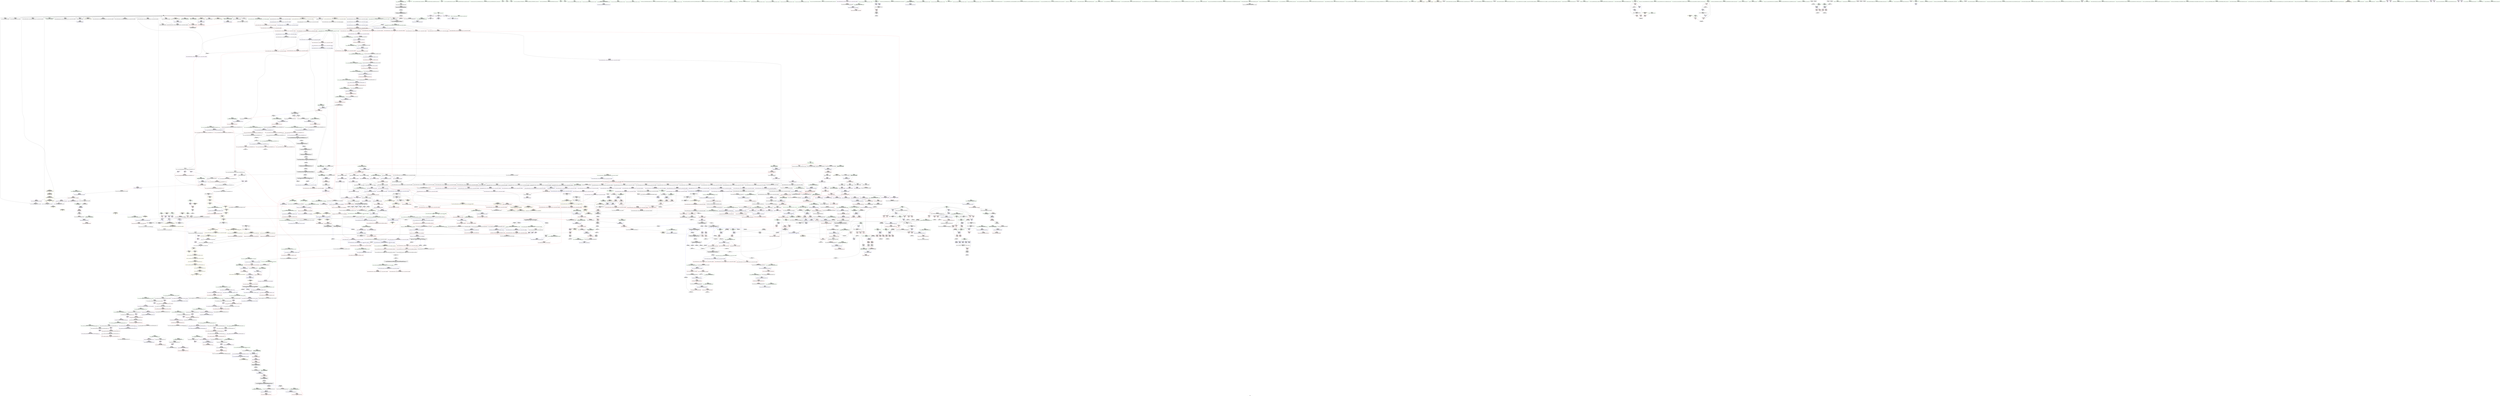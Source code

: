 digraph "SVFG" {
	label="SVFG";

	Node0x55e87784fc20 [shape=record,color=grey,label="{NodeID: 0\nNullPtr|{|<s29>103}}"];
	Node0x55e87784fc20 -> Node0x55e8779f9e80[style=solid];
	Node0x55e87784fc20 -> Node0x55e8779f9f80[style=solid];
	Node0x55e87784fc20 -> Node0x55e8779fa050[style=solid];
	Node0x55e87784fc20 -> Node0x55e8779fa120[style=solid];
	Node0x55e87784fc20 -> Node0x55e8779fa1f0[style=solid];
	Node0x55e87784fc20 -> Node0x55e8779fa2c0[style=solid];
	Node0x55e87784fc20 -> Node0x55e8779fa390[style=solid];
	Node0x55e87784fc20 -> Node0x55e8779fa460[style=solid];
	Node0x55e87784fc20 -> Node0x55e8779fa530[style=solid];
	Node0x55e87784fc20 -> Node0x55e8779fa600[style=solid];
	Node0x55e87784fc20 -> Node0x55e8779fa6d0[style=solid];
	Node0x55e87784fc20 -> Node0x55e8779fa7a0[style=solid];
	Node0x55e87784fc20 -> Node0x55e8779fa870[style=solid];
	Node0x55e87784fc20 -> Node0x55e8779fa940[style=solid];
	Node0x55e87784fc20 -> Node0x55e8779faa10[style=solid];
	Node0x55e87784fc20 -> Node0x55e8779faae0[style=solid];
	Node0x55e87784fc20 -> Node0x55e8779fabb0[style=solid];
	Node0x55e87784fc20 -> Node0x55e8779fac80[style=solid];
	Node0x55e87784fc20 -> Node0x55e8779fad50[style=solid];
	Node0x55e87784fc20 -> Node0x55e8779fae20[style=solid];
	Node0x55e87784fc20 -> Node0x55e8779faef0[style=solid];
	Node0x55e87784fc20 -> Node0x55e877a02ca0[style=solid];
	Node0x55e87784fc20 -> Node0x55e877a05b20[style=solid];
	Node0x55e87784fc20 -> Node0x55e877a05bf0[style=solid];
	Node0x55e87784fc20 -> Node0x55e877a05cc0[style=solid];
	Node0x55e87784fc20 -> Node0x55e877a27630[style=solid];
	Node0x55e87784fc20 -> Node0x55e8773ca7c0[style=solid];
	Node0x55e87784fc20 -> Node0x55e877a495d0[style=solid];
	Node0x55e87784fc20 -> Node0x55e877a17670[style=solid];
	Node0x55e87784fc20:s29 -> Node0x55e877b19d60[style=solid,color=red];
	Node0x55e8779ffe20 [shape=record,color=red,label="{NodeID: 775\n1371\<--1365\n\<--__a.addr\n_ZNSt16allocator_traitsISaI6TPointEE8allocateERS1_m\n}"];
	Node0x55e8779ffe20 -> Node0x55e8779f40b0[style=solid];
	Node0x55e877a894d0 [shape=record,color=black,label="{NodeID: 1550\nMR_80V_2 = PHI(MR_80V_4, MR_80V_1, )\npts\{335 \}\n}"];
	Node0x55e877a894d0 -> Node0x55e877a04c80[style=dashed];
	Node0x55e8779f6840 [shape=record,color=purple,label="{NodeID: 443\n70\<--69\n_M_impl2\<--\n_ZNSt6vectorI6TPointSaIS0_EED2Ev\n}"];
	Node0x55e877b1bed0 [shape=record,color=black,label="{NodeID: 2325\n692 = PHI(685, )\n0th arg _ZNSt12_Destroy_auxILb1EE9__destroyIP6TPointEEvT_S4_ }"];
	Node0x55e877b1bed0 -> Node0x55e877a06680[style=solid];
	Node0x55e8779ea7e0 [shape=record,color=green,label="{NodeID: 111\n640\<--641\nehselector.slot\<--ehselector.slot_field_insensitive\n_ZNSt12_Vector_baseI6TPointSaIS0_EED2Ev\n}"];
	Node0x55e8779ea7e0 -> Node0x55e877a06410[style=solid];
	Node0x55e877a058b0 [shape=record,color=blue,label="{NodeID: 886\n522\<--539\nretval\<--\n_ZSt3maxIiERKT_S2_S2_\n}"];
	Node0x55e877a058b0 -> Node0x55e877a904e0[style=dashed];
	Node0x55e877a0c350 [shape=record,color=purple,label="{NodeID: 554\n1528\<--1512\ncoerce.dive3\<--agg.tmp\n_ZNSt20__uninitialized_copyILb1EE13__uninit_copyISt13move_iteratorIP6TPointES4_EET0_T_S7_S6_\n}"];
	Node0x55e877a0c350 -> Node0x55e877a00980[style=solid];
	Node0x55e8779eedd0 [shape=record,color=green,label="{NodeID: 222\n1424\<--1425\nagg.tmp\<--agg.tmp_field_insensitive\n_ZSt22__uninitialized_copy_aISt13move_iteratorIP6TPointES2_S1_ET0_T_S5_S4_RSaIT1_E\n}"];
	Node0x55e8779eedd0 -> Node0x55e8779f4590[style=solid];
	Node0x55e8779eedd0 -> Node0x55e877a0b580[style=solid];
	Node0x55e877a2abd0 [shape=record,color=blue, style = dotted,label="{NodeID: 997\n1753\<--1755\noffset_0\<--dummyVal\n_ZSt18uninitialized_copyISt13move_iteratorIP6TPointES2_ET0_T_S5_S4_\n}"];
	Node0x55e877a2abd0 -> Node0x55e877a007e0[style=dashed];
	Node0x55e877a11d80 [shape=record,color=red,label="{NodeID: 665\n549\<--546\nthis1\<--this.addr\n_ZNSt12_Vector_baseI6TPointSaIS0_EEC2Ev\n}"];
	Node0x55e877a11d80 -> Node0x55e877a080b0[style=solid];
	Node0x55e8779fcf00 [shape=record,color=black,label="{NodeID: 333\n632\<--631\n\<--_M_impl\n_ZNSt12_Vector_baseI6TPointSaIS0_EE19_M_get_Tp_allocatorEv\n}"];
	Node0x55e8779fcf00 -> Node0x55e8779fcfd0[style=solid];
	Node0x55e877b12630 [shape=record,color=black,label="{NodeID: 2215\n1605 = PHI(1693, )\n|{<s0>127}}"];
	Node0x55e877b12630:s0 -> Node0x55e877b14430[style=solid,color=red];
	Node0x55e8779c7080 [shape=record,color=green,label="{NodeID: 1\n7\<--1\n__dso_handle\<--dummyObj\nGlob }"];
	Node0x55e8779ffef0 [shape=record,color=red,label="{NodeID: 776\n1373\<--1367\n\<--__n.addr\n_ZNSt16allocator_traitsISaI6TPointEE8allocateERS1_m\n|{<s0>103}}"];
	Node0x55e8779ffef0:s0 -> Node0x55e877b19c50[style=solid,color=red];
	Node0x55e877a899d0 [shape=record,color=black,label="{NodeID: 1551\nMR_82V_2 = PHI(MR_82V_3, MR_82V_1, )\npts\{337 \}\n}"];
	Node0x55e877a899d0 -> Node0x55e877a04d50[style=dashed];
	Node0x55e877a899d0 -> Node0x55e877a899d0[style=dashed];
	Node0x55e8779f6910 [shape=record,color=purple,label="{NodeID: 444\n71\<--69\n_M_finish\<--\n_ZNSt6vectorI6TPointSaIS0_EED2Ev\n}"];
	Node0x55e8779f6910 -> Node0x55e877a0dd50[style=solid];
	Node0x55e877b1bfe0 [shape=record,color=black,label="{NodeID: 2326\n693 = PHI(686, )\n1st arg _ZNSt12_Destroy_auxILb1EE9__destroyIP6TPointEEvT_S4_ }"];
	Node0x55e877b1bfe0 -> Node0x55e877a06750[style=solid];
	Node0x55e8779ea8b0 [shape=record,color=green,label="{NodeID: 112\n658\<--659\n_ZNSt12_Vector_baseI6TPointSaIS0_EE13_M_deallocateEPS0_m\<--_ZNSt12_Vector_baseI6TPointSaIS0_EE13_M_deallocateEPS0_m_field_insensitive\n}"];
	Node0x55e877a05980 [shape=record,color=blue,label="{NodeID: 887\n546\<--545\nthis.addr\<--this\n_ZNSt12_Vector_baseI6TPointSaIS0_EEC2Ev\n}"];
	Node0x55e877a05980 -> Node0x55e877a11d80[style=dashed];
	Node0x55e877a9cc70 [shape=record,color=yellow,style=double,label="{NodeID: 1662\n21V_1 = ENCHI(MR_21V_0)\npts\{1403 \}\nFun[_ZSt22__uninitialized_copy_aISt13move_iteratorIP6TPointES2_S1_ET0_T_S5_S4_RSaIT1_E]|{<s0>109}}"];
	Node0x55e877a9cc70:s0 -> Node0x55e877aa6fb0[style=dashed,color=red];
	Node0x55e877a0c420 [shape=record,color=purple,label="{NodeID: 555\n1530\<--1514\ncoerce.dive4\<--agg.tmp2\n_ZNSt20__uninitialized_copyILb1EE13__uninit_copyISt13move_iteratorIP6TPointES4_EET0_T_S7_S6_\n}"];
	Node0x55e877a0c420 -> Node0x55e877a00a50[style=solid];
	Node0x55e8779eeea0 [shape=record,color=green,label="{NodeID: 223\n1426\<--1427\nagg.tmp2\<--agg.tmp2_field_insensitive\n_ZSt22__uninitialized_copy_aISt13move_iteratorIP6TPointES2_S1_ET0_T_S5_S4_RSaIT1_E\n}"];
	Node0x55e8779eeea0 -> Node0x55e8779f4660[style=solid];
	Node0x55e8779eeea0 -> Node0x55e877a0b650[style=solid];
	Node0x55e877a2aca0 [shape=record,color=blue,label="{NodeID: 998\n1516\<--1503\ncoerce.dive\<--__first.coerce\n_ZNSt20__uninitialized_copyILb1EE13__uninit_copyISt13move_iteratorIP6TPointES4_EET0_T_S7_S6_\n}"];
	Node0x55e877a2aca0 -> Node0x55e877a02520[style=dashed];
	Node0x55e877a11e50 [shape=record,color=red,label="{NodeID: 666\n576\<--573\nthis1\<--this.addr\n_ZNSt12_Vector_baseI6TPointSaIS0_EE12_Vector_implC2Ev\n}"];
	Node0x55e877a11e50 -> Node0x55e8779fcd60[style=solid];
	Node0x55e877a11e50 -> Node0x55e877a08180[style=solid];
	Node0x55e877a11e50 -> Node0x55e877a08250[style=solid];
	Node0x55e877a11e50 -> Node0x55e877a08320[style=solid];
	Node0x55e8779fcfd0 [shape=record,color=black,label="{NodeID: 334\n625\<--632\n_ZNSt12_Vector_baseI6TPointSaIS0_EE19_M_get_Tp_allocatorEv_ret\<--\n_ZNSt12_Vector_baseI6TPointSaIS0_EE19_M_get_Tp_allocatorEv\n|{<s0>5|<s1>52|<s2>64|<s3>67|<s4>72|<s5>76}}"];
	Node0x55e8779fcfd0:s0 -> Node0x55e877b0d580[style=solid,color=blue];
	Node0x55e8779fcfd0:s1 -> Node0x55e877b0e4a0[style=solid,color=blue];
	Node0x55e8779fcfd0:s2 -> Node0x55e877b0f830[style=solid,color=blue];
	Node0x55e8779fcfd0:s3 -> Node0x55e877b0fbf0[style=solid,color=blue];
	Node0x55e8779fcfd0:s4 -> Node0x55e877b0ff40[style=solid,color=blue];
	Node0x55e8779fcfd0:s5 -> Node0x55e877b0ee00[style=solid,color=blue];
	Node0x55e877b12770 [shape=record,color=black,label="{NodeID: 2216\n1608 = PHI(1686, )\n}"];
	Node0x55e877b12770 -> Node0x55e8779f55d0[style=solid];
	Node0x55e8779c73c0 [shape=record,color=green,label="{NodeID: 2\n8\<--1\n.str\<--dummyObj\nGlob }"];
	Node0x55e8779fffc0 [shape=record,color=red,label="{NodeID: 777\n1391\<--1382\nthis1\<--this.addr\n_ZN9__gnu_cxx13new_allocatorI6TPointE8allocateEmPKv\n|{<s0>104}}"];
	Node0x55e8779fffc0:s0 -> Node0x55e877b1b410[style=solid,color=red];
	Node0x55e877a89ac0 [shape=record,color=black,label="{NodeID: 1552\nMR_21V_2 = PHI(MR_21V_3, MR_21V_1, )\npts\{1403 \}\n}"];
	Node0x55e877a89ac0 -> Node0x55e877a918e0[style=dashed];
	Node0x55e8779f69e0 [shape=record,color=purple,label="{NodeID: 445\n140\<--137\nisEven\<--call5\n_Z6isGoodii\n}"];
	Node0x55e8779f69e0 -> Node0x55e877a0e3d0[style=solid];
	Node0x55e877b1c0f0 [shape=record,color=black,label="{NodeID: 2327\n56 = PHI()\n0th arg _ZNSt6vectorI6TPointSaIS0_EED2Ev }"];
	Node0x55e877b1c0f0 -> Node0x55e877a02e70[style=solid];
	Node0x55e8779ea9b0 [shape=record,color=green,label="{NodeID: 113\n662\<--663\n_ZNSt12_Vector_baseI6TPointSaIS0_EE12_Vector_implD2Ev\<--_ZNSt12_Vector_baseI6TPointSaIS0_EE12_Vector_implD2Ev_field_insensitive\n}"];
	Node0x55e877a05a50 [shape=record,color=blue,label="{NodeID: 888\n573\<--572\nthis.addr\<--this\n_ZNSt12_Vector_baseI6TPointSaIS0_EE12_Vector_implC2Ev\n}"];
	Node0x55e877a05a50 -> Node0x55e877a11e50[style=dashed];
	Node0x55e877a0c4f0 [shape=record,color=purple,label="{NodeID: 556\n1756\<--1521\noffset_0\<--\n}"];
	Node0x55e877a0c4f0 -> Node0x55e877a2af10[style=solid];
	Node0x55e8779eef70 [shape=record,color=green,label="{NodeID: 224\n1447\<--1448\n_ZSt18uninitialized_copyISt13move_iteratorIP6TPointES2_ET0_T_S5_S4_\<--_ZSt18uninitialized_copyISt13move_iteratorIP6TPointES2_ET0_T_S5_S4__field_insensitive\n}"];
	Node0x55e877a2ad70 [shape=record,color=blue,label="{NodeID: 999\n1518\<--1504\ncoerce.dive1\<--__last.coerce\n_ZNSt20__uninitialized_copyILb1EE13__uninit_copyISt13move_iteratorIP6TPointES4_EET0_T_S7_S6_\n}"];
	Node0x55e877a2ad70 -> Node0x55e877a025f0[style=dashed];
	Node0x55e877a11f20 [shape=record,color=red,label="{NodeID: 667\n593\<--590\nthis1\<--this.addr\n_ZNSaI6TPointEC2Ev\n}"];
	Node0x55e877a11f20 -> Node0x55e8779fce30[style=solid];
	Node0x55e8779fd0a0 [shape=record,color=black,label="{NodeID: 335\n653\<--649\nsub.ptr.lhs.cast\<--\n_ZNSt12_Vector_baseI6TPointSaIS0_EED2Ev\n}"];
	Node0x55e8779fd0a0 -> Node0x55e877a47dd0[style=solid];
	Node0x55e877b128b0 [shape=record,color=black,label="{NodeID: 2217\n1631 = PHI(1642, )\n}"];
	Node0x55e877b128b0 -> Node0x55e8779f56a0[style=solid];
	Node0x55e8779c7480 [shape=record,color=green,label="{NodeID: 3\n10\<--1\n.str.1\<--dummyObj\nGlob }"];
	Node0x55e877a00090 [shape=record,color=red,label="{NodeID: 778\n1392\<--1384\n\<--__n.addr\n_ZN9__gnu_cxx13new_allocatorI6TPointE8allocateEmPKv\n}"];
	Node0x55e877a00090 -> Node0x55e877a17370[style=solid];
	Node0x55e877a89bb0 [shape=record,color=black,label="{NodeID: 1553\nMR_23V_2 = PHI(MR_23V_3, MR_23V_1, )\npts\{60000 \}\n|{|<s1>23}}"];
	Node0x55e877a89bb0 -> Node0x55e877a91de0[style=dashed];
	Node0x55e877a89bb0:s1 -> Node0x55e877aa6280[style=dashed,color=red];
	Node0x55e8779f6ab0 [shape=record,color=purple,label="{NodeID: 446\n167\<--166\n_M_impl\<--\n_ZNKSt6vectorI6TPointSaIS0_EE4sizeEv\n}"];
	Node0x55e877b1c1c0 [shape=record,color=black,label="{NodeID: 2328\n1348 = PHI(1046, 1174, )\n0th arg _ZN9__gnu_cxx17__normal_iteratorIP6TPointSt6vectorIS1_SaIS1_EEEC2ERKS2_ }"];
	Node0x55e877b1c1c0 -> Node0x55e877a29b90[style=solid];
	Node0x55e8779ef410 [shape=record,color=green,label="{NodeID: 114\n679\<--680\n__first.addr\<--__first.addr_field_insensitive\n_ZSt8_DestroyIP6TPointEvT_S2_\n}"];
	Node0x55e8779ef410 -> Node0x55e877a12740[style=solid];
	Node0x55e8779ef410 -> Node0x55e877a064e0[style=solid];
	Node0x55e877a05b20 [shape=record,color=blue, style = dotted,label="{NodeID: 889\n581\<--3\n_M_start\<--dummyVal\n_ZNSt12_Vector_baseI6TPointSaIS0_EE12_Vector_implC2Ev\n|{<s0>36}}"];
	Node0x55e877a05b20:s0 -> Node0x55e877abcd40[style=dashed,color=blue];
	Node0x55e877a0c5c0 [shape=record,color=purple,label="{NodeID: 557\n1757\<--1522\noffset_0\<--\n}"];
	Node0x55e877a0c5c0 -> Node0x55e877a02520[style=solid];
	Node0x55e8779ef070 [shape=record,color=green,label="{NodeID: 225\n1452\<--1453\nretval\<--retval_field_insensitive\n_ZSt32__make_move_if_noexcept_iteratorI6TPointSt13move_iteratorIPS0_EET0_PT_\n|{|<s1>110}}"];
	Node0x55e8779ef070 -> Node0x55e877a0ba60[style=solid];
	Node0x55e8779ef070:s1 -> Node0x55e877b17ab0[style=solid,color=red];
	Node0x55e877a2ae40 [shape=record,color=blue,label="{NodeID: 1000\n1510\<--1505\n__result.addr\<--__result\n_ZNSt20__uninitialized_copyILb1EE13__uninit_copyISt13move_iteratorIP6TPointES4_EET0_T_S7_S6_\n}"];
	Node0x55e877a2ae40 -> Node0x55e877a008b0[style=dashed];
	Node0x55e877a11ff0 [shape=record,color=red,label="{NodeID: 668\n604\<--601\nthis1\<--this.addr\n_ZN9__gnu_cxx13new_allocatorI6TPointEC2Ev\n}"];
	Node0x55e8779fd170 [shape=record,color=black,label="{NodeID: 336\n654\<--652\nsub.ptr.rhs.cast\<--\n_ZNSt12_Vector_baseI6TPointSaIS0_EED2Ev\n}"];
	Node0x55e8779fd170 -> Node0x55e877a47dd0[style=solid];
	Node0x55e877b129f0 [shape=record,color=black,label="{NodeID: 2218\n1331 = PHI(1284, )\n0th arg _ZNKSt12_Vector_baseI6TPointSaIS0_EE19_M_get_Tp_allocatorEv }"];
	Node0x55e877b129f0 -> Node0x55e877a299f0[style=solid];
	Node0x55e8779c7540 [shape=record,color=green,label="{NodeID: 4\n12\<--1\n.str.2\<--dummyObj\nGlob }"];
	Node0x55e877a00160 [shape=record,color=red,label="{NodeID: 779\n1400\<--1384\n\<--__n.addr\n_ZN9__gnu_cxx13new_allocatorI6TPointE8allocateEmPKv\n}"];
	Node0x55e877a00160 -> Node0x55e877a48b50[style=solid];
	Node0x55e877a8c940 [shape=record,color=black,label="{NodeID: 1554\nMR_25V_2 = PHI(MR_25V_4, MR_25V_1, )\npts\{60001 \}\n|{<s0>23}}"];
	Node0x55e877a8c940:s0 -> Node0x55e877a98b30[style=dashed,color=red];
	Node0x55e8779f6b80 [shape=record,color=purple,label="{NodeID: 447\n168\<--166\n_M_finish\<--\n_ZNKSt6vectorI6TPointSaIS0_EE4sizeEv\n}"];
	Node0x55e8779f6b80 -> Node0x55e877a0e570[style=solid];
	Node0x55e877b1c310 [shape=record,color=black,label="{NodeID: 2329\n1349 = PHI(1054, 1182, )\n1st arg _ZN9__gnu_cxx17__normal_iteratorIP6TPointSt6vectorIS1_SaIS1_EEEC2ERKS2_ }"];
	Node0x55e877b1c310 -> Node0x55e877a29c60[style=solid];
	Node0x55e8779ef4e0 [shape=record,color=green,label="{NodeID: 115\n681\<--682\n__last.addr\<--__last.addr_field_insensitive\n_ZSt8_DestroyIP6TPointEvT_S2_\n}"];
	Node0x55e8779ef4e0 -> Node0x55e877a12810[style=solid];
	Node0x55e8779ef4e0 -> Node0x55e877a065b0[style=solid];
	Node0x55e877a05bf0 [shape=record,color=blue, style = dotted,label="{NodeID: 890\n583\<--3\n_M_finish\<--dummyVal\n_ZNSt12_Vector_baseI6TPointSaIS0_EE12_Vector_implC2Ev\n|{<s0>36}}"];
	Node0x55e877a05bf0:s0 -> Node0x55e877abcd40[style=dashed,color=blue];
	Node0x55e877a0c690 [shape=record,color=purple,label="{NodeID: 558\n1759\<--1524\noffset_0\<--\n}"];
	Node0x55e877a0c690 -> Node0x55e877a2afe0[style=solid];
	Node0x55e8779ef140 [shape=record,color=green,label="{NodeID: 226\n1454\<--1455\n__i.addr\<--__i.addr_field_insensitive\n_ZSt32__make_move_if_noexcept_iteratorI6TPointSt13move_iteratorIPS0_EET0_PT_\n}"];
	Node0x55e8779ef140 -> Node0x55e877a004a0[style=solid];
	Node0x55e8779ef140 -> Node0x55e877a2a6f0[style=solid];
	Node0x55e877a2af10 [shape=record,color=blue, style = dotted,label="{NodeID: 1001\n1756\<--1758\noffset_0\<--dummyVal\n_ZNSt20__uninitialized_copyILb1EE13__uninit_copyISt13move_iteratorIP6TPointES4_EET0_T_S7_S6_\n}"];
	Node0x55e877a2af10 -> Node0x55e877a00980[style=dashed];
	Node0x55e877a98a50 [shape=record,color=yellow,style=double,label="{NodeID: 1776\n23V_1 = ENCHI(MR_23V_0)\npts\{60000 \}\nFun[_ZNSt6vectorI6TPointSaIS0_EEixEm]}"];
	Node0x55e877a98a50 -> Node0x55e877a0ee60[style=dashed];
	Node0x55e877a120c0 [shape=record,color=red,label="{NodeID: 669\n619\<--610\n\<--__first.addr\n_ZSt8_DestroyIP6TPointS0_EvT_S2_RSaIT0_E\n|{<s0>41}}"];
	Node0x55e877a120c0:s0 -> Node0x55e877b136e0[style=solid,color=red];
	Node0x55e8779fd240 [shape=record,color=black,label="{NodeID: 337\n719\<--718\n\<--_M_impl\n_ZNSt12_Vector_baseI6TPointSaIS0_EE13_M_deallocateEPS0_m\n|{<s0>47}}"];
	Node0x55e8779fd240:s0 -> Node0x55e877b188f0[style=solid,color=red];
	Node0x55e877b12b30 [shape=record,color=black,label="{NodeID: 2219\n635 = PHI(80, 90, )\n0th arg _ZNSt12_Vector_baseI6TPointSaIS0_EED2Ev }"];
	Node0x55e877b12b30 -> Node0x55e877a06270[style=solid];
	Node0x55e8779c79a0 [shape=record,color=green,label="{NodeID: 5\n14\<--1\n.str.3\<--dummyObj\nGlob }"];
	Node0x55e877a00230 [shape=record,color=red,label="{NodeID: 780\n1441\<--1420\n\<--__result.addr\n_ZSt22__uninitialized_copy_aISt13move_iteratorIP6TPointES2_S1_ET0_T_S5_S4_RSaIT1_E\n|{<s0>109}}"];
	Node0x55e877a00230:s0 -> Node0x55e877b1b780[style=solid,color=red];
	Node0x55e877a8ce10 [shape=record,color=black,label="{NodeID: 1555\nMR_87V_2 = PHI(MR_87V_3, MR_87V_1, )\npts\{60002 \}\n}"];
	Node0x55e877a8ce10 -> Node0x55e877a927e0[style=dashed];
	Node0x55e8779f6c50 [shape=record,color=purple,label="{NodeID: 448\n171\<--170\n_M_impl2\<--\n_ZNKSt6vectorI6TPointSaIS0_EE4sizeEv\n}"];
	Node0x55e877b1c460 [shape=record,color=black,label="{NodeID: 2330\n464 = PHI(4, )\n0th arg _ZNSt6vectorI6TPointSaIS0_EE9push_backERKS0_ }"];
	Node0x55e877b1c460 -> Node0x55e877a05300[style=solid];
	Node0x55e8779ef5b0 [shape=record,color=green,label="{NodeID: 116\n688\<--689\n_ZNSt12_Destroy_auxILb1EE9__destroyIP6TPointEEvT_S4_\<--_ZNSt12_Destroy_auxILb1EE9__destroyIP6TPointEEvT_S4__field_insensitive\n}"];
	Node0x55e877a05cc0 [shape=record,color=blue, style = dotted,label="{NodeID: 891\n585\<--3\n_M_end_of_storage\<--dummyVal\n_ZNSt12_Vector_baseI6TPointSaIS0_EE12_Vector_implC2Ev\n|{<s0>36}}"];
	Node0x55e877a05cc0:s0 -> Node0x55e877abcd40[style=dashed,color=blue];
	Node0x55e877a0c760 [shape=record,color=purple,label="{NodeID: 559\n1760\<--1525\noffset_0\<--\n}"];
	Node0x55e877a0c760 -> Node0x55e877a025f0[style=solid];
	Node0x55e8779ef210 [shape=record,color=green,label="{NodeID: 227\n1459\<--1460\n_ZNSt13move_iteratorIP6TPointEC2ES1_\<--_ZNSt13move_iteratorIP6TPointEC2ES1__field_insensitive\n}"];
	Node0x55e877a2afe0 [shape=record,color=blue, style = dotted,label="{NodeID: 1002\n1759\<--1761\noffset_0\<--dummyVal\n_ZNSt20__uninitialized_copyILb1EE13__uninit_copyISt13move_iteratorIP6TPointES4_EET0_T_S7_S6_\n}"];
	Node0x55e877a2afe0 -> Node0x55e877a00a50[style=dashed];
	Node0x55e877a98b30 [shape=record,color=yellow,style=double,label="{NodeID: 1777\n25V_1 = ENCHI(MR_25V_0)\npts\{60001 \}\nFun[_ZNSt6vectorI6TPointSaIS0_EE5clearEv]|{<s0>32|<s1>32}}"];
	Node0x55e877a98b30:s0 -> Node0x55e877a13510[style=dashed,color=red];
	Node0x55e877a98b30:s1 -> Node0x55e877a07380[style=dashed,color=red];
	Node0x55e877a12190 [shape=record,color=red,label="{NodeID: 670\n620\<--612\n\<--__last.addr\n_ZSt8_DestroyIP6TPointS0_EvT_S2_RSaIT0_E\n|{<s0>41}}"];
	Node0x55e877a12190:s0 -> Node0x55e877b137f0[style=solid,color=red];
	Node0x55e8779fd310 [shape=record,color=black,label="{NodeID: 338\n733\<--732\n\<--this1\n_ZNSt12_Vector_baseI6TPointSaIS0_EE12_Vector_implD2Ev\n|{<s0>48}}"];
	Node0x55e8779fd310:s0 -> Node0x55e877b142f0[style=solid,color=red];
	Node0x55e877b12d40 [shape=record,color=black,label="{NodeID: 2220\n793 = PHI(787, )\n0th arg _ZN9__gnu_cxx13new_allocatorI6TPointED2Ev }"];
	Node0x55e877b12d40 -> Node0x55e877a07110[style=solid];
	Node0x55e8779c7a60 [shape=record,color=green,label="{NodeID: 6\n16\<--1\n.str.4\<--dummyObj\nGlob }"];
	Node0x55e877a00300 [shape=record,color=red,label="{NodeID: 781\n1443\<--1442\n\<--coerce.dive3\n_ZSt22__uninitialized_copy_aISt13move_iteratorIP6TPointES2_S1_ET0_T_S5_S4_RSaIT1_E\n|{<s0>109}}"];
	Node0x55e877a00300:s0 -> Node0x55e877b1b560[style=solid,color=red];
	Node0x55e877a8d2e0 [shape=record,color=black,label="{NodeID: 1556\nMR_91V_2 = PHI(MR_91V_3, MR_91V_1, )\npts\{3290000 \}\n}"];
	Node0x55e877a8d2e0 -> Node0x55e877a047a0[style=dashed];
	Node0x55e877a8d2e0 -> Node0x55e877a8d2e0[style=dashed];
	Node0x55e8779f6d20 [shape=record,color=purple,label="{NodeID: 449\n172\<--170\n_M_start\<--\n_ZNKSt6vectorI6TPointSaIS0_EE4sizeEv\n}"];
	Node0x55e8779f6d20 -> Node0x55e877a0e640[style=solid];
	Node0x55e877b1c570 [shape=record,color=black,label="{NodeID: 2331\n465 = PHI(328, )\n1st arg _ZNSt6vectorI6TPointSaIS0_EE9push_backERKS0_ }"];
	Node0x55e877b1c570 -> Node0x55e877a053d0[style=solid];
	Node0x55e8779ef6b0 [shape=record,color=green,label="{NodeID: 117\n694\<--695\n.addr\<--.addr_field_insensitive\n_ZNSt12_Destroy_auxILb1EE9__destroyIP6TPointEEvT_S4_\n}"];
	Node0x55e8779ef6b0 -> Node0x55e877a06680[style=solid];
	Node0x55e877a05d90 [shape=record,color=blue,label="{NodeID: 892\n590\<--589\nthis.addr\<--this\n_ZNSaI6TPointEC2Ev\n}"];
	Node0x55e877a05d90 -> Node0x55e877a11f20[style=dashed];
	Node0x55e877a0c830 [shape=record,color=purple,label="{NodeID: 560\n1550\<--1540\ncoerce.dive\<--__first\n_ZSt4copyISt13move_iteratorIP6TPointES2_ET0_T_S5_S4_\n}"];
	Node0x55e877a0c830 -> Node0x55e877a2b0b0[style=solid];
	Node0x55e8779ef310 [shape=record,color=green,label="{NodeID: 228\n1468\<--1469\n__first\<--__first_field_insensitive\n_ZSt18uninitialized_copyISt13move_iteratorIP6TPointES2_ET0_T_S5_S4_\n}"];
	Node0x55e8779ef310 -> Node0x55e8779f48d0[style=solid];
	Node0x55e8779ef310 -> Node0x55e877a0bb30[style=solid];
	Node0x55e877a2b0b0 [shape=record,color=blue,label="{NodeID: 1003\n1550\<--1537\ncoerce.dive\<--__first.coerce\n_ZSt4copyISt13move_iteratorIP6TPointES2_ET0_T_S5_S4_\n}"];
	Node0x55e877a2b0b0 -> Node0x55e877a026c0[style=dashed];
	Node0x55e877aa6280 [shape=record,color=yellow,style=double,label="{NodeID: 1778\n23V_1 = ENCHI(MR_23V_0)\npts\{60000 \}\nFun[_ZNSt6vectorI6TPointSaIS0_EE5clearEv]}"];
	Node0x55e877aa6280 -> Node0x55e877a11080[style=dashed];
	Node0x55e877a12260 [shape=record,color=red,label="{NodeID: 671\n630\<--627\nthis1\<--this.addr\n_ZNSt12_Vector_baseI6TPointSaIS0_EE19_M_get_Tp_allocatorEv\n}"];
	Node0x55e877a12260 -> Node0x55e877a083f0[style=solid];
	Node0x55e8779fd3e0 [shape=record,color=black,label="{NodeID: 339\n752\<--751\n\<--\n_ZNSt16allocator_traitsISaI6TPointEE10deallocateERS1_PS0_m\n|{<s0>49}}"];
	Node0x55e8779fd3e0:s0 -> Node0x55e877b14930[style=solid,color=red];
	Node0x55e877b12e50 [shape=record,color=black,label="{NodeID: 2221\n1694 = PHI(1601, )\n0th arg _ZNKSt13move_iteratorIP6TPointE4baseEv }"];
	Node0x55e877b12e50 -> Node0x55e877a2c290[style=solid];
	Node0x55e8779c7b20 [shape=record,color=green,label="{NodeID: 7\n18\<--1\n.str.5\<--dummyObj\nGlob }"];
	Node0x55e877a003d0 [shape=record,color=red,label="{NodeID: 782\n1445\<--1444\n\<--coerce.dive4\n_ZSt22__uninitialized_copy_aISt13move_iteratorIP6TPointES2_S1_ET0_T_S5_S4_RSaIT1_E\n|{<s0>109}}"];
	Node0x55e877a003d0:s0 -> Node0x55e877b1b670[style=solid,color=red];
	Node0x55e877a8d7e0 [shape=record,color=black,label="{NodeID: 1557\nMR_93V_2 = PHI(MR_93V_3, MR_93V_1, )\npts\{3290001 \}\n}"];
	Node0x55e877a8d7e0 -> Node0x55e877a04870[style=dashed];
	Node0x55e877a8d7e0 -> Node0x55e877a8d7e0[style=dashed];
	Node0x55e8779f6df0 [shape=record,color=purple,label="{NodeID: 450\n201\<--200\nx1\<--call\n_Z8distanceiii\n}"];
	Node0x55e8779f6df0 -> Node0x55e877a0ea50[style=solid];
	Node0x55e8779ef780 [shape=record,color=green,label="{NodeID: 118\n696\<--697\n.addr1\<--.addr1_field_insensitive\n_ZNSt12_Destroy_auxILb1EE9__destroyIP6TPointEEvT_S4_\n}"];
	Node0x55e8779ef780 -> Node0x55e877a06750[style=solid];
	Node0x55e877a05e60 [shape=record,color=blue,label="{NodeID: 893\n601\<--600\nthis.addr\<--this\n_ZN9__gnu_cxx13new_allocatorI6TPointEC2Ev\n}"];
	Node0x55e877a05e60 -> Node0x55e877a11ff0[style=dashed];
	Node0x55e877a0c900 [shape=record,color=purple,label="{NodeID: 561\n1552\<--1542\ncoerce.dive1\<--__last\n_ZSt4copyISt13move_iteratorIP6TPointES2_ET0_T_S5_S4_\n}"];
	Node0x55e877a0c900 -> Node0x55e877a2b180[style=solid];
	Node0x55e8779f77e0 [shape=record,color=green,label="{NodeID: 229\n1470\<--1471\n__last\<--__last_field_insensitive\n_ZSt18uninitialized_copyISt13move_iteratorIP6TPointES2_ET0_T_S5_S4_\n}"];
	Node0x55e8779f77e0 -> Node0x55e8779f49a0[style=solid];
	Node0x55e8779f77e0 -> Node0x55e877a0bc00[style=solid];
	Node0x55e877a2b180 [shape=record,color=blue,label="{NodeID: 1004\n1552\<--1538\ncoerce.dive1\<--__last.coerce\n_ZSt4copyISt13move_iteratorIP6TPointES2_ET0_T_S5_S4_\n}"];
	Node0x55e877a2b180 -> Node0x55e877a02790[style=dashed];
	Node0x55e877a12330 [shape=record,color=red,label="{NodeID: 672\n643\<--636\nthis1\<--this.addr\n_ZNSt12_Vector_baseI6TPointSaIS0_EED2Ev\n|{|<s8>42}}"];
	Node0x55e877a12330 -> Node0x55e877a084c0[style=solid];
	Node0x55e877a12330 -> Node0x55e877a08590[style=solid];
	Node0x55e877a12330 -> Node0x55e877a08660[style=solid];
	Node0x55e877a12330 -> Node0x55e877a08730[style=solid];
	Node0x55e877a12330 -> Node0x55e877a08800[style=solid];
	Node0x55e877a12330 -> Node0x55e877a088d0[style=solid];
	Node0x55e877a12330 -> Node0x55e877a089a0[style=solid];
	Node0x55e877a12330 -> Node0x55e877a08a70[style=solid];
	Node0x55e877a12330:s8 -> Node0x55e877b1b060[style=solid,color=red];
	Node0x55e8779fd4b0 [shape=record,color=black,label="{NodeID: 340\n774\<--773\n\<--\n_ZN9__gnu_cxx13new_allocatorI6TPointE10deallocateEPS1_m\n}"];
	Node0x55e877b12f60 [shape=record,color=black,label="{NodeID: 2222\n607 = PHI(68, 809, 972, 989, )\n0th arg _ZSt8_DestroyIP6TPointS0_EvT_S2_RSaIT0_E }"];
	Node0x55e877b12f60 -> Node0x55e877a05f30[style=solid];
	Node0x55e8779c7be0 [shape=record,color=green,label="{NodeID: 8\n21\<--1\n\<--dummyObj\nCan only get source location for instruction, argument, global var or function.}"];
	Node0x55e877a004a0 [shape=record,color=red,label="{NodeID: 783\n1457\<--1454\n\<--__i.addr\n_ZSt32__make_move_if_noexcept_iteratorI6TPointSt13move_iteratorIPS0_EET0_PT_\n|{<s0>110}}"];
	Node0x55e877a004a0:s0 -> Node0x55e877b17bc0[style=solid,color=red];
	Node0x55e877a8dce0 [shape=record,color=black,label="{NodeID: 1558\nMR_95V_2 = PHI(MR_95V_3, MR_95V_1, )\npts\{3290002 \}\n}"];
	Node0x55e877a8dce0 -> Node0x55e877a04940[style=dashed];
	Node0x55e877a8dce0 -> Node0x55e877a8dce0[style=dashed];
	Node0x55e8779f6ec0 [shape=record,color=purple,label="{NodeID: 451\n212\<--211\ny6\<--call5\n_Z8distanceiii\n}"];
	Node0x55e8779f6ec0 -> Node0x55e877a0eb20[style=solid];
	Node0x55e8779ef850 [shape=record,color=green,label="{NodeID: 119\n705\<--706\nthis.addr\<--this.addr_field_insensitive\n_ZNSt12_Vector_baseI6TPointSaIS0_EE13_M_deallocateEPS0_m\n}"];
	Node0x55e8779ef850 -> Node0x55e877a128e0[style=solid];
	Node0x55e8779ef850 -> Node0x55e877a06820[style=solid];
	Node0x55e877a05f30 [shape=record,color=blue,label="{NodeID: 894\n610\<--607\n__first.addr\<--__first\n_ZSt8_DestroyIP6TPointS0_EvT_S2_RSaIT0_E\n}"];
	Node0x55e877a05f30 -> Node0x55e877a120c0[style=dashed];
	Node0x55e877a0c9d0 [shape=record,color=purple,label="{NodeID: 562\n1558\<--1546\ncoerce.dive2\<--agg.tmp\n_ZSt4copyISt13move_iteratorIP6TPointES2_ET0_T_S5_S4_\n}"];
	Node0x55e877a0c9d0 -> Node0x55e877a00bf0[style=solid];
	Node0x55e8779f78b0 [shape=record,color=green,label="{NodeID: 230\n1472\<--1473\n__result.addr\<--__result.addr_field_insensitive\n_ZSt18uninitialized_copyISt13move_iteratorIP6TPointES2_ET0_T_S5_S4_\n}"];
	Node0x55e8779f78b0 -> Node0x55e877a00640[style=solid];
	Node0x55e8779f78b0 -> Node0x55e877a2a960[style=solid];
	Node0x55e877a2b250 [shape=record,color=blue,label="{NodeID: 1005\n1544\<--1539\n__result.addr\<--__result\n_ZSt4copyISt13move_iteratorIP6TPointES2_ET0_T_S5_S4_\n}"];
	Node0x55e877a2b250 -> Node0x55e877a00b20[style=dashed];
	Node0x55e877a12400 [shape=record,color=red,label="{NodeID: 673\n673\<--638\nexn\<--exn.slot\n_ZNSt12_Vector_baseI6TPointSaIS0_EED2Ev\n|{<s0>45}}"];
	Node0x55e877a12400:s0 -> Node0x55e877b1b890[style=solid,color=red];
	Node0x55e8779fd580 [shape=record,color=black,label="{NodeID: 341\n787\<--786\n\<--this1\n_ZNSaI6TPointED2Ev\n|{<s0>51}}"];
	Node0x55e8779fd580:s0 -> Node0x55e877b12d40[style=solid,color=red];
	Node0x55e877b132e0 [shape=record,color=black,label="{NodeID: 2223\n608 = PHI(72, 813, 973, 993, )\n1st arg _ZSt8_DestroyIP6TPointS0_EvT_S2_RSaIT0_E }"];
	Node0x55e877b132e0 -> Node0x55e877a06000[style=solid];
	Node0x55e8779c8130 [shape=record,color=green,label="{NodeID: 9\n116\<--1\n\<--dummyObj\nCan only get source location for instruction, argument, global var or function.}"];
	Node0x55e877a00570 [shape=record,color=red,label="{NodeID: 784\n1462\<--1461\n\<--coerce.dive\n_ZSt32__make_move_if_noexcept_iteratorI6TPointSt13move_iteratorIPS0_EET0_PT_\n}"];
	Node0x55e877a00570 -> Node0x55e8779f4800[style=solid];
	Node0x55e8779f6f90 [shape=record,color=purple,label="{NodeID: 452\n233\<--232\n_M_impl\<--\n_ZNSt6vectorI6TPointSaIS0_EEixEm\n}"];
	Node0x55e8779ef920 [shape=record,color=green,label="{NodeID: 120\n707\<--708\n__p.addr\<--__p.addr_field_insensitive\n_ZNSt12_Vector_baseI6TPointSaIS0_EE13_M_deallocateEPS0_m\n}"];
	Node0x55e8779ef920 -> Node0x55e877a129b0[style=solid];
	Node0x55e8779ef920 -> Node0x55e877a12a80[style=solid];
	Node0x55e8779ef920 -> Node0x55e877a068f0[style=solid];
	Node0x55e877a06000 [shape=record,color=blue,label="{NodeID: 895\n612\<--608\n__last.addr\<--__last\n_ZSt8_DestroyIP6TPointS0_EvT_S2_RSaIT0_E\n}"];
	Node0x55e877a06000 -> Node0x55e877a12190[style=dashed];
	Node0x55e877a0caa0 [shape=record,color=purple,label="{NodeID: 563\n1566\<--1548\ncoerce.dive4\<--agg.tmp3\n_ZSt4copyISt13move_iteratorIP6TPointES2_ET0_T_S5_S4_\n}"];
	Node0x55e877a0caa0 -> Node0x55e877a00cc0[style=solid];
	Node0x55e8779f7980 [shape=record,color=green,label="{NodeID: 231\n1474\<--1475\n__assignable\<--__assignable_field_insensitive\n_ZSt18uninitialized_copyISt13move_iteratorIP6TPointES2_ET0_T_S5_S4_\n}"];
	Node0x55e8779f7980 -> Node0x55e877a2aa30[style=solid];
	Node0x55e877abbe60 [shape=record,color=yellow,style=double,label="{NodeID: 2113\n2V_2 = CSCHI(MR_2V_1)\npts\{60000 60001 60002 \}\nCS[]|{<s0>130}}"];
	Node0x55e877abbe60:s0 -> Node0x55e877abcea0[style=dashed,color=blue];
	Node0x55e877a2b320 [shape=record,color=blue, style = dotted,label="{NodeID: 1006\n1762\<--1764\noffset_0\<--dummyVal\n_ZSt4copyISt13move_iteratorIP6TPointES2_ET0_T_S5_S4_\n}"];
	Node0x55e877a2b320 -> Node0x55e877a00bf0[style=dashed];
	Node0x55e877a124d0 [shape=record,color=red,label="{NodeID: 674\n646\<--645\n\<--_M_start\n_ZNSt12_Vector_baseI6TPointSaIS0_EED2Ev\n|{<s0>42}}"];
	Node0x55e877a124d0:s0 -> Node0x55e877b1b250[style=solid,color=red];
	Node0x55e8779fd650 [shape=record,color=black,label="{NodeID: 342\n810\<--808\n\<--this1\n_ZNSt6vectorI6TPointSaIS0_EE15_M_erase_at_endEPS0_\n}"];
	Node0x55e8779fd650 -> Node0x55e877a08c10[style=solid];
	Node0x55e8779fd650 -> Node0x55e877a08ce0[style=solid];
	Node0x55e877b134e0 [shape=record,color=black,label="{NodeID: 2224\n609 = PHI(74, 815, 975, 995, )\n2nd arg _ZSt8_DestroyIP6TPointS0_EvT_S2_RSaIT0_E }"];
	Node0x55e877b134e0 -> Node0x55e877a060d0[style=solid];
	Node0x55e8779c81f0 [shape=record,color=green,label="{NodeID: 10\n132\<--1\n\<--dummyObj\nCan only get source location for instruction, argument, global var or function.}"];
	Node0x55e877a00640 [shape=record,color=red,label="{NodeID: 785\n1493\<--1472\n\<--__result.addr\n_ZSt18uninitialized_copyISt13move_iteratorIP6TPointES2_ET0_T_S5_S4_\n|{<s0>113}}"];
	Node0x55e877a00640:s0 -> Node0x55e877b1aac0[style=solid,color=red];
	Node0x55e8779f7060 [shape=record,color=purple,label="{NodeID: 453\n234\<--232\n_M_start\<--\n_ZNSt6vectorI6TPointSaIS0_EEixEm\n}"];
	Node0x55e8779f7060 -> Node0x55e877a0ee60[style=solid];
	Node0x55e8779ef9f0 [shape=record,color=green,label="{NodeID: 121\n709\<--710\n__n.addr\<--__n.addr_field_insensitive\n_ZNSt12_Vector_baseI6TPointSaIS0_EE13_M_deallocateEPS0_m\n}"];
	Node0x55e8779ef9f0 -> Node0x55e877a12b50[style=solid];
	Node0x55e8779ef9f0 -> Node0x55e877a069c0[style=solid];
	Node0x55e877a060d0 [shape=record,color=blue,label="{NodeID: 896\n614\<--609\n.addr\<--\n_ZSt8_DestroyIP6TPointS0_EvT_S2_RSaIT0_E\n}"];
	Node0x55e877a0cb70 [shape=record,color=purple,label="{NodeID: 564\n1762\<--1555\noffset_0\<--\n}"];
	Node0x55e877a0cb70 -> Node0x55e877a2b320[style=solid];
	Node0x55e8779f7a50 [shape=record,color=green,label="{NodeID: 232\n1476\<--1477\nagg.tmp\<--agg.tmp_field_insensitive\n_ZSt18uninitialized_copyISt13move_iteratorIP6TPointES2_ET0_T_S5_S4_\n}"];
	Node0x55e8779f7a50 -> Node0x55e8779f4a70[style=solid];
	Node0x55e8779f7a50 -> Node0x55e877a0bcd0[style=solid];
	Node0x55e877abbfc0 [shape=record,color=yellow,style=double,label="{NodeID: 2114\n2V_2 = CSCHI(MR_2V_1)\npts\{60000 60001 60002 \}\nCS[]|{<s0>1}}"];
	Node0x55e877abbfc0:s0 -> Node0x55e877abbe60[style=dashed,color=blue];
	Node0x55e877a2b3f0 [shape=record,color=blue, style = dotted,label="{NodeID: 1007\n1765\<--1767\noffset_0\<--dummyVal\n_ZSt4copyISt13move_iteratorIP6TPointES2_ET0_T_S5_S4_\n}"];
	Node0x55e877a2b3f0 -> Node0x55e877a00cc0[style=dashed];
	Node0x55e877a125a0 [shape=record,color=red,label="{NodeID: 675\n649\<--648\n\<--_M_end_of_storage\n_ZNSt12_Vector_baseI6TPointSaIS0_EED2Ev\n}"];
	Node0x55e877a125a0 -> Node0x55e8779fd0a0[style=solid];
	Node0x55e8779fd720 [shape=record,color=black,label="{NodeID: 343\n814\<--808\n\<--this1\n_ZNSt6vectorI6TPointSaIS0_EE15_M_erase_at_endEPS0_\n|{<s0>52}}"];
	Node0x55e8779fd720:s0 -> Node0x55e877b172c0[style=solid,color=red];
	Node0x55e877b136e0 [shape=record,color=black,label="{NodeID: 2225\n677 = PHI(619, )\n0th arg _ZSt8_DestroyIP6TPointEvT_S2_ }"];
	Node0x55e877b136e0 -> Node0x55e877a064e0[style=solid];
	Node0x55e8779c82f0 [shape=record,color=green,label="{NodeID: 11\n147\<--1\n\<--dummyObj\nCan only get source location for instruction, argument, global var or function.}"];
	Node0x55e877a00710 [shape=record,color=red,label="{NodeID: 786\n1495\<--1494\n\<--coerce.dive3\n_ZSt18uninitialized_copyISt13move_iteratorIP6TPointES2_ET0_T_S5_S4_\n|{<s0>113}}"];
	Node0x55e877a00710:s0 -> Node0x55e877b1a8a0[style=solid,color=red];
	Node0x55e877a8ebe0 [shape=record,color=black,label="{NodeID: 1561\nMR_21V_3 = PHI(MR_21V_4, MR_21V_2, )\npts\{1403 \}\n|{<s0>26}}"];
	Node0x55e877a8ebe0:s0 -> Node0x55e877a918e0[style=dashed,color=blue];
	Node0x55e8779f7130 [shape=record,color=purple,label="{NodeID: 454\n368\<--326\narrayidx\<--str\nmain\n}"];
	Node0x55e8779f7130 -> Node0x55e877a10ee0[style=solid];
	Node0x55e8779efac0 [shape=record,color=green,label="{NodeID: 122\n723\<--724\n_ZNSt16allocator_traitsISaI6TPointEE10deallocateERS1_PS0_m\<--_ZNSt16allocator_traitsISaI6TPointEE10deallocateERS1_PS0_m_field_insensitive\n}"];
	Node0x55e877a061a0 [shape=record,color=blue,label="{NodeID: 897\n627\<--626\nthis.addr\<--this\n_ZNSt12_Vector_baseI6TPointSaIS0_EE19_M_get_Tp_allocatorEv\n}"];
	Node0x55e877a061a0 -> Node0x55e877a12260[style=dashed];
	Node0x55e877a0cc40 [shape=record,color=purple,label="{NodeID: 565\n1763\<--1556\noffset_0\<--\n}"];
	Node0x55e877a0cc40 -> Node0x55e877a026c0[style=solid];
	Node0x55e8779f7b20 [shape=record,color=green,label="{NodeID: 233\n1478\<--1479\nagg.tmp2\<--agg.tmp2_field_insensitive\n_ZSt18uninitialized_copyISt13move_iteratorIP6TPointES2_ET0_T_S5_S4_\n}"];
	Node0x55e8779f7b20 -> Node0x55e8779f4b40[style=solid];
	Node0x55e8779f7b20 -> Node0x55e877a0bda0[style=solid];
	Node0x55e877a2b4c0 [shape=record,color=blue,label="{NodeID: 1008\n1578\<--1575\n__first.addr\<--__first\n_ZSt14__copy_move_a2ILb1EP6TPointS1_ET1_T0_S3_S2_\n}"];
	Node0x55e877a2b4c0 -> Node0x55e877a00d90[style=dashed];
	Node0x55e877a12670 [shape=record,color=red,label="{NodeID: 676\n652\<--651\n\<--_M_start4\n_ZNSt12_Vector_baseI6TPointSaIS0_EED2Ev\n}"];
	Node0x55e877a12670 -> Node0x55e8779fd170[style=solid];
	Node0x55e8779fd7f0 [shape=record,color=black,label="{NodeID: 344\n818\<--808\n\<--this1\n_ZNSt6vectorI6TPointSaIS0_EE15_M_erase_at_endEPS0_\n}"];
	Node0x55e8779fd7f0 -> Node0x55e877a08db0[style=solid];
	Node0x55e8779fd7f0 -> Node0x55e877a08e80[style=solid];
	Node0x55e877b137f0 [shape=record,color=black,label="{NodeID: 2226\n678 = PHI(620, )\n1st arg _ZSt8_DestroyIP6TPointEvT_S2_ }"];
	Node0x55e877b137f0 -> Node0x55e877a065b0[style=solid];
	Node0x55e8779c83f0 [shape=record,color=green,label="{NodeID: 12\n152\<--1\n\<--dummyObj\nCan only get source location for instruction, argument, global var or function.}"];
	Node0x55e877a007e0 [shape=record,color=red,label="{NodeID: 787\n1497\<--1496\n\<--coerce.dive4\n_ZSt18uninitialized_copyISt13move_iteratorIP6TPointES2_ET0_T_S5_S4_\n|{<s0>113}}"];
	Node0x55e877a007e0:s0 -> Node0x55e877b1a9b0[style=solid,color=red];
	Node0x55e877a8f0e0 [shape=record,color=black,label="{NodeID: 1562\nMR_23V_2 = PHI(MR_23V_3, MR_23V_1, )\npts\{60000 \}\n|{<s0>26}}"];
	Node0x55e877a8f0e0:s0 -> Node0x55e877a91de0[style=dashed,color=blue];
	Node0x55e8779f7200 [shape=record,color=purple,label="{NodeID: 455\n363\<--328\nx6\<--p\nmain\n}"];
	Node0x55e8779f7200 -> Node0x55e877a047a0[style=solid];
	Node0x55e8779efbc0 [shape=record,color=green,label="{NodeID: 123\n729\<--730\nthis.addr\<--this.addr_field_insensitive\n_ZNSt12_Vector_baseI6TPointSaIS0_EE12_Vector_implD2Ev\n}"];
	Node0x55e8779efbc0 -> Node0x55e877a12c20[style=solid];
	Node0x55e8779efbc0 -> Node0x55e877a06a90[style=solid];
	Node0x55e877a06270 [shape=record,color=blue,label="{NodeID: 898\n636\<--635\nthis.addr\<--this\n_ZNSt12_Vector_baseI6TPointSaIS0_EED2Ev\n}"];
	Node0x55e877a06270 -> Node0x55e877a12330[style=dashed];
	Node0x55e877a0cd10 [shape=record,color=purple,label="{NodeID: 566\n1765\<--1563\noffset_0\<--\n}"];
	Node0x55e877a0cd10 -> Node0x55e877a2b3f0[style=solid];
	Node0x55e8779f7bf0 [shape=record,color=green,label="{NodeID: 234\n1499\<--1500\n_ZNSt20__uninitialized_copyILb1EE13__uninit_copyISt13move_iteratorIP6TPointES4_EET0_T_S7_S6_\<--_ZNSt20__uninitialized_copyILb1EE13__uninit_copyISt13move_iteratorIP6TPointES4_EET0_T_S7_S6__field_insensitive\n}"];
	Node0x55e877a2b590 [shape=record,color=blue,label="{NodeID: 1009\n1580\<--1576\n__last.addr\<--__last\n_ZSt14__copy_move_a2ILb1EP6TPointS1_ET1_T0_S3_S2_\n}"];
	Node0x55e877a2b590 -> Node0x55e877a00e60[style=dashed];
	Node0x55e877a12740 [shape=record,color=red,label="{NodeID: 677\n685\<--679\n\<--__first.addr\n_ZSt8_DestroyIP6TPointEvT_S2_\n|{<s0>46}}"];
	Node0x55e877a12740:s0 -> Node0x55e877b1bed0[style=solid,color=red];
	Node0x55e8779fd8c0 [shape=record,color=black,label="{NodeID: 345\n841\<--840\n\<--\n_ZNSt16allocator_traitsISaI6TPointEE9constructIS0_JRKS0_EEEvRS1_PT_DpOT0_\n|{<s0>56}}"];
	Node0x55e8779fd8c0:s0 -> Node0x55e877b17780[style=solid,color=red];
	Node0x55e877b13900 [shape=record,color=black,label="{NodeID: 2227\n1537 = PHI(1529, )\n0th arg _ZSt4copyISt13move_iteratorIP6TPointES2_ET0_T_S5_S4_ }"];
	Node0x55e877b13900 -> Node0x55e877a2b0b0[style=solid];
	Node0x55e8779c84f0 [shape=record,color=green,label="{NodeID: 13\n156\<--1\n\<--dummyObj\nCan only get source location for instruction, argument, global var or function.}"];
	Node0x55e877a008b0 [shape=record,color=red,label="{NodeID: 788\n1527\<--1510\n\<--__result.addr\n_ZNSt20__uninitialized_copyILb1EE13__uninit_copyISt13move_iteratorIP6TPointES4_EET0_T_S7_S6_\n|{<s0>116}}"];
	Node0x55e877a008b0:s0 -> Node0x55e877b13b20[style=solid,color=red];
	Node0x55e877a8f5e0 [shape=record,color=black,label="{NodeID: 1563\nMR_25V_3 = PHI(MR_25V_4, MR_25V_2, )\npts\{60001 \}\n|{<s0>26}}"];
	Node0x55e877a8f5e0:s0 -> Node0x55e877a922e0[style=dashed,color=blue];
	Node0x55e8779f72d0 [shape=record,color=purple,label="{NodeID: 456\n366\<--328\ny7\<--p\nmain\n}"];
	Node0x55e8779f72d0 -> Node0x55e877a04870[style=solid];
	Node0x55e8779efc90 [shape=record,color=green,label="{NodeID: 124\n735\<--736\n_ZNSaI6TPointED2Ev\<--_ZNSaI6TPointED2Ev_field_insensitive\n}"];
	Node0x55e877a06340 [shape=record,color=blue,label="{NodeID: 899\n638\<--666\nexn.slot\<--\n_ZNSt12_Vector_baseI6TPointSaIS0_EED2Ev\n}"];
	Node0x55e877a06340 -> Node0x55e877a12400[style=dashed];
	Node0x55e877a0cde0 [shape=record,color=purple,label="{NodeID: 567\n1766\<--1564\noffset_0\<--\n}"];
	Node0x55e877a0cde0 -> Node0x55e877a02790[style=solid];
	Node0x55e8779f7cf0 [shape=record,color=green,label="{NodeID: 235\n1506\<--1507\n__first\<--__first_field_insensitive\n_ZNSt20__uninitialized_copyILb1EE13__uninit_copyISt13move_iteratorIP6TPointES4_EET0_T_S7_S6_\n}"];
	Node0x55e8779f7cf0 -> Node0x55e8779f4ce0[style=solid];
	Node0x55e8779f7cf0 -> Node0x55e877a0c1b0[style=solid];
	Node0x55e877a2b660 [shape=record,color=blue,label="{NodeID: 1010\n1582\<--1577\n__result.addr\<--__result\n_ZSt14__copy_move_a2ILb1EP6TPointS1_ET1_T0_S3_S2_\n}"];
	Node0x55e877a2b660 -> Node0x55e877a00f30[style=dashed];
	Node0x55e877a12810 [shape=record,color=red,label="{NodeID: 678\n686\<--681\n\<--__last.addr\n_ZSt8_DestroyIP6TPointEvT_S2_\n|{<s0>46}}"];
	Node0x55e877a12810:s0 -> Node0x55e877b1bfe0[style=solid,color=red];
	Node0x55e8779fd990 [shape=record,color=black,label="{NodeID: 346\n895\<--879\n\<--this1\n_ZNSt6vectorI6TPointSaIS0_EE17_M_realloc_insertIJRKS0_EEEvN9__gnu_cxx17__normal_iteratorIPS0_S2_EEDpOT_\n|{<s0>60}}"];
	Node0x55e8779fd990:s0 -> Node0x55e877b185c0[style=solid,color=red];
	Node0x55e877b13a10 [shape=record,color=black,label="{NodeID: 2228\n1538 = PHI(1531, )\n1st arg _ZSt4copyISt13move_iteratorIP6TPointES2_ET0_T_S5_S4_ }"];
	Node0x55e877b13a10 -> Node0x55e877a2b180[style=solid];
	Node0x55e8779c85f0 [shape=record,color=green,label="{NodeID: 14\n178\<--1\n\<--dummyObj\nCan only get source location for instruction, argument, global var or function.}"];
	Node0x55e877a00980 [shape=record,color=red,label="{NodeID: 789\n1529\<--1528\n\<--coerce.dive3\n_ZNSt20__uninitialized_copyILb1EE13__uninit_copyISt13move_iteratorIP6TPointES4_EET0_T_S7_S6_\n|{<s0>116}}"];
	Node0x55e877a00980:s0 -> Node0x55e877b13900[style=solid,color=red];
	Node0x55e877a8fae0 [shape=record,color=black,label="{NodeID: 1564\nMR_87V_2 = PHI(MR_87V_3, MR_87V_1, )\npts\{60002 \}\n|{<s0>26}}"];
	Node0x55e877a8fae0:s0 -> Node0x55e877a927e0[style=dashed,color=blue];
	Node0x55e8779f73a0 [shape=record,color=purple,label="{NodeID: 457\n373\<--328\nisEven\<--p\nmain\n}"];
	Node0x55e8779f73a0 -> Node0x55e877a04940[style=solid];
	Node0x55e8779efd90 [shape=record,color=green,label="{NodeID: 125\n742\<--743\n__a.addr\<--__a.addr_field_insensitive\n_ZNSt16allocator_traitsISaI6TPointEE10deallocateERS1_PS0_m\n}"];
	Node0x55e8779efd90 -> Node0x55e877a12cf0[style=solid];
	Node0x55e8779efd90 -> Node0x55e877a06b60[style=solid];
	Node0x55e877a06410 [shape=record,color=blue,label="{NodeID: 900\n640\<--668\nehselector.slot\<--\n_ZNSt12_Vector_baseI6TPointSaIS0_EED2Ev\n}"];
	Node0x55e877a0ceb0 [shape=record,color=purple,label="{NodeID: 568\n1603\<--1601\ncoerce.dive\<--__it\n_ZSt12__miter_baseIP6TPointEDTcl12__miter_basecldtfp_4baseEEESt13move_iteratorIT_E\n}"];
	Node0x55e877a0ceb0 -> Node0x55e877a2b730[style=solid];
	Node0x55e8779f7dc0 [shape=record,color=green,label="{NodeID: 236\n1508\<--1509\n__last\<--__last_field_insensitive\n_ZNSt20__uninitialized_copyILb1EE13__uninit_copyISt13move_iteratorIP6TPointES4_EET0_T_S7_S6_\n}"];
	Node0x55e8779f7dc0 -> Node0x55e8779f4db0[style=solid];
	Node0x55e8779f7dc0 -> Node0x55e877a0c280[style=solid];
	Node0x55e877a2b730 [shape=record,color=blue,label="{NodeID: 1011\n1603\<--1600\ncoerce.dive\<--__it.coerce\n_ZSt12__miter_baseIP6TPointEDTcl12__miter_basecldtfp_4baseEEESt13move_iteratorIT_E\n|{<s0>126}}"];
	Node0x55e877a2b730:s0 -> Node0x55e877a9a620[style=dashed,color=red];
	Node0x55e877aa69e0 [shape=record,color=yellow,style=double,label="{NodeID: 1786\n21V_1 = ENCHI(MR_21V_0)\npts\{1403 \}\nFun[_ZNSt16allocator_traitsISaI6TPointEE9constructIS0_JRKS0_EEEvRS1_PT_DpOT0_]|{<s0>56}}"];
	Node0x55e877aa69e0:s0 -> Node0x55e877a28260[style=dashed,color=red];
	Node0x55e877a128e0 [shape=record,color=red,label="{NodeID: 679\n714\<--705\nthis1\<--this.addr\n_ZNSt12_Vector_baseI6TPointSaIS0_EE13_M_deallocateEPS0_m\n}"];
	Node0x55e877a128e0 -> Node0x55e877a08b40[style=solid];
	Node0x55e8779fda60 [shape=record,color=black,label="{NodeID: 347\n903\<--879\n\<--this1\n_ZNSt6vectorI6TPointSaIS0_EE17_M_realloc_insertIJRKS0_EEEvN9__gnu_cxx17__normal_iteratorIPS0_S2_EEDpOT_\n}"];
	Node0x55e8779fda60 -> Node0x55e877a090f0[style=solid];
	Node0x55e877b13b20 [shape=record,color=black,label="{NodeID: 2229\n1539 = PHI(1527, )\n2nd arg _ZSt4copyISt13move_iteratorIP6TPointES2_ET0_T_S5_S4_ }"];
	Node0x55e877b13b20 -> Node0x55e877a2b250[style=solid];
	Node0x55e8779c86f0 [shape=record,color=green,label="{NodeID: 15\n372\<--1\n\<--dummyObj\nCan only get source location for instruction, argument, global var or function.}"];
	Node0x55e877a00a50 [shape=record,color=red,label="{NodeID: 790\n1531\<--1530\n\<--coerce.dive4\n_ZNSt20__uninitialized_copyILb1EE13__uninit_copyISt13move_iteratorIP6TPointES4_EET0_T_S7_S6_\n|{<s0>116}}"];
	Node0x55e877a00a50:s0 -> Node0x55e877b13a10[style=solid,color=red];
	Node0x55e877a8ffe0 [shape=record,color=black,label="{NodeID: 1565\nMR_115V_2 = PHI(MR_115V_3, MR_115V_1, )\npts\{4710000 \}\n}"];
	Node0x55e8779f7470 [shape=record,color=purple,label="{NodeID: 458\n456\<--455\n_M_impl\<--\n_ZNSt6vectorI6TPointSaIS0_EE5clearEv\n}"];
	Node0x55e8779efe60 [shape=record,color=green,label="{NodeID: 126\n744\<--745\n__p.addr\<--__p.addr_field_insensitive\n_ZNSt16allocator_traitsISaI6TPointEE10deallocateERS1_PS0_m\n}"];
	Node0x55e8779efe60 -> Node0x55e877a12dc0[style=solid];
	Node0x55e8779efe60 -> Node0x55e877a06c30[style=solid];
	Node0x55e877a064e0 [shape=record,color=blue,label="{NodeID: 901\n679\<--677\n__first.addr\<--__first\n_ZSt8_DestroyIP6TPointEvT_S2_\n}"];
	Node0x55e877a064e0 -> Node0x55e877a12740[style=dashed];
	Node0x55e877a0cf80 [shape=record,color=purple,label="{NodeID: 569\n1768\<--1668\noffset_0\<--\n}"];
	Node0x55e877a0cf80 -> Node0x55e877a2bf50[style=solid];
	Node0x55e8779f7e90 [shape=record,color=green,label="{NodeID: 237\n1510\<--1511\n__result.addr\<--__result.addr_field_insensitive\n_ZNSt20__uninitialized_copyILb1EE13__uninit_copyISt13move_iteratorIP6TPointES4_EET0_T_S7_S6_\n}"];
	Node0x55e8779f7e90 -> Node0x55e877a008b0[style=solid];
	Node0x55e8779f7e90 -> Node0x55e877a2ae40[style=solid];
	Node0x55e877a2b800 [shape=record,color=blue,label="{NodeID: 1012\n1616\<--1613\n__first.addr\<--__first\n_ZSt13__copy_move_aILb1EP6TPointS1_ET1_T0_S3_S2_\n}"];
	Node0x55e877a2b800 -> Node0x55e877a01000[style=dashed];
	Node0x55e877aa6ac0 [shape=record,color=yellow,style=double,label="{NodeID: 1787\n117V_1 = ENCHI(MR_117V_0)\npts\{3290000 3290001 3290002 \}\nFun[_ZNSt16allocator_traitsISaI6TPointEE9constructIS0_JRKS0_EEEvRS1_PT_DpOT0_]|{<s0>56|<s1>56|<s2>56}}"];
	Node0x55e877aa6ac0:s0 -> Node0x55e877a9e8f0[style=dashed,color=red];
	Node0x55e877aa6ac0:s1 -> Node0x55e877a9e9d0[style=dashed,color=red];
	Node0x55e877aa6ac0:s2 -> Node0x55e877a9eab0[style=dashed,color=red];
	Node0x55e877a129b0 [shape=record,color=red,label="{NodeID: 680\n715\<--707\n\<--__p.addr\n_ZNSt12_Vector_baseI6TPointSaIS0_EE13_M_deallocateEPS0_m\n}"];
	Node0x55e877a129b0 -> Node0x55e877a495d0[style=solid];
	Node0x55e8779fdb30 [shape=record,color=black,label="{NodeID: 348\n913\<--879\n\<--this1\n_ZNSt6vectorI6TPointSaIS0_EE17_M_realloc_insertIJRKS0_EEEvN9__gnu_cxx17__normal_iteratorIPS0_S2_EEDpOT_\n}"];
	Node0x55e8779fdb30 -> Node0x55e877a091c0[style=solid];
	Node0x55e8779fdb30 -> Node0x55e877a09290[style=solid];
	Node0x55e877b13c30 [shape=record,color=black,label="{NodeID: 2230\n1099 = PHI(879, )\n0th arg _ZNKSt6vectorI6TPointSaIS0_EE12_M_check_lenEmPKc }"];
	Node0x55e877b13c30 -> Node0x55e877a285a0[style=solid];
	Node0x55e8779c87f0 [shape=record,color=green,label="{NodeID: 16\n385\<--1\n\<--dummyObj\nCan only get source location for instruction, argument, global var or function.}"];
	Node0x55e877a00b20 [shape=record,color=red,label="{NodeID: 791\n1569\<--1544\n\<--__result.addr\n_ZSt4copyISt13move_iteratorIP6TPointES2_ET0_T_S5_S4_\n|{<s0>121}}"];
	Node0x55e877a00b20:s0 -> Node0x55e877b0a460[style=solid,color=red];
	Node0x55e877a904e0 [shape=record,color=black,label="{NodeID: 1566\nMR_121V_3 = PHI(MR_121V_4, MR_121V_2, )\npts\{523 \}\n}"];
	Node0x55e877a904e0 -> Node0x55e877a117d0[style=dashed];
	Node0x55e8779f7540 [shape=record,color=purple,label="{NodeID: 459\n457\<--455\n_M_start\<--\n_ZNSt6vectorI6TPointSaIS0_EE5clearEv\n}"];
	Node0x55e8779f7540 -> Node0x55e877a11080[style=solid];
	Node0x55e8779eff30 [shape=record,color=green,label="{NodeID: 127\n746\<--747\n__n.addr\<--__n.addr_field_insensitive\n_ZNSt16allocator_traitsISaI6TPointEE10deallocateERS1_PS0_m\n}"];
	Node0x55e8779eff30 -> Node0x55e877a12e90[style=solid];
	Node0x55e8779eff30 -> Node0x55e877a06d00[style=solid];
	Node0x55e877a065b0 [shape=record,color=blue,label="{NodeID: 902\n681\<--678\n__last.addr\<--__last\n_ZSt8_DestroyIP6TPointEvT_S2_\n}"];
	Node0x55e877a065b0 -> Node0x55e877a12810[style=dashed];
	Node0x55e877a9da50 [shape=record,color=yellow,style=double,label="{NodeID: 1677\n23V_1 = ENCHI(MR_23V_0)\npts\{60000 \}\nFun[_ZNKSt6vectorI6TPointSaIS0_EE4sizeEv]}"];
	Node0x55e877a9da50 -> Node0x55e877a0e640[style=dashed];
	Node0x55e877a0d050 [shape=record,color=purple,label="{NodeID: 570\n1771\<--1668\noffset_1\<--\n}"];
	Node0x55e877a0d050 -> Node0x55e877a2c020[style=solid];
	Node0x55e8779f7f60 [shape=record,color=green,label="{NodeID: 238\n1512\<--1513\nagg.tmp\<--agg.tmp_field_insensitive\n_ZNSt20__uninitialized_copyILb1EE13__uninit_copyISt13move_iteratorIP6TPointES4_EET0_T_S7_S6_\n}"];
	Node0x55e8779f7f60 -> Node0x55e8779f4e80[style=solid];
	Node0x55e8779f7f60 -> Node0x55e877a0c350[style=solid];
	Node0x55e877abc680 [shape=record,color=yellow,style=double,label="{NodeID: 2120\n25V_2 = CSCHI(MR_25V_1)\npts\{60001 \}\nCS[]|{<s0>23}}"];
	Node0x55e877abc680:s0 -> Node0x55e877a922e0[style=dashed,color=blue];
	Node0x55e877a2b8d0 [shape=record,color=blue,label="{NodeID: 1013\n1618\<--1614\n__last.addr\<--__last\n_ZSt13__copy_move_aILb1EP6TPointS1_ET1_T0_S3_S2_\n}"];
	Node0x55e877a2b8d0 -> Node0x55e877a010d0[style=dashed];
	Node0x55e877a12a80 [shape=record,color=red,label="{NodeID: 681\n720\<--707\n\<--__p.addr\n_ZNSt12_Vector_baseI6TPointSaIS0_EE13_M_deallocateEPS0_m\n|{<s0>47}}"];
	Node0x55e877a12a80:s0 -> Node0x55e877b18a30[style=solid,color=red];
	Node0x55e8779fdc00 [shape=record,color=black,label="{NodeID: 349\n922\<--879\n\<--this1\n_ZNSt6vectorI6TPointSaIS0_EE17_M_realloc_insertIJRKS0_EEEvN9__gnu_cxx17__normal_iteratorIPS0_S2_EEDpOT_\n|{<s0>64}}"];
	Node0x55e8779fdc00:s0 -> Node0x55e877b172c0[style=solid,color=red];
	Node0x55e877b13d40 [shape=record,color=black,label="{NodeID: 2231\n1100 = PHI(882, )\n1st arg _ZNKSt6vectorI6TPointSaIS0_EE12_M_check_lenEmPKc }"];
	Node0x55e877b13d40 -> Node0x55e877a28670[style=solid];
	Node0x55e8779c88f0 [shape=record,color=green,label="{NodeID: 17\n388\<--1\n\<--dummyObj\nCan only get source location for instruction, argument, global var or function.}"];
	Node0x55e877a00bf0 [shape=record,color=red,label="{NodeID: 792\n1559\<--1558\n\<--coerce.dive2\n_ZSt4copyISt13move_iteratorIP6TPointES2_ET0_T_S5_S4_\n|{<s0>118}}"];
	Node0x55e877a00bf0:s0 -> Node0x55e877b16450[style=solid,color=red];
	Node0x55e877a909e0 [shape=record,color=black,label="{NodeID: 1567\nMR_305V_3 = PHI(MR_305V_4, MR_305V_2, )\npts\{1298 \}\n}"];
	Node0x55e877a909e0 -> Node0x55e877a16c50[style=dashed];
	Node0x55e8779f7610 [shape=record,color=purple,label="{NodeID: 460\n506\<--470\ncoerce.dive\<--agg.tmp\n_ZNSt6vectorI6TPointSaIS0_EE9push_backERKS0_\n}"];
	Node0x55e8779f7610 -> Node0x55e877a05570[style=solid];
	Node0x55e8779f0000 [shape=record,color=green,label="{NodeID: 128\n756\<--757\n_ZN9__gnu_cxx13new_allocatorI6TPointE10deallocateEPS1_m\<--_ZN9__gnu_cxx13new_allocatorI6TPointE10deallocateEPS1_m_field_insensitive\n}"];
	Node0x55e877a06680 [shape=record,color=blue,label="{NodeID: 903\n694\<--692\n.addr\<--\n_ZNSt12_Destroy_auxILb1EE9__destroyIP6TPointEEvT_S4_\n}"];
	Node0x55e877a0d120 [shape=record,color=purple,label="{NodeID: 571\n1774\<--1668\noffset_2\<--\n}"];
	Node0x55e877a0d120 -> Node0x55e877a2c0f0[style=solid];
	Node0x55e8779f8030 [shape=record,color=green,label="{NodeID: 239\n1514\<--1515\nagg.tmp2\<--agg.tmp2_field_insensitive\n_ZNSt20__uninitialized_copyILb1EE13__uninit_copyISt13move_iteratorIP6TPointES4_EET0_T_S7_S6_\n}"];
	Node0x55e8779f8030 -> Node0x55e8779f4f50[style=solid];
	Node0x55e8779f8030 -> Node0x55e877a0c420[style=solid];
	Node0x55e877a2b9a0 [shape=record,color=blue,label="{NodeID: 1014\n1620\<--1615\n__result.addr\<--__result\n_ZSt13__copy_move_aILb1EP6TPointS1_ET1_T0_S3_S2_\n}"];
	Node0x55e877a2b9a0 -> Node0x55e877a011a0[style=dashed];
	Node0x55e877a12b50 [shape=record,color=red,label="{NodeID: 682\n721\<--709\n\<--__n.addr\n_ZNSt12_Vector_baseI6TPointSaIS0_EE13_M_deallocateEPS0_m\n|{<s0>47}}"];
	Node0x55e877a12b50:s0 -> Node0x55e877b18b70[style=solid,color=red];
	Node0x55e8779fdcd0 [shape=record,color=black,label="{NodeID: 350\n933\<--879\n\<--this1\n_ZNSt6vectorI6TPointSaIS0_EE17_M_realloc_insertIJRKS0_EEEvN9__gnu_cxx17__normal_iteratorIPS0_S2_EEDpOT_\n}"];
	Node0x55e8779fdcd0 -> Node0x55e877a09430[style=solid];
	Node0x55e8779fdcd0 -> Node0x55e877a09500[style=solid];
	Node0x55e877b13e50 [shape=record,color=black,label="{NodeID: 2232\n1101 = PHI(880, )\n2nd arg _ZNKSt6vectorI6TPointSaIS0_EE12_M_check_lenEmPKc }"];
	Node0x55e877b13e50 -> Node0x55e877a28740[style=solid];
	Node0x55e8779c89f0 [shape=record,color=green,label="{NodeID: 18\n392\<--1\n\<--dummyObj\nCan only get source location for instruction, argument, global var or function.}"];
	Node0x55e877a00cc0 [shape=record,color=red,label="{NodeID: 793\n1567\<--1566\n\<--coerce.dive4\n_ZSt4copyISt13move_iteratorIP6TPointES2_ET0_T_S5_S4_\n|{<s0>120}}"];
	Node0x55e877a00cc0:s0 -> Node0x55e877b16450[style=solid,color=red];
	Node0x55e877a90ee0 [shape=record,color=black,label="{NodeID: 1568\nMR_13V_3 = PHI(MR_13V_4, MR_13V_2, )\npts\{106 \}\n}"];
	Node0x55e877a90ee0 -> Node0x55e877a0de20[style=dashed];
	Node0x55e8779f76e0 [shape=record,color=purple,label="{NodeID: 461\n509\<--470\ncoerce.dive8\<--agg.tmp\n_ZNSt6vectorI6TPointSaIS0_EE9push_backERKS0_\n}"];
	Node0x55e8779f76e0 -> Node0x55e877a11700[style=solid];
	Node0x55e8779f0100 [shape=record,color=green,label="{NodeID: 129\n763\<--764\nthis.addr\<--this.addr_field_insensitive\n_ZN9__gnu_cxx13new_allocatorI6TPointE10deallocateEPS1_m\n}"];
	Node0x55e8779f0100 -> Node0x55e877a12f60[style=solid];
	Node0x55e8779f0100 -> Node0x55e877a06dd0[style=solid];
	Node0x55e877a06750 [shape=record,color=blue,label="{NodeID: 904\n696\<--693\n.addr1\<--\n_ZNSt12_Destroy_auxILb1EE9__destroyIP6TPointEEvT_S4_\n}"];
	Node0x55e877a9dc40 [shape=record,color=yellow,style=double,label="{NodeID: 1679\n25V_1 = ENCHI(MR_25V_0)\npts\{60001 \}\nFun[_ZNKSt6vectorI6TPointSaIS0_EE4sizeEv]}"];
	Node0x55e877a9dc40 -> Node0x55e877a0e570[style=dashed];
	Node0x55e877a0d1f0 [shape=record,color=purple,label="{NodeID: 572\n1769\<--1670\noffset_0\<--\n}"];
	Node0x55e877a0d1f0 -> Node0x55e877a02860[style=solid];
	Node0x55e8779f8100 [shape=record,color=green,label="{NodeID: 240\n1533\<--1534\n_ZSt4copyISt13move_iteratorIP6TPointES2_ET0_T_S5_S4_\<--_ZSt4copyISt13move_iteratorIP6TPointES2_ET0_T_S5_S4__field_insensitive\n}"];
	Node0x55e877a2ba70 [shape=record,color=blue,label="{NodeID: 1015\n1622\<--1486\n__simple\<--\n_ZSt13__copy_move_aILb1EP6TPointS1_ET1_T0_S3_S2_\n}"];
	Node0x55e877a12c20 [shape=record,color=red,label="{NodeID: 683\n732\<--729\nthis1\<--this.addr\n_ZNSt12_Vector_baseI6TPointSaIS0_EE12_Vector_implD2Ev\n}"];
	Node0x55e877a12c20 -> Node0x55e8779fd310[style=solid];
	Node0x55e8779fdda0 [shape=record,color=black,label="{NodeID: 351\n938\<--879\n\<--this1\n_ZNSt6vectorI6TPointSaIS0_EE17_M_realloc_insertIJRKS0_EEEvN9__gnu_cxx17__normal_iteratorIPS0_S2_EEDpOT_\n|{<s0>67}}"];
	Node0x55e8779fdda0:s0 -> Node0x55e877b172c0[style=solid,color=red];
	Node0x55e877b13f60 [shape=record,color=black,label="{NodeID: 2233\n545 = PHI(43, )\n0th arg _ZNSt12_Vector_baseI6TPointSaIS0_EEC2Ev }"];
	Node0x55e877b13f60 -> Node0x55e877a05980[style=solid];
	Node0x55e8779c8af0 [shape=record,color=green,label="{NodeID: 19\n882\<--1\n\<--dummyObj\nCan only get source location for instruction, argument, global var or function.|{<s0>57}}"];
	Node0x55e8779c8af0:s0 -> Node0x55e877b13d40[style=solid,color=red];
	Node0x55e877a00d90 [shape=record,color=red,label="{NodeID: 794\n1587\<--1578\n\<--__first.addr\n_ZSt14__copy_move_a2ILb1EP6TPointS1_ET1_T0_S3_S2_\n|{<s0>122}}"];
	Node0x55e877a00d90:s0 -> Node0x55e877b192f0[style=solid,color=red];
	Node0x55e877a07890 [shape=record,color=purple,label="{NodeID: 462\n476\<--475\n_M_impl\<--\n_ZNSt6vectorI6TPointSaIS0_EE9push_backERKS0_\n}"];
	Node0x55e8779f01d0 [shape=record,color=green,label="{NodeID: 130\n765\<--766\n__p.addr\<--__p.addr_field_insensitive\n_ZN9__gnu_cxx13new_allocatorI6TPointE10deallocateEPS1_m\n}"];
	Node0x55e8779f01d0 -> Node0x55e877a13030[style=solid];
	Node0x55e8779f01d0 -> Node0x55e877a06ea0[style=solid];
	Node0x55e877a06820 [shape=record,color=blue,label="{NodeID: 905\n705\<--702\nthis.addr\<--this\n_ZNSt12_Vector_baseI6TPointSaIS0_EE13_M_deallocateEPS0_m\n}"];
	Node0x55e877a06820 -> Node0x55e877a128e0[style=dashed];
	Node0x55e877a0d2c0 [shape=record,color=purple,label="{NodeID: 573\n1772\<--1670\noffset_1\<--\n}"];
	Node0x55e877a0d2c0 -> Node0x55e877a02930[style=solid];
	Node0x55e8779f8200 [shape=record,color=green,label="{NodeID: 241\n1540\<--1541\n__first\<--__first_field_insensitive\n_ZSt4copyISt13move_iteratorIP6TPointES2_ET0_T_S5_S4_\n}"];
	Node0x55e8779f8200 -> Node0x55e8779f50f0[style=solid];
	Node0x55e8779f8200 -> Node0x55e877a0c830[style=solid];
	Node0x55e877a2bb40 [shape=record,color=blue,label="{NodeID: 1016\n1637\<--1636\n__it.addr\<--__it\n_ZSt12__niter_baseIP6TPointET_S2_\n}"];
	Node0x55e877a2bb40 -> Node0x55e877a01270[style=dashed];
	Node0x55e877a12cf0 [shape=record,color=red,label="{NodeID: 684\n751\<--742\n\<--__a.addr\n_ZNSt16allocator_traitsISaI6TPointEE10deallocateERS1_PS0_m\n}"];
	Node0x55e877a12cf0 -> Node0x55e8779fd3e0[style=solid];
	Node0x55e8779fde70 [shape=record,color=black,label="{NodeID: 352\n954\<--879\n\<--this1\n_ZNSt6vectorI6TPointSaIS0_EE17_M_realloc_insertIJRKS0_EEEvN9__gnu_cxx17__normal_iteratorIPS0_S2_EEDpOT_\n}"];
	Node0x55e8779fde70 -> Node0x55e877a095d0[style=solid];
	Node0x55e877b14070 [shape=record,color=black,label="{NodeID: 2234\n1153 = PHI(855, )\n0th arg _ZN9__gnu_cxxmiIP6TPointSt6vectorIS1_SaIS1_EEEENS_17__normal_iteratorIT_T0_E15difference_typeERKS9_SC_ }"];
	Node0x55e877b14070 -> Node0x55e877a289b0[style=solid];
	Node0x55e8779c8bf0 [shape=record,color=green,label="{NodeID: 20\n1199\<--1\n\<--dummyObj\nCan only get source location for instruction, argument, global var or function.}"];
	Node0x55e877a00e60 [shape=record,color=red,label="{NodeID: 795\n1591\<--1580\n\<--__last.addr\n_ZSt14__copy_move_a2ILb1EP6TPointS1_ET1_T0_S3_S2_\n|{<s0>123}}"];
	Node0x55e877a00e60:s0 -> Node0x55e877b192f0[style=solid,color=red];
	Node0x55e877a918e0 [shape=record,color=black,label="{NodeID: 1570\nMR_21V_3 = PHI(MR_21V_4, MR_21V_2, )\npts\{1403 \}\n|{|<s1>26|<s2>28}}"];
	Node0x55e877a918e0 -> Node0x55e877a89ac0[style=dashed];
	Node0x55e877a918e0:s1 -> Node0x55e877aa8360[style=dashed,color=red];
	Node0x55e877a918e0:s2 -> Node0x55e877a9f4b0[style=dashed,color=red];
	Node0x55e877a07960 [shape=record,color=purple,label="{NodeID: 463\n477\<--475\n_M_finish\<--\n_ZNSt6vectorI6TPointSaIS0_EE9push_backERKS0_\n}"];
	Node0x55e877a07960 -> Node0x55e877a113c0[style=solid];
	Node0x55e8779f02a0 [shape=record,color=green,label="{NodeID: 131\n767\<--768\n.addr\<--.addr_field_insensitive\n_ZN9__gnu_cxx13new_allocatorI6TPointE10deallocateEPS1_m\n}"];
	Node0x55e8779f02a0 -> Node0x55e877a06f70[style=solid];
	Node0x55e877a068f0 [shape=record,color=blue,label="{NodeID: 906\n707\<--703\n__p.addr\<--__p\n_ZNSt12_Vector_baseI6TPointSaIS0_EE13_M_deallocateEPS0_m\n}"];
	Node0x55e877a068f0 -> Node0x55e877a129b0[style=dashed];
	Node0x55e877a068f0 -> Node0x55e877a12a80[style=dashed];
	Node0x55e877a0d390 [shape=record,color=purple,label="{NodeID: 574\n1775\<--1670\noffset_2\<--\n}"];
	Node0x55e877a0d390 -> Node0x55e877a02a00[style=solid];
	Node0x55e8779f82d0 [shape=record,color=green,label="{NodeID: 242\n1542\<--1543\n__last\<--__last_field_insensitive\n_ZSt4copyISt13move_iteratorIP6TPointES2_ET0_T_S5_S4_\n}"];
	Node0x55e8779f82d0 -> Node0x55e8779f51c0[style=solid];
	Node0x55e8779f82d0 -> Node0x55e877a0c900[style=solid];
	Node0x55e877a2bc10 [shape=record,color=blue,label="{NodeID: 1017\n1646\<--1643\n__first.addr\<--__first\n_ZNSt11__copy_moveILb1ELb1ESt26random_access_iterator_tagE8__copy_mI6TPointEEPT_PKS4_S7_S5_\n}"];
	Node0x55e877a2bc10 -> Node0x55e877a01340[style=dashed];
	Node0x55e877a2bc10 -> Node0x55e877a01410[style=dashed];
	Node0x55e877aa6fb0 [shape=record,color=yellow,style=double,label="{NodeID: 1792\n21V_1 = ENCHI(MR_21V_0)\npts\{1403 \}\nFun[_ZSt18uninitialized_copyISt13move_iteratorIP6TPointES2_ET0_T_S5_S4_]|{<s0>113}}"];
	Node0x55e877aa6fb0:s0 -> Node0x55e877a982f0[style=dashed,color=red];
	Node0x55e877a12dc0 [shape=record,color=red,label="{NodeID: 685\n753\<--744\n\<--__p.addr\n_ZNSt16allocator_traitsISaI6TPointEE10deallocateERS1_PS0_m\n|{<s0>49}}"];
	Node0x55e877a12dc0:s0 -> Node0x55e877b14a70[style=solid,color=red];
	Node0x55e8779fdf40 [shape=record,color=black,label="{NodeID: 353\n974\<--879\n\<--this1\n_ZNSt6vectorI6TPointSaIS0_EE17_M_realloc_insertIJRKS0_EEEvN9__gnu_cxx17__normal_iteratorIPS0_S2_EEDpOT_\n|{<s0>72}}"];
	Node0x55e8779fdf40:s0 -> Node0x55e877b172c0[style=solid,color=red];
	Node0x55e877b141b0 [shape=record,color=black,label="{NodeID: 2235\n1154 = PHI(865, )\n1st arg _ZN9__gnu_cxxmiIP6TPointSt6vectorIS1_SaIS1_EEEENS_17__normal_iteratorIT_T0_E15difference_typeERKS9_SC_ }"];
	Node0x55e877b141b0 -> Node0x55e877a28a80[style=solid];
	Node0x55e8779c8cf0 [shape=record,color=green,label="{NodeID: 21\n1346\<--1\n\<--dummyObj\nCan only get source location for instruction, argument, global var or function.}"];
	Node0x55e877a00f30 [shape=record,color=red,label="{NodeID: 796\n1593\<--1582\n\<--__result.addr\n_ZSt14__copy_move_a2ILb1EP6TPointS1_ET1_T0_S3_S2_\n|{<s0>124}}"];
	Node0x55e877a00f30:s0 -> Node0x55e877b192f0[style=solid,color=red];
	Node0x55e877a91de0 [shape=record,color=black,label="{NodeID: 1571\nMR_23V_3 = PHI(MR_23V_4, MR_23V_2, )\npts\{60000 \}\n|{|<s1>26|<s2>28}}"];
	Node0x55e877a91de0 -> Node0x55e877a89bb0[style=dashed];
	Node0x55e877a91de0:s1 -> Node0x55e877aa8440[style=dashed,color=red];
	Node0x55e877a91de0:s2 -> Node0x55e877a9f590[style=dashed,color=red];
	Node0x55e877a07a30 [shape=record,color=purple,label="{NodeID: 464\n480\<--479\n_M_impl2\<--\n_ZNSt6vectorI6TPointSaIS0_EE9push_backERKS0_\n}"];
	Node0x55e8779f0370 [shape=record,color=green,label="{NodeID: 132\n776\<--777\n_ZdlPv\<--_ZdlPv_field_insensitive\n}"];
	Node0x55e877a069c0 [shape=record,color=blue,label="{NodeID: 907\n709\<--704\n__n.addr\<--__n\n_ZNSt12_Vector_baseI6TPointSaIS0_EE13_M_deallocateEPS0_m\n}"];
	Node0x55e877a069c0 -> Node0x55e877a12b50[style=dashed];
	Node0x55e877a0d460 [shape=record,color=purple,label="{NodeID: 575\n1699\<--1698\n_M_current\<--this1\n_ZNKSt13move_iteratorIP6TPointE4baseEv\n}"];
	Node0x55e877a0d460 -> Node0x55e877a01b60[style=solid];
	Node0x55e8779f83a0 [shape=record,color=green,label="{NodeID: 243\n1544\<--1545\n__result.addr\<--__result.addr_field_insensitive\n_ZSt4copyISt13move_iteratorIP6TPointES2_ET0_T_S5_S4_\n}"];
	Node0x55e8779f83a0 -> Node0x55e877a00b20[style=solid];
	Node0x55e8779f83a0 -> Node0x55e877a2b250[style=solid];
	Node0x55e877a2bce0 [shape=record,color=blue,label="{NodeID: 1018\n1648\<--1644\n__last.addr\<--__last\n_ZNSt11__copy_moveILb1ELb1ESt26random_access_iterator_tagE8__copy_mI6TPointEEPT_PKS4_S7_S5_\n}"];
	Node0x55e877a2bce0 -> Node0x55e877a014e0[style=dashed];
	Node0x55e877a12e90 [shape=record,color=red,label="{NodeID: 686\n754\<--746\n\<--__n.addr\n_ZNSt16allocator_traitsISaI6TPointEE10deallocateERS1_PS0_m\n|{<s0>49}}"];
	Node0x55e877a12e90:s0 -> Node0x55e877b14bb0[style=solid,color=red];
	Node0x55e8779fe010 [shape=record,color=black,label="{NodeID: 354\n978\<--879\n\<--this1\n_ZNSt6vectorI6TPointSaIS0_EE17_M_realloc_insertIJRKS0_EEEvN9__gnu_cxx17__normal_iteratorIPS0_S2_EEDpOT_\n|{<s0>74}}"];
	Node0x55e8779fe010:s0 -> Node0x55e877b1b060[style=solid,color=red];
	Node0x55e877b142f0 [shape=record,color=black,label="{NodeID: 2236\n782 = PHI(733, )\n0th arg _ZNSaI6TPointED2Ev }"];
	Node0x55e877b142f0 -> Node0x55e877a07040[style=solid];
	Node0x55e8779c8df0 [shape=record,color=green,label="{NodeID: 22\n1437\<--1\n\<--dummyObj\nCan only get source location for instruction, argument, global var or function.}"];
	Node0x55e877a01000 [shape=record,color=red,label="{NodeID: 797\n1628\<--1616\n\<--__first.addr\n_ZSt13__copy_move_aILb1EP6TPointS1_ET1_T0_S3_S2_\n|{<s0>128}}"];
	Node0x55e877a01000:s0 -> Node0x55e877b18110[style=solid,color=red];
	Node0x55e877a922e0 [shape=record,color=black,label="{NodeID: 1572\nMR_25V_4 = PHI(MR_25V_5, MR_25V_3, )\npts\{60001 \}\n|{|<s1>26|<s2>28}}"];
	Node0x55e877a922e0 -> Node0x55e877a8c940[style=dashed];
	Node0x55e877a922e0:s1 -> Node0x55e877aa8520[style=dashed,color=red];
	Node0x55e877a922e0:s2 -> Node0x55e877a9f670[style=dashed,color=red];
	Node0x55e877a07b00 [shape=record,color=purple,label="{NodeID: 465\n481\<--479\n_M_end_of_storage\<--\n_ZNSt6vectorI6TPointSaIS0_EE9push_backERKS0_\n}"];
	Node0x55e877a07b00 -> Node0x55e877a11490[style=solid];
	Node0x55e8779f0470 [shape=record,color=green,label="{NodeID: 133\n783\<--784\nthis.addr\<--this.addr_field_insensitive\n_ZNSaI6TPointED2Ev\n}"];
	Node0x55e8779f0470 -> Node0x55e877a13100[style=solid];
	Node0x55e8779f0470 -> Node0x55e877a07040[style=solid];
	Node0x55e877a06a90 [shape=record,color=blue,label="{NodeID: 908\n729\<--728\nthis.addr\<--this\n_ZNSt12_Vector_baseI6TPointSaIS0_EE12_Vector_implD2Ev\n}"];
	Node0x55e877a06a90 -> Node0x55e877a12c20[style=dashed];
	Node0x55e877a9e020 [shape=record,color=yellow,style=double,label="{NodeID: 1683\n147V_1 = ENCHI(MR_147V_0)\npts\{60000 60001 \}\nFun[_ZNSt6vectorI6TPointSaIS0_EE3endEv]|{<s0>80}}"];
	Node0x55e877a9e020:s0 -> Node0x55e877aa7ea0[style=dashed,color=red];
	Node0x55e877a0d530 [shape=record,color=purple,label="{NodeID: 576\n1712\<--1711\n_M_current\<--this1\n_ZNSt13move_iteratorIP6TPointEC2ES1_\n}"];
	Node0x55e877a0d530 -> Node0x55e877a2c500[style=solid];
	Node0x55e8779f8470 [shape=record,color=green,label="{NodeID: 244\n1546\<--1547\nagg.tmp\<--agg.tmp_field_insensitive\n_ZSt4copyISt13move_iteratorIP6TPointES2_ET0_T_S5_S4_\n}"];
	Node0x55e8779f8470 -> Node0x55e8779f5290[style=solid];
	Node0x55e8779f8470 -> Node0x55e877a0c9d0[style=solid];
	Node0x55e877abcd40 [shape=record,color=yellow,style=double,label="{NodeID: 2126\n2V_2 = CSCHI(MR_2V_1)\npts\{60000 60001 60002 \}\nCS[]|{<s0>3}}"];
	Node0x55e877abcd40:s0 -> Node0x55e877abbfc0[style=dashed,color=blue];
	Node0x55e877a2bdb0 [shape=record,color=blue,label="{NodeID: 1019\n1650\<--1645\n__result.addr\<--__result\n_ZNSt11__copy_moveILb1ELb1ESt26random_access_iterator_tagE8__copy_mI6TPointEEPT_PKS4_S7_S5_\n}"];
	Node0x55e877a2bdb0 -> Node0x55e877a015b0[style=dashed];
	Node0x55e877a2bdb0 -> Node0x55e877a01680[style=dashed];
	Node0x55e877a12f60 [shape=record,color=red,label="{NodeID: 687\n772\<--763\nthis1\<--this.addr\n_ZN9__gnu_cxx13new_allocatorI6TPointE10deallocateEPS1_m\n}"];
	Node0x55e8779fe0e0 [shape=record,color=black,label="{NodeID: 355\n986\<--879\n\<--this1\n_ZNSt6vectorI6TPointSaIS0_EE17_M_realloc_insertIJRKS0_EEEvN9__gnu_cxx17__normal_iteratorIPS0_S2_EEDpOT_\n}"];
	Node0x55e8779fe0e0 -> Node0x55e877a096a0[style=solid];
	Node0x55e8779fe0e0 -> Node0x55e877a09770[style=solid];
	Node0x55e877b14430 [shape=record,color=black,label="{NodeID: 2237\n1687 = PHI(1605, )\n0th arg _ZSt12__miter_baseIP6TPointET_S2_ }"];
	Node0x55e877b14430 -> Node0x55e877a2c1c0[style=solid];
	Node0x55e8779c8ef0 [shape=record,color=green,label="{NodeID: 23\n1486\<--1\n\<--dummyObj\nCan only get source location for instruction, argument, global var or function.}"];
	Node0x55e877a010d0 [shape=record,color=red,label="{NodeID: 798\n1629\<--1618\n\<--__last.addr\n_ZSt13__copy_move_aILb1EP6TPointS1_ET1_T0_S3_S2_\n|{<s0>128}}"];
	Node0x55e877a010d0:s0 -> Node0x55e877b18220[style=solid,color=red];
	Node0x55e877a927e0 [shape=record,color=black,label="{NodeID: 1573\nMR_87V_3 = PHI(MR_87V_4, MR_87V_2, )\npts\{60002 \}\n|{|<s1>26}}"];
	Node0x55e877a927e0 -> Node0x55e877a8ce10[style=dashed];
	Node0x55e877a927e0:s1 -> Node0x55e877aa8600[style=dashed,color=red];
	Node0x55e877a07bd0 [shape=record,color=purple,label="{NodeID: 466\n486\<--485\n_M_impl3\<--\n_ZNSt6vectorI6TPointSaIS0_EE9push_backERKS0_\n}"];
	Node0x55e877a07bd0 -> Node0x55e8779fcbc0[style=solid];
	Node0x55e8779f0540 [shape=record,color=green,label="{NodeID: 134\n789\<--790\n_ZN9__gnu_cxx13new_allocatorI6TPointED2Ev\<--_ZN9__gnu_cxx13new_allocatorI6TPointED2Ev_field_insensitive\n}"];
	Node0x55e877a06b60 [shape=record,color=blue,label="{NodeID: 909\n742\<--739\n__a.addr\<--__a\n_ZNSt16allocator_traitsISaI6TPointEE10deallocateERS1_PS0_m\n}"];
	Node0x55e877a06b60 -> Node0x55e877a12cf0[style=dashed];
	Node0x55e877a9e130 [shape=record,color=yellow,style=double,label="{NodeID: 1684\n241V_1 = ENCHI(MR_241V_0)\npts\{10470000 \}\nFun[_ZNSt6vectorI6TPointSaIS0_EE3endEv]|{<s0>80}}"];
	Node0x55e877a9e130:s0 -> Node0x55e877a29d30[style=dashed,color=red];
	Node0x55e877a0d600 [shape=record,color=purple,label="{NodeID: 577\n237\<--235\nadd.ptr\<--\n_ZNSt6vectorI6TPointSaIS0_EEixEm\n}"];
	Node0x55e877a0d600 -> Node0x55e8779fc3a0[style=solid];
	Node0x55e8779f8540 [shape=record,color=green,label="{NodeID: 245\n1548\<--1549\nagg.tmp3\<--agg.tmp3_field_insensitive\n_ZSt4copyISt13move_iteratorIP6TPointES2_ET0_T_S5_S4_\n}"];
	Node0x55e8779f8540 -> Node0x55e8779f5360[style=solid];
	Node0x55e8779f8540 -> Node0x55e877a0caa0[style=solid];
	Node0x55e877abcea0 [shape=record,color=yellow,style=double,label="{NodeID: 2127\n2V_2 = CSCHI(MR_2V_1)\npts\{60000 60001 60002 \}\nCS[]}"];
	Node0x55e877a2be80 [shape=record,color=blue,label="{NodeID: 1020\n1652\<--1662\n_Num\<--sub.ptr.div\n_ZNSt11__copy_moveILb1ELb1ESt26random_access_iterator_tagE8__copy_mI6TPointEEPT_PKS4_S7_S5_\n}"];
	Node0x55e877a2be80 -> Node0x55e877a01750[style=dashed];
	Node0x55e877a2be80 -> Node0x55e877a01820[style=dashed];
	Node0x55e877a2be80 -> Node0x55e877a018f0[style=dashed];
	Node0x55e877a13030 [shape=record,color=red,label="{NodeID: 688\n773\<--765\n\<--__p.addr\n_ZN9__gnu_cxx13new_allocatorI6TPointE10deallocateEPS1_m\n}"];
	Node0x55e877a13030 -> Node0x55e8779fd4b0[style=solid];
	Node0x55e8779fe1b0 [shape=record,color=black,label="{NodeID: 356\n990\<--879\n\<--this1\n_ZNSt6vectorI6TPointSaIS0_EE17_M_realloc_insertIJRKS0_EEEvN9__gnu_cxx17__normal_iteratorIPS0_S2_EEDpOT_\n}"];
	Node0x55e8779fe1b0 -> Node0x55e877a09840[style=solid];
	Node0x55e8779fe1b0 -> Node0x55e877a09910[style=solid];
	Node0x55e877b14570 [shape=record,color=black,label="{NodeID: 2238\n181 = PHI(125, )\n0th arg _Z8distanceiii }"];
	Node0x55e877b14570 -> Node0x55e877a03690[style=solid];
	Node0x55e8779c8ff0 [shape=record,color=green,label="{NodeID: 24\n4\<--6\npoints\<--points_field_insensitive\nGlob |{|<s1>1|<s2>10|<s3>12|<s4>13|<s5>15|<s6>23|<s7>26}}"];
	Node0x55e8779c8ff0 -> Node0x55e8779fafc0[style=solid];
	Node0x55e8779c8ff0:s1 -> Node0x55e877b187e0[style=solid,color=red];
	Node0x55e8779c8ff0:s2 -> Node0x55e877b15e10[style=solid,color=red];
	Node0x55e8779c8ff0:s3 -> Node0x55e877b1abd0[style=solid,color=red];
	Node0x55e8779c8ff0:s4 -> Node0x55e877b1abd0[style=solid,color=red];
	Node0x55e8779c8ff0:s5 -> Node0x55e877b1abd0[style=solid,color=red];
	Node0x55e8779c8ff0:s6 -> Node0x55e877b1af50[style=solid,color=red];
	Node0x55e8779c8ff0:s7 -> Node0x55e877b1c460[style=solid,color=red];
	Node0x55e877a011a0 [shape=record,color=red,label="{NodeID: 799\n1630\<--1620\n\<--__result.addr\n_ZSt13__copy_move_aILb1EP6TPointS1_ET1_T0_S3_S2_\n|{<s0>128}}"];
	Node0x55e877a011a0:s0 -> Node0x55e877b18330[style=solid,color=red];
	Node0x55e877a07ca0 [shape=record,color=purple,label="{NodeID: 467\n489\<--488\n_M_impl4\<--\n_ZNSt6vectorI6TPointSaIS0_EE9push_backERKS0_\n}"];
	Node0x55e8779f0640 [shape=record,color=green,label="{NodeID: 135\n794\<--795\nthis.addr\<--this.addr_field_insensitive\n_ZN9__gnu_cxx13new_allocatorI6TPointED2Ev\n}"];
	Node0x55e8779f0640 -> Node0x55e877a131d0[style=solid];
	Node0x55e8779f0640 -> Node0x55e877a07110[style=solid];
	Node0x55e877a06c30 [shape=record,color=blue,label="{NodeID: 910\n744\<--740\n__p.addr\<--__p\n_ZNSt16allocator_traitsISaI6TPointEE10deallocateERS1_PS0_m\n}"];
	Node0x55e877a06c30 -> Node0x55e877a12dc0[style=dashed];
	Node0x55e877a0d6d0 [shape=record,color=purple,label="{NodeID: 578\n908\<--906\nadd.ptr\<--\n_ZNSt6vectorI6TPointSaIS0_EE17_M_realloc_insertIJRKS0_EEEvN9__gnu_cxx17__normal_iteratorIPS0_S2_EEDpOT_\n|{<s0>62}}"];
	Node0x55e877a0d6d0:s0 -> Node0x55e877b16aa0[style=solid,color=red];
	Node0x55e8779f8610 [shape=record,color=green,label="{NodeID: 246\n1561\<--1562\n_ZSt12__miter_baseIP6TPointEDTcl12__miter_basecldtfp_4baseEEESt13move_iteratorIT_E\<--_ZSt12__miter_baseIP6TPointEDTcl12__miter_basecldtfp_4baseEEESt13move_iteratorIT_E_field_insensitive\n}"];
	Node0x55e877abd000 [shape=record,color=yellow,style=double,label="{NodeID: 2128\n21V_2 = CSCHI(MR_21V_1)\npts\{1403 \}\nCS[]|{<s0>65}}"];
	Node0x55e877abd000:s0 -> Node0x55e877a8a730[style=dashed,color=red];
	Node0x55e877a2bf50 [shape=record,color=blue, style = dotted,label="{NodeID: 1021\n1768\<--1770\noffset_0\<--dummyVal\n_ZNSt11__copy_moveILb1ELb1ESt26random_access_iterator_tagE8__copy_mI6TPointEEPT_PKS4_S7_S5_\n}"];
	Node0x55e877a2bf50 -> Node0x55e877a02930[style=dashed];
	Node0x55e877a2bf50 -> Node0x55e877a2c020[style=dashed];
	Node0x55e877a13100 [shape=record,color=red,label="{NodeID: 689\n786\<--783\nthis1\<--this.addr\n_ZNSaI6TPointED2Ev\n}"];
	Node0x55e877a13100 -> Node0x55e8779fd580[style=solid];
	Node0x55e8779fe280 [shape=record,color=black,label="{NodeID: 357\n994\<--879\n\<--this1\n_ZNSt6vectorI6TPointSaIS0_EE17_M_realloc_insertIJRKS0_EEEvN9__gnu_cxx17__normal_iteratorIPS0_S2_EEDpOT_\n|{<s0>76}}"];
	Node0x55e8779fe280:s0 -> Node0x55e877b172c0[style=solid,color=red];
	Node0x55e877b146b0 [shape=record,color=black,label="{NodeID: 2239\n182 = PHI(126, )\n1st arg _Z8distanceiii }"];
	Node0x55e877b146b0 -> Node0x55e877a03760[style=solid];
	Node0x55e8779c90f0 [shape=record,color=green,label="{NodeID: 25\n20\<--24\nllvm.global_ctors\<--llvm.global_ctors_field_insensitive\nGlob }"];
	Node0x55e8779c90f0 -> Node0x55e8779f63a0[style=solid];
	Node0x55e8779c90f0 -> Node0x55e8779f64a0[style=solid];
	Node0x55e8779c90f0 -> Node0x55e8779f65a0[style=solid];
	Node0x55e877a01270 [shape=record,color=red,label="{NodeID: 800\n1640\<--1637\n\<--__it.addr\n_ZSt12__niter_baseIP6TPointET_S2_\n}"];
	Node0x55e877a01270 -> Node0x55e8779f5770[style=solid];
	Node0x55e877a07d70 [shape=record,color=purple,label="{NodeID: 468\n490\<--488\n_M_finish5\<--\n_ZNSt6vectorI6TPointSaIS0_EE9push_backERKS0_\n}"];
	Node0x55e877a07d70 -> Node0x55e877a11560[style=solid];
	Node0x55e8779f0710 [shape=record,color=green,label="{NodeID: 136\n802\<--803\nthis.addr\<--this.addr_field_insensitive\n_ZNSt6vectorI6TPointSaIS0_EE15_M_erase_at_endEPS0_\n}"];
	Node0x55e8779f0710 -> Node0x55e877a132a0[style=solid];
	Node0x55e8779f0710 -> Node0x55e877a071e0[style=solid];
	Node0x55e877a06d00 [shape=record,color=blue,label="{NodeID: 911\n746\<--741\n__n.addr\<--__n\n_ZNSt16allocator_traitsISaI6TPointEE10deallocateERS1_PS0_m\n}"];
	Node0x55e877a06d00 -> Node0x55e877a12e90[style=dashed];
	Node0x55e877a0d7a0 [shape=record,color=purple,label="{NodeID: 579\n959\<--957\nadd.ptr18\<--\n_ZNSt6vectorI6TPointSaIS0_EE17_M_realloc_insertIJRKS0_EEEvN9__gnu_cxx17__normal_iteratorIPS0_S2_EEDpOT_\n|{<s0>70}}"];
	Node0x55e877a0d7a0:s0 -> Node0x55e877b170a0[style=solid,color=red];
	Node0x55e8779f8710 [shape=record,color=green,label="{NodeID: 247\n1571\<--1572\n_ZSt14__copy_move_a2ILb1EP6TPointS1_ET1_T0_S3_S2_\<--_ZSt14__copy_move_a2ILb1EP6TPointS1_ET1_T0_S3_S2__field_insensitive\n}"];
	Node0x55e877abd160 [shape=record,color=yellow,style=double,label="{NodeID: 2129\n21V_2 = CSCHI(MR_21V_1)\npts\{1403 \}\nCS[]|{<s0>33|<s1>62}}"];
	Node0x55e877abd160:s0 -> Node0x55e877a8ebe0[style=dashed,color=blue];
	Node0x55e877abd160:s1 -> Node0x55e877abd000[style=dashed,color=blue];
	Node0x55e877a2c020 [shape=record,color=blue, style = dotted,label="{NodeID: 1022\n1771\<--1773\noffset_1\<--dummyVal\n_ZNSt11__copy_moveILb1ELb1ESt26random_access_iterator_tagE8__copy_mI6TPointEEPT_PKS4_S7_S5_\n}"];
	Node0x55e877a2c020 -> Node0x55e877a02a00[style=dashed];
	Node0x55e877a2c020 -> Node0x55e877a2c0f0[style=dashed];
	Node0x55e877a131d0 [shape=record,color=red,label="{NodeID: 690\n797\<--794\nthis1\<--this.addr\n_ZN9__gnu_cxx13new_allocatorI6TPointED2Ev\n}"];
	Node0x55e8779fe350 [shape=record,color=black,label="{NodeID: 358\n997\<--879\n\<--this1\n_ZNSt6vectorI6TPointSaIS0_EE17_M_realloc_insertIJRKS0_EEEvN9__gnu_cxx17__normal_iteratorIPS0_S2_EEDpOT_\n|{<s0>78}}"];
	Node0x55e8779fe350:s0 -> Node0x55e877b1b060[style=solid,color=red];
	Node0x55e877b147f0 [shape=record,color=black,label="{NodeID: 2240\n183 = PHI(127, )\n2nd arg _Z8distanceiii }"];
	Node0x55e877b147f0 -> Node0x55e877a03830[style=solid];
	Node0x55e8779c91f0 [shape=record,color=green,label="{NodeID: 26\n25\<--26\n__cxx_global_var_init\<--__cxx_global_var_init_field_insensitive\n}"];
	Node0x55e877a01340 [shape=record,color=red,label="{NodeID: 801\n1658\<--1646\n\<--__first.addr\n_ZNSt11__copy_moveILb1ELb1ESt26random_access_iterator_tagE8__copy_mI6TPointEEPT_PKS4_S7_S5_\n}"];
	Node0x55e877a01340 -> Node0x55e8779f5910[style=solid];
	Node0x55e877a07e40 [shape=record,color=purple,label="{NodeID: 469\n497\<--496\n_M_impl6\<--\n_ZNSt6vectorI6TPointSaIS0_EE9push_backERKS0_\n}"];
	Node0x55e8779f07e0 [shape=record,color=green,label="{NodeID: 137\n804\<--805\n__pos.addr\<--__pos.addr_field_insensitive\n_ZNSt6vectorI6TPointSaIS0_EE15_M_erase_at_endEPS0_\n}"];
	Node0x55e8779f07e0 -> Node0x55e877a13370[style=solid];
	Node0x55e8779f07e0 -> Node0x55e877a13440[style=solid];
	Node0x55e8779f07e0 -> Node0x55e877a072b0[style=solid];
	Node0x55e877a06dd0 [shape=record,color=blue,label="{NodeID: 912\n763\<--760\nthis.addr\<--this\n_ZN9__gnu_cxx13new_allocatorI6TPointE10deallocateEPS1_m\n}"];
	Node0x55e877a06dd0 -> Node0x55e877a12f60[style=dashed];
	Node0x55e877a9e400 [shape=record,color=yellow,style=double,label="{NodeID: 1687\n275V_1 = ENCHI(MR_275V_0)\npts\{11750000 \}\nFun[_ZNSt6vectorI6TPointSaIS0_EE5beginEv]|{<s0>94}}"];
	Node0x55e877a9e400:s0 -> Node0x55e877a29d30[style=dashed,color=red];
	Node0x55e877a0d870 [shape=record,color=purple,label="{NodeID: 580\n1027\<--1025\nadd.ptr39\<--\n_ZNSt6vectorI6TPointSaIS0_EE17_M_realloc_insertIJRKS0_EEEvN9__gnu_cxx17__normal_iteratorIPS0_S2_EEDpOT_\n}"];
	Node0x55e877a0d870 -> Node0x55e877a27e50[style=solid];
	Node0x55e8779f8810 [shape=record,color=green,label="{NodeID: 248\n1578\<--1579\n__first.addr\<--__first.addr_field_insensitive\n_ZSt14__copy_move_a2ILb1EP6TPointS1_ET1_T0_S3_S2_\n}"];
	Node0x55e8779f8810 -> Node0x55e877a00d90[style=solid];
	Node0x55e8779f8810 -> Node0x55e877a2b4c0[style=solid];
	Node0x55e877abd2c0 [shape=record,color=yellow,style=double,label="{NodeID: 2130\n21V_3 = CSCHI(MR_21V_2)\npts\{1403 \}\nCS[]|{<s0>68}}"];
	Node0x55e877abd2c0:s0 -> Node0x55e877a8a730[style=dashed,color=red];
	Node0x55e877a2c0f0 [shape=record,color=blue, style = dotted,label="{NodeID: 1023\n1774\<--1776\noffset_2\<--dummyVal\n_ZNSt11__copy_moveILb1ELb1ESt26random_access_iterator_tagE8__copy_mI6TPointEEPT_PKS4_S7_S5_\n}"];
	Node0x55e877a2c0f0 -> Node0x55e877a968e0[style=dashed];
	Node0x55e877a132a0 [shape=record,color=red,label="{NodeID: 691\n808\<--802\nthis1\<--this.addr\n_ZNSt6vectorI6TPointSaIS0_EE15_M_erase_at_endEPS0_\n}"];
	Node0x55e877a132a0 -> Node0x55e8779fd650[style=solid];
	Node0x55e877a132a0 -> Node0x55e8779fd720[style=solid];
	Node0x55e877a132a0 -> Node0x55e8779fd7f0[style=solid];
	Node0x55e8779fe420 [shape=record,color=black,label="{NodeID: 359\n998\<--879\n\<--this1\n_ZNSt6vectorI6TPointSaIS0_EE17_M_realloc_insertIJRKS0_EEEvN9__gnu_cxx17__normal_iteratorIPS0_S2_EEDpOT_\n}"];
	Node0x55e8779fe420 -> Node0x55e877a099e0[style=solid];
	Node0x55e8779fe420 -> Node0x55e877a09ab0[style=solid];
	Node0x55e877b14930 [shape=record,color=black,label="{NodeID: 2241\n760 = PHI(752, )\n0th arg _ZN9__gnu_cxx13new_allocatorI6TPointE10deallocateEPS1_m }"];
	Node0x55e877b14930 -> Node0x55e877a06dd0[style=solid];
	Node0x55e8779c92f0 [shape=record,color=green,label="{NodeID: 27\n29\<--30\n_ZNSt6vectorI6TPointSaIS0_EEC2Ev\<--_ZNSt6vectorI6TPointSaIS0_EEC2Ev_field_insensitive\n}"];
	Node0x55e877a01410 [shape=record,color=red,label="{NodeID: 802\n1669\<--1646\n\<--__first.addr\n_ZNSt11__copy_moveILb1ELb1ESt26random_access_iterator_tagE8__copy_mI6TPointEEPT_PKS4_S7_S5_\n}"];
	Node0x55e877a01410 -> Node0x55e8779f5ab0[style=solid];
	Node0x55e877a07f10 [shape=record,color=purple,label="{NodeID: 470\n498\<--496\n_M_finish7\<--\n_ZNSt6vectorI6TPointSaIS0_EE9push_backERKS0_\n}"];
	Node0x55e877a07f10 -> Node0x55e877a11630[style=solid];
	Node0x55e877a07f10 -> Node0x55e877a054a0[style=solid];
	Node0x55e8779f08b0 [shape=record,color=green,label="{NodeID: 138\n831\<--832\n__a.addr\<--__a.addr_field_insensitive\n_ZNSt16allocator_traitsISaI6TPointEE9constructIS0_JRKS0_EEEvRS1_PT_DpOT0_\n}"];
	Node0x55e8779f08b0 -> Node0x55e877a135e0[style=solid];
	Node0x55e8779f08b0 -> Node0x55e877a07450[style=solid];
	Node0x55e877a06ea0 [shape=record,color=blue,label="{NodeID: 913\n765\<--761\n__p.addr\<--__p\n_ZN9__gnu_cxx13new_allocatorI6TPointE10deallocateEPS1_m\n}"];
	Node0x55e877a06ea0 -> Node0x55e877a13030[style=dashed];
	Node0x55e877a9e4e0 [shape=record,color=yellow,style=double,label="{NodeID: 1688\n147V_1 = ENCHI(MR_147V_0)\npts\{60000 60001 \}\nFun[_ZNSt6vectorI6TPointSaIS0_EE5beginEv]|{<s0>94}}"];
	Node0x55e877a9e4e0:s0 -> Node0x55e877aa7ea0[style=dashed,color=red];
	Node0x55e877a0d940 [shape=record,color=purple,label="{NodeID: 581\n1679\<--1677\nadd.ptr\<--\n_ZNSt11__copy_moveILb1ELb1ESt26random_access_iterator_tagE8__copy_mI6TPointEEPT_PKS4_S7_S5_\n}"];
	Node0x55e877a0d940 -> Node0x55e8779f5b80[style=solid];
	Node0x55e8779f88e0 [shape=record,color=green,label="{NodeID: 249\n1580\<--1581\n__last.addr\<--__last.addr_field_insensitive\n_ZSt14__copy_move_a2ILb1EP6TPointS1_ET1_T0_S3_S2_\n}"];
	Node0x55e8779f88e0 -> Node0x55e877a00e60[style=solid];
	Node0x55e8779f88e0 -> Node0x55e877a2b590[style=solid];
	Node0x55e877abd420 [shape=record,color=yellow,style=double,label="{NodeID: 2131\n21V_4 = CSCHI(MR_21V_3)\npts\{1403 \}\nCS[]|{<s0>35}}"];
	Node0x55e877abd420:s0 -> Node0x55e877a8ebe0[style=dashed,color=blue];
	Node0x55e877a2c1c0 [shape=record,color=blue,label="{NodeID: 1024\n1688\<--1687\n__it.addr\<--__it\n_ZSt12__miter_baseIP6TPointET_S2_\n}"];
	Node0x55e877a2c1c0 -> Node0x55e877a019c0[style=dashed];
	Node0x55e877a13370 [shape=record,color=red,label="{NodeID: 692\n809\<--804\n\<--__pos.addr\n_ZNSt6vectorI6TPointSaIS0_EE15_M_erase_at_endEPS0_\n|{<s0>53}}"];
	Node0x55e877a13370:s0 -> Node0x55e877b12f60[style=solid,color=red];
	Node0x55e8779fe4f0 [shape=record,color=black,label="{NodeID: 360\n1002\<--879\n\<--this1\n_ZNSt6vectorI6TPointSaIS0_EE17_M_realloc_insertIJRKS0_EEEvN9__gnu_cxx17__normal_iteratorIPS0_S2_EEDpOT_\n}"];
	Node0x55e8779fe4f0 -> Node0x55e877a09b80[style=solid];
	Node0x55e8779fe4f0 -> Node0x55e877a09c50[style=solid];
	Node0x55e877b14a70 [shape=record,color=black,label="{NodeID: 2242\n761 = PHI(753, )\n1st arg _ZN9__gnu_cxx13new_allocatorI6TPointE10deallocateEPS1_m }"];
	Node0x55e877b14a70 -> Node0x55e877a06ea0[style=solid];
	Node0x55e8779c93f0 [shape=record,color=green,label="{NodeID: 28\n34\<--35\n__cxa_atexit\<--__cxa_atexit_field_insensitive\n}"];
	Node0x55e877a014e0 [shape=record,color=red,label="{NodeID: 803\n1657\<--1648\n\<--__last.addr\n_ZNSt11__copy_moveILb1ELb1ESt26random_access_iterator_tagE8__copy_mI6TPointEEPT_PKS4_S7_S5_\n}"];
	Node0x55e877a014e0 -> Node0x55e8779f5840[style=solid];
	Node0x55e877a07fe0 [shape=record,color=purple,label="{NodeID: 471\n500\<--499\nincdec.ptr\<--\n_ZNSt6vectorI6TPointSaIS0_EE9push_backERKS0_\n}"];
	Node0x55e877a07fe0 -> Node0x55e877a054a0[style=solid];
	Node0x55e8779f0980 [shape=record,color=green,label="{NodeID: 139\n833\<--834\n__p.addr\<--__p.addr_field_insensitive\n_ZNSt16allocator_traitsISaI6TPointEE9constructIS0_JRKS0_EEEvRS1_PT_DpOT0_\n}"];
	Node0x55e8779f0980 -> Node0x55e877a136b0[style=solid];
	Node0x55e8779f0980 -> Node0x55e877a07520[style=solid];
	Node0x55e877a06f70 [shape=record,color=blue,label="{NodeID: 914\n767\<--762\n.addr\<--\n_ZN9__gnu_cxx13new_allocatorI6TPointE10deallocateEPS1_m\n}"];
	Node0x55e877a0da10 [shape=record,color=red,label="{NodeID: 582\n42\<--39\nthis1\<--this.addr\n_ZNSt6vectorI6TPointSaIS0_EEC2Ev\n}"];
	Node0x55e877a0da10 -> Node0x55e8779fb1c0[style=solid];
	Node0x55e8779f89b0 [shape=record,color=green,label="{NodeID: 250\n1582\<--1583\n__result.addr\<--__result.addr_field_insensitive\n_ZSt14__copy_move_a2ILb1EP6TPointS1_ET1_T0_S3_S2_\n}"];
	Node0x55e8779f89b0 -> Node0x55e877a00f30[style=solid];
	Node0x55e8779f89b0 -> Node0x55e877a2b660[style=solid];
	Node0x55e877abd580 [shape=record,color=yellow,style=double,label="{NodeID: 2132\n241V_2 = CSCHI(MR_241V_1)\npts\{10470000 \}\nCS[]}"];
	Node0x55e877abd580 -> Node0x55e877a15320[style=dashed];
	Node0x55e877a2c290 [shape=record,color=blue,label="{NodeID: 1025\n1695\<--1694\nthis.addr\<--this\n_ZNKSt13move_iteratorIP6TPointE4baseEv\n}"];
	Node0x55e877a2c290 -> Node0x55e877a01a90[style=dashed];
	Node0x55e877a13440 [shape=record,color=red,label="{NodeID: 693\n817\<--804\n\<--__pos.addr\n_ZNSt6vectorI6TPointSaIS0_EE15_M_erase_at_endEPS0_\n}"];
	Node0x55e877a13440 -> Node0x55e877a07380[style=solid];
	Node0x55e8779fe5c0 [shape=record,color=black,label="{NodeID: 361\n1006\<--879\n\<--this1\n_ZNSt6vectorI6TPointSaIS0_EE17_M_realloc_insertIJRKS0_EEEvN9__gnu_cxx17__normal_iteratorIPS0_S2_EEDpOT_\n}"];
	Node0x55e8779fe5c0 -> Node0x55e877a09d20[style=solid];
	Node0x55e8779fe5c0 -> Node0x55e877a09df0[style=solid];
	Node0x55e877b14bb0 [shape=record,color=black,label="{NodeID: 2243\n762 = PHI(754, )\n2nd arg _ZN9__gnu_cxx13new_allocatorI6TPointE10deallocateEPS1_m }"];
	Node0x55e877b14bb0 -> Node0x55e877a06f70[style=solid];
	Node0x55e8779c94f0 [shape=record,color=green,label="{NodeID: 29\n39\<--40\nthis.addr\<--this.addr_field_insensitive\n_ZNSt6vectorI6TPointSaIS0_EEC2Ev\n}"];
	Node0x55e8779c94f0 -> Node0x55e877a0da10[style=solid];
	Node0x55e8779c94f0 -> Node0x55e877a02da0[style=solid];
	Node0x55e877a015b0 [shape=record,color=red,label="{NodeID: 804\n1667\<--1650\n\<--__result.addr\n_ZNSt11__copy_moveILb1ELb1ESt26random_access_iterator_tagE8__copy_mI6TPointEEPT_PKS4_S7_S5_\n}"];
	Node0x55e877a015b0 -> Node0x55e8779f59e0[style=solid];
	Node0x55e877a945e0 [shape=record,color=black,label="{NodeID: 1579\nMR_48V_3 = PHI(MR_48V_7, MR_48V_5, MR_48V_2, MR_48V_6, MR_48V_4, )\npts\{247 \}\n}"];
	Node0x55e877a945e0 -> Node0x55e877a0ef30[style=dashed];
	Node0x55e877a080b0 [shape=record,color=purple,label="{NodeID: 472\n550\<--549\n_M_impl\<--this1\n_ZNSt12_Vector_baseI6TPointSaIS0_EEC2Ev\n|{<s0>36}}"];
	Node0x55e877a080b0:s0 -> Node0x55e877b18f30[style=solid,color=red];
	Node0x55e8779f0a50 [shape=record,color=green,label="{NodeID: 140\n835\<--836\n__args.addr\<--__args.addr_field_insensitive\n_ZNSt16allocator_traitsISaI6TPointEE9constructIS0_JRKS0_EEEvRS1_PT_DpOT0_\n}"];
	Node0x55e8779f0a50 -> Node0x55e877a13780[style=solid];
	Node0x55e8779f0a50 -> Node0x55e877a075f0[style=solid];
	Node0x55e877a07040 [shape=record,color=blue,label="{NodeID: 915\n783\<--782\nthis.addr\<--this\n_ZNSaI6TPointED2Ev\n}"];
	Node0x55e877a07040 -> Node0x55e877a13100[style=dashed];
	Node0x55e877a0dae0 [shape=record,color=red,label="{NodeID: 583\n64\<--57\nthis1\<--this.addr\n_ZNSt6vectorI6TPointSaIS0_EED2Ev\n}"];
	Node0x55e877a0dae0 -> Node0x55e8779fb290[style=solid];
	Node0x55e877a0dae0 -> Node0x55e8779fb360[style=solid];
	Node0x55e877a0dae0 -> Node0x55e8779fb430[style=solid];
	Node0x55e877a0dae0 -> Node0x55e8779fb500[style=solid];
	Node0x55e877a0dae0 -> Node0x55e8779fb5d0[style=solid];
	Node0x55e8779f8a80 [shape=record,color=green,label="{NodeID: 251\n1589\<--1590\n_ZSt12__niter_baseIP6TPointET_S2_\<--_ZSt12__niter_baseIP6TPointET_S2__field_insensitive\n}"];
	Node0x55e877abd6e0 [shape=record,color=yellow,style=double,label="{NodeID: 2133\n275V_2 = CSCHI(MR_275V_1)\npts\{11750000 \}\nCS[]}"];
	Node0x55e877abd6e0 -> Node0x55e877a160f0[style=dashed];
	Node0x55e877a2c360 [shape=record,color=blue,label="{NodeID: 1026\n1705\<--1703\nthis.addr\<--this\n_ZNSt13move_iteratorIP6TPointEC2ES1_\n}"];
	Node0x55e877a2c360 -> Node0x55e877a01c30[style=dashed];
	Node0x55e877a13510 [shape=record,color=red,label="{NodeID: 694\n813\<--812\n\<--_M_finish\n_ZNSt6vectorI6TPointSaIS0_EE15_M_erase_at_endEPS0_\n|{<s0>53}}"];
	Node0x55e877a13510:s0 -> Node0x55e877b132e0[style=solid,color=red];
	Node0x55e8779fe690 [shape=record,color=black,label="{NodeID: 362\n1016\<--879\n\<--this1\n_ZNSt6vectorI6TPointSaIS0_EE17_M_realloc_insertIJRKS0_EEEvN9__gnu_cxx17__normal_iteratorIPS0_S2_EEDpOT_\n}"];
	Node0x55e8779fe690 -> Node0x55e877a09ec0[style=solid];
	Node0x55e8779fe690 -> Node0x55e877a09f90[style=solid];
	Node0x55e877b14cf0 [shape=record,color=black,label="{NodeID: 2244\n589 = PHI(577, )\n0th arg _ZNSaI6TPointEC2Ev }"];
	Node0x55e877b14cf0 -> Node0x55e877a05d90[style=solid];
	Node0x55e8779c95c0 [shape=record,color=green,label="{NodeID: 30\n45\<--46\n_ZNSt12_Vector_baseI6TPointSaIS0_EEC2Ev\<--_ZNSt12_Vector_baseI6TPointSaIS0_EEC2Ev_field_insensitive\n}"];
	Node0x55e877a01680 [shape=record,color=red,label="{NodeID: 805\n1677\<--1650\n\<--__result.addr\n_ZNSt11__copy_moveILb1ELb1ESt26random_access_iterator_tagE8__copy_mI6TPointEEPT_PKS4_S7_S5_\n}"];
	Node0x55e877a01680 -> Node0x55e877a0d940[style=solid];
	Node0x55e877a08180 [shape=record,color=purple,label="{NodeID: 473\n581\<--576\n_M_start\<--this1\n_ZNSt12_Vector_baseI6TPointSaIS0_EE12_Vector_implC2Ev\n}"];
	Node0x55e877a08180 -> Node0x55e877a05b20[style=solid];
	Node0x55e8779f0b20 [shape=record,color=green,label="{NodeID: 141\n845\<--846\n_ZSt7forwardIRK6TPointEOT_RNSt16remove_referenceIS3_E4typeE\<--_ZSt7forwardIRK6TPointEOT_RNSt16remove_referenceIS3_E4typeE_field_insensitive\n}"];
	Node0x55e877a07110 [shape=record,color=blue,label="{NodeID: 916\n794\<--793\nthis.addr\<--this\n_ZN9__gnu_cxx13new_allocatorI6TPointED2Ev\n}"];
	Node0x55e877a07110 -> Node0x55e877a131d0[style=dashed];
	Node0x55e877a0dbb0 [shape=record,color=red,label="{NodeID: 584\n93\<--59\nexn\<--exn.slot\n_ZNSt6vectorI6TPointSaIS0_EED2Ev\n|{<s0>9}}"];
	Node0x55e877a0dbb0:s0 -> Node0x55e877b1b890[style=solid,color=red];
	Node0x55e8779f8b80 [shape=record,color=green,label="{NodeID: 252\n1596\<--1597\n_ZSt13__copy_move_aILb1EP6TPointS1_ET1_T0_S3_S2_\<--_ZSt13__copy_move_aILb1EP6TPointS1_ET1_T0_S3_S2__field_insensitive\n}"];
	Node0x55e877abd840 [shape=record,color=yellow,style=double,label="{NodeID: 2134\n21V_2 = CSCHI(MR_21V_1)\npts\{1403 \}\nCS[]|{<s0>65|<s1>68}}"];
	Node0x55e877abd840:s0 -> Node0x55e877abd2c0[style=dashed,color=blue];
	Node0x55e877abd840:s1 -> Node0x55e877abd420[style=dashed,color=blue];
	Node0x55e877a2c430 [shape=record,color=blue,label="{NodeID: 1027\n1707\<--1704\n__i.addr\<--__i\n_ZNSt13move_iteratorIP6TPointEC2ES1_\n}"];
	Node0x55e877a2c430 -> Node0x55e877a01d00[style=dashed];
	Node0x55e877a135e0 [shape=record,color=red,label="{NodeID: 695\n840\<--831\n\<--__a.addr\n_ZNSt16allocator_traitsISaI6TPointEE9constructIS0_JRKS0_EEEvRS1_PT_DpOT0_\n}"];
	Node0x55e877a135e0 -> Node0x55e8779fd8c0[style=solid];
	Node0x55e8779fe760 [shape=record,color=black,label="{NodeID: 363\n1021\<--879\n\<--this1\n_ZNSt6vectorI6TPointSaIS0_EE17_M_realloc_insertIJRKS0_EEEvN9__gnu_cxx17__normal_iteratorIPS0_S2_EEDpOT_\n}"];
	Node0x55e8779fe760 -> Node0x55e877a0a060[style=solid];
	Node0x55e8779fe760 -> Node0x55e877a0a130[style=solid];
	Node0x55e877b14e30 [shape=record,color=black,label="{NodeID: 2245\n1613 = PHI(1588, )\n0th arg _ZSt13__copy_move_aILb1EP6TPointS1_ET1_T0_S3_S2_ }"];
	Node0x55e877b14e30 -> Node0x55e877a2b800[style=solid];
	Node0x55e8779c96c0 [shape=record,color=green,label="{NodeID: 31\n51\<--52\n__clang_call_terminate\<--__clang_call_terminate_field_insensitive\n}"];
	Node0x55e877a01750 [shape=record,color=red,label="{NodeID: 806\n1664\<--1652\n\<--_Num\n_ZNSt11__copy_moveILb1ELb1ESt26random_access_iterator_tagE8__copy_mI6TPointEEPT_PKS4_S7_S5_\n}"];
	Node0x55e877a01750 -> Node0x55e877a48fd0[style=solid];
	Node0x55e877a08250 [shape=record,color=purple,label="{NodeID: 474\n583\<--576\n_M_finish\<--this1\n_ZNSt12_Vector_baseI6TPointSaIS0_EE12_Vector_implC2Ev\n}"];
	Node0x55e877a08250 -> Node0x55e877a05bf0[style=solid];
	Node0x55e8779f0c20 [shape=record,color=green,label="{NodeID: 142\n848\<--849\n_ZN9__gnu_cxx13new_allocatorI6TPointE9constructIS1_JRKS1_EEEvPT_DpOT0_\<--_ZN9__gnu_cxx13new_allocatorI6TPointE9constructIS1_JRKS1_EEEvPT_DpOT0__field_insensitive\n}"];
	Node0x55e877a071e0 [shape=record,color=blue,label="{NodeID: 917\n802\<--800\nthis.addr\<--this\n_ZNSt6vectorI6TPointSaIS0_EE15_M_erase_at_endEPS0_\n}"];
	Node0x55e877a071e0 -> Node0x55e877a132a0[style=dashed];
	Node0x55e877a9e8f0 [shape=record,color=yellow,style=double,label="{NodeID: 1692\n91V_1 = ENCHI(MR_91V_0)\npts\{3290000 \}\nFun[_ZN9__gnu_cxx13new_allocatorI6TPointE9constructIS1_JRKS1_EEEvPT_DpOT0_]}"];
	Node0x55e877a9e8f0 -> Node0x55e877a01f70[style=dashed];
	Node0x55e877a0dc80 [shape=record,color=red,label="{NodeID: 585\n68\<--67\n\<--_M_start\n_ZNSt6vectorI6TPointSaIS0_EED2Ev\n|{<s0>6}}"];
	Node0x55e877a0dc80:s0 -> Node0x55e877b12f60[style=solid,color=red];
	Node0x55e8779f8c80 [shape=record,color=green,label="{NodeID: 253\n1601\<--1602\n__it\<--__it_field_insensitive\n_ZSt12__miter_baseIP6TPointEDTcl12__miter_basecldtfp_4baseEEESt13move_iteratorIT_E\n|{|<s1>126}}"];
	Node0x55e8779f8c80 -> Node0x55e877a0ceb0[style=solid];
	Node0x55e8779f8c80:s1 -> Node0x55e877b12e50[style=solid,color=red];
	Node0x55e877abd9a0 [shape=record,color=yellow,style=double,label="{NodeID: 2135\n21V_2 = CSCHI(MR_21V_1)\npts\{1403 \}\nCS[]|{<s0>98}}"];
	Node0x55e877abd9a0:s0 -> Node0x55e877abd840[style=dashed,color=blue];
	Node0x55e877a2c500 [shape=record,color=blue,label="{NodeID: 1028\n1712\<--1713\n_M_current\<--\n_ZNSt13move_iteratorIP6TPointEC2ES1_\n|{<s0>110}}"];
	Node0x55e877a2c500:s0 -> Node0x55e877abdb00[style=dashed,color=blue];
	Node0x55e877a136b0 [shape=record,color=red,label="{NodeID: 696\n842\<--833\n\<--__p.addr\n_ZNSt16allocator_traitsISaI6TPointEE9constructIS0_JRKS0_EEEvRS1_PT_DpOT0_\n|{<s0>56}}"];
	Node0x55e877a136b0:s0 -> Node0x55e877b17890[style=solid,color=red];
	Node0x55e8779fe830 [shape=record,color=black,label="{NodeID: 364\n1028\<--879\n\<--this1\n_ZNSt6vectorI6TPointSaIS0_EE17_M_realloc_insertIJRKS0_EEEvN9__gnu_cxx17__normal_iteratorIPS0_S2_EEDpOT_\n}"];
	Node0x55e8779fe830 -> Node0x55e877a0a200[style=solid];
	Node0x55e8779fe830 -> Node0x55e877a0a2d0[style=solid];
	Node0x55e877b14f70 [shape=record,color=black,label="{NodeID: 2246\n1614 = PHI(1592, )\n1st arg _ZSt13__copy_move_aILb1EP6TPointS1_ET1_T0_S3_S2_ }"];
	Node0x55e877b14f70 -> Node0x55e877a2b8d0[style=solid];
	Node0x55e8779c97c0 [shape=record,color=green,label="{NodeID: 32\n33\<--54\n_ZNSt6vectorI6TPointSaIS0_EED2Ev\<--_ZNSt6vectorI6TPointSaIS0_EED2Ev_field_insensitive\n}"];
	Node0x55e8779c97c0 -> Node0x55e8779fb0c0[style=solid];
	Node0x55e877a01820 [shape=record,color=red,label="{NodeID: 807\n1671\<--1652\n\<--_Num\n_ZNSt11__copy_moveILb1ELb1ESt26random_access_iterator_tagE8__copy_mI6TPointEEPT_PKS4_S7_S5_\n}"];
	Node0x55e877a01820 -> Node0x55e877a46ed0[style=solid];
	Node0x55e877a08320 [shape=record,color=purple,label="{NodeID: 475\n585\<--576\n_M_end_of_storage\<--this1\n_ZNSt12_Vector_baseI6TPointSaIS0_EE12_Vector_implC2Ev\n}"];
	Node0x55e877a08320 -> Node0x55e877a05cc0[style=solid];
	Node0x55e8779f0d20 [shape=record,color=green,label="{NodeID: 143\n855\<--856\n__position\<--__position_field_insensitive\n_ZNSt6vectorI6TPointSaIS0_EE17_M_realloc_insertIJRKS0_EEEvN9__gnu_cxx17__normal_iteratorIPS0_S2_EEDpOT_\n|{|<s1>59|<s2>63|<s3>66}}"];
	Node0x55e8779f0d20 -> Node0x55e877a08f50[style=solid];
	Node0x55e8779f0d20:s1 -> Node0x55e877b14070[style=solid,color=red];
	Node0x55e8779f0d20:s2 -> Node0x55e877b1a580[style=solid,color=red];
	Node0x55e8779f0d20:s3 -> Node0x55e877b1a580[style=solid,color=red];
	Node0x55e877a072b0 [shape=record,color=blue,label="{NodeID: 918\n804\<--801\n__pos.addr\<--__pos\n_ZNSt6vectorI6TPointSaIS0_EE15_M_erase_at_endEPS0_\n}"];
	Node0x55e877a072b0 -> Node0x55e877a13370[style=dashed];
	Node0x55e877a072b0 -> Node0x55e877a13440[style=dashed];
	Node0x55e877a9e9d0 [shape=record,color=yellow,style=double,label="{NodeID: 1693\n93V_1 = ENCHI(MR_93V_0)\npts\{3290001 \}\nFun[_ZN9__gnu_cxx13new_allocatorI6TPointE9constructIS1_JRKS1_EEEvPT_DpOT0_]}"];
	Node0x55e877a9e9d0 -> Node0x55e877a02040[style=dashed];
	Node0x55e877a0dd50 [shape=record,color=red,label="{NodeID: 586\n72\<--71\n\<--_M_finish\n_ZNSt6vectorI6TPointSaIS0_EED2Ev\n|{<s0>6}}"];
	Node0x55e877a0dd50:s0 -> Node0x55e877b132e0[style=solid,color=red];
	Node0x55e8779f8d50 [shape=record,color=green,label="{NodeID: 254\n1606\<--1607\n_ZNKSt13move_iteratorIP6TPointE4baseEv\<--_ZNKSt13move_iteratorIP6TPointE4baseEv_field_insensitive\n}"];
	Node0x55e877abdb00 [shape=record,color=yellow,style=double,label="{NodeID: 2136\n328V_2 = CSCHI(MR_328V_1)\npts\{14530000 \}\nCS[]}"];
	Node0x55e877abdb00 -> Node0x55e877a00570[style=dashed];
	Node0x55e877a2c5d0 [shape=record,color=blue,label="{NodeID: 1029\n1719\<--1717\nthis.addr\<--this\n_ZN9__gnu_cxx13new_allocatorI6TPointE7destroyIS1_EEvPT_\n}"];
	Node0x55e877a2c5d0 -> Node0x55e877a01dd0[style=dashed];
	Node0x55e877aa7ac0 [shape=record,color=yellow,style=double,label="{NodeID: 1804\n7V_1 = ENCHI(MR_7V_0)\npts\{58 \}\nFun[_ZNSt6vectorI6TPointSaIS0_EED2Ev]}"];
	Node0x55e877aa7ac0 -> Node0x55e877a02e70[style=dashed];
	Node0x55e877a13780 [shape=record,color=red,label="{NodeID: 697\n843\<--835\n\<--__args.addr\n_ZNSt16allocator_traitsISaI6TPointEE9constructIS0_JRKS0_EEEvRS1_PT_DpOT0_\n|{<s0>55}}"];
	Node0x55e877a13780:s0 -> Node0x55e877b16d40[style=solid,color=red];
	Node0x55e8779fe900 [shape=record,color=black,label="{NodeID: 365\n905\<--904\n\<--_M_impl\n_ZNSt6vectorI6TPointSaIS0_EE17_M_realloc_insertIJRKS0_EEEvN9__gnu_cxx17__normal_iteratorIPS0_S2_EEDpOT_\n|{<s0>62}}"];
	Node0x55e8779fe900:s0 -> Node0x55e877b16950[style=solid,color=red];
	Node0x55e877b150b0 [shape=record,color=black,label="{NodeID: 2247\n1615 = PHI(1594, )\n2nd arg _ZSt13__copy_move_aILb1EP6TPointS1_ET1_T0_S3_S2_ }"];
	Node0x55e877b150b0 -> Node0x55e877a2b9a0[style=solid];
	Node0x55e8779c98c0 [shape=record,color=green,label="{NodeID: 33\n57\<--58\nthis.addr\<--this.addr_field_insensitive\n_ZNSt6vectorI6TPointSaIS0_EED2Ev\n}"];
	Node0x55e8779c98c0 -> Node0x55e877a0dae0[style=solid];
	Node0x55e8779c98c0 -> Node0x55e877a02e70[style=solid];
	Node0x55e877a018f0 [shape=record,color=red,label="{NodeID: 808\n1678\<--1652\n\<--_Num\n_ZNSt11__copy_moveILb1ELb1ESt26random_access_iterator_tagE8__copy_mI6TPointEEPT_PKS4_S7_S5_\n}"];
	Node0x55e877a083f0 [shape=record,color=purple,label="{NodeID: 476\n631\<--630\n_M_impl\<--this1\n_ZNSt12_Vector_baseI6TPointSaIS0_EE19_M_get_Tp_allocatorEv\n}"];
	Node0x55e877a083f0 -> Node0x55e8779fcf00[style=solid];
	Node0x55e8779f0df0 [shape=record,color=green,label="{NodeID: 144\n857\<--858\nthis.addr\<--this.addr_field_insensitive\n_ZNSt6vectorI6TPointSaIS0_EE17_M_realloc_insertIJRKS0_EEEvN9__gnu_cxx17__normal_iteratorIPS0_S2_EEDpOT_\n}"];
	Node0x55e8779f0df0 -> Node0x55e877a13850[style=solid];
	Node0x55e8779f0df0 -> Node0x55e877a07790[style=solid];
	Node0x55e877a07380 [shape=record,color=blue,label="{NodeID: 919\n820\<--817\n_M_finish3\<--\n_ZNSt6vectorI6TPointSaIS0_EE15_M_erase_at_endEPS0_\n|{<s0>32}}"];
	Node0x55e877a07380:s0 -> Node0x55e877abc680[style=dashed,color=blue];
	Node0x55e877a9eab0 [shape=record,color=yellow,style=double,label="{NodeID: 1694\n95V_1 = ENCHI(MR_95V_0)\npts\{3290002 \}\nFun[_ZN9__gnu_cxx13new_allocatorI6TPointE9constructIS1_JRKS1_EEEvPT_DpOT0_]}"];
	Node0x55e877a9eab0 -> Node0x55e877a02110[style=dashed];
	Node0x55e877a0de20 [shape=record,color=red,label="{NodeID: 587\n158\<--105\n\<--retval\n_Z6isGoodii\n}"];
	Node0x55e877a0de20 -> Node0x55e8779fbb80[style=solid];
	Node0x55e8779f8e50 [shape=record,color=green,label="{NodeID: 255\n1609\<--1610\n_ZSt12__miter_baseIP6TPointET_S2_\<--_ZSt12__miter_baseIP6TPointET_S2__field_insensitive\n}"];
	Node0x55e877abdc60 [shape=record,color=yellow,style=double,label="{NodeID: 2137\n21V_2 = CSCHI(MR_21V_1)\npts\{1403 \}\nCS[]|{<s0>109}}"];
	Node0x55e877abdc60:s0 -> Node0x55e877abd9a0[style=dashed,color=blue];
	Node0x55e877a2c6a0 [shape=record,color=blue,label="{NodeID: 1030\n1721\<--1718\n__p.addr\<--__p\n_ZN9__gnu_cxx13new_allocatorI6TPointE7destroyIS1_EEvPT_\n}"];
	Node0x55e877a2c6a0 -> Node0x55e877a01ea0[style=dashed];
	Node0x55e877aa7bd0 [shape=record,color=yellow,style=double,label="{NodeID: 1805\n9V_1 = ENCHI(MR_9V_0)\npts\{60 \}\nFun[_ZNSt6vectorI6TPointSaIS0_EED2Ev]}"];
	Node0x55e877aa7bd0 -> Node0x55e877a02f40[style=dashed];
	Node0x55e877a13850 [shape=record,color=red,label="{NodeID: 698\n879\<--857\nthis1\<--this.addr\n_ZNSt6vectorI6TPointSaIS0_EE17_M_realloc_insertIJRKS0_EEEvN9__gnu_cxx17__normal_iteratorIPS0_S2_EEDpOT_\n|{|<s19>57|<s20>58}}"];
	Node0x55e877a13850 -> Node0x55e8779fd990[style=solid];
	Node0x55e877a13850 -> Node0x55e8779fda60[style=solid];
	Node0x55e877a13850 -> Node0x55e8779fdb30[style=solid];
	Node0x55e877a13850 -> Node0x55e8779fdc00[style=solid];
	Node0x55e877a13850 -> Node0x55e8779fdcd0[style=solid];
	Node0x55e877a13850 -> Node0x55e8779fdda0[style=solid];
	Node0x55e877a13850 -> Node0x55e8779fde70[style=solid];
	Node0x55e877a13850 -> Node0x55e8779fdf40[style=solid];
	Node0x55e877a13850 -> Node0x55e8779fe010[style=solid];
	Node0x55e877a13850 -> Node0x55e8779fe0e0[style=solid];
	Node0x55e877a13850 -> Node0x55e8779fe1b0[style=solid];
	Node0x55e877a13850 -> Node0x55e8779fe280[style=solid];
	Node0x55e877a13850 -> Node0x55e8779fe350[style=solid];
	Node0x55e877a13850 -> Node0x55e8779fe420[style=solid];
	Node0x55e877a13850 -> Node0x55e8779fe4f0[style=solid];
	Node0x55e877a13850 -> Node0x55e8779fe5c0[style=solid];
	Node0x55e877a13850 -> Node0x55e8779fe690[style=solid];
	Node0x55e877a13850 -> Node0x55e8779fe760[style=solid];
	Node0x55e877a13850 -> Node0x55e8779fe830[style=solid];
	Node0x55e877a13850:s19 -> Node0x55e877b13c30[style=solid,color=red];
	Node0x55e877a13850:s20 -> Node0x55e877b166b0[style=solid,color=red];
	Node0x55e8779fe9d0 [shape=record,color=black,label="{NodeID: 366\n956\<--955\n\<--_M_impl17\n_ZNSt6vectorI6TPointSaIS0_EE17_M_realloc_insertIJRKS0_EEEvN9__gnu_cxx17__normal_iteratorIPS0_S2_EEDpOT_\n|{<s0>70}}"];
	Node0x55e8779fe9d0:s0 -> Node0x55e877b16f90[style=solid,color=red];
	Node0x55e877b151f0 [shape=record,color=black,label="{NodeID: 2248\n1412 = PHI(1245, )\n0th arg _ZSt22__uninitialized_copy_aISt13move_iteratorIP6TPointES2_S1_ET0_T_S5_S4_RSaIT1_E }"];
	Node0x55e877b151f0 -> Node0x55e877a2a210[style=solid];
	Node0x55e8779c9990 [shape=record,color=green,label="{NodeID: 34\n59\<--60\nexn.slot\<--exn.slot_field_insensitive\n_ZNSt6vectorI6TPointSaIS0_EED2Ev\n}"];
	Node0x55e8779c9990 -> Node0x55e877a0dbb0[style=solid];
	Node0x55e8779c9990 -> Node0x55e877a02f40[style=solid];
	Node0x55e877a019c0 [shape=record,color=red,label="{NodeID: 809\n1691\<--1688\n\<--__it.addr\n_ZSt12__miter_baseIP6TPointET_S2_\n}"];
	Node0x55e877a019c0 -> Node0x55e8779f5c50[style=solid];
	Node0x55e877a084c0 [shape=record,color=purple,label="{NodeID: 477\n644\<--643\n_M_impl\<--this1\n_ZNSt12_Vector_baseI6TPointSaIS0_EED2Ev\n}"];
	Node0x55e8779f0ec0 [shape=record,color=green,label="{NodeID: 145\n859\<--860\n__args.addr\<--__args.addr_field_insensitive\n_ZNSt6vectorI6TPointSaIS0_EE17_M_realloc_insertIJRKS0_EEEvN9__gnu_cxx17__normal_iteratorIPS0_S2_EEDpOT_\n}"];
	Node0x55e8779f0ec0 -> Node0x55e877a13920[style=solid];
	Node0x55e8779f0ec0 -> Node0x55e877a27150[style=solid];
	Node0x55e877a07450 [shape=record,color=blue,label="{NodeID: 920\n831\<--828\n__a.addr\<--__a\n_ZNSt16allocator_traitsISaI6TPointEE9constructIS0_JRKS0_EEEvRS1_PT_DpOT0_\n}"];
	Node0x55e877a07450 -> Node0x55e877a135e0[style=dashed];
	Node0x55e877a0def0 [shape=record,color=red,label="{NodeID: 588\n125\<--107\n\<--x.addr\n_Z6isGoodii\n|{<s0>11}}"];
	Node0x55e877a0def0:s0 -> Node0x55e877b14570[style=solid,color=red];
	Node0x55e8779f8f50 [shape=record,color=green,label="{NodeID: 256\n1616\<--1617\n__first.addr\<--__first.addr_field_insensitive\n_ZSt13__copy_move_aILb1EP6TPointS1_ET1_T0_S3_S2_\n}"];
	Node0x55e8779f8f50 -> Node0x55e877a01000[style=solid];
	Node0x55e8779f8f50 -> Node0x55e877a2b800[style=solid];
	Node0x55e877abddc0 [shape=record,color=yellow,style=double,label="{NodeID: 2138\n21V_2 = CSCHI(MR_21V_1)\npts\{1403 \}\nCS[]|{<s0>113}}"];
	Node0x55e877abddc0:s0 -> Node0x55e877abdc60[style=dashed,color=blue];
	Node0x55e877aa7cb0 [shape=record,color=yellow,style=double,label="{NodeID: 1806\n11V_1 = ENCHI(MR_11V_0)\npts\{62 \}\nFun[_ZNSt6vectorI6TPointSaIS0_EED2Ev]}"];
	Node0x55e877aa7cb0 -> Node0x55e877a03010[style=dashed];
	Node0x55e877a13920 [shape=record,color=red,label="{NodeID: 699\n909\<--859\n\<--__args.addr\n_ZNSt6vectorI6TPointSaIS0_EE17_M_realloc_insertIJRKS0_EEEvN9__gnu_cxx17__normal_iteratorIPS0_S2_EEDpOT_\n|{<s0>61}}"];
	Node0x55e877a13920:s0 -> Node0x55e877b16d40[style=solid,color=red];
	Node0x55e8779feaa0 [shape=record,color=black,label="{NodeID: 367\n1010\<--1005\nsub.ptr.lhs.cast\<--\n_ZNSt6vectorI6TPointSaIS0_EE17_M_realloc_insertIJRKS0_EEEvN9__gnu_cxx17__normal_iteratorIPS0_S2_EEDpOT_\n}"];
	Node0x55e8779feaa0 -> Node0x55e877a47350[style=solid];
	Node0x55e877b15330 [shape=record,color=black,label="{NodeID: 2249\n1413 = PHI(1247, )\n1st arg _ZSt22__uninitialized_copy_aISt13move_iteratorIP6TPointES2_S1_ET0_T_S5_S4_RSaIT1_E }"];
	Node0x55e877b15330 -> Node0x55e877a2a2e0[style=solid];
	Node0x55e8779c9a60 [shape=record,color=green,label="{NodeID: 35\n61\<--62\nehselector.slot\<--ehselector.slot_field_insensitive\n_ZNSt6vectorI6TPointSaIS0_EED2Ev\n}"];
	Node0x55e8779c9a60 -> Node0x55e877a03010[style=solid];
	Node0x55e877a01a90 [shape=record,color=red,label="{NodeID: 810\n1698\<--1695\nthis1\<--this.addr\n_ZNKSt13move_iteratorIP6TPointE4baseEv\n}"];
	Node0x55e877a01a90 -> Node0x55e877a0d460[style=solid];
	Node0x55e877a08590 [shape=record,color=purple,label="{NodeID: 478\n645\<--643\n_M_start\<--this1\n_ZNSt12_Vector_baseI6TPointSaIS0_EED2Ev\n}"];
	Node0x55e877a08590 -> Node0x55e877a124d0[style=solid];
	Node0x55e8779f0f90 [shape=record,color=green,label="{NodeID: 146\n861\<--862\n__len\<--__len_field_insensitive\n_ZNSt6vectorI6TPointSaIS0_EE17_M_realloc_insertIJRKS0_EEEvN9__gnu_cxx17__normal_iteratorIPS0_S2_EEDpOT_\n}"];
	Node0x55e8779f0f90 -> Node0x55e877a139f0[style=solid];
	Node0x55e8779f0f90 -> Node0x55e877a13ac0[style=solid];
	Node0x55e8779f0f90 -> Node0x55e877a13b90[style=solid];
	Node0x55e8779f0f90 -> Node0x55e877a27220[style=solid];
	Node0x55e877a07520 [shape=record,color=blue,label="{NodeID: 921\n833\<--829\n__p.addr\<--__p\n_ZNSt16allocator_traitsISaI6TPointEE9constructIS0_JRKS0_EEEvRS1_PT_DpOT0_\n}"];
	Node0x55e877a07520 -> Node0x55e877a136b0[style=dashed];
	Node0x55e877a0dfc0 [shape=record,color=red,label="{NodeID: 589\n126\<--109\n\<--y.addr\n_Z6isGoodii\n|{<s0>11}}"];
	Node0x55e877a0dfc0:s0 -> Node0x55e877b146b0[style=solid,color=red];
	Node0x55e8779f9020 [shape=record,color=green,label="{NodeID: 257\n1618\<--1619\n__last.addr\<--__last.addr_field_insensitive\n_ZSt13__copy_move_aILb1EP6TPointS1_ET1_T0_S3_S2_\n}"];
	Node0x55e8779f9020 -> Node0x55e877a010d0[style=solid];
	Node0x55e8779f9020 -> Node0x55e877a2b8d0[style=solid];
	Node0x55e877abdf20 [shape=record,color=yellow,style=double,label="{NodeID: 2139\n21V_2 = CSCHI(MR_21V_1)\npts\{1403 \}\nCS[]|{<s0>116}}"];
	Node0x55e877abdf20:s0 -> Node0x55e877abddc0[style=dashed,color=blue];
	Node0x55e877a139f0 [shape=record,color=red,label="{NodeID: 700\n896\<--861\n\<--__len\n_ZNSt6vectorI6TPointSaIS0_EE17_M_realloc_insertIJRKS0_EEEvN9__gnu_cxx17__normal_iteratorIPS0_S2_EEDpOT_\n|{<s0>60}}"];
	Node0x55e877a139f0:s0 -> Node0x55e877b186d0[style=solid,color=red];
	Node0x55e8779feb70 [shape=record,color=black,label="{NodeID: 368\n1011\<--1009\nsub.ptr.rhs.cast\<--\n_ZNSt6vectorI6TPointSaIS0_EE17_M_realloc_insertIJRKS0_EEEvN9__gnu_cxx17__normal_iteratorIPS0_S2_EEDpOT_\n}"];
	Node0x55e8779feb70 -> Node0x55e877a47350[style=solid];
	Node0x55e877b15470 [shape=record,color=black,label="{NodeID: 2250\n1414 = PHI(1242, )\n2nd arg _ZSt22__uninitialized_copy_aISt13move_iteratorIP6TPointES2_S1_ET0_T_S5_S4_RSaIT1_E }"];
	Node0x55e877b15470 -> Node0x55e877a2a3b0[style=solid];
	Node0x55e8779c9b30 [shape=record,color=green,label="{NodeID: 36\n75\<--76\n_ZNSt12_Vector_baseI6TPointSaIS0_EE19_M_get_Tp_allocatorEv\<--_ZNSt12_Vector_baseI6TPointSaIS0_EE19_M_get_Tp_allocatorEv_field_insensitive\n}"];
	Node0x55e877a01b60 [shape=record,color=red,label="{NodeID: 811\n1700\<--1699\n\<--_M_current\n_ZNKSt13move_iteratorIP6TPointE4baseEv\n}"];
	Node0x55e877a01b60 -> Node0x55e8779f5d20[style=solid];
	Node0x55e877a968e0 [shape=record,color=black,label="{NodeID: 1586\nMR_21V_5 = PHI(MR_21V_4, MR_21V_1, )\npts\{1403 \}\n|{<s0>128}}"];
	Node0x55e877a968e0:s0 -> Node0x55e877abe1e0[style=dashed,color=blue];
	Node0x55e877a08660 [shape=record,color=purple,label="{NodeID: 479\n647\<--643\n_M_impl2\<--this1\n_ZNSt12_Vector_baseI6TPointSaIS0_EED2Ev\n}"];
	Node0x55e8779f1060 [shape=record,color=green,label="{NodeID: 147\n863\<--864\n__elems_before\<--__elems_before_field_insensitive\n_ZNSt6vectorI6TPointSaIS0_EE17_M_realloc_insertIJRKS0_EEEvN9__gnu_cxx17__normal_iteratorIPS0_S2_EEDpOT_\n}"];
	Node0x55e8779f1060 -> Node0x55e877a13c60[style=solid];
	Node0x55e8779f1060 -> Node0x55e877a13d30[style=solid];
	Node0x55e8779f1060 -> Node0x55e877a273c0[style=solid];
	Node0x55e877a075f0 [shape=record,color=blue,label="{NodeID: 922\n835\<--830\n__args.addr\<--__args\n_ZNSt16allocator_traitsISaI6TPointEE9constructIS0_JRKS0_EEEvRS1_PT_DpOT0_\n}"];
	Node0x55e877a075f0 -> Node0x55e877a13780[style=dashed];
	Node0x55e877a0e090 [shape=record,color=red,label="{NodeID: 590\n118\<--111\n\<--i\n_Z6isGoodii\n}"];
	Node0x55e877a0e090 -> Node0x55e877a4a050[style=solid];
	Node0x55e8779f90f0 [shape=record,color=green,label="{NodeID: 258\n1620\<--1621\n__result.addr\<--__result.addr_field_insensitive\n_ZSt13__copy_move_aILb1EP6TPointS1_ET1_T0_S3_S2_\n}"];
	Node0x55e8779f90f0 -> Node0x55e877a011a0[style=solid];
	Node0x55e8779f90f0 -> Node0x55e877a2b9a0[style=solid];
	Node0x55e877abe080 [shape=record,color=yellow,style=double,label="{NodeID: 2140\n21V_2 = CSCHI(MR_21V_1)\npts\{1403 \}\nCS[]|{<s0>121}}"];
	Node0x55e877abe080:s0 -> Node0x55e877abdf20[style=dashed,color=blue];
	Node0x55e877aa7ea0 [shape=record,color=yellow,style=double,label="{NodeID: 1808\n147V_1 = ENCHI(MR_147V_0)\npts\{60000 60001 \}\nFun[_ZN9__gnu_cxx17__normal_iteratorIP6TPointSt6vectorIS1_SaIS1_EEEC2ERKS2_]}"];
	Node0x55e877aa7ea0 -> Node0x55e8779ffd50[style=dashed];
	Node0x55e877a13ac0 [shape=record,color=red,label="{NodeID: 701\n980\<--861\n\<--__len\n_ZNSt6vectorI6TPointSaIS0_EE17_M_realloc_insertIJRKS0_EEEvN9__gnu_cxx17__normal_iteratorIPS0_S2_EEDpOT_\n|{<s0>74}}"];
	Node0x55e877a13ac0:s0 -> Node0x55e877b167c0[style=solid,color=red];
	Node0x55e8779fec40 [shape=record,color=black,label="{NodeID: 369\n1052\<--1051\n\<--this1\n_ZNSt6vectorI6TPointSaIS0_EE3endEv\n}"];
	Node0x55e8779fec40 -> Node0x55e877a0a470[style=solid];
	Node0x55e8779fec40 -> Node0x55e877a0a540[style=solid];
	Node0x55e877b155b0 [shape=record,color=black,label="{NodeID: 2251\n1415 = PHI(1243, )\n3rd arg _ZSt22__uninitialized_copy_aISt13move_iteratorIP6TPointES2_S1_ET0_T_S5_S4_RSaIT1_E }"];
	Node0x55e877b155b0 -> Node0x55e877a2a480[style=solid];
	Node0x55e8779c9c30 [shape=record,color=green,label="{NodeID: 37\n78\<--79\n_ZSt8_DestroyIP6TPointS0_EvT_S2_RSaIT0_E\<--_ZSt8_DestroyIP6TPointS0_EvT_S2_RSaIT0_E_field_insensitive\n}"];
	Node0x55e877a01c30 [shape=record,color=red,label="{NodeID: 812\n1711\<--1705\nthis1\<--this.addr\n_ZNSt13move_iteratorIP6TPointEC2ES1_\n}"];
	Node0x55e877a01c30 -> Node0x55e877a0d530[style=solid];
	Node0x55e877a96de0 [shape=record,color=black,label="{NodeID: 1587\nMR_76V_5 = PHI(MR_76V_7, MR_76V_4, )\npts\{331 \}\n}"];
	Node0x55e877a96de0 -> Node0x55e877a102b0[style=dashed];
	Node0x55e877a96de0 -> Node0x55e877a10380[style=dashed];
	Node0x55e877a96de0 -> Node0x55e877a10450[style=dashed];
	Node0x55e877a96de0 -> Node0x55e877a04e20[style=dashed];
	Node0x55e877a96de0 -> Node0x55e877a88ad0[style=dashed];
	Node0x55e877a96de0 -> Node0x55e877a96de0[style=dashed];
	Node0x55e877a08730 [shape=record,color=purple,label="{NodeID: 480\n648\<--643\n_M_end_of_storage\<--this1\n_ZNSt12_Vector_baseI6TPointSaIS0_EED2Ev\n}"];
	Node0x55e877a08730 -> Node0x55e877a125a0[style=solid];
	Node0x55e8779f1130 [shape=record,color=green,label="{NodeID: 148\n865\<--866\nref.tmp\<--ref.tmp_field_insensitive\n_ZNSt6vectorI6TPointSaIS0_EE17_M_realloc_insertIJRKS0_EEEvN9__gnu_cxx17__normal_iteratorIPS0_S2_EEDpOT_\n|{|<s1>59}}"];
	Node0x55e8779f1130 -> Node0x55e877a09020[style=solid];
	Node0x55e8779f1130:s1 -> Node0x55e877b141b0[style=solid,color=red];
	Node0x55e877a076c0 [shape=record,color=blue,label="{NodeID: 923\n875\<--853\ncoerce.dive\<--__position.coerce\n_ZNSt6vectorI6TPointSaIS0_EE17_M_realloc_insertIJRKS0_EEEvN9__gnu_cxx17__normal_iteratorIPS0_S2_EEDpOT_\n|{|<s2>59}}"];
	Node0x55e877a076c0 -> Node0x55e877a14bd0[style=dashed];
	Node0x55e877a076c0 -> Node0x55e877a14ca0[style=dashed];
	Node0x55e877a076c0:s2 -> Node0x55e877a9ba80[style=dashed,color=red];
	Node0x55e877a0e160 [shape=record,color=red,label="{NodeID: 591\n127\<--111\n\<--i\n_Z6isGoodii\n|{<s0>11}}"];
	Node0x55e877a0e160:s0 -> Node0x55e877b147f0[style=solid,color=red];
	Node0x55e8779f91c0 [shape=record,color=green,label="{NodeID: 259\n1622\<--1623\n__simple\<--__simple_field_insensitive\n_ZSt13__copy_move_aILb1EP6TPointS1_ET1_T0_S3_S2_\n}"];
	Node0x55e8779f91c0 -> Node0x55e877a2ba70[style=solid];
	Node0x55e877abe1e0 [shape=record,color=yellow,style=double,label="{NodeID: 2141\n21V_2 = CSCHI(MR_21V_1)\npts\{1403 \}\nCS[]|{<s0>125}}"];
	Node0x55e877abe1e0:s0 -> Node0x55e877abe080[style=dashed,color=blue];
	Node0x55e877a13b90 [shape=record,color=red,label="{NodeID: 702\n1026\<--861\n\<--__len\n_ZNSt6vectorI6TPointSaIS0_EE17_M_realloc_insertIJRKS0_EEEvN9__gnu_cxx17__normal_iteratorIPS0_S2_EEDpOT_\n}"];
	Node0x55e8779fed10 [shape=record,color=black,label="{NodeID: 370\n1044\<--1059\n_ZNSt6vectorI6TPointSaIS0_EE3endEv_ret\<--\n_ZNSt6vectorI6TPointSaIS0_EE3endEv\n|{<s0>34}}"];
	Node0x55e8779fed10:s0 -> Node0x55e877b0eb30[style=solid,color=blue];
	Node0x55e877b156f0 [shape=record,color=black,label="{NodeID: 2252\n1279 = PHI(1115, 1115, 1115, )\n0th arg _ZNKSt6vectorI6TPointSaIS0_EE8max_sizeEv }"];
	Node0x55e877b156f0 -> Node0x55e877a29510[style=solid];
	Node0x55e8779c9d30 [shape=record,color=green,label="{NodeID: 38\n82\<--83\n_ZNSt12_Vector_baseI6TPointSaIS0_EED2Ev\<--_ZNSt12_Vector_baseI6TPointSaIS0_EED2Ev_field_insensitive\n}"];
	Node0x55e877a01d00 [shape=record,color=red,label="{NodeID: 813\n1713\<--1707\n\<--__i.addr\n_ZNSt13move_iteratorIP6TPointEC2ES1_\n}"];
	Node0x55e877a01d00 -> Node0x55e877a2c500[style=solid];
	Node0x55e877a972e0 [shape=record,color=black,label="{NodeID: 1588\nMR_78V_5 = PHI(MR_78V_7, MR_78V_4, )\npts\{333 \}\n}"];
	Node0x55e877a972e0 -> Node0x55e877a10520[style=dashed];
	Node0x55e877a972e0 -> Node0x55e877a105f0[style=dashed];
	Node0x55e877a972e0 -> Node0x55e877a04ef0[style=dashed];
	Node0x55e877a972e0 -> Node0x55e877a88fd0[style=dashed];
	Node0x55e877a972e0 -> Node0x55e877a972e0[style=dashed];
	Node0x55e877a08800 [shape=record,color=purple,label="{NodeID: 481\n650\<--643\n_M_impl3\<--this1\n_ZNSt12_Vector_baseI6TPointSaIS0_EED2Ev\n}"];
	Node0x55e8779f1200 [shape=record,color=green,label="{NodeID: 149\n867\<--868\n__new_start\<--__new_start_field_insensitive\n_ZNSt6vectorI6TPointSaIS0_EE17_M_realloc_insertIJRKS0_EEEvN9__gnu_cxx17__normal_iteratorIPS0_S2_EEDpOT_\n}"];
	Node0x55e8779f1200 -> Node0x55e877a13e00[style=solid];
	Node0x55e8779f1200 -> Node0x55e877a13ed0[style=solid];
	Node0x55e8779f1200 -> Node0x55e877a13fa0[style=solid];
	Node0x55e8779f1200 -> Node0x55e877a14070[style=solid];
	Node0x55e8779f1200 -> Node0x55e877a14140[style=solid];
	Node0x55e8779f1200 -> Node0x55e877a14210[style=solid];
	Node0x55e8779f1200 -> Node0x55e877a142e0[style=solid];
	Node0x55e8779f1200 -> Node0x55e877a143b0[style=solid];
	Node0x55e8779f1200 -> Node0x55e877a27490[style=solid];
	Node0x55e877a07790 [shape=record,color=blue,label="{NodeID: 924\n857\<--852\nthis.addr\<--this\n_ZNSt6vectorI6TPointSaIS0_EE17_M_realloc_insertIJRKS0_EEEvN9__gnu_cxx17__normal_iteratorIPS0_S2_EEDpOT_\n}"];
	Node0x55e877a07790 -> Node0x55e877a13850[style=dashed];
	Node0x55e877a0e230 [shape=record,color=red,label="{NodeID: 592\n135\<--111\n\<--i\n_Z6isGoodii\n}"];
	Node0x55e877a0e230 -> Node0x55e8779fb910[style=solid];
	Node0x55e8779f9290 [shape=record,color=green,label="{NodeID: 260\n1632\<--1633\n_ZNSt11__copy_moveILb1ELb1ESt26random_access_iterator_tagE8__copy_mI6TPointEEPT_PKS4_S7_S5_\<--_ZNSt11__copy_moveILb1ELb1ESt26random_access_iterator_tagE8__copy_mI6TPointEEPT_PKS4_S7_S5__field_insensitive\n}"];
	Node0x55e877afef20 [shape=record,color=black,label="{NodeID: 2142\n1575 = PHI(1560, )\n0th arg _ZSt14__copy_move_a2ILb1EP6TPointS1_ET1_T0_S3_S2_ }"];
	Node0x55e877afef20 -> Node0x55e877a2b4c0[style=solid];
	Node0x55e877a13c60 [shape=record,color=red,label="{NodeID: 703\n907\<--863\n\<--__elems_before\n_ZNSt6vectorI6TPointSaIS0_EE17_M_realloc_insertIJRKS0_EEEvN9__gnu_cxx17__normal_iteratorIPS0_S2_EEDpOT_\n}"];
	Node0x55e8779fede0 [shape=record,color=black,label="{NodeID: 371\n1076\<--1075\n\<--\n_ZN9__gnu_cxx13new_allocatorI6TPointE9constructIS1_JRKS1_EEEvPT_DpOT0_\n}"];
	Node0x55e8779fede0 -> Node0x55e8779feeb0[style=solid];
	Node0x55e877b159d0 [shape=record,color=black,label="{NodeID: 2253\n242 = PHI(399, )\n0th arg _Z6isLessiiii }"];
	Node0x55e877b159d0 -> Node0x55e877a03c40[style=solid];
	Node0x55e8779c9e30 [shape=record,color=green,label="{NodeID: 39\n100\<--101\n_Z6isGoodii\<--_Z6isGoodii_field_insensitive\n}"];
	Node0x55e877a01dd0 [shape=record,color=red,label="{NodeID: 814\n1725\<--1719\nthis1\<--this.addr\n_ZN9__gnu_cxx13new_allocatorI6TPointE7destroyIS1_EEvPT_\n}"];
	Node0x55e877a088d0 [shape=record,color=purple,label="{NodeID: 482\n651\<--643\n_M_start4\<--this1\n_ZNSt12_Vector_baseI6TPointSaIS0_EED2Ev\n}"];
	Node0x55e877a088d0 -> Node0x55e877a12670[style=solid];
	Node0x55e8779f12d0 [shape=record,color=green,label="{NodeID: 150\n869\<--870\n__new_finish\<--__new_finish_field_insensitive\n_ZNSt6vectorI6TPointSaIS0_EE17_M_realloc_insertIJRKS0_EEEvN9__gnu_cxx17__normal_iteratorIPS0_S2_EEDpOT_\n}"];
	Node0x55e8779f12d0 -> Node0x55e877a14480[style=solid];
	Node0x55e8779f12d0 -> Node0x55e877a14550[style=solid];
	Node0x55e8779f12d0 -> Node0x55e877a14620[style=solid];
	Node0x55e8779f12d0 -> Node0x55e877a146f0[style=solid];
	Node0x55e8779f12d0 -> Node0x55e877a147c0[style=solid];
	Node0x55e8779f12d0 -> Node0x55e877a27560[style=solid];
	Node0x55e8779f12d0 -> Node0x55e877a27630[style=solid];
	Node0x55e8779f12d0 -> Node0x55e877a27700[style=solid];
	Node0x55e8779f12d0 -> Node0x55e877a277d0[style=solid];
	Node0x55e8779f12d0 -> Node0x55e877a278a0[style=solid];
	Node0x55e877ab62c0 [shape=record,color=yellow,style=double,label="{NodeID: 2032\nRETMU(7V_2)\npts\{58 \}\nFun[_ZNSt6vectorI6TPointSaIS0_EED2Ev]}"];
	Node0x55e877a27150 [shape=record,color=blue,label="{NodeID: 925\n859\<--854\n__args.addr\<--__args\n_ZNSt6vectorI6TPointSaIS0_EE17_M_realloc_insertIJRKS0_EEEvN9__gnu_cxx17__normal_iteratorIPS0_S2_EEDpOT_\n}"];
	Node0x55e877a27150 -> Node0x55e877a13920[style=dashed];
	Node0x55e877a0e300 [shape=record,color=red,label="{NodeID: 593\n150\<--111\n\<--i\n_Z6isGoodii\n}"];
	Node0x55e877a0e300 -> Node0x55e877a489d0[style=solid];
	Node0x55e8779f9390 [shape=record,color=green,label="{NodeID: 261\n1637\<--1638\n__it.addr\<--__it.addr_field_insensitive\n_ZSt12__niter_baseIP6TPointET_S2_\n}"];
	Node0x55e8779f9390 -> Node0x55e877a01270[style=solid];
	Node0x55e8779f9390 -> Node0x55e877a2bb40[style=solid];
	Node0x55e877afdb70 [shape=record,color=black,label="{NodeID: 2143\n1576 = PHI(1568, )\n1st arg _ZSt14__copy_move_a2ILb1EP6TPointS1_ET1_T0_S3_S2_ }"];
	Node0x55e877afdb70 -> Node0x55e877a2b590[style=solid];
	Node0x55e877aa8170 [shape=record,color=yellow,style=double,label="{NodeID: 1811\n117V_1 = ENCHI(MR_117V_0)\npts\{3290000 3290001 3290002 \}\nFun[_ZNSt6vectorI6TPointSaIS0_EE9push_backERKS0_]|{<s0>33|<s1>35}}"];
	Node0x55e877aa8170:s0 -> Node0x55e877aa6ac0[style=dashed,color=red];
	Node0x55e877aa8170:s1 -> Node0x55e877a8bb30[style=dashed,color=red];
	Node0x55e877a13d30 [shape=record,color=red,label="{NodeID: 704\n958\<--863\n\<--__elems_before\n_ZNSt6vectorI6TPointSaIS0_EE17_M_realloc_insertIJRKS0_EEEvN9__gnu_cxx17__normal_iteratorIPS0_S2_EEDpOT_\n}"];
	Node0x55e8779feeb0 [shape=record,color=black,label="{NodeID: 372\n1077\<--1076\n\<--\n_ZN9__gnu_cxx13new_allocatorI6TPointE9constructIS1_JRKS1_EEEvPT_DpOT0_\n}"];
	Node0x55e8779feeb0 -> Node0x55e8779fef80[style=solid];
	Node0x55e877b15ae0 [shape=record,color=black,label="{NodeID: 2254\n243 = PHI(400, )\n1st arg _Z6isLessiiii }"];
	Node0x55e877b15ae0 -> Node0x55e877a03d10[style=solid];
	Node0x55e8779c9f30 [shape=record,color=green,label="{NodeID: 40\n105\<--106\nretval\<--retval_field_insensitive\n_Z6isGoodii\n}"];
	Node0x55e8779c9f30 -> Node0x55e877a0de20[style=solid];
	Node0x55e8779c9f30 -> Node0x55e877a03350[style=solid];
	Node0x55e8779c9f30 -> Node0x55e877a034f0[style=solid];
	Node0x55e877a01ea0 [shape=record,color=red,label="{NodeID: 815\n1726\<--1721\n\<--__p.addr\n_ZN9__gnu_cxx13new_allocatorI6TPointE7destroyIS1_EEvPT_\n}"];
	Node0x55e877a97ce0 [shape=record,color=black,label="{NodeID: 1590\nMR_19V_3 = PHI(MR_19V_4, MR_19V_2, )\npts\{112 \}\n}"];
	Node0x55e877a97ce0 -> Node0x55e877a0e090[style=dashed];
	Node0x55e877a97ce0 -> Node0x55e877a0e160[style=dashed];
	Node0x55e877a97ce0 -> Node0x55e877a0e230[style=dashed];
	Node0x55e877a97ce0 -> Node0x55e877a0e300[style=dashed];
	Node0x55e877a97ce0 -> Node0x55e877a03420[style=dashed];
	Node0x55e877a089a0 [shape=record,color=purple,label="{NodeID: 483\n660\<--643\n_M_impl5\<--this1\n_ZNSt12_Vector_baseI6TPointSaIS0_EED2Ev\n|{<s0>43}}"];
	Node0x55e877a089a0:s0 -> Node0x55e877b1a370[style=solid,color=red];
	Node0x55e8779f13a0 [shape=record,color=green,label="{NodeID: 151\n871\<--872\nexn.slot\<--exn.slot_field_insensitive\n_ZNSt6vectorI6TPointSaIS0_EE17_M_realloc_insertIJRKS0_EEEvN9__gnu_cxx17__normal_iteratorIPS0_S2_EEDpOT_\n}"];
	Node0x55e8779f13a0 -> Node0x55e877a14890[style=solid];
	Node0x55e8779f13a0 -> Node0x55e877a14960[style=solid];
	Node0x55e8779f13a0 -> Node0x55e877a27970[style=solid];
	Node0x55e8779f13a0 -> Node0x55e877a27b10[style=solid];
	Node0x55e877ab63d0 [shape=record,color=yellow,style=double,label="{NodeID: 2033\nRETMU(9V_1)\npts\{60 \}\nFun[_ZNSt6vectorI6TPointSaIS0_EED2Ev]}"];
	Node0x55e877a27220 [shape=record,color=blue,label="{NodeID: 926\n861\<--881\n__len\<--call\n_ZNSt6vectorI6TPointSaIS0_EE17_M_realloc_insertIJRKS0_EEEvN9__gnu_cxx17__normal_iteratorIPS0_S2_EEDpOT_\n}"];
	Node0x55e877a27220 -> Node0x55e877a139f0[style=dashed];
	Node0x55e877a27220 -> Node0x55e877a13ac0[style=dashed];
	Node0x55e877a27220 -> Node0x55e877a13b90[style=dashed];
	Node0x55e877a0e3d0 [shape=record,color=red,label="{NodeID: 594\n141\<--140\n\<--isEven\n_Z6isGoodii\n}"];
	Node0x55e877a0e3d0 -> Node0x55e8779fb9e0[style=solid];
	Node0x55e877a0e3d0 -> Node0x55e8779fbab0[style=solid];
	Node0x55e8779f9460 [shape=record,color=green,label="{NodeID: 262\n1646\<--1647\n__first.addr\<--__first.addr_field_insensitive\n_ZNSt11__copy_moveILb1ELb1ESt26random_access_iterator_tagE8__copy_mI6TPointEEPT_PKS4_S7_S5_\n}"];
	Node0x55e8779f9460 -> Node0x55e877a01340[style=solid];
	Node0x55e8779f9460 -> Node0x55e877a01410[style=solid];
	Node0x55e8779f9460 -> Node0x55e877a2bc10[style=solid];
	Node0x55e877b0a460 [shape=record,color=black,label="{NodeID: 2144\n1577 = PHI(1569, )\n2nd arg _ZSt14__copy_move_a2ILb1EP6TPointS1_ET1_T0_S3_S2_ }"];
	Node0x55e877b0a460 -> Node0x55e877a2b660[style=solid];
	Node0x55e877a13e00 [shape=record,color=red,label="{NodeID: 705\n901\<--867\n\<--__new_start\n_ZNSt6vectorI6TPointSaIS0_EE17_M_realloc_insertIJRKS0_EEEvN9__gnu_cxx17__normal_iteratorIPS0_S2_EEDpOT_\n}"];
	Node0x55e877a13e00 -> Node0x55e877a27560[style=solid];
	Node0x55e8779fef80 [shape=record,color=black,label="{NodeID: 373\n1080\<--1077\n\<--\n_ZN9__gnu_cxx13new_allocatorI6TPointE9constructIS1_JRKS1_EEEvPT_DpOT0_\n}"];
	Node0x55e8779fef80 -> Node0x55e877a0a610[style=solid];
	Node0x55e8779fef80 -> Node0x55e877a0a6e0[style=solid];
	Node0x55e8779fef80 -> Node0x55e877a0a7b0[style=solid];
	Node0x55e877b15bf0 [shape=record,color=black,label="{NodeID: 2255\n244 = PHI(401, )\n2nd arg _Z6isLessiiii }"];
	Node0x55e877b15bf0 -> Node0x55e877a03de0[style=solid];
	Node0x55e8779e9520 [shape=record,color=green,label="{NodeID: 41\n107\<--108\nx.addr\<--x.addr_field_insensitive\n_Z6isGoodii\n}"];
	Node0x55e8779e9520 -> Node0x55e877a0def0[style=solid];
	Node0x55e8779e9520 -> Node0x55e877a030e0[style=solid];
	Node0x55e877a01f70 [shape=record,color=red,label="{NodeID: 816\n1737\<--1736\ndummyVal\<--offset_0\n_ZN9__gnu_cxx13new_allocatorI6TPointE9constructIS1_JRKS1_EEEvPT_DpOT0_\n}"];
	Node0x55e877a01f70 -> Node0x55e877a28260[style=solid];
	Node0x55e8770a87a0 [shape=record,color=yellow,style=double,label="{NodeID: 1591\n21V_1 = ENCHI(MR_21V_0)\npts\{1403 \}\nFun[_ZSt14__copy_move_a2ILb1EP6TPointS1_ET1_T0_S3_S2_]|{<s0>125}}"];
	Node0x55e8770a87a0:s0 -> Node0x55e877a9c7e0[style=dashed,color=red];
	Node0x55e877a08a70 [shape=record,color=purple,label="{NodeID: 484\n670\<--643\n_M_impl6\<--this1\n_ZNSt12_Vector_baseI6TPointSaIS0_EED2Ev\n|{<s0>44}}"];
	Node0x55e877a08a70:s0 -> Node0x55e877b1a370[style=solid,color=red];
	Node0x55e8779f1470 [shape=record,color=green,label="{NodeID: 152\n873\<--874\nehselector.slot\<--ehselector.slot_field_insensitive\n_ZNSt6vectorI6TPointSaIS0_EE17_M_realloc_insertIJRKS0_EEEvN9__gnu_cxx17__normal_iteratorIPS0_S2_EEDpOT_\n}"];
	Node0x55e8779f1470 -> Node0x55e877a14a30[style=solid];
	Node0x55e8779f1470 -> Node0x55e877a27a40[style=solid];
	Node0x55e8779f1470 -> Node0x55e877a27be0[style=solid];
	Node0x55e877ab64b0 [shape=record,color=yellow,style=double,label="{NodeID: 2034\nRETMU(11V_1)\npts\{62 \}\nFun[_ZNSt6vectorI6TPointSaIS0_EED2Ev]}"];
	Node0x55e877a272f0 [shape=record,color=blue,label="{NodeID: 927\n889\<--886\ncoerce.dive3\<--call2\n_ZNSt6vectorI6TPointSaIS0_EE17_M_realloc_insertIJRKS0_EEEvN9__gnu_cxx17__normal_iteratorIPS0_S2_EEDpOT_\n|{|<s2>59}}"];
	Node0x55e877a272f0 -> Node0x55e877a14bd0[style=dashed];
	Node0x55e877a272f0 -> Node0x55e877a14ca0[style=dashed];
	Node0x55e877a272f0:s2 -> Node0x55e877a9ba80[style=dashed,color=red];
	Node0x55e877a0e4a0 [shape=record,color=red,label="{NodeID: 595\n165\<--162\nthis1\<--this.addr\n_ZNKSt6vectorI6TPointSaIS0_EE4sizeEv\n}"];
	Node0x55e877a0e4a0 -> Node0x55e8779fbc50[style=solid];
	Node0x55e877a0e4a0 -> Node0x55e8779fbd20[style=solid];
	Node0x55e8779f9530 [shape=record,color=green,label="{NodeID: 263\n1648\<--1649\n__last.addr\<--__last.addr_field_insensitive\n_ZNSt11__copy_moveILb1ELb1ESt26random_access_iterator_tagE8__copy_mI6TPointEEPT_PKS4_S7_S5_\n}"];
	Node0x55e8779f9530 -> Node0x55e877a014e0[style=solid];
	Node0x55e8779f9530 -> Node0x55e877a2bce0[style=solid];
	Node0x55e877b0d180 [shape=record,color=black,label="{NodeID: 2145\n361 = PHI()\n}"];
	Node0x55e877aa8360 [shape=record,color=yellow,style=double,label="{NodeID: 1813\n21V_1 = ENCHI(MR_21V_0)\npts\{1403 \}\nFun[_ZNSt6vectorI6TPointSaIS0_EE9push_backERKS0_]|{<s0>33|<s1>35}}"];
	Node0x55e877aa8360:s0 -> Node0x55e877aa69e0[style=dashed,color=red];
	Node0x55e877aa8360:s1 -> Node0x55e877a8b5f0[style=dashed,color=red];
	Node0x55e877a13ed0 [shape=record,color=red,label="{NodeID: 706\n906\<--867\n\<--__new_start\n_ZNSt6vectorI6TPointSaIS0_EE17_M_realloc_insertIJRKS0_EEEvN9__gnu_cxx17__normal_iteratorIPS0_S2_EEDpOT_\n}"];
	Node0x55e877a13ed0 -> Node0x55e877a0d6d0[style=solid];
	Node0x55e8779ff050 [shape=record,color=black,label="{NodeID: 374\n1081\<--1079\n\<--call\n_ZN9__gnu_cxx13new_allocatorI6TPointE9constructIS1_JRKS1_EEEvPT_DpOT0_\n}"];
	Node0x55e8779ff050 -> Node0x55e877a0a880[style=solid];
	Node0x55e8779ff050 -> Node0x55e877a0a950[style=solid];
	Node0x55e8779ff050 -> Node0x55e877a0aa20[style=solid];
	Node0x55e877b15d00 [shape=record,color=black,label="{NodeID: 2256\n245 = PHI(402, )\n3rd arg _Z6isLessiiii }"];
	Node0x55e877b15d00 -> Node0x55e877a03eb0[style=solid];
	Node0x55e8779e95b0 [shape=record,color=green,label="{NodeID: 42\n109\<--110\ny.addr\<--y.addr_field_insensitive\n_Z6isGoodii\n}"];
	Node0x55e8779e95b0 -> Node0x55e877a0dfc0[style=solid];
	Node0x55e8779e95b0 -> Node0x55e877a031b0[style=solid];
	Node0x55e877a02040 [shape=record,color=red,label="{NodeID: 817\n1740\<--1739\ndummyVal\<--offset_1\n_ZN9__gnu_cxx13new_allocatorI6TPointE9constructIS1_JRKS1_EEEvPT_DpOT0_\n}"];
	Node0x55e877a02040 -> Node0x55e877a28330[style=solid];
	Node0x55e877a08b40 [shape=record,color=purple,label="{NodeID: 485\n718\<--714\n_M_impl\<--this1\n_ZNSt12_Vector_baseI6TPointSaIS0_EE13_M_deallocateEPS0_m\n}"];
	Node0x55e877a08b40 -> Node0x55e8779fd240[style=solid];
	Node0x55e8779f1540 [shape=record,color=green,label="{NodeID: 153\n883\<--884\n_ZNKSt6vectorI6TPointSaIS0_EE12_M_check_lenEmPKc\<--_ZNKSt6vectorI6TPointSaIS0_EE12_M_check_lenEmPKc_field_insensitive\n}"];
	Node0x55e877a273c0 [shape=record,color=blue,label="{NodeID: 928\n863\<--891\n__elems_before\<--call4\n_ZNSt6vectorI6TPointSaIS0_EE17_M_realloc_insertIJRKS0_EEEvN9__gnu_cxx17__normal_iteratorIPS0_S2_EEDpOT_\n}"];
	Node0x55e877a273c0 -> Node0x55e877a13c60[style=dashed];
	Node0x55e877a273c0 -> Node0x55e877a13d30[style=dashed];
	Node0x55e877a0e570 [shape=record,color=red,label="{NodeID: 596\n169\<--168\n\<--_M_finish\n_ZNKSt6vectorI6TPointSaIS0_EE4sizeEv\n}"];
	Node0x55e877a0e570 -> Node0x55e8779fbdf0[style=solid];
	Node0x55e8779f9600 [shape=record,color=green,label="{NodeID: 264\n1650\<--1651\n__result.addr\<--__result.addr_field_insensitive\n_ZNSt11__copy_moveILb1ELb1ESt26random_access_iterator_tagE8__copy_mI6TPointEEPT_PKS4_S7_S5_\n}"];
	Node0x55e8779f9600 -> Node0x55e877a015b0[style=solid];
	Node0x55e8779f9600 -> Node0x55e877a01680[style=solid];
	Node0x55e8779f9600 -> Node0x55e877a2bdb0[style=solid];
	Node0x55e877b0d280 [shape=record,color=black,label="{NodeID: 2146\n435 = PHI()\n}"];
	Node0x55e877aa8440 [shape=record,color=yellow,style=double,label="{NodeID: 1814\n23V_1 = ENCHI(MR_23V_0)\npts\{60000 \}\nFun[_ZNSt6vectorI6TPointSaIS0_EE9push_backERKS0_]|{|<s1>34|<s2>35}}"];
	Node0x55e877aa8440 -> Node0x55e877a8f0e0[style=dashed];
	Node0x55e877aa8440:s1 -> Node0x55e877a9e020[style=dashed,color=red];
	Node0x55e877aa8440:s2 -> Node0x55e877a8b6d0[style=dashed,color=red];
	Node0x55e877a13fa0 [shape=record,color=red,label="{NodeID: 707\n921\<--867\n\<--__new_start\n_ZNSt6vectorI6TPointSaIS0_EE17_M_realloc_insertIJRKS0_EEEvN9__gnu_cxx17__normal_iteratorIPS0_S2_EEDpOT_\n|{<s0>65}}"];
	Node0x55e877a13fa0:s0 -> Node0x55e877b19870[style=solid,color=red];
	Node0x55e8779ff120 [shape=record,color=black,label="{NodeID: 375\n1086\<--1091\n_ZSt7forwardIRK6TPointEOT_RNSt16remove_referenceIS3_E4typeE_ret\<--\n_ZSt7forwardIRK6TPointEOT_RNSt16remove_referenceIS3_E4typeE\n|{<s0>55|<s1>61|<s2>81}}"];
	Node0x55e8779ff120:s0 -> Node0x55e877b0ef70[style=solid,color=blue];
	Node0x55e8779ff120:s1 -> Node0x55e877b0f5b0[style=solid,color=blue];
	Node0x55e8779ff120:s2 -> Node0x55e877b100b0[style=solid,color=blue];
	Node0x55e877b15e10 [shape=record,color=black,label="{NodeID: 2257\n161 = PHI(4, 1115, 1115, 1115, 1115, )\n0th arg _ZNKSt6vectorI6TPointSaIS0_EE4sizeEv }"];
	Node0x55e877b15e10 -> Node0x55e877a035c0[style=solid];
	Node0x55e8779e9640 [shape=record,color=green,label="{NodeID: 43\n111\<--112\ni\<--i_field_insensitive\n_Z6isGoodii\n}"];
	Node0x55e8779e9640 -> Node0x55e877a0e090[style=solid];
	Node0x55e8779e9640 -> Node0x55e877a0e160[style=solid];
	Node0x55e8779e9640 -> Node0x55e877a0e230[style=solid];
	Node0x55e8779e9640 -> Node0x55e877a0e300[style=solid];
	Node0x55e8779e9640 -> Node0x55e877a03280[style=solid];
	Node0x55e8779e9640 -> Node0x55e877a03420[style=solid];
	Node0x55e877a02110 [shape=record,color=red,label="{NodeID: 818\n1743\<--1742\ndummyVal\<--offset_2\n_ZN9__gnu_cxx13new_allocatorI6TPointE9constructIS1_JRKS1_EEEvPT_DpOT0_\n}"];
	Node0x55e877a02110 -> Node0x55e877a28400[style=solid];
	Node0x55e877a08c10 [shape=record,color=purple,label="{NodeID: 486\n811\<--810\n_M_impl\<--\n_ZNSt6vectorI6TPointSaIS0_EE15_M_erase_at_endEPS0_\n}"];
	Node0x55e8779f1640 [shape=record,color=green,label="{NodeID: 154\n887\<--888\n_ZNSt6vectorI6TPointSaIS0_EE5beginEv\<--_ZNSt6vectorI6TPointSaIS0_EE5beginEv_field_insensitive\n}"];
	Node0x55e877a27490 [shape=record,color=blue,label="{NodeID: 929\n867\<--897\n__new_start\<--call5\n_ZNSt6vectorI6TPointSaIS0_EE17_M_realloc_insertIJRKS0_EEEvN9__gnu_cxx17__normal_iteratorIPS0_S2_EEDpOT_\n}"];
	Node0x55e877a27490 -> Node0x55e877a13e00[style=dashed];
	Node0x55e877a27490 -> Node0x55e877a13ed0[style=dashed];
	Node0x55e877a27490 -> Node0x55e877a13fa0[style=dashed];
	Node0x55e877a27490 -> Node0x55e877a14070[style=dashed];
	Node0x55e877a27490 -> Node0x55e877a14140[style=dashed];
	Node0x55e877a27490 -> Node0x55e877a14210[style=dashed];
	Node0x55e877a27490 -> Node0x55e877a142e0[style=dashed];
	Node0x55e877a27490 -> Node0x55e877a143b0[style=dashed];
	Node0x55e877a0e640 [shape=record,color=red,label="{NodeID: 597\n173\<--172\n\<--_M_start\n_ZNKSt6vectorI6TPointSaIS0_EE4sizeEv\n}"];
	Node0x55e877a0e640 -> Node0x55e8779fbec0[style=solid];
	Node0x55e8779f96d0 [shape=record,color=green,label="{NodeID: 265\n1652\<--1653\n_Num\<--_Num_field_insensitive\n_ZNSt11__copy_moveILb1ELb1ESt26random_access_iterator_tagE8__copy_mI6TPointEEPT_PKS4_S7_S5_\n}"];
	Node0x55e8779f96d0 -> Node0x55e877a01750[style=solid];
	Node0x55e8779f96d0 -> Node0x55e877a01820[style=solid];
	Node0x55e8779f96d0 -> Node0x55e877a018f0[style=solid];
	Node0x55e8779f96d0 -> Node0x55e877a2be80[style=solid];
	Node0x55e877b0d380 [shape=record,color=black,label="{NodeID: 2147\n438 = PHI()\n}"];
	Node0x55e877aa8520 [shape=record,color=yellow,style=double,label="{NodeID: 1815\n25V_1 = ENCHI(MR_25V_0)\npts\{60001 \}\nFun[_ZNSt6vectorI6TPointSaIS0_EE9push_backERKS0_]|{|<s4>34|<s5>35}}"];
	Node0x55e877aa8520 -> Node0x55e877a113c0[style=dashed];
	Node0x55e877aa8520 -> Node0x55e877a11560[style=dashed];
	Node0x55e877aa8520 -> Node0x55e877a11630[style=dashed];
	Node0x55e877aa8520 -> Node0x55e877a054a0[style=dashed];
	Node0x55e877aa8520:s4 -> Node0x55e877a9e020[style=dashed,color=red];
	Node0x55e877aa8520:s5 -> Node0x55e877a8b7b0[style=dashed,color=red];
	Node0x55e877a14070 [shape=record,color=red,label="{NodeID: 708\n957\<--867\n\<--__new_start\n_ZNSt6vectorI6TPointSaIS0_EE17_M_realloc_insertIJRKS0_EEEvN9__gnu_cxx17__normal_iteratorIPS0_S2_EEDpOT_\n}"];
	Node0x55e877a14070 -> Node0x55e877a0d7a0[style=solid];
	Node0x55e8779ff1f0 [shape=record,color=black,label="{NodeID: 376\n1098\<--1150\n_ZNKSt6vectorI6TPointSaIS0_EE12_M_check_lenEmPKc_ret\<--cond\n_ZNKSt6vectorI6TPointSaIS0_EE12_M_check_lenEmPKc\n|{<s0>57}}"];
	Node0x55e8779ff1f0:s0 -> Node0x55e877b0f0b0[style=solid,color=blue];
	Node0x55e877b16230 [shape=record,color=black,label="{NodeID: 2258\n1717 = PHI(1270, )\n0th arg _ZN9__gnu_cxx13new_allocatorI6TPointE7destroyIS1_EEvPT_ }"];
	Node0x55e877b16230 -> Node0x55e877a2c5d0[style=solid];
	Node0x55e8779e96d0 [shape=record,color=green,label="{NodeID: 44\n120\<--121\n_ZNKSt6vectorI6TPointSaIS0_EE4sizeEv\<--_ZNKSt6vectorI6TPointSaIS0_EE4sizeEv_field_insensitive\n}"];
	Node0x55e877a021e0 [shape=record,color=red,label="{NodeID: 819\n1746\<--1745\ndummyVal\<--offset_0\n_ZSt22__uninitialized_copy_aISt13move_iteratorIP6TPointES2_S1_ET0_T_S5_S4_RSaIT1_E\n}"];
	Node0x55e877a021e0 -> Node0x55e877a2a550[style=solid];
	Node0x55e877a08ce0 [shape=record,color=purple,label="{NodeID: 487\n812\<--810\n_M_finish\<--\n_ZNSt6vectorI6TPointSaIS0_EE15_M_erase_at_endEPS0_\n}"];
	Node0x55e877a08ce0 -> Node0x55e877a13510[style=solid];
	Node0x55e8779f1740 [shape=record,color=green,label="{NodeID: 155\n892\<--893\n_ZN9__gnu_cxxmiIP6TPointSt6vectorIS1_SaIS1_EEEENS_17__normal_iteratorIT_T0_E15difference_typeERKS9_SC_\<--_ZN9__gnu_cxxmiIP6TPointSt6vectorIS1_SaIS1_EEEENS_17__normal_iteratorIT_T0_E15difference_typeERKS9_SC__field_insensitive\n}"];
	Node0x55e877a27560 [shape=record,color=blue,label="{NodeID: 930\n869\<--901\n__new_finish\<--\n_ZNSt6vectorI6TPointSaIS0_EE17_M_realloc_insertIJRKS0_EEEvN9__gnu_cxx17__normal_iteratorIPS0_S2_EEDpOT_\n}"];
	Node0x55e877a27560 -> Node0x55e877a14620[style=dashed];
	Node0x55e877a27560 -> Node0x55e877a146f0[style=dashed];
	Node0x55e877a27560 -> Node0x55e877a27630[style=dashed];
	Node0x55e877a9f4b0 [shape=record,color=yellow,style=double,label="{NodeID: 1705\n21V_1 = ENCHI(MR_21V_0)\npts\{1403 \}\nFun[_Z6isGoodii]|{|<s1>11}}"];
	Node0x55e877a9f4b0 -> Node0x55e877a0e3d0[style=dashed];
	Node0x55e877a9f4b0:s1 -> Node0x55e877a9c240[style=dashed,color=red];
	Node0x55e877a0e710 [shape=record,color=red,label="{NodeID: 598\n197\<--184\n\<--x.addr\n_Z8distanceiii\n}"];
	Node0x55e877a0e710 -> Node0x55e877a477d0[style=solid];
	Node0x55e8779f97a0 [shape=record,color=green,label="{NodeID: 266\n1674\<--1675\nllvm.memmove.p0i8.p0i8.i64\<--llvm.memmove.p0i8.p0i8.i64_field_insensitive\n}"];
	Node0x55e877b0d480 [shape=record,color=black,label="{NodeID: 2148\n31 = PHI()\n}"];
	Node0x55e877aa8600 [shape=record,color=yellow,style=double,label="{NodeID: 1816\n87V_1 = ENCHI(MR_87V_0)\npts\{60002 \}\nFun[_ZNSt6vectorI6TPointSaIS0_EE9push_backERKS0_]|{|<s2>35|<s3>35}}"];
	Node0x55e877aa8600 -> Node0x55e877a11490[style=dashed];
	Node0x55e877aa8600 -> Node0x55e877a8fae0[style=dashed];
	Node0x55e877aa8600:s2 -> Node0x55e877a150b0[style=dashed,color=red];
	Node0x55e877aa8600:s3 -> Node0x55e877a27e50[style=dashed,color=red];
	Node0x55e877a14140 [shape=record,color=red,label="{NodeID: 709\n972\<--867\n\<--__new_start\n_ZNSt6vectorI6TPointSaIS0_EE17_M_realloc_insertIJRKS0_EEEvN9__gnu_cxx17__normal_iteratorIPS0_S2_EEDpOT_\n|{<s0>73}}"];
	Node0x55e877a14140:s0 -> Node0x55e877b12f60[style=solid,color=red];
	Node0x55e8779ff2c0 [shape=record,color=black,label="{NodeID: 377\n1167\<--1163\nsub.ptr.lhs.cast\<--\n_ZN9__gnu_cxxmiIP6TPointSt6vectorIS1_SaIS1_EEEENS_17__normal_iteratorIT_T0_E15difference_typeERKS9_SC_\n}"];
	Node0x55e8779ff2c0 -> Node0x55e877a48e50[style=solid];
	Node0x55e877b16340 [shape=record,color=black,label="{NodeID: 2259\n1718 = PHI(1271, )\n1st arg _ZN9__gnu_cxx13new_allocatorI6TPointE7destroyIS1_EEvPT_ }"];
	Node0x55e877b16340 -> Node0x55e877a2c6a0[style=solid];
	Node0x55e8779e9790 [shape=record,color=green,label="{NodeID: 45\n129\<--130\n_Z8distanceiii\<--_Z8distanceiii_field_insensitive\n}"];
	Node0x55e877a022b0 [shape=record,color=red,label="{NodeID: 820\n1749\<--1748\ndummyVal\<--offset_0\n_ZSt22__uninitialized_copy_aISt13move_iteratorIP6TPointES2_S1_ET0_T_S5_S4_RSaIT1_E\n}"];
	Node0x55e877a022b0 -> Node0x55e877a2a620[style=solid];
	Node0x55e877a08db0 [shape=record,color=purple,label="{NodeID: 488\n819\<--818\n_M_impl2\<--\n_ZNSt6vectorI6TPointSaIS0_EE15_M_erase_at_endEPS0_\n}"];
	Node0x55e8779f1840 [shape=record,color=green,label="{NodeID: 156\n898\<--899\n_ZNSt12_Vector_baseI6TPointSaIS0_EE11_M_allocateEm\<--_ZNSt12_Vector_baseI6TPointSaIS0_EE11_M_allocateEm_field_insensitive\n}"];
	Node0x55e877a27630 [shape=record,color=blue, style = dotted,label="{NodeID: 931\n869\<--3\n__new_finish\<--dummyVal\n_ZNSt6vectorI6TPointSaIS0_EE17_M_realloc_insertIJRKS0_EEEvN9__gnu_cxx17__normal_iteratorIPS0_S2_EEDpOT_\n}"];
	Node0x55e877a27630 -> Node0x55e877a14620[style=dashed];
	Node0x55e877a27630 -> Node0x55e877a146f0[style=dashed];
	Node0x55e877a27630 -> Node0x55e877a27700[style=dashed];
	Node0x55e877a9f590 [shape=record,color=yellow,style=double,label="{NodeID: 1706\n23V_1 = ENCHI(MR_23V_0)\npts\{60000 \}\nFun[_Z6isGoodii]|{<s0>10|<s1>11|<s2>12}}"];
	Node0x55e877a9f590:s0 -> Node0x55e877a9da50[style=dashed,color=red];
	Node0x55e877a9f590:s1 -> Node0x55e877a9c320[style=dashed,color=red];
	Node0x55e877a9f590:s2 -> Node0x55e877a98a50[style=dashed,color=red];
	Node0x55e877a0e7e0 [shape=record,color=red,label="{NodeID: 599\n208\<--186\n\<--y.addr\n_Z8distanceiii\n}"];
	Node0x55e877a0e7e0 -> Node0x55e877a47650[style=solid];
	Node0x55e8779f98a0 [shape=record,color=green,label="{NodeID: 267\n1688\<--1689\n__it.addr\<--__it.addr_field_insensitive\n_ZSt12__miter_baseIP6TPointET_S2_\n}"];
	Node0x55e8779f98a0 -> Node0x55e877a019c0[style=solid];
	Node0x55e8779f98a0 -> Node0x55e877a2c1c0[style=solid];
	Node0x55e877b0d580 [shape=record,color=black,label="{NodeID: 2149\n74 = PHI(625, )\n|{<s0>6}}"];
	Node0x55e877b0d580:s0 -> Node0x55e877b134e0[style=solid,color=red];
	Node0x55e877a14210 [shape=record,color=red,label="{NodeID: 710\n979\<--867\n\<--__new_start\n_ZNSt6vectorI6TPointSaIS0_EE17_M_realloc_insertIJRKS0_EEEvN9__gnu_cxx17__normal_iteratorIPS0_S2_EEDpOT_\n|{<s0>74}}"];
	Node0x55e877a14210:s0 -> Node0x55e877b1b250[style=solid,color=red];
	Node0x55e8779ff390 [shape=record,color=black,label="{NodeID: 378\n1168\<--1166\nsub.ptr.rhs.cast\<--\n_ZN9__gnu_cxxmiIP6TPointSt6vectorIS1_SaIS1_EEEENS_17__normal_iteratorIT_T0_E15difference_typeERKS9_SC_\n}"];
	Node0x55e8779ff390 -> Node0x55e877a48e50[style=solid];
	Node0x55e877b16450 [shape=record,color=black,label="{NodeID: 2260\n1600 = PHI(1559, 1567, )\n0th arg _ZSt12__miter_baseIP6TPointEDTcl12__miter_basecldtfp_4baseEEESt13move_iteratorIT_E }"];
	Node0x55e877b16450 -> Node0x55e877a2b730[style=solid];
	Node0x55e8779e9890 [shape=record,color=green,label="{NodeID: 46\n138\<--139\n_ZNSt6vectorI6TPointSaIS0_EEixEm\<--_ZNSt6vectorI6TPointSaIS0_EEixEm_field_insensitive\n}"];
	Node0x55e877a02380 [shape=record,color=red,label="{NodeID: 821\n1752\<--1751\ndummyVal\<--offset_0\n_ZSt18uninitialized_copyISt13move_iteratorIP6TPointES2_ET0_T_S5_S4_\n}"];
	Node0x55e877a02380 -> Node0x55e877a2ab00[style=solid];
	Node0x55e877a98f50 [shape=record,color=yellow,style=double,label="{NodeID: 1596\n64V_1 = ENCHI(MR_64V_0)\npts\{315 \}\nFun[main]}"];
	Node0x55e877a98f50 -> Node0x55e877a0fb60[style=dashed];
	Node0x55e877a08e80 [shape=record,color=purple,label="{NodeID: 489\n820\<--818\n_M_finish3\<--\n_ZNSt6vectorI6TPointSaIS0_EE15_M_erase_at_endEPS0_\n}"];
	Node0x55e877a08e80 -> Node0x55e877a07380[style=solid];
	Node0x55e8779f1940 [shape=record,color=green,label="{NodeID: 157\n918\<--919\n_ZNK9__gnu_cxx17__normal_iteratorIP6TPointSt6vectorIS1_SaIS1_EEE4baseEv\<--_ZNK9__gnu_cxx17__normal_iteratorIP6TPointSt6vectorIS1_SaIS1_EEE4baseEv_field_insensitive\n}"];
	Node0x55e877a27700 [shape=record,color=blue,label="{NodeID: 932\n869\<--924\n__new_finish\<--call11\n_ZNSt6vectorI6TPointSaIS0_EE17_M_realloc_insertIJRKS0_EEEvN9__gnu_cxx17__normal_iteratorIPS0_S2_EEDpOT_\n}"];
	Node0x55e877a27700 -> Node0x55e877a14480[style=dashed];
	Node0x55e877a27700 -> Node0x55e877a277d0[style=dashed];
	Node0x55e877a9f670 [shape=record,color=yellow,style=double,label="{NodeID: 1707\n25V_1 = ENCHI(MR_25V_0)\npts\{60001 \}\nFun[_Z6isGoodii]|{<s0>10}}"];
	Node0x55e877a9f670:s0 -> Node0x55e877a9dc40[style=dashed,color=red];
	Node0x55e877a0e8b0 [shape=record,color=red,label="{NodeID: 600\n198\<--188\n\<--pIndex.addr\n_Z8distanceiii\n}"];
	Node0x55e877a0e8b0 -> Node0x55e8779fc060[style=solid];
	Node0x55e8779f9970 [shape=record,color=green,label="{NodeID: 268\n1695\<--1696\nthis.addr\<--this.addr_field_insensitive\n_ZNKSt13move_iteratorIP6TPointE4baseEv\n}"];
	Node0x55e8779f9970 -> Node0x55e877a01a90[style=solid];
	Node0x55e8779f9970 -> Node0x55e877a2c290[style=solid];
	Node0x55e877b0d7b0 [shape=record,color=black,label="{NodeID: 2150\n119 = PHI(160, )\n}"];
	Node0x55e877b0d7b0 -> Node0x55e8779fb770[style=solid];
	Node0x55e877a142e0 [shape=record,color=red,label="{NodeID: 711\n1015\<--867\n\<--__new_start\n_ZNSt6vectorI6TPointSaIS0_EE17_M_realloc_insertIJRKS0_EEEvN9__gnu_cxx17__normal_iteratorIPS0_S2_EEDpOT_\n}"];
	Node0x55e877a142e0 -> Node0x55e877a27cb0[style=solid];
	Node0x55e8779ff460 [shape=record,color=black,label="{NodeID: 379\n1152\<--1170\n_ZN9__gnu_cxxmiIP6TPointSt6vectorIS1_SaIS1_EEEENS_17__normal_iteratorIT_T0_E15difference_typeERKS9_SC__ret\<--sub.ptr.div\n_ZN9__gnu_cxxmiIP6TPointSt6vectorIS1_SaIS1_EEEENS_17__normal_iteratorIT_T0_E15difference_typeERKS9_SC_\n|{<s0>59}}"];
	Node0x55e8779ff460:s0 -> Node0x55e877b0f330[style=solid,color=blue];
	Node0x55e877b165a0 [shape=record,color=black,label="{NodeID: 2261\n1045 = PHI(474, )\n0th arg _ZNSt6vectorI6TPointSaIS0_EE3endEv }"];
	Node0x55e877b165a0 -> Node0x55e877a27f20[style=solid];
	Node0x55e8779e9990 [shape=record,color=green,label="{NodeID: 47\n162\<--163\nthis.addr\<--this.addr_field_insensitive\n_ZNKSt6vectorI6TPointSaIS0_EE4sizeEv\n}"];
	Node0x55e8779e9990 -> Node0x55e877a0e4a0[style=solid];
	Node0x55e8779e9990 -> Node0x55e877a035c0[style=solid];
	Node0x55e877a02450 [shape=record,color=red,label="{NodeID: 822\n1755\<--1754\ndummyVal\<--offset_0\n_ZSt18uninitialized_copyISt13move_iteratorIP6TPointES2_ET0_T_S5_S4_\n}"];
	Node0x55e877a02450 -> Node0x55e877a2abd0[style=solid];
	Node0x55e877a08f50 [shape=record,color=purple,label="{NodeID: 490\n875\<--855\ncoerce.dive\<--__position\n_ZNSt6vectorI6TPointSaIS0_EE17_M_realloc_insertIJRKS0_EEEvN9__gnu_cxx17__normal_iteratorIPS0_S2_EEDpOT_\n}"];
	Node0x55e877a08f50 -> Node0x55e877a076c0[style=solid];
	Node0x55e8779f1a40 [shape=record,color=green,label="{NodeID: 158\n925\<--926\n_ZSt34__uninitialized_move_if_noexcept_aIP6TPointS1_SaIS0_EET0_T_S4_S3_RT1_\<--_ZSt34__uninitialized_move_if_noexcept_aIP6TPointS1_SaIS0_EET0_T_S4_S3_RT1__field_insensitive\n}"];
	Node0x55e877a277d0 [shape=record,color=blue,label="{NodeID: 933\n869\<--929\n__new_finish\<--incdec.ptr\n_ZNSt6vectorI6TPointSaIS0_EE17_M_realloc_insertIJRKS0_EEEvN9__gnu_cxx17__normal_iteratorIPS0_S2_EEDpOT_\n}"];
	Node0x55e877a277d0 -> Node0x55e877a14550[style=dashed];
	Node0x55e877a277d0 -> Node0x55e877a14620[style=dashed];
	Node0x55e877a277d0 -> Node0x55e877a146f0[style=dashed];
	Node0x55e877a277d0 -> Node0x55e877a278a0[style=dashed];
	Node0x55e877a9f750 [shape=record,color=yellow,style=double,label="{NodeID: 1708\n258V_1 = ENCHI(MR_258V_0)\npts\{1105 \}\nFun[_ZSt3maxImERKT_S2_S2_]}"];
	Node0x55e877a9f750 -> Node0x55e8779ff870[style=dashed];
	Node0x55e877a0e980 [shape=record,color=red,label="{NodeID: 601\n209\<--188\n\<--pIndex.addr\n_Z8distanceiii\n}"];
	Node0x55e877a0e980 -> Node0x55e8779fc130[style=solid];
	Node0x55e8779f9a40 [shape=record,color=green,label="{NodeID: 269\n1705\<--1706\nthis.addr\<--this.addr_field_insensitive\n_ZNSt13move_iteratorIP6TPointEC2ES1_\n}"];
	Node0x55e8779f9a40 -> Node0x55e877a01c30[style=solid];
	Node0x55e8779f9a40 -> Node0x55e877a2c360[style=solid];
	Node0x55e877b0d8f0 [shape=record,color=black,label="{NodeID: 2151\n128 = PHI(180, )\n}"];
	Node0x55e877b0d8f0 -> Node0x55e877a48550[style=solid];
	Node0x55e877a143b0 [shape=record,color=red,label="{NodeID: 712\n1025\<--867\n\<--__new_start\n_ZNSt6vectorI6TPointSaIS0_EE17_M_realloc_insertIJRKS0_EEEvN9__gnu_cxx17__normal_iteratorIPS0_S2_EEDpOT_\n}"];
	Node0x55e877a143b0 -> Node0x55e877a0d870[style=solid];
	Node0x55e8779ff530 [shape=record,color=black,label="{NodeID: 380\n1180\<--1179\n\<--this1\n_ZNSt6vectorI6TPointSaIS0_EE5beginEv\n}"];
	Node0x55e8779ff530 -> Node0x55e877a0abc0[style=solid];
	Node0x55e8779ff530 -> Node0x55e877a0ac90[style=solid];
	Node0x55e877b166b0 [shape=record,color=black,label="{NodeID: 2262\n1173 = PHI(879, )\n0th arg _ZNSt6vectorI6TPointSaIS0_EE5beginEv }"];
	Node0x55e877b166b0 -> Node0x55e877a28b50[style=solid];
	Node0x55e8779eaa80 [shape=record,color=green,label="{NodeID: 48\n184\<--185\nx.addr\<--x.addr_field_insensitive\n_Z8distanceiii\n}"];
	Node0x55e8779eaa80 -> Node0x55e877a0e710[style=solid];
	Node0x55e8779eaa80 -> Node0x55e877a03690[style=solid];
	Node0x55e877a02520 [shape=record,color=red,label="{NodeID: 823\n1758\<--1757\ndummyVal\<--offset_0\n_ZNSt20__uninitialized_copyILb1EE13__uninit_copyISt13move_iteratorIP6TPointES4_EET0_T_S7_S6_\n}"];
	Node0x55e877a02520 -> Node0x55e877a2af10[style=solid];
	Node0x55e877a99110 [shape=record,color=yellow,style=double,label="{NodeID: 1598\n68V_1 = ENCHI(MR_68V_0)\npts\{319 \}\nFun[main]}"];
	Node0x55e877a99110 -> Node0x55e877a0fea0[style=dashed];
	Node0x55e877a09020 [shape=record,color=purple,label="{NodeID: 491\n889\<--865\ncoerce.dive3\<--ref.tmp\n_ZNSt6vectorI6TPointSaIS0_EE17_M_realloc_insertIJRKS0_EEEvN9__gnu_cxx17__normal_iteratorIPS0_S2_EEDpOT_\n}"];
	Node0x55e877a09020 -> Node0x55e877a272f0[style=solid];
	Node0x55e8779f1b40 [shape=record,color=green,label="{NodeID: 159\n961\<--962\n_ZNSt16allocator_traitsISaI6TPointEE7destroyIS0_EEvRS1_PT_\<--_ZNSt16allocator_traitsISaI6TPointEE7destroyIS0_EEvRS1_PT__field_insensitive\n}"];
	Node0x55e877a278a0 [shape=record,color=blue,label="{NodeID: 934\n869\<--940\n__new_finish\<--call16\n_ZNSt6vectorI6TPointSaIS0_EE17_M_realloc_insertIJRKS0_EEEvN9__gnu_cxx17__normal_iteratorIPS0_S2_EEDpOT_\n}"];
	Node0x55e877a278a0 -> Node0x55e877a147c0[style=dashed];
	Node0x55e877a9f860 [shape=record,color=yellow,style=double,label="{NodeID: 1709\n264V_1 = ENCHI(MR_264V_0)\npts\{1111 \}\nFun[_ZSt3maxImERKT_S2_S2_]}"];
	Node0x55e877a9f860 -> Node0x55e877a17060[style=dashed];
	Node0x55e877a0ea50 [shape=record,color=red,label="{NodeID: 602\n202\<--201\n\<--x1\n_Z8distanceiii\n}"];
	Node0x55e877a0ea50 -> Node0x55e877a477d0[style=solid];
	Node0x55e8779f9b10 [shape=record,color=green,label="{NodeID: 270\n1707\<--1708\n__i.addr\<--__i.addr_field_insensitive\n_ZNSt13move_iteratorIP6TPointEC2ES1_\n}"];
	Node0x55e8779f9b10 -> Node0x55e877a01d00[style=solid];
	Node0x55e8779f9b10 -> Node0x55e877a2c430[style=solid];
	Node0x55e877b0da30 [shape=record,color=black,label="{NodeID: 2152\n137 = PHI(222, )\n}"];
	Node0x55e877b0da30 -> Node0x55e8779f69e0[style=solid];
	Node0x55e877a14480 [shape=record,color=red,label="{NodeID: 713\n928\<--869\n\<--__new_finish\n_ZNSt6vectorI6TPointSaIS0_EE17_M_realloc_insertIJRKS0_EEEvN9__gnu_cxx17__normal_iteratorIPS0_S2_EEDpOT_\n}"];
	Node0x55e877a14480 -> Node0x55e877a09360[style=solid];
	Node0x55e8779ff600 [shape=record,color=black,label="{NodeID: 381\n1172\<--1185\n_ZNSt6vectorI6TPointSaIS0_EE5beginEv_ret\<--\n_ZNSt6vectorI6TPointSaIS0_EE5beginEv\n|{<s0>58}}"];
	Node0x55e8779ff600:s0 -> Node0x55e877b0f1f0[style=solid,color=blue];
	Node0x55e877b167c0 [shape=record,color=black,label="{NodeID: 2263\n704 = PHI(656, 980, 1013, )\n2nd arg _ZNSt12_Vector_baseI6TPointSaIS0_EE13_M_deallocateEPS0_m }"];
	Node0x55e877b167c0 -> Node0x55e877a069c0[style=solid];
	Node0x55e8779eab50 [shape=record,color=green,label="{NodeID: 49\n186\<--187\ny.addr\<--y.addr_field_insensitive\n_Z8distanceiii\n}"];
	Node0x55e8779eab50 -> Node0x55e877a0e7e0[style=solid];
	Node0x55e8779eab50 -> Node0x55e877a03760[style=solid];
	Node0x55e877a025f0 [shape=record,color=red,label="{NodeID: 824\n1761\<--1760\ndummyVal\<--offset_0\n_ZNSt20__uninitialized_copyILb1EE13__uninit_copyISt13move_iteratorIP6TPointES4_EET0_T_S7_S6_\n}"];
	Node0x55e877a025f0 -> Node0x55e877a2afe0[style=solid];
	Node0x55e877a090f0 [shape=record,color=purple,label="{NodeID: 492\n904\<--903\n_M_impl\<--\n_ZNSt6vectorI6TPointSaIS0_EE17_M_realloc_insertIJRKS0_EEEvN9__gnu_cxx17__normal_iteratorIPS0_S2_EEDpOT_\n}"];
	Node0x55e877a090f0 -> Node0x55e8779fe900[style=solid];
	Node0x55e8779f1c40 [shape=record,color=green,label="{NodeID: 160\n970\<--971\n__cxa_end_catch\<--__cxa_end_catch_field_insensitive\n}"];
	Node0x55e877a27970 [shape=record,color=blue,label="{NodeID: 935\n871\<--944\nexn.slot\<--\n_ZNSt6vectorI6TPointSaIS0_EE17_M_realloc_insertIJRKS0_EEEvN9__gnu_cxx17__normal_iteratorIPS0_S2_EEDpOT_\n}"];
	Node0x55e877a27970 -> Node0x55e877a14890[style=dashed];
	Node0x55e877a27970 -> Node0x55e877a27b10[style=dashed];
	Node0x55e877a0eb20 [shape=record,color=red,label="{NodeID: 603\n213\<--212\n\<--y6\n_Z8distanceiii\n}"];
	Node0x55e877a0eb20 -> Node0x55e877a47650[style=solid];
	Node0x55e8779f9be0 [shape=record,color=green,label="{NodeID: 271\n1719\<--1720\nthis.addr\<--this.addr_field_insensitive\n_ZN9__gnu_cxx13new_allocatorI6TPointE7destroyIS1_EEvPT_\n}"];
	Node0x55e8779f9be0 -> Node0x55e877a01dd0[style=solid];
	Node0x55e8779f9be0 -> Node0x55e877a2c5d0[style=solid];
	Node0x55e877b0db70 [shape=record,color=black,label="{NodeID: 2153\n200 = PHI(222, )\n}"];
	Node0x55e877b0db70 -> Node0x55e8779f6df0[style=solid];
	Node0x55e877a14550 [shape=record,color=red,label="{NodeID: 714\n937\<--869\n\<--__new_finish\n_ZNSt6vectorI6TPointSaIS0_EE17_M_realloc_insertIJRKS0_EEEvN9__gnu_cxx17__normal_iteratorIPS0_S2_EEDpOT_\n|{<s0>68}}"];
	Node0x55e877a14550:s0 -> Node0x55e877b19870[style=solid,color=red];
	Node0x55e8779ff6d0 [shape=record,color=black,label="{NodeID: 382\n1202\<--1201\n\<--_M_impl\n_ZNSt12_Vector_baseI6TPointSaIS0_EE11_M_allocateEm\n|{<s0>95}}"];
	Node0x55e8779ff6d0:s0 -> Node0x55e877b18cb0[style=solid,color=red];
	Node0x55e877b16950 [shape=record,color=black,label="{NodeID: 2264\n828 = PHI(487, 905, )\n0th arg _ZNSt16allocator_traitsISaI6TPointEE9constructIS0_JRKS0_EEEvRS1_PT_DpOT0_ }"];
	Node0x55e877b16950 -> Node0x55e877a07450[style=solid];
	Node0x55e8779eac20 [shape=record,color=green,label="{NodeID: 50\n188\<--189\npIndex.addr\<--pIndex.addr_field_insensitive\n_Z8distanceiii\n}"];
	Node0x55e8779eac20 -> Node0x55e877a0e8b0[style=solid];
	Node0x55e8779eac20 -> Node0x55e877a0e980[style=solid];
	Node0x55e8779eac20 -> Node0x55e877a03830[style=solid];
	Node0x55e877a026c0 [shape=record,color=red,label="{NodeID: 825\n1764\<--1763\ndummyVal\<--offset_0\n_ZSt4copyISt13move_iteratorIP6TPointES2_ET0_T_S5_S4_\n}"];
	Node0x55e877a026c0 -> Node0x55e877a2b320[style=solid];
	Node0x55e877a992d0 [shape=record,color=yellow,style=double,label="{NodeID: 1600\n72V_1 = ENCHI(MR_72V_0)\npts\{323 \}\nFun[main]}"];
	Node0x55e877a992d0 -> Node0x55e877a10110[style=dashed];
	Node0x55e877a091c0 [shape=record,color=purple,label="{NodeID: 493\n914\<--913\n_M_impl7\<--\n_ZNSt6vectorI6TPointSaIS0_EE17_M_realloc_insertIJRKS0_EEEvN9__gnu_cxx17__normal_iteratorIPS0_S2_EEDpOT_\n}"];
	Node0x55e8779f1d40 [shape=record,color=green,label="{NodeID: 161\n983\<--984\n__cxa_rethrow\<--__cxa_rethrow_field_insensitive\n}"];
	Node0x55e877a27a40 [shape=record,color=blue,label="{NodeID: 936\n873\<--946\nehselector.slot\<--\n_ZNSt6vectorI6TPointSaIS0_EE17_M_realloc_insertIJRKS0_EEEvN9__gnu_cxx17__normal_iteratorIPS0_S2_EEDpOT_\n}"];
	Node0x55e877a27a40 -> Node0x55e877a27be0[style=dashed];
	Node0x55e877a0ebf0 [shape=record,color=red,label="{NodeID: 604\n220\<--217\n\<--call9\n_Z8distanceiii\n}"];
	Node0x55e877a0ebf0 -> Node0x55e8779fc200[style=solid];
	Node0x55e8779f9cb0 [shape=record,color=green,label="{NodeID: 272\n1721\<--1722\n__p.addr\<--__p.addr_field_insensitive\n_ZN9__gnu_cxx13new_allocatorI6TPointE7destroyIS1_EEvPT_\n}"];
	Node0x55e8779f9cb0 -> Node0x55e877a01ea0[style=solid];
	Node0x55e8779f9cb0 -> Node0x55e877a2c6a0[style=solid];
	Node0x55e877b0dcb0 [shape=record,color=black,label="{NodeID: 2154\n204 = PHI()\n}"];
	Node0x55e877b0dcb0 -> Node0x55e877a03900[style=solid];
	Node0x55e877a14620 [shape=record,color=red,label="{NodeID: 715\n951\<--869\n\<--__new_finish\n_ZNSt6vectorI6TPointSaIS0_EE17_M_realloc_insertIJRKS0_EEEvN9__gnu_cxx17__normal_iteratorIPS0_S2_EEDpOT_\n}"];
	Node0x55e877a14620 -> Node0x55e877a17670[style=solid];
	Node0x55e8779ff7a0 [shape=record,color=black,label="{NodeID: 383\n1187\<--1209\n_ZNSt12_Vector_baseI6TPointSaIS0_EE11_M_allocateEm_ret\<--cond\n_ZNSt12_Vector_baseI6TPointSaIS0_EE11_M_allocateEm\n|{<s0>60}}"];
	Node0x55e8779ff7a0:s0 -> Node0x55e877b0f470[style=solid,color=blue];
	Node0x55e877b16aa0 [shape=record,color=black,label="{NodeID: 2265\n829 = PHI(491, 908, )\n1st arg _ZNSt16allocator_traitsISaI6TPointEE9constructIS0_JRKS0_EEEvRS1_PT_DpOT0_ }"];
	Node0x55e877b16aa0 -> Node0x55e877a07520[style=solid];
	Node0x55e8779eacf0 [shape=record,color=green,label="{NodeID: 51\n190\<--191\nref.tmp\<--ref.tmp_field_insensitive\n_Z8distanceiii\n|{|<s1>17}}"];
	Node0x55e8779eacf0 -> Node0x55e877a03900[style=solid];
	Node0x55e8779eacf0:s1 -> Node0x55e877b19070[style=solid,color=red];
	Node0x55e877a02790 [shape=record,color=red,label="{NodeID: 826\n1767\<--1766\ndummyVal\<--offset_0\n_ZSt4copyISt13move_iteratorIP6TPointES2_ET0_T_S5_S4_\n}"];
	Node0x55e877a02790 -> Node0x55e877a2b3f0[style=solid];
	Node0x55e877a993b0 [shape=record,color=yellow,style=double,label="{NodeID: 1601\n74V_1 = ENCHI(MR_74V_0)\npts\{325 \}\nFun[main]}"];
	Node0x55e877a993b0 -> Node0x55e877a101e0[style=dashed];
	Node0x55e877a09290 [shape=record,color=purple,label="{NodeID: 494\n915\<--913\n_M_start\<--\n_ZNSt6vectorI6TPointSaIS0_EE17_M_realloc_insertIJRKS0_EEEvN9__gnu_cxx17__normal_iteratorIPS0_S2_EEDpOT_\n}"];
	Node0x55e877a09290 -> Node0x55e877a14b00[style=solid];
	Node0x55e8779f1e40 [shape=record,color=green,label="{NodeID: 162\n1046\<--1047\nretval\<--retval_field_insensitive\n_ZNSt6vectorI6TPointSaIS0_EE3endEv\n|{|<s1>80}}"];
	Node0x55e8779f1e40 -> Node0x55e877a0a3a0[style=solid];
	Node0x55e8779f1e40:s1 -> Node0x55e877b1c1c0[style=solid,color=red];
	Node0x55e877a27b10 [shape=record,color=blue,label="{NodeID: 937\n871\<--965\nexn.slot\<--\n_ZNSt6vectorI6TPointSaIS0_EE17_M_realloc_insertIJRKS0_EEEvN9__gnu_cxx17__normal_iteratorIPS0_S2_EEDpOT_\n}"];
	Node0x55e877a27b10 -> Node0x55e877a14960[style=dashed];
	Node0x55e877a0ecc0 [shape=record,color=red,label="{NodeID: 605\n231\<--225\nthis1\<--this.addr\n_ZNSt6vectorI6TPointSaIS0_EEixEm\n}"];
	Node0x55e877a0ecc0 -> Node0x55e8779fc2d0[style=solid];
	Node0x55e8779f9d80 [shape=record,color=green,label="{NodeID: 273\n22\<--1728\n_GLOBAL__sub_I_Dlougach_2_0.cpp\<--_GLOBAL__sub_I_Dlougach_2_0.cpp_field_insensitive\n}"];
	Node0x55e8779f9d80 -> Node0x55e877a02ba0[style=solid];
	Node0x55e877b0dd80 [shape=record,color=black,label="{NodeID: 2155\n211 = PHI(222, )\n}"];
	Node0x55e877b0dd80 -> Node0x55e8779f6ec0[style=solid];
	Node0x55e877a146f0 [shape=record,color=red,label="{NodeID: 716\n973\<--869\n\<--__new_finish\n_ZNSt6vectorI6TPointSaIS0_EE17_M_realloc_insertIJRKS0_EEEvN9__gnu_cxx17__normal_iteratorIPS0_S2_EEDpOT_\n|{<s0>73}}"];
	Node0x55e877a146f0:s0 -> Node0x55e877b132e0[style=solid,color=red];
	Node0x55e8779f37c0 [shape=record,color=black,label="{NodeID: 384\n1211\<--1248\n_ZSt34__uninitialized_move_if_noexcept_aIP6TPointS1_SaIS0_EET0_T_S4_S3_RT1__ret\<--call6\n_ZSt34__uninitialized_move_if_noexcept_aIP6TPointS1_SaIS0_EET0_T_S4_S3_RT1_\n|{<s0>65|<s1>68}}"];
	Node0x55e8779f37c0:s0 -> Node0x55e877b0f970[style=solid,color=blue];
	Node0x55e8779f37c0:s1 -> Node0x55e877b0fd30[style=solid,color=blue];
	Node0x55e877b16bf0 [shape=record,color=black,label="{NodeID: 2266\n830 = PHI(492, 910, )\n2nd arg _ZNSt16allocator_traitsISaI6TPointEE9constructIS0_JRKS0_EEEvRS1_PT_DpOT0_ }"];
	Node0x55e877b16bf0 -> Node0x55e877a075f0[style=solid];
	Node0x55e8779eadc0 [shape=record,color=green,label="{NodeID: 52\n192\<--193\nref.tmp3\<--ref.tmp3_field_insensitive\n_Z8distanceiii\n|{|<s1>17}}"];
	Node0x55e8779eadc0 -> Node0x55e877a039d0[style=solid];
	Node0x55e8779eadc0:s1 -> Node0x55e877b191b0[style=solid,color=red];
	Node0x55e877a02860 [shape=record,color=red,label="{NodeID: 827\n1770\<--1769\ndummyVal\<--offset_0\n_ZNSt11__copy_moveILb1ELb1ESt26random_access_iterator_tagE8__copy_mI6TPointEEPT_PKS4_S7_S5_\n}"];
	Node0x55e877a02860 -> Node0x55e877a2bf50[style=solid];
	Node0x55e877a09360 [shape=record,color=purple,label="{NodeID: 495\n929\<--928\nincdec.ptr\<--\n_ZNSt6vectorI6TPointSaIS0_EE17_M_realloc_insertIJRKS0_EEEvN9__gnu_cxx17__normal_iteratorIPS0_S2_EEDpOT_\n}"];
	Node0x55e877a09360 -> Node0x55e877a277d0[style=solid];
	Node0x55e8779f1f10 [shape=record,color=green,label="{NodeID: 163\n1048\<--1049\nthis.addr\<--this.addr_field_insensitive\n_ZNSt6vectorI6TPointSaIS0_EE3endEv\n}"];
	Node0x55e8779f1f10 -> Node0x55e877a15250[style=solid];
	Node0x55e8779f1f10 -> Node0x55e877a27f20[style=solid];
	Node0x55e877a27be0 [shape=record,color=blue,label="{NodeID: 938\n873\<--967\nehselector.slot\<--\n_ZNSt6vectorI6TPointSaIS0_EE17_M_realloc_insertIJRKS0_EEEvN9__gnu_cxx17__normal_iteratorIPS0_S2_EEDpOT_\n}"];
	Node0x55e877a27be0 -> Node0x55e877a14a30[style=dashed];
	Node0x55e877a0ed90 [shape=record,color=red,label="{NodeID: 606\n236\<--227\n\<--__n.addr\n_ZNSt6vectorI6TPointSaIS0_EEixEm\n}"];
	Node0x55e8779f9e80 [shape=record,color=black,label="{NodeID: 274\n2\<--3\ndummyVal\<--dummyVal\n}"];
	Node0x55e877b0def0 [shape=record,color=black,label="{NodeID: 2156\n215 = PHI()\n}"];
	Node0x55e877b0def0 -> Node0x55e877a039d0[style=solid];
	Node0x55e877a147c0 [shape=record,color=red,label="{NodeID: 717\n1020\<--869\n\<--__new_finish\n_ZNSt6vectorI6TPointSaIS0_EE17_M_realloc_insertIJRKS0_EEEvN9__gnu_cxx17__normal_iteratorIPS0_S2_EEDpOT_\n}"];
	Node0x55e877a147c0 -> Node0x55e877a27d80[style=solid];
	Node0x55e8779f3890 [shape=record,color=black,label="{NodeID: 385\n1252\<--1258\n_ZNK9__gnu_cxx17__normal_iteratorIP6TPointSt6vectorIS1_SaIS1_EEE4baseEv_ret\<--_M_current\n_ZNK9__gnu_cxx17__normal_iteratorIP6TPointSt6vectorIS1_SaIS1_EEE4baseEv\n|{<s0>63|<s1>66|<s2>92|<s3>93}}"];
	Node0x55e8779f3890:s0 -> Node0x55e877b0f6f0[style=solid,color=blue];
	Node0x55e8779f3890:s1 -> Node0x55e877b0fab0[style=solid,color=blue];
	Node0x55e8779f3890:s2 -> Node0x55e877b10bf0[style=solid,color=blue];
	Node0x55e8779f3890:s3 -> Node0x55e877b10d30[style=solid,color=blue];
	Node0x55e877b16d40 [shape=record,color=black,label="{NodeID: 2267\n1087 = PHI(843, 909, 1078, )\n0th arg _ZSt7forwardIRK6TPointEOT_RNSt16remove_referenceIS3_E4typeE }"];
	Node0x55e877b16d40 -> Node0x55e877a284d0[style=solid];
	Node0x55e8779eae90 [shape=record,color=green,label="{NodeID: 53\n205\<--206\nabs\<--abs_field_insensitive\n}"];
	Node0x55e877a02930 [shape=record,color=red,label="{NodeID: 828\n1773\<--1772\ndummyVal\<--offset_1\n_ZNSt11__copy_moveILb1ELb1ESt26random_access_iterator_tagE8__copy_mI6TPointEEPT_PKS4_S7_S5_\n}"];
	Node0x55e877a02930 -> Node0x55e877a2c020[style=solid];
	Node0x55e877a09430 [shape=record,color=purple,label="{NodeID: 496\n934\<--933\n_M_impl13\<--\n_ZNSt6vectorI6TPointSaIS0_EE17_M_realloc_insertIJRKS0_EEEvN9__gnu_cxx17__normal_iteratorIPS0_S2_EEDpOT_\n}"];
	Node0x55e8779f1fe0 [shape=record,color=green,label="{NodeID: 164\n1056\<--1057\n_ZN9__gnu_cxx17__normal_iteratorIP6TPointSt6vectorIS1_SaIS1_EEEC2ERKS2_\<--_ZN9__gnu_cxx17__normal_iteratorIP6TPointSt6vectorIS1_SaIS1_EEEC2ERKS2__field_insensitive\n}"];
	Node0x55e877a27cb0 [shape=record,color=blue,label="{NodeID: 939\n1018\<--1015\n_M_start36\<--\n_ZNSt6vectorI6TPointSaIS0_EE17_M_realloc_insertIJRKS0_EEEvN9__gnu_cxx17__normal_iteratorIPS0_S2_EEDpOT_\n|{<s0>35}}"];
	Node0x55e877a27cb0:s0 -> Node0x55e877a8f0e0[style=dashed,color=blue];
	Node0x55e877a0ee60 [shape=record,color=red,label="{NodeID: 607\n235\<--234\n\<--_M_start\n_ZNSt6vectorI6TPointSaIS0_EEixEm\n}"];
	Node0x55e877a0ee60 -> Node0x55e877a0d600[style=solid];
	Node0x55e8779f9f80 [shape=record,color=black,label="{NodeID: 275\n48\<--3\n\<--dummyVal\n_ZNSt6vectorI6TPointSaIS0_EEC2Ev\n}"];
	Node0x55e877b0dfc0 [shape=record,color=black,label="{NodeID: 2157\n217 = PHI(519, )\n}"];
	Node0x55e877b0dfc0 -> Node0x55e877a0ebf0[style=solid];
	Node0x55e877a14890 [shape=record,color=red,label="{NodeID: 718\n949\<--871\nexn\<--exn.slot\n_ZNSt6vectorI6TPointSaIS0_EE17_M_realloc_insertIJRKS0_EEEvN9__gnu_cxx17__normal_iteratorIPS0_S2_EEDpOT_\n}"];
	Node0x55e8779f3960 [shape=record,color=black,label="{NodeID: 386\n1270\<--1269\n\<--\n_ZNSt16allocator_traitsISaI6TPointEE7destroyIS0_EEvRS1_PT_\n|{<s0>99}}"];
	Node0x55e8779f3960:s0 -> Node0x55e877b16230[style=solid,color=red];
	Node0x55e877b16f90 [shape=record,color=black,label="{NodeID: 2268\n1261 = PHI(956, )\n0th arg _ZNSt16allocator_traitsISaI6TPointEE7destroyIS0_EEvRS1_PT_ }"];
	Node0x55e877b16f90 -> Node0x55e877a29370[style=solid];
	Node0x55e8779eaf90 [shape=record,color=green,label="{NodeID: 54\n218\<--219\n_ZSt3maxIiERKT_S2_S2_\<--_ZSt3maxIiERKT_S2_S2__field_insensitive\n}"];
	Node0x55e877a02a00 [shape=record,color=red,label="{NodeID: 829\n1776\<--1775\ndummyVal\<--offset_2\n_ZNSt11__copy_moveILb1ELb1ESt26random_access_iterator_tagE8__copy_mI6TPointEEPT_PKS4_S7_S5_\n}"];
	Node0x55e877a02a00 -> Node0x55e877a2c0f0[style=solid];
	Node0x55e877a09500 [shape=record,color=purple,label="{NodeID: 497\n935\<--933\n_M_finish\<--\n_ZNSt6vectorI6TPointSaIS0_EE17_M_realloc_insertIJRKS0_EEEvN9__gnu_cxx17__normal_iteratorIPS0_S2_EEDpOT_\n}"];
	Node0x55e877a09500 -> Node0x55e877a14d70[style=solid];
	Node0x55e8779f20e0 [shape=record,color=green,label="{NodeID: 165\n1065\<--1066\nthis.addr\<--this.addr_field_insensitive\n_ZN9__gnu_cxx13new_allocatorI6TPointE9constructIS1_JRKS1_EEEvPT_DpOT0_\n}"];
	Node0x55e8779f20e0 -> Node0x55e877a153f0[style=solid];
	Node0x55e8779f20e0 -> Node0x55e877a27ff0[style=solid];
	Node0x55e877a27d80 [shape=record,color=blue,label="{NodeID: 940\n1023\<--1020\n_M_finish38\<--\n_ZNSt6vectorI6TPointSaIS0_EE17_M_realloc_insertIJRKS0_EEEvN9__gnu_cxx17__normal_iteratorIPS0_S2_EEDpOT_\n|{<s0>35}}"];
	Node0x55e877a27d80:s0 -> Node0x55e877a8f5e0[style=dashed,color=blue];
	Node0x55e877a0ef30 [shape=record,color=red,label="{NodeID: 608\n305\<--246\n\<--retval\n_Z6isLessiiii\n}"];
	Node0x55e877a0ef30 -> Node0x55e8779fc470[style=solid];
	Node0x55e8779fa050 [shape=record,color=black,label="{NodeID: 276\n49\<--3\n\<--dummyVal\n_ZNSt6vectorI6TPointSaIS0_EEC2Ev\n|{<s0>4}}"];
	Node0x55e8779fa050:s0 -> Node0x55e877b1b890[style=solid,color=red];
	Node0x55e877b0e130 [shape=record,color=black,label="{NodeID: 2158\n265 = PHI()\n}"];
	Node0x55e877b0e130 -> Node0x55e877a471d0[style=solid];
	Node0x55e877a14960 [shape=record,color=red,label="{NodeID: 719\n1033\<--871\nexn42\<--exn.slot\n_ZNSt6vectorI6TPointSaIS0_EE17_M_realloc_insertIJRKS0_EEEvN9__gnu_cxx17__normal_iteratorIPS0_S2_EEDpOT_\n}"];
	Node0x55e8779f3a30 [shape=record,color=black,label="{NodeID: 387\n1284\<--1283\n\<--this1\n_ZNKSt6vectorI6TPointSaIS0_EE8max_sizeEv\n|{<s0>100}}"];
	Node0x55e8779f3a30:s0 -> Node0x55e877b129f0[style=solid,color=red];
	Node0x55e877b170a0 [shape=record,color=black,label="{NodeID: 2269\n1262 = PHI(959, )\n1st arg _ZNSt16allocator_traitsISaI6TPointEE7destroyIS0_EEvRS1_PT_ }"];
	Node0x55e877b170a0 -> Node0x55e877a29440[style=solid];
	Node0x55e8779eb090 [shape=record,color=green,label="{NodeID: 55\n225\<--226\nthis.addr\<--this.addr_field_insensitive\n_ZNSt6vectorI6TPointSaIS0_EEixEm\n}"];
	Node0x55e8779eb090 -> Node0x55e877a0ecc0[style=solid];
	Node0x55e8779eb090 -> Node0x55e877a03aa0[style=solid];
	Node0x55e877a02ad0 [shape=record,color=blue,label="{NodeID: 830\n1732\<--21\nllvm.global_ctors_0\<--\nGlob }"];
	Node0x55e877a095d0 [shape=record,color=purple,label="{NodeID: 498\n955\<--954\n_M_impl17\<--\n_ZNSt6vectorI6TPointSaIS0_EE17_M_realloc_insertIJRKS0_EEEvN9__gnu_cxx17__normal_iteratorIPS0_S2_EEDpOT_\n}"];
	Node0x55e877a095d0 -> Node0x55e8779fe9d0[style=solid];
	Node0x55e8779f21b0 [shape=record,color=green,label="{NodeID: 166\n1067\<--1068\n__p.addr\<--__p.addr_field_insensitive\n_ZN9__gnu_cxx13new_allocatorI6TPointE9constructIS1_JRKS1_EEEvPT_DpOT0_\n}"];
	Node0x55e8779f21b0 -> Node0x55e877a154c0[style=solid];
	Node0x55e8779f21b0 -> Node0x55e877a280c0[style=solid];
	Node0x55e877a27e50 [shape=record,color=blue,label="{NodeID: 941\n1030\<--1027\n_M_end_of_storage41\<--add.ptr39\n_ZNSt6vectorI6TPointSaIS0_EE17_M_realloc_insertIJRKS0_EEEvN9__gnu_cxx17__normal_iteratorIPS0_S2_EEDpOT_\n|{<s0>35}}"];
	Node0x55e877a27e50:s0 -> Node0x55e877a8fae0[style=dashed,color=blue];
	Node0x55e877a0f000 [shape=record,color=red,label="{NodeID: 609\n264\<--248\n\<--x1.addr\n_Z6isLessiiii\n}"];
	Node0x55e8779fa120 [shape=record,color=black,label="{NodeID: 277\n85\<--3\n\<--dummyVal\n_ZNSt6vectorI6TPointSaIS0_EED2Ev\n}"];
	Node0x55e877b0e200 [shape=record,color=black,label="{NodeID: 2159\n267 = PHI()\n}"];
	Node0x55e877b0e200 -> Node0x55e877a471d0[style=solid];
	Node0x55e877a14a30 [shape=record,color=red,label="{NodeID: 720\n1034\<--873\nsel\<--ehselector.slot\n_ZNSt6vectorI6TPointSaIS0_EE17_M_realloc_insertIJRKS0_EEEvN9__gnu_cxx17__normal_iteratorIPS0_S2_EEDpOT_\n}"];
	Node0x55e8773ca7c0 [shape=record,color=black,label="{NodeID: 1495\n1209 = PHI(1204, 3, )\n}"];
	Node0x55e8773ca7c0 -> Node0x55e8779ff7a0[style=solid];
	Node0x55e8779f3b00 [shape=record,color=black,label="{NodeID: 388\n1278\<--1288\n_ZNKSt6vectorI6TPointSaIS0_EE8max_sizeEv_ret\<--call2\n_ZNKSt6vectorI6TPointSaIS0_EE8max_sizeEv\n|{<s0>83|<s1>90|<s2>91}}"];
	Node0x55e8779f3b00:s0 -> Node0x55e877b101f0[style=solid,color=blue];
	Node0x55e8779f3b00:s1 -> Node0x55e877b10970[style=solid,color=blue];
	Node0x55e8779f3b00:s2 -> Node0x55e877b10ab0[style=solid,color=blue];
	Node0x55e877b171b0 [shape=record,color=black,label="{NodeID: 2270\n600 = PHI(594, )\n0th arg _ZN9__gnu_cxx13new_allocatorI6TPointEC2Ev }"];
	Node0x55e877b171b0 -> Node0x55e877a05e60[style=solid];
	Node0x55e8779eb160 [shape=record,color=green,label="{NodeID: 56\n227\<--228\n__n.addr\<--__n.addr_field_insensitive\n_ZNSt6vectorI6TPointSaIS0_EEixEm\n}"];
	Node0x55e8779eb160 -> Node0x55e877a0ed90[style=solid];
	Node0x55e8779eb160 -> Node0x55e877a03b70[style=solid];
	Node0x55e877a02ba0 [shape=record,color=blue,label="{NodeID: 831\n1733\<--22\nllvm.global_ctors_1\<--_GLOBAL__sub_I_Dlougach_2_0.cpp\nGlob }"];
	Node0x55e877a096a0 [shape=record,color=purple,label="{NodeID: 499\n987\<--986\n_M_impl25\<--\n_ZNSt6vectorI6TPointSaIS0_EE17_M_realloc_insertIJRKS0_EEEvN9__gnu_cxx17__normal_iteratorIPS0_S2_EEDpOT_\n}"];
	Node0x55e8779f2280 [shape=record,color=green,label="{NodeID: 167\n1069\<--1070\n__args.addr\<--__args.addr_field_insensitive\n_ZN9__gnu_cxx13new_allocatorI6TPointE9constructIS1_JRKS1_EEEvPT_DpOT0_\n}"];
	Node0x55e8779f2280 -> Node0x55e877a15590[style=solid];
	Node0x55e8779f2280 -> Node0x55e877a28190[style=solid];
	Node0x55e877a27f20 [shape=record,color=blue,label="{NodeID: 942\n1048\<--1045\nthis.addr\<--this\n_ZNSt6vectorI6TPointSaIS0_EE3endEv\n}"];
	Node0x55e877a27f20 -> Node0x55e877a15250[style=dashed];
	Node0x55e877a0f0d0 [shape=record,color=red,label="{NodeID: 610\n288\<--248\n\<--x1.addr\n_Z6isLessiiii\n}"];
	Node0x55e877a0f0d0 -> Node0x55e877a17af0[style=solid];
	Node0x55e8779fa1f0 [shape=record,color=black,label="{NodeID: 278\n86\<--3\n\<--dummyVal\n_ZNSt6vectorI6TPointSaIS0_EED2Ev\n}"];
	Node0x55e8779fa1f0 -> Node0x55e877a02f40[style=solid];
	Node0x55e877b0e2d0 [shape=record,color=black,label="{NodeID: 2160\n271 = PHI()\n}"];
	Node0x55e877b0e2d0 -> Node0x55e877a47050[style=solid];
	Node0x55e877a14b00 [shape=record,color=red,label="{NodeID: 721\n916\<--915\n\<--_M_start\n_ZNSt6vectorI6TPointSaIS0_EE17_M_realloc_insertIJRKS0_EEEvN9__gnu_cxx17__normal_iteratorIPS0_S2_EEDpOT_\n|{<s0>65}}"];
	Node0x55e877a14b00:s0 -> Node0x55e877b195d0[style=solid,color=red];
	Node0x55e8773ca890 [shape=record,color=black,label="{NodeID: 1496\n1150 = PHI(1146, 1148, )\n}"];
	Node0x55e8773ca890 -> Node0x55e8779ff1f0[style=solid];
	Node0x55e8779f3bd0 [shape=record,color=black,label="{NodeID: 389\n1294\<--1317\n_ZSt3maxImERKT_S2_S2__ret\<--\n_ZSt3maxImERKT_S2_S2_\n|{<s0>88}}"];
	Node0x55e8779f3bd0:s0 -> Node0x55e877b106f0[style=solid,color=blue];
	Node0x55e877b172c0 [shape=record,color=black,label="{NodeID: 2271\n626 = PHI(73, 814, 922, 938, 974, 994, )\n0th arg _ZNSt12_Vector_baseI6TPointSaIS0_EE19_M_get_Tp_allocatorEv }"];
	Node0x55e877b172c0 -> Node0x55e877a061a0[style=solid];
	Node0x55e8779eb230 [shape=record,color=green,label="{NodeID: 57\n239\<--240\n_Z6isLessiiii\<--_Z6isLessiiii_field_insensitive\n}"];
	Node0x55e877a02ca0 [shape=record,color=blue, style = dotted,label="{NodeID: 832\n1734\<--3\nllvm.global_ctors_2\<--dummyVal\nGlob }"];
	Node0x55e877a09770 [shape=record,color=purple,label="{NodeID: 500\n988\<--986\n_M_start26\<--\n_ZNSt6vectorI6TPointSaIS0_EE17_M_realloc_insertIJRKS0_EEEvN9__gnu_cxx17__normal_iteratorIPS0_S2_EEDpOT_\n}"];
	Node0x55e877a09770 -> Node0x55e877a14e40[style=solid];
	Node0x55e8779f2350 [shape=record,color=green,label="{NodeID: 168\n1083\<--1084\nllvm.memcpy.p0i8.p0i8.i64\<--llvm.memcpy.p0i8.p0i8.i64_field_insensitive\n}"];
	Node0x55e877a27ff0 [shape=record,color=blue,label="{NodeID: 943\n1065\<--1062\nthis.addr\<--this\n_ZN9__gnu_cxx13new_allocatorI6TPointE9constructIS1_JRKS1_EEEvPT_DpOT0_\n}"];
	Node0x55e877a27ff0 -> Node0x55e877a153f0[style=dashed];
	Node0x55e877a0f1a0 [shape=record,color=red,label="{NodeID: 611\n295\<--248\n\<--x1.addr\n_Z6isLessiiii\n}"];
	Node0x55e877a0f1a0 -> Node0x55e877a17c70[style=solid];
	Node0x55e8779fa2c0 [shape=record,color=black,label="{NodeID: 279\n88\<--3\n\<--dummyVal\n_ZNSt6vectorI6TPointSaIS0_EED2Ev\n}"];
	Node0x55e8779fa2c0 -> Node0x55e877a03010[style=solid];
	Node0x55e877b0e3a0 [shape=record,color=black,label="{NodeID: 2161\n273 = PHI()\n}"];
	Node0x55e877b0e3a0 -> Node0x55e877a47050[style=solid];
	Node0x55e877a14bd0 [shape=record,color=red,label="{NodeID: 722\n920\<--917\n\<--call8\n_ZNSt6vectorI6TPointSaIS0_EE17_M_realloc_insertIJRKS0_EEEvN9__gnu_cxx17__normal_iteratorIPS0_S2_EEDpOT_\n|{<s0>65}}"];
	Node0x55e877a14bd0:s0 -> Node0x55e877b19720[style=solid,color=red];
	Node0x55e877a46bd0 [shape=record,color=grey,label="{NodeID: 1497\n1662 = Binary(1661, 178, )\n}"];
	Node0x55e877a46bd0 -> Node0x55e877a2be80[style=solid];
	Node0x55e8779f3ca0 [shape=record,color=black,label="{NodeID: 390\n1325\<--1324\n\<--\n_ZNSt16allocator_traitsISaI6TPointEE8max_sizeERKS1_\n|{<s0>102}}"];
	Node0x55e8779f3ca0:s0 -> Node0x55e877b1b410[style=solid,color=red];
	Node0x55e877b17780 [shape=record,color=black,label="{NodeID: 2272\n1062 = PHI(841, )\n0th arg _ZN9__gnu_cxx13new_allocatorI6TPointE9constructIS1_JRKS1_EEEvPT_DpOT0_ }"];
	Node0x55e877b17780 -> Node0x55e877a27ff0[style=solid];
	Node0x55e8779eb330 [shape=record,color=green,label="{NodeID: 58\n246\<--247\nretval\<--retval_field_insensitive\n_Z6isLessiiii\n}"];
	Node0x55e8779eb330 -> Node0x55e877a0ef30[style=solid];
	Node0x55e8779eb330 -> Node0x55e877a04120[style=solid];
	Node0x55e8779eb330 -> Node0x55e877a041f0[style=solid];
	Node0x55e8779eb330 -> Node0x55e877a042c0[style=solid];
	Node0x55e8779eb330 -> Node0x55e877a04390[style=solid];
	Node0x55e8779eb330 -> Node0x55e877a04460[style=solid];
	Node0x55e877a02da0 [shape=record,color=blue,label="{NodeID: 833\n39\<--38\nthis.addr\<--this\n_ZNSt6vectorI6TPointSaIS0_EEC2Ev\n}"];
	Node0x55e877a02da0 -> Node0x55e877a0da10[style=dashed];
	Node0x55e877a09840 [shape=record,color=purple,label="{NodeID: 501\n991\<--990\n_M_impl27\<--\n_ZNSt6vectorI6TPointSaIS0_EE17_M_realloc_insertIJRKS0_EEEvN9__gnu_cxx17__normal_iteratorIPS0_S2_EEDpOT_\n}"];
	Node0x55e8779f2450 [shape=record,color=green,label="{NodeID: 169\n1088\<--1089\n__t.addr\<--__t.addr_field_insensitive\n_ZSt7forwardIRK6TPointEOT_RNSt16remove_referenceIS3_E4typeE\n}"];
	Node0x55e8779f2450 -> Node0x55e877a15660[style=solid];
	Node0x55e8779f2450 -> Node0x55e877a284d0[style=solid];
	Node0x55e877a280c0 [shape=record,color=blue,label="{NodeID: 944\n1067\<--1063\n__p.addr\<--__p\n_ZN9__gnu_cxx13new_allocatorI6TPointE9constructIS1_JRKS1_EEEvPT_DpOT0_\n}"];
	Node0x55e877a280c0 -> Node0x55e877a154c0[style=dashed];
	Node0x55e877aa0180 [shape=record,color=yellow,style=double,label="{NodeID: 1719\n328V_1 = ENCHI(MR_328V_0)\npts\{14530000 \}\nFun[_ZSt32__make_move_if_noexcept_iteratorI6TPointSt13move_iteratorIPS0_EET0_PT_]|{<s0>110}}"];
	Node0x55e877aa0180:s0 -> Node0x55e877a2c500[style=dashed,color=red];
	Node0x55e877a0f270 [shape=record,color=red,label="{NodeID: 612\n266\<--250\n\<--y1.addr\n_Z6isLessiiii\n}"];
	Node0x55e8779fa390 [shape=record,color=black,label="{NodeID: 280\n665\<--3\n\<--dummyVal\n_ZNSt12_Vector_baseI6TPointSaIS0_EED2Ev\n}"];
	Node0x55e877b0e4a0 [shape=record,color=black,label="{NodeID: 2162\n815 = PHI(625, )\n|{<s0>53}}"];
	Node0x55e877b0e4a0:s0 -> Node0x55e877b134e0[style=solid,color=red];
	Node0x55e877a14ca0 [shape=record,color=red,label="{NodeID: 723\n932\<--931\n\<--call12\n_ZNSt6vectorI6TPointSaIS0_EE17_M_realloc_insertIJRKS0_EEEvN9__gnu_cxx17__normal_iteratorIPS0_S2_EEDpOT_\n|{<s0>68}}"];
	Node0x55e877a14ca0:s0 -> Node0x55e877b195d0[style=solid,color=red];
	Node0x55e877a46d50 [shape=record,color=grey,label="{NodeID: 1498\n1661 = Binary(1659, 1660, )\n}"];
	Node0x55e877a46d50 -> Node0x55e877a46bd0[style=solid];
	Node0x55e8779f3d70 [shape=record,color=black,label="{NodeID: 391\n1319\<--1326\n_ZNSt16allocator_traitsISaI6TPointEE8max_sizeERKS1__ret\<--call\n_ZNSt16allocator_traitsISaI6TPointEE8max_sizeERKS1_\n|{<s0>101}}"];
	Node0x55e8779f3d70:s0 -> Node0x55e877b114b0[style=solid,color=blue];
	Node0x55e877b17890 [shape=record,color=black,label="{NodeID: 2273\n1063 = PHI(842, )\n1st arg _ZN9__gnu_cxx13new_allocatorI6TPointE9constructIS1_JRKS1_EEEvPT_DpOT0_ }"];
	Node0x55e877b17890 -> Node0x55e877a280c0[style=solid];
	Node0x55e8779eb400 [shape=record,color=green,label="{NodeID: 59\n248\<--249\nx1.addr\<--x1.addr_field_insensitive\n_Z6isLessiiii\n}"];
	Node0x55e8779eb400 -> Node0x55e877a0f000[style=solid];
	Node0x55e8779eb400 -> Node0x55e877a0f0d0[style=solid];
	Node0x55e8779eb400 -> Node0x55e877a0f1a0[style=solid];
	Node0x55e8779eb400 -> Node0x55e877a03c40[style=solid];
	Node0x55e877a02e70 [shape=record,color=blue,label="{NodeID: 834\n57\<--56\nthis.addr\<--this\n_ZNSt6vectorI6TPointSaIS0_EED2Ev\n}"];
	Node0x55e877a02e70 -> Node0x55e877a0dae0[style=dashed];
	Node0x55e877a09910 [shape=record,color=purple,label="{NodeID: 502\n992\<--990\n_M_finish28\<--\n_ZNSt6vectorI6TPointSaIS0_EE17_M_realloc_insertIJRKS0_EEEvN9__gnu_cxx17__normal_iteratorIPS0_S2_EEDpOT_\n}"];
	Node0x55e877a09910 -> Node0x55e877a14f10[style=solid];
	Node0x55e8779f2520 [shape=record,color=green,label="{NodeID: 170\n1102\<--1103\nthis.addr\<--this.addr_field_insensitive\n_ZNKSt6vectorI6TPointSaIS0_EE12_M_check_lenEmPKc\n}"];
	Node0x55e8779f2520 -> Node0x55e877a15730[style=solid];
	Node0x55e8779f2520 -> Node0x55e877a285a0[style=solid];
	Node0x55e877a28190 [shape=record,color=blue,label="{NodeID: 945\n1069\<--1064\n__args.addr\<--__args\n_ZN9__gnu_cxx13new_allocatorI6TPointE9constructIS1_JRKS1_EEEvPT_DpOT0_\n}"];
	Node0x55e877a28190 -> Node0x55e877a15590[style=dashed];
	Node0x55e877a0f340 [shape=record,color=red,label="{NodeID: 613\n300\<--250\n\<--y1.addr\n_Z6isLessiiii\n}"];
	Node0x55e877a0f340 -> Node0x55e877a17f70[style=solid];
	Node0x55e8779fa460 [shape=record,color=black,label="{NodeID: 281\n666\<--3\n\<--dummyVal\n_ZNSt12_Vector_baseI6TPointSaIS0_EED2Ev\n}"];
	Node0x55e8779fa460 -> Node0x55e877a06340[style=solid];
	Node0x55e877b0e670 [shape=record,color=black,label="{NodeID: 2163\n340 = PHI()\n}"];
	Node0x55e877a14d70 [shape=record,color=red,label="{NodeID: 724\n936\<--935\n\<--_M_finish\n_ZNSt6vectorI6TPointSaIS0_EE17_M_realloc_insertIJRKS0_EEEvN9__gnu_cxx17__normal_iteratorIPS0_S2_EEDpOT_\n|{<s0>68}}"];
	Node0x55e877a14d70:s0 -> Node0x55e877b19720[style=solid,color=red];
	Node0x55e877a46ed0 [shape=record,color=grey,label="{NodeID: 1499\n1672 = Binary(178, 1671, )\n}"];
	Node0x55e8779f3e40 [shape=record,color=black,label="{NodeID: 392\n1337\<--1336\n\<--_M_impl\n_ZNKSt12_Vector_baseI6TPointSaIS0_EE19_M_get_Tp_allocatorEv\n}"];
	Node0x55e8779f3e40 -> Node0x55e8779f3f10[style=solid];
	Node0x55e877b179a0 [shape=record,color=black,label="{NodeID: 2274\n1064 = PHI(844, )\n2nd arg _ZN9__gnu_cxx13new_allocatorI6TPointE9constructIS1_JRKS1_EEEvPT_DpOT0_ }"];
	Node0x55e877b179a0 -> Node0x55e877a28190[style=solid];
	Node0x55e8779eb4d0 [shape=record,color=green,label="{NodeID: 60\n250\<--251\ny1.addr\<--y1.addr_field_insensitive\n_Z6isLessiiii\n}"];
	Node0x55e8779eb4d0 -> Node0x55e877a0f270[style=solid];
	Node0x55e8779eb4d0 -> Node0x55e877a0f340[style=solid];
	Node0x55e8779eb4d0 -> Node0x55e877a03d10[style=solid];
	Node0x55e877a02f40 [shape=record,color=blue,label="{NodeID: 835\n59\<--86\nexn.slot\<--\n_ZNSt6vectorI6TPointSaIS0_EED2Ev\n}"];
	Node0x55e877a02f40 -> Node0x55e877a0dbb0[style=dashed];
	Node0x55e877a99b90 [shape=record,color=yellow,style=double,label="{NodeID: 1610\n89V_1 = ENCHI(MR_89V_0)\npts\{3270000 \}\nFun[main]}"];
	Node0x55e877a99b90 -> Node0x55e877a10ee0[style=dashed];
	Node0x55e877a099e0 [shape=record,color=purple,label="{NodeID: 503\n999\<--998\n_M_impl30\<--\n_ZNSt6vectorI6TPointSaIS0_EE17_M_realloc_insertIJRKS0_EEEvN9__gnu_cxx17__normal_iteratorIPS0_S2_EEDpOT_\n}"];
	Node0x55e8779f25f0 [shape=record,color=green,label="{NodeID: 171\n1104\<--1105\n__n.addr\<--__n.addr_field_insensitive\n_ZNKSt6vectorI6TPointSaIS0_EE12_M_check_lenEmPKc\n|{|<s2>88}}"];
	Node0x55e8779f25f0 -> Node0x55e877a15800[style=solid];
	Node0x55e8779f25f0 -> Node0x55e877a28670[style=solid];
	Node0x55e8779f25f0:s2 -> Node0x55e877b18000[style=solid,color=red];
	Node0x55e877a28260 [shape=record,color=blue, style = dotted,label="{NodeID: 946\n1735\<--1737\noffset_0\<--dummyVal\n_ZN9__gnu_cxx13new_allocatorI6TPointE9constructIS1_JRKS1_EEEvPT_DpOT0_\n}"];
	Node0x55e877a28260 -> Node0x55e877a28330[style=dashed];
	Node0x55e877a0f410 [shape=record,color=red,label="{NodeID: 614\n270\<--252\n\<--x2.addr\n_Z6isLessiiii\n}"];
	Node0x55e8779fa530 [shape=record,color=black,label="{NodeID: 282\n668\<--3\n\<--dummyVal\n_ZNSt12_Vector_baseI6TPointSaIS0_EED2Ev\n}"];
	Node0x55e8779fa530 -> Node0x55e877a06410[style=solid];
	Node0x55e877b0e740 [shape=record,color=black,label="{NodeID: 2164\n353 = PHI()\n}"];
	Node0x55e877a14e40 [shape=record,color=red,label="{NodeID: 725\n989\<--988\n\<--_M_start26\n_ZNSt6vectorI6TPointSaIS0_EE17_M_realloc_insertIJRKS0_EEEvN9__gnu_cxx17__normal_iteratorIPS0_S2_EEDpOT_\n|{<s0>77}}"];
	Node0x55e877a14e40:s0 -> Node0x55e877b12f60[style=solid,color=red];
	Node0x55e877a47050 [shape=record,color=grey,label="{NodeID: 1500\n274 = Binary(271, 273, )\n}"];
	Node0x55e877a47050 -> Node0x55e877a04050[style=solid];
	Node0x55e8779f3f10 [shape=record,color=black,label="{NodeID: 393\n1330\<--1337\n_ZNKSt12_Vector_baseI6TPointSaIS0_EE19_M_get_Tp_allocatorEv_ret\<--\n_ZNKSt12_Vector_baseI6TPointSaIS0_EE19_M_get_Tp_allocatorEv\n|{<s0>100}}"];
	Node0x55e8779f3f10:s0 -> Node0x55e877b11370[style=solid,color=blue];
	Node0x55e877b17ab0 [shape=record,color=black,label="{NodeID: 2275\n1703 = PHI(1452, )\n0th arg _ZNSt13move_iteratorIP6TPointEC2ES1_ }"];
	Node0x55e877b17ab0 -> Node0x55e877a2c360[style=solid];
	Node0x55e8779eb5a0 [shape=record,color=green,label="{NodeID: 61\n252\<--253\nx2.addr\<--x2.addr_field_insensitive\n_Z6isLessiiii\n}"];
	Node0x55e8779eb5a0 -> Node0x55e877a0f410[style=solid];
	Node0x55e8779eb5a0 -> Node0x55e877a0f4e0[style=solid];
	Node0x55e8779eb5a0 -> Node0x55e877a0f5b0[style=solid];
	Node0x55e8779eb5a0 -> Node0x55e877a03de0[style=solid];
	Node0x55e877a03010 [shape=record,color=blue,label="{NodeID: 836\n61\<--88\nehselector.slot\<--\n_ZNSt6vectorI6TPointSaIS0_EED2Ev\n}"];
	Node0x55e877a09ab0 [shape=record,color=purple,label="{NodeID: 504\n1000\<--998\n_M_start31\<--\n_ZNSt6vectorI6TPointSaIS0_EE17_M_realloc_insertIJRKS0_EEEvN9__gnu_cxx17__normal_iteratorIPS0_S2_EEDpOT_\n}"];
	Node0x55e877a09ab0 -> Node0x55e877a14fe0[style=solid];
	Node0x55e8779f26c0 [shape=record,color=green,label="{NodeID: 172\n1106\<--1107\n__s.addr\<--__s.addr_field_insensitive\n_ZNKSt6vectorI6TPointSaIS0_EE12_M_check_lenEmPKc\n}"];
	Node0x55e8779f26c0 -> Node0x55e877a158d0[style=solid];
	Node0x55e8779f26c0 -> Node0x55e877a28740[style=solid];
	Node0x55e877a28330 [shape=record,color=blue, style = dotted,label="{NodeID: 947\n1738\<--1740\noffset_1\<--dummyVal\n_ZN9__gnu_cxx13new_allocatorI6TPointE9constructIS1_JRKS1_EEEvPT_DpOT0_\n}"];
	Node0x55e877a28330 -> Node0x55e877a28400[style=dashed];
	Node0x55e877a0f4e0 [shape=record,color=red,label="{NodeID: 615\n289\<--252\n\<--x2.addr\n_Z6isLessiiii\n}"];
	Node0x55e877a0f4e0 -> Node0x55e877a17af0[style=solid];
	Node0x55e8779fa600 [shape=record,color=black,label="{NodeID: 283\n823\<--3\n\<--dummyVal\n_ZNSt6vectorI6TPointSaIS0_EE15_M_erase_at_endEPS0_\n}"];
	Node0x55e877b0e810 [shape=record,color=black,label="{NodeID: 2165\n403 = PHI(241, )\n}"];
	Node0x55e877a14f10 [shape=record,color=red,label="{NodeID: 726\n993\<--992\n\<--_M_finish28\n_ZNSt6vectorI6TPointSaIS0_EE17_M_realloc_insertIJRKS0_EEEvN9__gnu_cxx17__normal_iteratorIPS0_S2_EEDpOT_\n|{<s0>77}}"];
	Node0x55e877a14f10:s0 -> Node0x55e877b132e0[style=solid,color=red];
	Node0x55e877a471d0 [shape=record,color=grey,label="{NodeID: 1501\n268 = Binary(265, 267, )\n}"];
	Node0x55e877a471d0 -> Node0x55e877a03f80[style=solid];
	Node0x55e8779f3fe0 [shape=record,color=black,label="{NodeID: 394\n1339\<--1346\n_ZNK9__gnu_cxx13new_allocatorI6TPointE8max_sizeEv_ret\<--\n_ZNK9__gnu_cxx13new_allocatorI6TPointE8max_sizeEv\n|{<s0>102|<s1>104}}"];
	Node0x55e8779f3fe0:s0 -> Node0x55e877b115f0[style=solid,color=blue];
	Node0x55e8779f3fe0:s1 -> Node0x55e877b11870[style=solid,color=blue];
	Node0x55e877b17bc0 [shape=record,color=black,label="{NodeID: 2276\n1704 = PHI(1457, )\n1st arg _ZNSt13move_iteratorIP6TPointEC2ES1_ }"];
	Node0x55e877b17bc0 -> Node0x55e877a2c430[style=solid];
	Node0x55e8779eb670 [shape=record,color=green,label="{NodeID: 62\n254\<--255\ny2.addr\<--y2.addr_field_insensitive\n_Z6isLessiiii\n}"];
	Node0x55e8779eb670 -> Node0x55e877a0f680[style=solid];
	Node0x55e8779eb670 -> Node0x55e877a0f750[style=solid];
	Node0x55e8779eb670 -> Node0x55e877a03eb0[style=solid];
	Node0x55e877a030e0 [shape=record,color=blue,label="{NodeID: 837\n107\<--103\nx.addr\<--x\n_Z6isGoodii\n}"];
	Node0x55e877a030e0 -> Node0x55e877a0def0[style=dashed];
	Node0x55e877a09b80 [shape=record,color=purple,label="{NodeID: 505\n1003\<--1002\n_M_impl32\<--\n_ZNSt6vectorI6TPointSaIS0_EE17_M_realloc_insertIJRKS0_EEEvN9__gnu_cxx17__normal_iteratorIPS0_S2_EEDpOT_\n}"];
	Node0x55e8779f2790 [shape=record,color=green,label="{NodeID: 173\n1108\<--1109\n__len\<--__len_field_insensitive\n_ZNKSt6vectorI6TPointSaIS0_EE12_M_check_lenEmPKc\n}"];
	Node0x55e8779f2790 -> Node0x55e877a159a0[style=solid];
	Node0x55e8779f2790 -> Node0x55e877a15a70[style=solid];
	Node0x55e8779f2790 -> Node0x55e877a15b40[style=solid];
	Node0x55e8779f2790 -> Node0x55e877a288e0[style=solid];
	Node0x55e877a28400 [shape=record,color=blue, style = dotted,label="{NodeID: 948\n1741\<--1743\noffset_2\<--dummyVal\n_ZN9__gnu_cxx13new_allocatorI6TPointE9constructIS1_JRKS1_EEEvPT_DpOT0_\n|{<s0>56}}"];
	Node0x55e877a28400:s0 -> Node0x55e877abd160[style=dashed,color=blue];
	Node0x55e877aa0560 [shape=record,color=yellow,style=double,label="{NodeID: 1723\n2V_1 = ENCHI(MR_2V_0)\npts\{60000 60001 60002 \}\nFun[_ZNSt6vectorI6TPointSaIS0_EEC2Ev]|{<s0>3}}"];
	Node0x55e877aa0560:s0 -> Node0x55e877a9b7b0[style=dashed,color=red];
	Node0x55e877a0f5b0 [shape=record,color=red,label="{NodeID: 616\n294\<--252\n\<--x2.addr\n_Z6isLessiiii\n}"];
	Node0x55e877a0f5b0 -> Node0x55e877a17c70[style=solid];
	Node0x55e8779fa6d0 [shape=record,color=black,label="{NodeID: 284\n824\<--3\n\<--dummyVal\n_ZNSt6vectorI6TPointSaIS0_EE15_M_erase_at_endEPS0_\n|{<s0>54}}"];
	Node0x55e8779fa6d0:s0 -> Node0x55e877b1b890[style=solid,color=red];
	Node0x55e877b0e920 [shape=record,color=black,label="{NodeID: 2166\n407 = PHI(102, )\n}"];
	Node0x55e877a14fe0 [shape=record,color=red,label="{NodeID: 727\n1001\<--1000\n\<--_M_start31\n_ZNSt6vectorI6TPointSaIS0_EE17_M_realloc_insertIJRKS0_EEEvN9__gnu_cxx17__normal_iteratorIPS0_S2_EEDpOT_\n|{<s0>78}}"];
	Node0x55e877a14fe0:s0 -> Node0x55e877b1b250[style=solid,color=red];
	Node0x55e877a47350 [shape=record,color=grey,label="{NodeID: 1502\n1012 = Binary(1010, 1011, )\n}"];
	Node0x55e877a47350 -> Node0x55e877a474d0[style=solid];
	Node0x55e8779f40b0 [shape=record,color=black,label="{NodeID: 395\n1372\<--1371\n\<--\n_ZNSt16allocator_traitsISaI6TPointEE8allocateERS1_m\n|{<s0>103}}"];
	Node0x55e8779f40b0:s0 -> Node0x55e877b19b40[style=solid,color=red];
	Node0x55e877b17cd0 [shape=record,color=black,label="{NodeID: 2277\n103 = PHI(405, )\n0th arg _Z6isGoodii }"];
	Node0x55e877b17cd0 -> Node0x55e877a030e0[style=solid];
	Node0x55e8779eb740 [shape=record,color=green,label="{NodeID: 63\n256\<--257\na1\<--a1_field_insensitive\n_Z6isLessiiii\n}"];
	Node0x55e8779eb740 -> Node0x55e877a0f820[style=solid];
	Node0x55e8779eb740 -> Node0x55e877a0f8f0[style=solid];
	Node0x55e8779eb740 -> Node0x55e877a03f80[style=solid];
	Node0x55e877a031b0 [shape=record,color=blue,label="{NodeID: 838\n109\<--104\ny.addr\<--y\n_Z6isGoodii\n}"];
	Node0x55e877a031b0 -> Node0x55e877a0dfc0[style=dashed];
	Node0x55e877a09c50 [shape=record,color=purple,label="{NodeID: 506\n1004\<--1002\n_M_end_of_storage\<--\n_ZNSt6vectorI6TPointSaIS0_EE17_M_realloc_insertIJRKS0_EEEvN9__gnu_cxx17__normal_iteratorIPS0_S2_EEDpOT_\n}"];
	Node0x55e877a09c50 -> Node0x55e877a150b0[style=solid];
	Node0x55e8779f2860 [shape=record,color=green,label="{NodeID: 174\n1110\<--1111\nref.tmp\<--ref.tmp_field_insensitive\n_ZNKSt6vectorI6TPointSaIS0_EE12_M_check_lenEmPKc\n|{|<s1>88}}"];
	Node0x55e8779f2860 -> Node0x55e877a28810[style=solid];
	Node0x55e8779f2860:s1 -> Node0x55e877b17ef0[style=solid,color=red];
	Node0x55e877a284d0 [shape=record,color=blue,label="{NodeID: 949\n1088\<--1087\n__t.addr\<--__t\n_ZSt7forwardIRK6TPointEOT_RNSt16remove_referenceIS3_E4typeE\n}"];
	Node0x55e877a284d0 -> Node0x55e877a15660[style=dashed];
	Node0x55e877a0f680 [shape=record,color=red,label="{NodeID: 617\n272\<--254\n\<--y2.addr\n_Z6isLessiiii\n}"];
	Node0x55e8779fa7a0 [shape=record,color=black,label="{NodeID: 285\n943\<--3\n\<--dummyVal\n_ZNSt6vectorI6TPointSaIS0_EE17_M_realloc_insertIJRKS0_EEEvN9__gnu_cxx17__normal_iteratorIPS0_S2_EEDpOT_\n}"];
	Node0x55e877b0ea60 [shape=record,color=black,label="{NodeID: 2167\n426 = PHI()\n}"];
	Node0x55e877a150b0 [shape=record,color=red,label="{NodeID: 728\n1005\<--1004\n\<--_M_end_of_storage\n_ZNSt6vectorI6TPointSaIS0_EE17_M_realloc_insertIJRKS0_EEEvN9__gnu_cxx17__normal_iteratorIPS0_S2_EEDpOT_\n}"];
	Node0x55e877a150b0 -> Node0x55e8779feaa0[style=solid];
	Node0x55e877a474d0 [shape=record,color=grey,label="{NodeID: 1503\n1013 = Binary(1012, 178, )\n|{<s0>78}}"];
	Node0x55e877a474d0:s0 -> Node0x55e877b167c0[style=solid,color=red];
	Node0x55e8779f4180 [shape=record,color=black,label="{NodeID: 396\n1362\<--1374\n_ZNSt16allocator_traitsISaI6TPointEE8allocateERS1_m_ret\<--call\n_ZNSt16allocator_traitsISaI6TPointEE8allocateERS1_m\n|{<s0>95}}"];
	Node0x55e8779f4180:s0 -> Node0x55e877b10e70[style=solid,color=blue];
	Node0x55e877b17de0 [shape=record,color=black,label="{NodeID: 2278\n104 = PHI(406, )\n1st arg _Z6isGoodii }"];
	Node0x55e877b17de0 -> Node0x55e877a031b0[style=solid];
	Node0x55e8779eb810 [shape=record,color=green,label="{NodeID: 64\n258\<--259\na2\<--a2_field_insensitive\n_Z6isLessiiii\n}"];
	Node0x55e8779eb810 -> Node0x55e877a0f9c0[style=solid];
	Node0x55e8779eb810 -> Node0x55e877a0fa90[style=solid];
	Node0x55e8779eb810 -> Node0x55e877a04050[style=solid];
	Node0x55e877a03280 [shape=record,color=blue,label="{NodeID: 839\n111\<--116\ni\<--\n_Z6isGoodii\n}"];
	Node0x55e877a03280 -> Node0x55e877a97ce0[style=dashed];
	Node0x55e877a09d20 [shape=record,color=purple,label="{NodeID: 507\n1007\<--1006\n_M_impl33\<--\n_ZNSt6vectorI6TPointSaIS0_EE17_M_realloc_insertIJRKS0_EEEvN9__gnu_cxx17__normal_iteratorIPS0_S2_EEDpOT_\n}"];
	Node0x55e8779f2930 [shape=record,color=green,label="{NodeID: 175\n1117\<--1118\n_ZNKSt6vectorI6TPointSaIS0_EE8max_sizeEv\<--_ZNKSt6vectorI6TPointSaIS0_EE8max_sizeEv_field_insensitive\n}"];
	Node0x55e877a285a0 [shape=record,color=blue,label="{NodeID: 950\n1102\<--1099\nthis.addr\<--this\n_ZNKSt6vectorI6TPointSaIS0_EE12_M_check_lenEmPKc\n}"];
	Node0x55e877a285a0 -> Node0x55e877a15730[style=dashed];
	Node0x55e877a0f750 [shape=record,color=red,label="{NodeID: 618\n301\<--254\n\<--y2.addr\n_Z6isLessiiii\n}"];
	Node0x55e877a0f750 -> Node0x55e877a17f70[style=solid];
	Node0x55e8779fa870 [shape=record,color=black,label="{NodeID: 286\n944\<--3\n\<--dummyVal\n_ZNSt6vectorI6TPointSaIS0_EE17_M_realloc_insertIJRKS0_EEEvN9__gnu_cxx17__normal_iteratorIPS0_S2_EEDpOT_\n}"];
	Node0x55e8779fa870 -> Node0x55e877a27970[style=solid];
	Node0x55e877b0eb30 [shape=record,color=black,label="{NodeID: 2168\n503 = PHI(1044, )\n}"];
	Node0x55e877b0eb30 -> Node0x55e877a05570[style=solid];
	Node0x55e877a15180 [shape=record,color=red,label="{NodeID: 729\n1009\<--1008\n\<--_M_start34\n_ZNSt6vectorI6TPointSaIS0_EE17_M_realloc_insertIJRKS0_EEEvN9__gnu_cxx17__normal_iteratorIPS0_S2_EEDpOT_\n}"];
	Node0x55e877a15180 -> Node0x55e8779feb70[style=solid];
	Node0x55e877a47650 [shape=record,color=grey,label="{NodeID: 1504\n214 = Binary(208, 213, )\n}"];
	Node0x55e8779f4250 [shape=record,color=black,label="{NodeID: 397\n1406\<--1402\n\<--call2\n_ZN9__gnu_cxx13new_allocatorI6TPointE8allocateEmPKv\n}"];
	Node0x55e8779f4250 -> Node0x55e8779f4320[style=solid];
	Node0x55e877b17ef0 [shape=record,color=black,label="{NodeID: 2279\n1295 = PHI(1110, )\n0th arg _ZSt3maxImERKT_S2_S2_ }"];
	Node0x55e877b17ef0 -> Node0x55e877a295e0[style=solid];
	Node0x55e8779eb8e0 [shape=record,color=green,label="{NodeID: 65\n309\<--310\nmain\<--main_field_insensitive\n}"];
	Node0x55e877a03350 [shape=record,color=blue,label="{NodeID: 840\n105\<--147\nretval\<--\n_Z6isGoodii\n}"];
	Node0x55e877a03350 -> Node0x55e877a90ee0[style=dashed];
	Node0x55e877a09df0 [shape=record,color=purple,label="{NodeID: 508\n1008\<--1006\n_M_start34\<--\n_ZNSt6vectorI6TPointSaIS0_EE17_M_realloc_insertIJRKS0_EEEvN9__gnu_cxx17__normal_iteratorIPS0_S2_EEDpOT_\n}"];
	Node0x55e877a09df0 -> Node0x55e877a15180[style=solid];
	Node0x55e8779f2a30 [shape=record,color=green,label="{NodeID: 176\n1126\<--1127\n_ZSt20__throw_length_errorPKc\<--_ZSt20__throw_length_errorPKc_field_insensitive\n}"];
	Node0x55e877a28670 [shape=record,color=blue,label="{NodeID: 951\n1104\<--1100\n__n.addr\<--__n\n_ZNKSt6vectorI6TPointSaIS0_EE12_M_check_lenEmPKc\n|{|<s2>88}}"];
	Node0x55e877a28670 -> Node0x55e877a15800[style=dashed];
	Node0x55e877a28670 -> Node0x55e877a15c10[style=dashed];
	Node0x55e877a28670:s2 -> Node0x55e877a9f750[style=dashed,color=red];
	Node0x55e877a0f820 [shape=record,color=red,label="{NodeID: 619\n276\<--256\n\<--a1\n_Z6isLessiiii\n}"];
	Node0x55e877a0f820 -> Node0x55e877a492d0[style=solid];
	Node0x55e8779fa940 [shape=record,color=black,label="{NodeID: 287\n946\<--3\n\<--dummyVal\n_ZNSt6vectorI6TPointSaIS0_EE17_M_realloc_insertIJRKS0_EEEvN9__gnu_cxx17__normal_iteratorIPS0_S2_EEDpOT_\n}"];
	Node0x55e8779fa940 -> Node0x55e877a27a40[style=solid];
	Node0x55e877b0ed30 [shape=record,color=black,label="{NodeID: 2169\n561 = PHI()\n}"];
	Node0x55e877a15250 [shape=record,color=red,label="{NodeID: 730\n1051\<--1048\nthis1\<--this.addr\n_ZNSt6vectorI6TPointSaIS0_EE3endEv\n}"];
	Node0x55e877a15250 -> Node0x55e8779fec40[style=solid];
	Node0x55e877a477d0 [shape=record,color=grey,label="{NodeID: 1505\n203 = Binary(197, 202, )\n}"];
	Node0x55e8779f4320 [shape=record,color=black,label="{NodeID: 398\n1378\<--1406\n_ZN9__gnu_cxx13new_allocatorI6TPointE8allocateEmPKv_ret\<--\n_ZN9__gnu_cxx13new_allocatorI6TPointE8allocateEmPKv\n|{<s0>103}}"];
	Node0x55e8779f4320:s0 -> Node0x55e877b11730[style=solid,color=blue];
	Node0x55e877b18000 [shape=record,color=black,label="{NodeID: 2280\n1296 = PHI(1104, )\n1st arg _ZSt3maxImERKT_S2_S2_ }"];
	Node0x55e877b18000 -> Node0x55e877a296b0[style=solid];
	Node0x55e8779eb9e0 [shape=record,color=green,label="{NodeID: 66\n312\<--313\nretval\<--retval_field_insensitive\nmain\n}"];
	Node0x55e8779eb9e0 -> Node0x55e877a04530[style=solid];
	Node0x55e877a03420 [shape=record,color=blue,label="{NodeID: 841\n111\<--151\ni\<--inc\n_Z6isGoodii\n}"];
	Node0x55e877a03420 -> Node0x55e877a97ce0[style=dashed];
	Node0x55e877a9a130 [shape=record,color=yellow,style=double,label="{NodeID: 1616\n165V_1 = ENCHI(MR_165V_0)\npts\{639 \}\nFun[_ZNSt12_Vector_baseI6TPointSaIS0_EED2Ev]}"];
	Node0x55e877a9a130 -> Node0x55e877a06340[style=dashed];
	Node0x55e877a09ec0 [shape=record,color=purple,label="{NodeID: 509\n1017\<--1016\n_M_impl35\<--\n_ZNSt6vectorI6TPointSaIS0_EE17_M_realloc_insertIJRKS0_EEEvN9__gnu_cxx17__normal_iteratorIPS0_S2_EEDpOT_\n}"];
	Node0x55e8779f2b30 [shape=record,color=green,label="{NodeID: 177\n1133\<--1134\n_ZSt3maxImERKT_S2_S2_\<--_ZSt3maxImERKT_S2_S2__field_insensitive\n}"];
	Node0x55e877a28740 [shape=record,color=blue,label="{NodeID: 952\n1106\<--1101\n__s.addr\<--__s\n_ZNKSt6vectorI6TPointSaIS0_EE12_M_check_lenEmPKc\n}"];
	Node0x55e877a28740 -> Node0x55e877a158d0[style=dashed];
	Node0x55e877a0f8f0 [shape=record,color=red,label="{NodeID: 620\n282\<--256\n\<--a1\n_Z6isLessiiii\n}"];
	Node0x55e877a0f8f0 -> Node0x55e877a17970[style=solid];
	Node0x55e8779faa10 [shape=record,color=black,label="{NodeID: 288\n964\<--3\n\<--dummyVal\n_ZNSt6vectorI6TPointSaIS0_EE17_M_realloc_insertIJRKS0_EEEvN9__gnu_cxx17__normal_iteratorIPS0_S2_EEDpOT_\n}"];
	Node0x55e877b0ee00 [shape=record,color=black,label="{NodeID: 2170\n995 = PHI(625, )\n|{<s0>77}}"];
	Node0x55e877b0ee00:s0 -> Node0x55e877b134e0[style=solid,color=red];
	Node0x55e877a15320 [shape=record,color=red,label="{NodeID: 731\n1059\<--1058\n\<--coerce.dive\n_ZNSt6vectorI6TPointSaIS0_EE3endEv\n}"];
	Node0x55e877a15320 -> Node0x55e8779fed10[style=solid];
	Node0x55e877a47950 [shape=record,color=grey,label="{NodeID: 1506\n421 = Binary(420, 152, )\n}"];
	Node0x55e877a47950 -> Node0x55e877a05090[style=solid];
	Node0x55e8779f43f0 [shape=record,color=black,label="{NodeID: 399\n1435\<--1416\n\<--__first\n_ZSt22__uninitialized_copy_aISt13move_iteratorIP6TPointES2_S1_ET0_T_S5_S4_RSaIT1_E\n}"];
	Node0x55e8779f43f0 -> Node0x55e877a0b7f0[style=solid];
	Node0x55e877b18110 [shape=record,color=black,label="{NodeID: 2281\n1643 = PHI(1628, )\n0th arg _ZNSt11__copy_moveILb1ELb1ESt26random_access_iterator_tagE8__copy_mI6TPointEEPT_PKS4_S7_S5_ }"];
	Node0x55e877b18110 -> Node0x55e877a2bc10[style=solid];
	Node0x55e8779ebab0 [shape=record,color=green,label="{NodeID: 67\n314\<--315\ntestCount\<--testCount_field_insensitive\nmain\n}"];
	Node0x55e8779ebab0 -> Node0x55e877a0fb60[style=solid];
	Node0x55e877a034f0 [shape=record,color=blue,label="{NodeID: 842\n105\<--156\nretval\<--\n_Z6isGoodii\n}"];
	Node0x55e877a034f0 -> Node0x55e877a90ee0[style=dashed];
	Node0x55e877a9a210 [shape=record,color=yellow,style=double,label="{NodeID: 1617\n167V_1 = ENCHI(MR_167V_0)\npts\{641 \}\nFun[_ZNSt12_Vector_baseI6TPointSaIS0_EED2Ev]}"];
	Node0x55e877a9a210 -> Node0x55e877a06410[style=dashed];
	Node0x55e877a09f90 [shape=record,color=purple,label="{NodeID: 510\n1018\<--1016\n_M_start36\<--\n_ZNSt6vectorI6TPointSaIS0_EE17_M_realloc_insertIJRKS0_EEEvN9__gnu_cxx17__normal_iteratorIPS0_S2_EEDpOT_\n}"];
	Node0x55e877a09f90 -> Node0x55e877a27cb0[style=solid];
	Node0x55e8779f2c30 [shape=record,color=green,label="{NodeID: 178\n1155\<--1156\n__lhs.addr\<--__lhs.addr_field_insensitive\n_ZN9__gnu_cxxmiIP6TPointSt6vectorIS1_SaIS1_EEEENS_17__normal_iteratorIT_T0_E15difference_typeERKS9_SC_\n}"];
	Node0x55e8779f2c30 -> Node0x55e877a15ce0[style=solid];
	Node0x55e8779f2c30 -> Node0x55e877a289b0[style=solid];
	Node0x55e877a28810 [shape=record,color=blue,label="{NodeID: 953\n1110\<--1130\nref.tmp\<--call4\n_ZNKSt6vectorI6TPointSaIS0_EE12_M_check_lenEmPKc\n|{|<s1>88}}"];
	Node0x55e877a28810 -> Node0x55e877a15c10[style=dashed];
	Node0x55e877a28810:s1 -> Node0x55e877a9f860[style=dashed,color=red];
	Node0x55e877a0f9c0 [shape=record,color=red,label="{NodeID: 621\n277\<--258\n\<--a2\n_Z6isLessiiii\n}"];
	Node0x55e877a0f9c0 -> Node0x55e877a492d0[style=solid];
	Node0x55e8779faae0 [shape=record,color=black,label="{NodeID: 289\n965\<--3\n\<--dummyVal\n_ZNSt6vectorI6TPointSaIS0_EE17_M_realloc_insertIJRKS0_EEEvN9__gnu_cxx17__normal_iteratorIPS0_S2_EEDpOT_\n}"];
	Node0x55e8779faae0 -> Node0x55e877a27b10[style=solid];
	Node0x55e877b0ef70 [shape=record,color=black,label="{NodeID: 2171\n844 = PHI(1086, )\n|{<s0>56}}"];
	Node0x55e877b0ef70:s0 -> Node0x55e877b179a0[style=solid,color=red];
	Node0x55e877a153f0 [shape=record,color=red,label="{NodeID: 732\n1074\<--1065\nthis1\<--this.addr\n_ZN9__gnu_cxx13new_allocatorI6TPointE9constructIS1_JRKS1_EEEvPT_DpOT0_\n}"];
	Node0x55e877a47ad0 [shape=record,color=grey,label="{NodeID: 1507\n416 = Binary(415, 152, )\n}"];
	Node0x55e877a47ad0 -> Node0x55e877a04fc0[style=solid];
	Node0x55e8779f44c0 [shape=record,color=black,label="{NodeID: 400\n1439\<--1418\n\<--__last\n_ZSt22__uninitialized_copy_aISt13move_iteratorIP6TPointES2_S1_ET0_T_S5_S4_RSaIT1_E\n}"];
	Node0x55e8779f44c0 -> Node0x55e877a0b990[style=solid];
	Node0x55e877b18220 [shape=record,color=black,label="{NodeID: 2282\n1644 = PHI(1629, )\n1st arg _ZNSt11__copy_moveILb1ELb1ESt26random_access_iterator_tagE8__copy_mI6TPointEEPT_PKS4_S7_S5_ }"];
	Node0x55e877b18220 -> Node0x55e877a2bce0[style=solid];
	Node0x55e8779ebb80 [shape=record,color=green,label="{NodeID: 68\n316\<--317\ntestNo\<--testNo_field_insensitive\nmain\n}"];
	Node0x55e8779ebb80 -> Node0x55e877a0fc30[style=solid];
	Node0x55e8779ebb80 -> Node0x55e877a0fd00[style=solid];
	Node0x55e8779ebb80 -> Node0x55e877a0fdd0[style=solid];
	Node0x55e8779ebb80 -> Node0x55e877a04600[style=solid];
	Node0x55e8779ebb80 -> Node0x55e877a05160[style=solid];
	Node0x55e877a035c0 [shape=record,color=blue,label="{NodeID: 843\n162\<--161\nthis.addr\<--this\n_ZNKSt6vectorI6TPointSaIS0_EE4sizeEv\n}"];
	Node0x55e877a035c0 -> Node0x55e877a0e4a0[style=dashed];
	Node0x55e877a9a2f0 [shape=record,color=yellow,style=double,label="{NodeID: 1618\n2V_1 = ENCHI(MR_2V_0)\npts\{60000 60001 60002 \}\nFun[__cxx_global_var_init]|{<s0>1}}"];
	Node0x55e877a9a2f0:s0 -> Node0x55e877aa0560[style=dashed,color=red];
	Node0x55e877a0a060 [shape=record,color=purple,label="{NodeID: 511\n1022\<--1021\n_M_impl37\<--\n_ZNSt6vectorI6TPointSaIS0_EE17_M_realloc_insertIJRKS0_EEEvN9__gnu_cxx17__normal_iteratorIPS0_S2_EEDpOT_\n}"];
	Node0x55e8779f2d00 [shape=record,color=green,label="{NodeID: 179\n1157\<--1158\n__rhs.addr\<--__rhs.addr_field_insensitive\n_ZN9__gnu_cxxmiIP6TPointSt6vectorIS1_SaIS1_EEEENS_17__normal_iteratorIT_T0_E15difference_typeERKS9_SC_\n}"];
	Node0x55e8779f2d00 -> Node0x55e877a15db0[style=solid];
	Node0x55e8779f2d00 -> Node0x55e877a28a80[style=solid];
	Node0x55e877a288e0 [shape=record,color=blue,label="{NodeID: 954\n1108\<--1136\n__len\<--add\n_ZNKSt6vectorI6TPointSaIS0_EE12_M_check_lenEmPKc\n}"];
	Node0x55e877a288e0 -> Node0x55e877a159a0[style=dashed];
	Node0x55e877a288e0 -> Node0x55e877a15a70[style=dashed];
	Node0x55e877a288e0 -> Node0x55e877a15b40[style=dashed];
	Node0x55e877a0fa90 [shape=record,color=red,label="{NodeID: 622\n283\<--258\n\<--a2\n_Z6isLessiiii\n}"];
	Node0x55e877a0fa90 -> Node0x55e877a17970[style=solid];
	Node0x55e8779fabb0 [shape=record,color=black,label="{NodeID: 290\n967\<--3\n\<--dummyVal\n_ZNSt6vectorI6TPointSaIS0_EE17_M_realloc_insertIJRKS0_EEEvN9__gnu_cxx17__normal_iteratorIPS0_S2_EEDpOT_\n}"];
	Node0x55e8779fabb0 -> Node0x55e877a27be0[style=solid];
	Node0x55e877b0f0b0 [shape=record,color=black,label="{NodeID: 2172\n881 = PHI(1098, )\n}"];
	Node0x55e877b0f0b0 -> Node0x55e877a27220[style=solid];
	Node0x55e877a154c0 [shape=record,color=red,label="{NodeID: 733\n1075\<--1067\n\<--__p.addr\n_ZN9__gnu_cxx13new_allocatorI6TPointE9constructIS1_JRKS1_EEEvPT_DpOT0_\n}"];
	Node0x55e877a154c0 -> Node0x55e8779fede0[style=solid];
	Node0x55e877a47c50 [shape=record,color=grey,label="{NodeID: 1508\n656 = Binary(655, 178, )\n|{<s0>42}}"];
	Node0x55e877a47c50:s0 -> Node0x55e877b167c0[style=solid,color=red];
	Node0x55e8779f4590 [shape=record,color=black,label="{NodeID: 401\n1434\<--1424\n\<--agg.tmp\n_ZSt22__uninitialized_copy_aISt13move_iteratorIP6TPointES2_S1_ET0_T_S5_S4_RSaIT1_E\n}"];
	Node0x55e8779f4590 -> Node0x55e877a0b720[style=solid];
	Node0x55e877b18330 [shape=record,color=black,label="{NodeID: 2283\n1645 = PHI(1630, )\n2nd arg _ZNSt11__copy_moveILb1ELb1ESt26random_access_iterator_tagE8__copy_mI6TPointEEPT_PKS4_S7_S5_ }"];
	Node0x55e877b18330 -> Node0x55e877a2bdb0[style=solid];
	Node0x55e8779ebc50 [shape=record,color=green,label="{NodeID: 69\n318\<--319\nn\<--n_field_insensitive\nmain\n}"];
	Node0x55e8779ebc50 -> Node0x55e877a0fea0[style=solid];
	Node0x55e877a03690 [shape=record,color=blue,label="{NodeID: 844\n184\<--181\nx.addr\<--x\n_Z8distanceiii\n}"];
	Node0x55e877a03690 -> Node0x55e877a0e710[style=dashed];
	Node0x55e877a0a130 [shape=record,color=purple,label="{NodeID: 512\n1023\<--1021\n_M_finish38\<--\n_ZNSt6vectorI6TPointSaIS0_EE17_M_realloc_insertIJRKS0_EEEvN9__gnu_cxx17__normal_iteratorIPS0_S2_EEDpOT_\n}"];
	Node0x55e877a0a130 -> Node0x55e877a27d80[style=solid];
	Node0x55e8779f2dd0 [shape=record,color=green,label="{NodeID: 180\n1174\<--1175\nretval\<--retval_field_insensitive\n_ZNSt6vectorI6TPointSaIS0_EE5beginEv\n|{|<s1>94}}"];
	Node0x55e8779f2dd0 -> Node0x55e877a0aaf0[style=solid];
	Node0x55e8779f2dd0:s1 -> Node0x55e877b1c1c0[style=solid,color=red];
	Node0x55e877a289b0 [shape=record,color=blue,label="{NodeID: 955\n1155\<--1153\n__lhs.addr\<--__lhs\n_ZN9__gnu_cxxmiIP6TPointSt6vectorIS1_SaIS1_EEEENS_17__normal_iteratorIT_T0_E15difference_typeERKS9_SC_\n}"];
	Node0x55e877a289b0 -> Node0x55e877a15ce0[style=dashed];
	Node0x55e877a0fb60 [shape=record,color=red,label="{NodeID: 623\n346\<--314\n\<--testCount\nmain\n}"];
	Node0x55e877a0fb60 -> Node0x55e877a49450[style=solid];
	Node0x55e8779fac80 [shape=record,color=black,label="{NodeID: 291\n1035\<--3\nlpad.val\<--dummyVal\n_ZNSt6vectorI6TPointSaIS0_EE17_M_realloc_insertIJRKS0_EEEvN9__gnu_cxx17__normal_iteratorIPS0_S2_EEDpOT_\n}"];
	Node0x55e877b0f1f0 [shape=record,color=black,label="{NodeID: 2173\n886 = PHI(1172, )\n}"];
	Node0x55e877b0f1f0 -> Node0x55e877a272f0[style=solid];
	Node0x55e877a15590 [shape=record,color=red,label="{NodeID: 734\n1078\<--1069\n\<--__args.addr\n_ZN9__gnu_cxx13new_allocatorI6TPointE9constructIS1_JRKS1_EEEvPT_DpOT0_\n|{<s0>81}}"];
	Node0x55e877a15590:s0 -> Node0x55e877b16d40[style=solid,color=red];
	Node0x55e877a47dd0 [shape=record,color=grey,label="{NodeID: 1509\n655 = Binary(653, 654, )\n}"];
	Node0x55e877a47dd0 -> Node0x55e877a47c50[style=solid];
	Node0x55e8779f4660 [shape=record,color=black,label="{NodeID: 402\n1438\<--1426\n\<--agg.tmp2\n_ZSt22__uninitialized_copy_aISt13move_iteratorIP6TPointES2_S1_ET0_T_S5_S4_RSaIT1_E\n}"];
	Node0x55e8779f4660 -> Node0x55e877a0b8c0[style=solid];
	Node0x55e877b18440 [shape=record,color=black,label="{NodeID: 2284\n1451 = PHI(1232, 1238, )\n0th arg _ZSt32__make_move_if_noexcept_iteratorI6TPointSt13move_iteratorIPS0_EET0_PT_ }"];
	Node0x55e877b18440 -> Node0x55e877a2a6f0[style=solid];
	Node0x55e8779ebd20 [shape=record,color=green,label="{NodeID: 70\n320\<--321\ni\<--i_field_insensitive\nmain\n}"];
	Node0x55e8779ebd20 -> Node0x55e877a0ff70[style=solid];
	Node0x55e8779ebd20 -> Node0x55e877a10040[style=solid];
	Node0x55e8779ebd20 -> Node0x55e877a046d0[style=solid];
	Node0x55e8779ebd20 -> Node0x55e877a04a10[style=solid];
	Node0x55e877a03760 [shape=record,color=blue,label="{NodeID: 845\n186\<--182\ny.addr\<--y\n_Z8distanceiii\n}"];
	Node0x55e877a03760 -> Node0x55e877a0e7e0[style=dashed];
	Node0x55e877a0a200 [shape=record,color=purple,label="{NodeID: 513\n1029\<--1028\n_M_impl40\<--\n_ZNSt6vectorI6TPointSaIS0_EE17_M_realloc_insertIJRKS0_EEEvN9__gnu_cxx17__normal_iteratorIPS0_S2_EEDpOT_\n}"];
	Node0x55e8779f2ea0 [shape=record,color=green,label="{NodeID: 181\n1176\<--1177\nthis.addr\<--this.addr_field_insensitive\n_ZNSt6vectorI6TPointSaIS0_EE5beginEv\n}"];
	Node0x55e8779f2ea0 -> Node0x55e877a16020[style=solid];
	Node0x55e8779f2ea0 -> Node0x55e877a28b50[style=solid];
	Node0x55e877a28a80 [shape=record,color=blue,label="{NodeID: 956\n1157\<--1154\n__rhs.addr\<--__rhs\n_ZN9__gnu_cxxmiIP6TPointSt6vectorIS1_SaIS1_EEEENS_17__normal_iteratorIT_T0_E15difference_typeERKS9_SC_\n}"];
	Node0x55e877a28a80 -> Node0x55e877a15db0[style=dashed];
	Node0x55e877a0fc30 [shape=record,color=red,label="{NodeID: 624\n345\<--316\n\<--testNo\nmain\n}"];
	Node0x55e877a0fc30 -> Node0x55e877a49450[style=solid];
	Node0x55e8779fad50 [shape=record,color=black,label="{NodeID: 292\n1036\<--3\nlpad.val43\<--dummyVal\n_ZNSt6vectorI6TPointSaIS0_EE17_M_realloc_insertIJRKS0_EEEvN9__gnu_cxx17__normal_iteratorIPS0_S2_EEDpOT_\n}"];
	Node0x55e877b0f330 [shape=record,color=black,label="{NodeID: 2174\n891 = PHI(1152, )\n}"];
	Node0x55e877b0f330 -> Node0x55e877a273c0[style=solid];
	Node0x55e877a15660 [shape=record,color=red,label="{NodeID: 735\n1091\<--1088\n\<--__t.addr\n_ZSt7forwardIRK6TPointEOT_RNSt16remove_referenceIS3_E4typeE\n}"];
	Node0x55e877a15660 -> Node0x55e8779ff120[style=solid];
	Node0x55e877a47f50 [shape=record,color=grey,label="{NodeID: 1510\n176 = Binary(174, 175, )\n}"];
	Node0x55e877a47f50 -> Node0x55e877a48250[style=solid];
	Node0x55e8779f4730 [shape=record,color=black,label="{NodeID: 403\n1411\<--1446\n_ZSt22__uninitialized_copy_aISt13move_iteratorIP6TPointES2_S1_ET0_T_S5_S4_RSaIT1_E_ret\<--call\n_ZSt22__uninitialized_copy_aISt13move_iteratorIP6TPointES2_S1_ET0_T_S5_S4_RSaIT1_E\n|{<s0>98}}"];
	Node0x55e8779f4730:s0 -> Node0x55e877b11230[style=solid,color=blue];
	Node0x55e877b185c0 [shape=record,color=black,label="{NodeID: 2285\n1188 = PHI(895, )\n0th arg _ZNSt12_Vector_baseI6TPointSaIS0_EE11_M_allocateEm }"];
	Node0x55e877b185c0 -> Node0x55e877a28c20[style=solid];
	Node0x55e8779ebdf0 [shape=record,color=green,label="{NodeID: 71\n322\<--323\nx\<--x_field_insensitive\nmain\n}"];
	Node0x55e8779ebdf0 -> Node0x55e877a10110[style=solid];
	Node0x55e877a03830 [shape=record,color=blue,label="{NodeID: 846\n188\<--183\npIndex.addr\<--pIndex\n_Z8distanceiii\n}"];
	Node0x55e877a03830 -> Node0x55e877a0e8b0[style=dashed];
	Node0x55e877a03830 -> Node0x55e877a0e980[style=dashed];
	Node0x55e877a9a620 [shape=record,color=yellow,style=double,label="{NodeID: 1621\n372V_1 = ENCHI(MR_372V_0)\npts\{16020000 \}\nFun[_ZNKSt13move_iteratorIP6TPointE4baseEv]}"];
	Node0x55e877a9a620 -> Node0x55e877a01b60[style=dashed];
	Node0x55e877a0a2d0 [shape=record,color=purple,label="{NodeID: 514\n1030\<--1028\n_M_end_of_storage41\<--\n_ZNSt6vectorI6TPointSaIS0_EE17_M_realloc_insertIJRKS0_EEEvN9__gnu_cxx17__normal_iteratorIPS0_S2_EEDpOT_\n}"];
	Node0x55e877a0a2d0 -> Node0x55e877a27e50[style=solid];
	Node0x55e8779f2f70 [shape=record,color=green,label="{NodeID: 182\n1190\<--1191\nthis.addr\<--this.addr_field_insensitive\n_ZNSt12_Vector_baseI6TPointSaIS0_EE11_M_allocateEm\n}"];
	Node0x55e8779f2f70 -> Node0x55e877a161c0[style=solid];
	Node0x55e8779f2f70 -> Node0x55e877a28c20[style=solid];
	Node0x55e877a28b50 [shape=record,color=blue,label="{NodeID: 957\n1176\<--1173\nthis.addr\<--this\n_ZNSt6vectorI6TPointSaIS0_EE5beginEv\n}"];
	Node0x55e877a28b50 -> Node0x55e877a16020[style=dashed];
	Node0x55e877a0fd00 [shape=record,color=red,label="{NodeID: 625\n424\<--316\n\<--testNo\nmain\n}"];
	Node0x55e8779fae20 [shape=record,color=black,label="{NodeID: 293\n1038\<--3\n\<--dummyVal\n_ZNSt6vectorI6TPointSaIS0_EE17_M_realloc_insertIJRKS0_EEEvN9__gnu_cxx17__normal_iteratorIPS0_S2_EEDpOT_\n}"];
	Node0x55e877b0f470 [shape=record,color=black,label="{NodeID: 2175\n897 = PHI(1187, )\n}"];
	Node0x55e877b0f470 -> Node0x55e877a27490[style=solid];
	Node0x55e877a15730 [shape=record,color=red,label="{NodeID: 736\n1115\<--1102\nthis1\<--this.addr\n_ZNKSt6vectorI6TPointSaIS0_EE12_M_check_lenEmPKc\n|{<s0>83|<s1>84|<s2>86|<s3>87|<s4>89|<s5>90|<s6>91}}"];
	Node0x55e877a15730:s0 -> Node0x55e877b156f0[style=solid,color=red];
	Node0x55e877a15730:s1 -> Node0x55e877b15e10[style=solid,color=red];
	Node0x55e877a15730:s2 -> Node0x55e877b15e10[style=solid,color=red];
	Node0x55e877a15730:s3 -> Node0x55e877b15e10[style=solid,color=red];
	Node0x55e877a15730:s4 -> Node0x55e877b15e10[style=solid,color=red];
	Node0x55e877a15730:s5 -> Node0x55e877b156f0[style=solid,color=red];
	Node0x55e877a15730:s6 -> Node0x55e877b156f0[style=solid,color=red];
	Node0x55e877a480d0 [shape=record,color=grey,label="{NodeID: 1511\n381 = Binary(380, 152, )\n}"];
	Node0x55e877a480d0 -> Node0x55e877a04a10[style=solid];
	Node0x55e8779f4800 [shape=record,color=black,label="{NodeID: 404\n1450\<--1462\n_ZSt32__make_move_if_noexcept_iteratorI6TPointSt13move_iteratorIPS0_EET0_PT__ret\<--\n_ZSt32__make_move_if_noexcept_iteratorI6TPointSt13move_iteratorIPS0_EET0_PT_\n|{<s0>96|<s1>97}}"];
	Node0x55e8779f4800:s0 -> Node0x55e877b10fb0[style=solid,color=blue];
	Node0x55e8779f4800:s1 -> Node0x55e877b110f0[style=solid,color=blue];
	Node0x55e877b186d0 [shape=record,color=black,label="{NodeID: 2286\n1189 = PHI(896, )\n1st arg _ZNSt12_Vector_baseI6TPointSaIS0_EE11_M_allocateEm }"];
	Node0x55e877b186d0 -> Node0x55e877a28cf0[style=solid];
	Node0x55e8779ebec0 [shape=record,color=green,label="{NodeID: 72\n324\<--325\ny\<--y_field_insensitive\nmain\n}"];
	Node0x55e8779ebec0 -> Node0x55e877a101e0[style=solid];
	Node0x55e877a03900 [shape=record,color=blue,label="{NodeID: 847\n190\<--204\nref.tmp\<--call2\n_Z8distanceiii\n|{|<s1>17}}"];
	Node0x55e877a03900 -> Node0x55e877a0ebf0[style=dashed];
	Node0x55e877a03900:s1 -> Node0x55e877a89de0[style=dashed,color=red];
	Node0x55e877a0a3a0 [shape=record,color=purple,label="{NodeID: 515\n1058\<--1046\ncoerce.dive\<--retval\n_ZNSt6vectorI6TPointSaIS0_EE3endEv\n}"];
	Node0x55e877a0a3a0 -> Node0x55e877a15320[style=solid];
	Node0x55e8779f3040 [shape=record,color=green,label="{NodeID: 183\n1192\<--1193\n__n.addr\<--__n.addr_field_insensitive\n_ZNSt12_Vector_baseI6TPointSaIS0_EE11_M_allocateEm\n}"];
	Node0x55e8779f3040 -> Node0x55e877a16290[style=solid];
	Node0x55e8779f3040 -> Node0x55e877a16360[style=solid];
	Node0x55e8779f3040 -> Node0x55e877a28cf0[style=solid];
	Node0x55e877a28c20 [shape=record,color=blue,label="{NodeID: 958\n1190\<--1188\nthis.addr\<--this\n_ZNSt12_Vector_baseI6TPointSaIS0_EE11_M_allocateEm\n}"];
	Node0x55e877a28c20 -> Node0x55e877a161c0[style=dashed];
	Node0x55e877a89de0 [shape=record,color=yellow,style=double,label="{NodeID: 1733\n37V_1 = ENCHI(MR_37V_0)\npts\{191 \}\nFun[_ZSt3maxIiERKT_S2_S2_]}"];
	Node0x55e877a89de0 -> Node0x55e877a11be0[style=dashed];
	Node0x55e877a0fdd0 [shape=record,color=red,label="{NodeID: 626\n441\<--316\n\<--testNo\nmain\n}"];
	Node0x55e877a0fdd0 -> Node0x55e877a483d0[style=solid];
	Node0x55e8779faef0 [shape=record,color=black,label="{NodeID: 294\n1039\<--3\n\<--dummyVal\n_ZNSt6vectorI6TPointSaIS0_EE17_M_realloc_insertIJRKS0_EEEvN9__gnu_cxx17__normal_iteratorIPS0_S2_EEDpOT_\n|{<s0>79}}"];
	Node0x55e8779faef0:s0 -> Node0x55e877b1b890[style=solid,color=red];
	Node0x55e877b0f5b0 [shape=record,color=black,label="{NodeID: 2176\n910 = PHI(1086, )\n|{<s0>62}}"];
	Node0x55e877b0f5b0:s0 -> Node0x55e877b16bf0[style=solid,color=red];
	Node0x55e877a15800 [shape=record,color=red,label="{NodeID: 737\n1121\<--1104\n\<--__n.addr\n_ZNKSt6vectorI6TPointSaIS0_EE12_M_check_lenEmPKc\n}"];
	Node0x55e877a15800 -> Node0x55e877a4a350[style=solid];
	Node0x55e877a48250 [shape=record,color=grey,label="{NodeID: 1512\n177 = Binary(176, 178, )\n}"];
	Node0x55e877a48250 -> Node0x55e8779fbf90[style=solid];
	Node0x55e8779f48d0 [shape=record,color=black,label="{NodeID: 405\n1488\<--1468\n\<--__first\n_ZSt18uninitialized_copyISt13move_iteratorIP6TPointES2_ET0_T_S5_S4_\n}"];
	Node0x55e8779f48d0 -> Node0x55e877a0bf40[style=solid];
	Node0x55e877b187e0 [shape=record,color=black,label="{NodeID: 2287\n38 = PHI(4, )\n0th arg _ZNSt6vectorI6TPointSaIS0_EEC2Ev }"];
	Node0x55e877b187e0 -> Node0x55e877a02da0[style=solid];
	Node0x55e8779ebf90 [shape=record,color=green,label="{NodeID: 73\n326\<--327\nstr\<--str_field_insensitive\nmain\n}"];
	Node0x55e8779ebf90 -> Node0x55e8779f7130[style=solid];
	Node0x55e877a039d0 [shape=record,color=blue,label="{NodeID: 848\n192\<--215\nref.tmp3\<--call8\n_Z8distanceiii\n|{|<s1>17}}"];
	Node0x55e877a039d0 -> Node0x55e877a0ebf0[style=dashed];
	Node0x55e877a039d0:s1 -> Node0x55e877a89ef0[style=dashed,color=red];
	Node0x55e877a0a470 [shape=record,color=purple,label="{NodeID: 516\n1053\<--1052\n_M_impl\<--\n_ZNSt6vectorI6TPointSaIS0_EE3endEv\n}"];
	Node0x55e8779f3110 [shape=record,color=green,label="{NodeID: 184\n1205\<--1206\n_ZNSt16allocator_traitsISaI6TPointEE8allocateERS1_m\<--_ZNSt16allocator_traitsISaI6TPointEE8allocateERS1_m_field_insensitive\n}"];
	Node0x55e877a28cf0 [shape=record,color=blue,label="{NodeID: 959\n1192\<--1189\n__n.addr\<--__n\n_ZNSt12_Vector_baseI6TPointSaIS0_EE11_M_allocateEm\n}"];
	Node0x55e877a28cf0 -> Node0x55e877a16290[style=dashed];
	Node0x55e877a28cf0 -> Node0x55e877a16360[style=dashed];
	Node0x55e877a89ef0 [shape=record,color=yellow,style=double,label="{NodeID: 1734\n39V_1 = ENCHI(MR_39V_0)\npts\{193 \}\nFun[_ZSt3maxIiERKT_S2_S2_]}"];
	Node0x55e877a89ef0 -> Node0x55e877a11cb0[style=dashed];
	Node0x55e877a0fea0 [shape=record,color=red,label="{NodeID: 627\n357\<--318\n\<--n\nmain\n}"];
	Node0x55e877a0fea0 -> Node0x55e877a49d50[style=solid];
	Node0x55e8779fafc0 [shape=record,color=black,label="{NodeID: 295\n5\<--4\n\<--points\nCan only get source location for instruction, argument, global var or function.}"];
	Node0x55e877b0f6f0 [shape=record,color=black,label="{NodeID: 2177\n917 = PHI(1252, )\n}"];
	Node0x55e877b0f6f0 -> Node0x55e877a14bd0[style=solid];
	Node0x55e877a158d0 [shape=record,color=red,label="{NodeID: 738\n1124\<--1106\n\<--__s.addr\n_ZNKSt6vectorI6TPointSaIS0_EE12_M_check_lenEmPKc\n}"];
	Node0x55e877a483d0 [shape=record,color=grey,label="{NodeID: 1513\n442 = Binary(441, 152, )\n}"];
	Node0x55e877a483d0 -> Node0x55e877a05160[style=solid];
	Node0x55e8779f49a0 [shape=record,color=black,label="{NodeID: 406\n1491\<--1470\n\<--__last\n_ZSt18uninitialized_copyISt13move_iteratorIP6TPointES2_ET0_T_S5_S4_\n}"];
	Node0x55e8779f49a0 -> Node0x55e877a0c0e0[style=solid];
	Node0x55e877b188f0 [shape=record,color=black,label="{NodeID: 2288\n739 = PHI(719, )\n0th arg _ZNSt16allocator_traitsISaI6TPointEE10deallocateERS1_PS0_m }"];
	Node0x55e877b188f0 -> Node0x55e877a06b60[style=solid];
	Node0x55e8779ec060 [shape=record,color=green,label="{NodeID: 74\n328\<--329\np\<--p_field_insensitive\nmain\n|{|<s3>26}}"];
	Node0x55e8779ec060 -> Node0x55e8779f7200[style=solid];
	Node0x55e8779ec060 -> Node0x55e8779f72d0[style=solid];
	Node0x55e8779ec060 -> Node0x55e8779f73a0[style=solid];
	Node0x55e8779ec060:s3 -> Node0x55e877b1c570[style=solid,color=red];
	Node0x55e877a03aa0 [shape=record,color=blue,label="{NodeID: 849\n225\<--223\nthis.addr\<--this\n_ZNSt6vectorI6TPointSaIS0_EEixEm\n}"];
	Node0x55e877a03aa0 -> Node0x55e877a0ecc0[style=dashed];
	Node0x55e877a0a540 [shape=record,color=purple,label="{NodeID: 517\n1054\<--1052\n_M_finish\<--\n_ZNSt6vectorI6TPointSaIS0_EE3endEv\n|{<s0>80}}"];
	Node0x55e877a0a540:s0 -> Node0x55e877b1c310[style=solid,color=red];
	Node0x55e8779f3210 [shape=record,color=green,label="{NodeID: 185\n1216\<--1217\n__first.addr\<--__first.addr_field_insensitive\n_ZSt34__uninitialized_move_if_noexcept_aIP6TPointS1_SaIS0_EET0_T_S4_S3_RT1_\n}"];
	Node0x55e8779f3210 -> Node0x55e877a16430[style=solid];
	Node0x55e8779f3210 -> Node0x55e877a28dc0[style=solid];
	Node0x55e877a28dc0 [shape=record,color=blue,label="{NodeID: 960\n1216\<--1212\n__first.addr\<--__first\n_ZSt34__uninitialized_move_if_noexcept_aIP6TPointS1_SaIS0_EET0_T_S4_S3_RT1_\n}"];
	Node0x55e877a28dc0 -> Node0x55e877a16430[style=dashed];
	Node0x55e877a0ff70 [shape=record,color=red,label="{NodeID: 628\n356\<--320\n\<--i\nmain\n}"];
	Node0x55e877a0ff70 -> Node0x55e877a49d50[style=solid];
	Node0x55e8779fb0c0 [shape=record,color=black,label="{NodeID: 296\n32\<--33\n\<--_ZNSt6vectorI6TPointSaIS0_EED2Ev\nCan only get source location for instruction, argument, global var or function.}"];
	Node0x55e877b0f830 [shape=record,color=black,label="{NodeID: 2178\n923 = PHI(625, )\n|{<s0>65}}"];
	Node0x55e877b0f830:s0 -> Node0x55e877b199c0[style=solid,color=red];
	Node0x55e877a159a0 [shape=record,color=red,label="{NodeID: 739\n1138\<--1108\n\<--__len\n_ZNKSt6vectorI6TPointSaIS0_EE12_M_check_lenEmPKc\n}"];
	Node0x55e877a159a0 -> Node0x55e877a177f0[style=solid];
	Node0x55e877a48550 [shape=record,color=grey,label="{NodeID: 1514\n131 = Binary(128, 132, )\n}"];
	Node0x55e877a48550 -> Node0x55e877a4a1d0[style=solid];
	Node0x55e8779f4a70 [shape=record,color=black,label="{NodeID: 407\n1487\<--1476\n\<--agg.tmp\n_ZSt18uninitialized_copyISt13move_iteratorIP6TPointES2_ET0_T_S5_S4_\n}"];
	Node0x55e8779f4a70 -> Node0x55e877a0be70[style=solid];
	Node0x55e877b18a30 [shape=record,color=black,label="{NodeID: 2289\n740 = PHI(720, )\n1st arg _ZNSt16allocator_traitsISaI6TPointEE10deallocateERS1_PS0_m }"];
	Node0x55e877b18a30 -> Node0x55e877a06c30[style=solid];
	Node0x55e8779ec130 [shape=record,color=green,label="{NodeID: 75\n330\<--331\nresX\<--resX_field_insensitive\nmain\n}"];
	Node0x55e8779ec130 -> Node0x55e877a102b0[style=solid];
	Node0x55e8779ec130 -> Node0x55e877a10380[style=solid];
	Node0x55e8779ec130 -> Node0x55e877a10450[style=solid];
	Node0x55e8779ec130 -> Node0x55e877a04ae0[style=solid];
	Node0x55e8779ec130 -> Node0x55e877a04e20[style=solid];
	Node0x55e877a03b70 [shape=record,color=blue,label="{NodeID: 850\n227\<--224\n__n.addr\<--__n\n_ZNSt6vectorI6TPointSaIS0_EEixEm\n}"];
	Node0x55e877a03b70 -> Node0x55e877a0ed90[style=dashed];
	Node0x55e877a0a610 [shape=record,color=purple,label="{NodeID: 518\n1735\<--1080\noffset_0\<--\n}"];
	Node0x55e877a0a610 -> Node0x55e877a28260[style=solid];
	Node0x55e8779f32e0 [shape=record,color=green,label="{NodeID: 186\n1218\<--1219\n__last.addr\<--__last.addr_field_insensitive\n_ZSt34__uninitialized_move_if_noexcept_aIP6TPointS1_SaIS0_EET0_T_S4_S3_RT1_\n}"];
	Node0x55e8779f32e0 -> Node0x55e877a16500[style=solid];
	Node0x55e8779f32e0 -> Node0x55e877a28e90[style=solid];
	Node0x55e877a28e90 [shape=record,color=blue,label="{NodeID: 961\n1218\<--1213\n__last.addr\<--__last\n_ZSt34__uninitialized_move_if_noexcept_aIP6TPointS1_SaIS0_EET0_T_S4_S3_RT1_\n}"];
	Node0x55e877a28e90 -> Node0x55e877a16500[style=dashed];
	Node0x55e877a10040 [shape=record,color=red,label="{NodeID: 629\n380\<--320\n\<--i\nmain\n}"];
	Node0x55e877a10040 -> Node0x55e877a480d0[style=solid];
	Node0x55e8779fb1c0 [shape=record,color=black,label="{NodeID: 297\n43\<--42\n\<--this1\n_ZNSt6vectorI6TPointSaIS0_EEC2Ev\n|{<s0>3}}"];
	Node0x55e8779fb1c0:s0 -> Node0x55e877b13f60[style=solid,color=red];
	Node0x55e877b0f970 [shape=record,color=black,label="{NodeID: 2179\n924 = PHI(1211, )\n}"];
	Node0x55e877b0f970 -> Node0x55e877a27700[style=solid];
	Node0x55e877a15a70 [shape=record,color=red,label="{NodeID: 740\n1142\<--1108\n\<--__len\n_ZNKSt6vectorI6TPointSaIS0_EE12_M_check_lenEmPKc\n}"];
	Node0x55e877a15a70 -> Node0x55e877a174f0[style=solid];
	Node0x55e877a486d0 [shape=record,color=grey,label="{NodeID: 1515\n1136 = Binary(1129, 1135, )\n}"];
	Node0x55e877a486d0 -> Node0x55e877a288e0[style=solid];
	Node0x55e8779f4b40 [shape=record,color=black,label="{NodeID: 408\n1490\<--1478\n\<--agg.tmp2\n_ZSt18uninitialized_copyISt13move_iteratorIP6TPointES2_ET0_T_S5_S4_\n}"];
	Node0x55e8779f4b40 -> Node0x55e877a0c010[style=solid];
	Node0x55e877b18b70 [shape=record,color=black,label="{NodeID: 2290\n741 = PHI(721, )\n2nd arg _ZNSt16allocator_traitsISaI6TPointEE10deallocateERS1_PS0_m }"];
	Node0x55e877b18b70 -> Node0x55e877a06d00[style=solid];
	Node0x55e8779ec200 [shape=record,color=green,label="{NodeID: 76\n332\<--333\nresY\<--resY_field_insensitive\nmain\n}"];
	Node0x55e8779ec200 -> Node0x55e877a10520[style=solid];
	Node0x55e8779ec200 -> Node0x55e877a105f0[style=solid];
	Node0x55e8779ec200 -> Node0x55e877a04bb0[style=solid];
	Node0x55e8779ec200 -> Node0x55e877a04ef0[style=solid];
	Node0x55e877a03c40 [shape=record,color=blue,label="{NodeID: 851\n248\<--242\nx1.addr\<--x1\n_Z6isLessiiii\n}"];
	Node0x55e877a03c40 -> Node0x55e877a0f000[style=dashed];
	Node0x55e877a03c40 -> Node0x55e877a0f0d0[style=dashed];
	Node0x55e877a03c40 -> Node0x55e877a0f1a0[style=dashed];
	Node0x55e877a0a6e0 [shape=record,color=purple,label="{NodeID: 519\n1738\<--1080\noffset_1\<--\n}"];
	Node0x55e877a0a6e0 -> Node0x55e877a28330[style=solid];
	Node0x55e8779f33b0 [shape=record,color=green,label="{NodeID: 187\n1220\<--1221\n__result.addr\<--__result.addr_field_insensitive\n_ZSt34__uninitialized_move_if_noexcept_aIP6TPointS1_SaIS0_EET0_T_S4_S3_RT1_\n}"];
	Node0x55e8779f33b0 -> Node0x55e877a165d0[style=solid];
	Node0x55e8779f33b0 -> Node0x55e877a28f60[style=solid];
	Node0x55e877a28f60 [shape=record,color=blue,label="{NodeID: 962\n1220\<--1214\n__result.addr\<--__result\n_ZSt34__uninitialized_move_if_noexcept_aIP6TPointS1_SaIS0_EET0_T_S4_S3_RT1_\n}"];
	Node0x55e877a28f60 -> Node0x55e877a165d0[style=dashed];
	Node0x55e877a10110 [shape=record,color=red,label="{NodeID: 630\n362\<--322\n\<--x\nmain\n}"];
	Node0x55e877a10110 -> Node0x55e877a047a0[style=solid];
	Node0x55e8779fb290 [shape=record,color=black,label="{NodeID: 298\n65\<--64\n\<--this1\n_ZNSt6vectorI6TPointSaIS0_EED2Ev\n}"];
	Node0x55e8779fb290 -> Node0x55e8779f66a0[style=solid];
	Node0x55e8779fb290 -> Node0x55e8779f6770[style=solid];
	Node0x55e877b0fab0 [shape=record,color=black,label="{NodeID: 2180\n931 = PHI(1252, )\n}"];
	Node0x55e877b0fab0 -> Node0x55e877a14ca0[style=solid];
	Node0x55e877a15b40 [shape=record,color=red,label="{NodeID: 741\n1148\<--1108\n\<--__len\n_ZNKSt6vectorI6TPointSaIS0_EE12_M_check_lenEmPKc\n}"];
	Node0x55e877a15b40 -> Node0x55e8773ca890[style=solid];
	Node0x55e877a48850 [shape=record,color=grey,label="{NodeID: 1516\n1120 = Binary(1116, 1119, )\n}"];
	Node0x55e877a48850 -> Node0x55e877a4a350[style=solid];
	Node0x55e8779f4c10 [shape=record,color=black,label="{NodeID: 409\n1464\<--1498\n_ZSt18uninitialized_copyISt13move_iteratorIP6TPointES2_ET0_T_S5_S4__ret\<--call\n_ZSt18uninitialized_copyISt13move_iteratorIP6TPointES2_ET0_T_S5_S4_\n|{<s0>109}}"];
	Node0x55e8779f4c10:s0 -> Node0x55e877b119b0[style=solid,color=blue];
	Node0x55e877b18cb0 [shape=record,color=black,label="{NodeID: 2291\n1363 = PHI(1202, )\n0th arg _ZNSt16allocator_traitsISaI6TPointEE8allocateERS1_m }"];
	Node0x55e877b18cb0 -> Node0x55e877a29e00[style=solid];
	Node0x55e8779ec2d0 [shape=record,color=green,label="{NodeID: 77\n334\<--335\nx9\<--x9_field_insensitive\nmain\n}"];
	Node0x55e8779ec2d0 -> Node0x55e877a106c0[style=solid];
	Node0x55e8779ec2d0 -> Node0x55e877a10790[style=solid];
	Node0x55e8779ec2d0 -> Node0x55e877a10860[style=solid];
	Node0x55e8779ec2d0 -> Node0x55e877a10930[style=solid];
	Node0x55e8779ec2d0 -> Node0x55e877a10a00[style=solid];
	Node0x55e8779ec2d0 -> Node0x55e877a04c80[style=solid];
	Node0x55e8779ec2d0 -> Node0x55e877a05090[style=solid];
	Node0x55e877a03d10 [shape=record,color=blue,label="{NodeID: 852\n250\<--243\ny1.addr\<--y1\n_Z6isLessiiii\n}"];
	Node0x55e877a03d10 -> Node0x55e877a0f270[style=dashed];
	Node0x55e877a03d10 -> Node0x55e877a0f340[style=dashed];
	Node0x55e877a9abc0 [shape=record,color=yellow,style=double,label="{NodeID: 1627\n21V_1 = ENCHI(MR_21V_0)\npts\{1403 \}\nFun[_ZSt4copyISt13move_iteratorIP6TPointES2_ET0_T_S5_S4_]|{<s0>121}}"];
	Node0x55e877a9abc0:s0 -> Node0x55e8770a87a0[style=dashed,color=red];
	Node0x55e877a0a7b0 [shape=record,color=purple,label="{NodeID: 520\n1741\<--1080\noffset_2\<--\n}"];
	Node0x55e877a0a7b0 -> Node0x55e877a28400[style=solid];
	Node0x55e8779f3480 [shape=record,color=green,label="{NodeID: 188\n1222\<--1223\n__alloc.addr\<--__alloc.addr_field_insensitive\n_ZSt34__uninitialized_move_if_noexcept_aIP6TPointS1_SaIS0_EET0_T_S4_S3_RT1_\n}"];
	Node0x55e8779f3480 -> Node0x55e877a166a0[style=solid];
	Node0x55e8779f3480 -> Node0x55e877a29030[style=solid];
	Node0x55e877a29030 [shape=record,color=blue,label="{NodeID: 963\n1222\<--1215\n__alloc.addr\<--__alloc\n_ZSt34__uninitialized_move_if_noexcept_aIP6TPointS1_SaIS0_EET0_T_S4_S3_RT1_\n}"];
	Node0x55e877a29030 -> Node0x55e877a166a0[style=dashed];
	Node0x55e877a101e0 [shape=record,color=red,label="{NodeID: 631\n365\<--324\n\<--y\nmain\n}"];
	Node0x55e877a101e0 -> Node0x55e877a04870[style=solid];
	Node0x55e8779fb360 [shape=record,color=black,label="{NodeID: 299\n69\<--64\n\<--this1\n_ZNSt6vectorI6TPointSaIS0_EED2Ev\n}"];
	Node0x55e8779fb360 -> Node0x55e8779f6840[style=solid];
	Node0x55e8779fb360 -> Node0x55e8779f6910[style=solid];
	Node0x55e877b0fbf0 [shape=record,color=black,label="{NodeID: 2181\n939 = PHI(625, )\n|{<s0>68}}"];
	Node0x55e877b0fbf0:s0 -> Node0x55e877b199c0[style=solid,color=red];
	Node0x55e877a15c10 [shape=record,color=red,label="{NodeID: 742\n1135\<--1132\n\<--call5\n_ZNKSt6vectorI6TPointSaIS0_EE12_M_check_lenEmPKc\n}"];
	Node0x55e877a15c10 -> Node0x55e877a486d0[style=solid];
	Node0x55e877a489d0 [shape=record,color=grey,label="{NodeID: 1517\n151 = Binary(150, 152, )\n}"];
	Node0x55e877a489d0 -> Node0x55e877a03420[style=solid];
	Node0x55e8779f4ce0 [shape=record,color=black,label="{NodeID: 410\n1522\<--1506\n\<--__first\n_ZNSt20__uninitialized_copyILb1EE13__uninit_copyISt13move_iteratorIP6TPointES4_EET0_T_S7_S6_\n}"];
	Node0x55e8779f4ce0 -> Node0x55e877a0c5c0[style=solid];
	Node0x55e877b18df0 [shape=record,color=black,label="{NodeID: 2292\n1364 = PHI(1203, )\n1st arg _ZNSt16allocator_traitsISaI6TPointEE8allocateERS1_m }"];
	Node0x55e877b18df0 -> Node0x55e877a29ed0[style=solid];
	Node0x55e8779ec3a0 [shape=record,color=green,label="{NodeID: 78\n336\<--337\ny13\<--y13_field_insensitive\nmain\n}"];
	Node0x55e8779ec3a0 -> Node0x55e877a10ad0[style=solid];
	Node0x55e8779ec3a0 -> Node0x55e877a10ba0[style=solid];
	Node0x55e8779ec3a0 -> Node0x55e877a10c70[style=solid];
	Node0x55e8779ec3a0 -> Node0x55e877a10d40[style=solid];
	Node0x55e8779ec3a0 -> Node0x55e877a10e10[style=solid];
	Node0x55e8779ec3a0 -> Node0x55e877a04d50[style=solid];
	Node0x55e8779ec3a0 -> Node0x55e877a04fc0[style=solid];
	Node0x55e877a03de0 [shape=record,color=blue,label="{NodeID: 853\n252\<--244\nx2.addr\<--x2\n_Z6isLessiiii\n}"];
	Node0x55e877a03de0 -> Node0x55e877a0f410[style=dashed];
	Node0x55e877a03de0 -> Node0x55e877a0f4e0[style=dashed];
	Node0x55e877a03de0 -> Node0x55e877a0f5b0[style=dashed];
	Node0x55e877a0a880 [shape=record,color=purple,label="{NodeID: 521\n1736\<--1081\noffset_0\<--\n}"];
	Node0x55e877a0a880 -> Node0x55e877a01f70[style=solid];
	Node0x55e8779f3550 [shape=record,color=green,label="{NodeID: 189\n1224\<--1225\nagg.tmp\<--agg.tmp_field_insensitive\n_ZSt34__uninitialized_move_if_noexcept_aIP6TPointS1_SaIS0_EET0_T_S4_S3_RT1_\n}"];
	Node0x55e8779f3550 -> Node0x55e877a0ae30[style=solid];
	Node0x55e8779f3550 -> Node0x55e877a0af00[style=solid];
	Node0x55e877a29100 [shape=record,color=blue,label="{NodeID: 964\n1236\<--1233\ncoerce.dive\<--call\n_ZSt34__uninitialized_move_if_noexcept_aIP6TPointS1_SaIS0_EET0_T_S4_S3_RT1_\n}"];
	Node0x55e877a29100 -> Node0x55e877a16770[style=dashed];
	Node0x55e877a102b0 [shape=record,color=red,label="{NodeID: 632\n401\<--330\n\<--resX\nmain\n|{<s0>27}}"];
	Node0x55e877a102b0:s0 -> Node0x55e877b15bf0[style=solid,color=red];
	Node0x55e8779fb430 [shape=record,color=black,label="{NodeID: 300\n73\<--64\n\<--this1\n_ZNSt6vectorI6TPointSaIS0_EED2Ev\n|{<s0>5}}"];
	Node0x55e8779fb430:s0 -> Node0x55e877b172c0[style=solid,color=red];
	Node0x55e877b0fd30 [shape=record,color=black,label="{NodeID: 2182\n940 = PHI(1211, )\n}"];
	Node0x55e877b0fd30 -> Node0x55e877a278a0[style=solid];
	Node0x55e877a15ce0 [shape=record,color=red,label="{NodeID: 743\n1161\<--1155\n\<--__lhs.addr\n_ZN9__gnu_cxxmiIP6TPointSt6vectorIS1_SaIS1_EEEENS_17__normal_iteratorIT_T0_E15difference_typeERKS9_SC_\n|{<s0>92}}"];
	Node0x55e877a15ce0:s0 -> Node0x55e877b1a580[style=solid,color=red];
	Node0x55e877a48b50 [shape=record,color=grey,label="{NodeID: 1518\n1401 = Binary(1400, 178, )\n}"];
	Node0x55e8779f4db0 [shape=record,color=black,label="{NodeID: 411\n1525\<--1508\n\<--__last\n_ZNSt20__uninitialized_copyILb1EE13__uninit_copyISt13move_iteratorIP6TPointES4_EET0_T_S7_S6_\n}"];
	Node0x55e8779f4db0 -> Node0x55e877a0c760[style=solid];
	Node0x55e877b18f30 [shape=record,color=black,label="{NodeID: 2293\n572 = PHI(550, )\n0th arg _ZNSt12_Vector_baseI6TPointSaIS0_EE12_Vector_implC2Ev }"];
	Node0x55e877b18f30 -> Node0x55e877a05a50[style=solid];
	Node0x55e8779ec470 [shape=record,color=green,label="{NodeID: 79\n341\<--342\nscanf\<--scanf_field_insensitive\n}"];
	Node0x55e877a03eb0 [shape=record,color=blue,label="{NodeID: 854\n254\<--245\ny2.addr\<--y2\n_Z6isLessiiii\n}"];
	Node0x55e877a03eb0 -> Node0x55e877a0f680[style=dashed];
	Node0x55e877a03eb0 -> Node0x55e877a0f750[style=dashed];
	Node0x55e877a0a950 [shape=record,color=purple,label="{NodeID: 522\n1739\<--1081\noffset_1\<--\n}"];
	Node0x55e877a0a950 -> Node0x55e877a02040[style=solid];
	Node0x55e8779f3620 [shape=record,color=green,label="{NodeID: 190\n1226\<--1227\nagg.tmp1\<--agg.tmp1_field_insensitive\n_ZSt34__uninitialized_move_if_noexcept_aIP6TPointS1_SaIS0_EET0_T_S4_S3_RT1_\n}"];
	Node0x55e8779f3620 -> Node0x55e877a0afd0[style=solid];
	Node0x55e8779f3620 -> Node0x55e877a0b0a0[style=solid];
	Node0x55e877a291d0 [shape=record,color=blue,label="{NodeID: 965\n1240\<--1239\ncoerce.dive3\<--call2\n_ZSt34__uninitialized_move_if_noexcept_aIP6TPointS1_SaIS0_EET0_T_S4_S3_RT1_\n}"];
	Node0x55e877a291d0 -> Node0x55e877a16840[style=dashed];
	Node0x55e877a10380 [shape=record,color=red,label="{NodeID: 633\n429\<--330\n\<--resX\nmain\n}"];
	Node0x55e877a10380 -> Node0x55e877a49a50[style=solid];
	Node0x55e8779fb500 [shape=record,color=black,label="{NodeID: 301\n80\<--64\n\<--this1\n_ZNSt6vectorI6TPointSaIS0_EED2Ev\n|{<s0>7}}"];
	Node0x55e8779fb500:s0 -> Node0x55e877b12b30[style=solid,color=red];
	Node0x55e877b0fe70 [shape=record,color=black,label="{NodeID: 2183\n950 = PHI()\n}"];
	Node0x55e877a15db0 [shape=record,color=red,label="{NodeID: 744\n1164\<--1157\n\<--__rhs.addr\n_ZN9__gnu_cxxmiIP6TPointSt6vectorIS1_SaIS1_EEEENS_17__normal_iteratorIT_T0_E15difference_typeERKS9_SC_\n|{<s0>93}}"];
	Node0x55e877a15db0:s0 -> Node0x55e877b1a580[style=solid,color=red];
	Node0x55e877a48cd0 [shape=record,color=grey,label="{NodeID: 1519\n1170 = Binary(1169, 178, )\n}"];
	Node0x55e877a48cd0 -> Node0x55e8779ff460[style=solid];
	Node0x55e8779f4e80 [shape=record,color=black,label="{NodeID: 412\n1521\<--1512\n\<--agg.tmp\n_ZNSt20__uninitialized_copyILb1EE13__uninit_copyISt13move_iteratorIP6TPointES4_EET0_T_S7_S6_\n}"];
	Node0x55e8779f4e80 -> Node0x55e877a0c4f0[style=solid];
	Node0x55e877b19070 [shape=record,color=black,label="{NodeID: 2294\n520 = PHI(190, )\n0th arg _ZSt3maxIiERKT_S2_S2_ }"];
	Node0x55e877b19070 -> Node0x55e877a05640[style=solid];
	Node0x55e8779ec570 [shape=record,color=green,label="{NodeID: 80\n350\<--351\n_ZNSt6vectorI6TPointSaIS0_EE5clearEv\<--_ZNSt6vectorI6TPointSaIS0_EE5clearEv_field_insensitive\n}"];
	Node0x55e877a03f80 [shape=record,color=blue,label="{NodeID: 855\n256\<--268\na1\<--add\n_Z6isLessiiii\n}"];
	Node0x55e877a03f80 -> Node0x55e877a0f820[style=dashed];
	Node0x55e877a03f80 -> Node0x55e877a0f8f0[style=dashed];
	Node0x55e877a0aa20 [shape=record,color=purple,label="{NodeID: 523\n1742\<--1081\noffset_2\<--\n}"];
	Node0x55e877a0aa20 -> Node0x55e877a02110[style=solid];
	Node0x55e8779f36f0 [shape=record,color=green,label="{NodeID: 191\n1234\<--1235\n_ZSt32__make_move_if_noexcept_iteratorI6TPointSt13move_iteratorIPS0_EET0_PT_\<--_ZSt32__make_move_if_noexcept_iteratorI6TPointSt13move_iteratorIPS0_EET0_PT__field_insensitive\n}"];
	Node0x55e877a292a0 [shape=record,color=blue,label="{NodeID: 966\n1254\<--1253\nthis.addr\<--this\n_ZNK9__gnu_cxx17__normal_iteratorIP6TPointSt6vectorIS1_SaIS1_EEE4baseEv\n}"];
	Node0x55e877a292a0 -> Node0x55e877a16910[style=dashed];
	Node0x55e877a10450 [shape=record,color=red,label="{NodeID: 634\n432\<--330\n\<--resX\nmain\n}"];
	Node0x55e8779fb5d0 [shape=record,color=black,label="{NodeID: 302\n90\<--64\n\<--this1\n_ZNSt6vectorI6TPointSaIS0_EED2Ev\n|{<s0>8}}"];
	Node0x55e8779fb5d0:s0 -> Node0x55e877b12b30[style=solid,color=red];
	Node0x55e877b0ff40 [shape=record,color=black,label="{NodeID: 2184\n975 = PHI(625, )\n|{<s0>73}}"];
	Node0x55e877b0ff40:s0 -> Node0x55e877b134e0[style=solid,color=red];
	Node0x55e877a15e80 [shape=record,color=red,label="{NodeID: 745\n1163\<--1162\n\<--call\n_ZN9__gnu_cxxmiIP6TPointSt6vectorIS1_SaIS1_EEEENS_17__normal_iteratorIT_T0_E15difference_typeERKS9_SC_\n}"];
	Node0x55e877a15e80 -> Node0x55e8779ff2c0[style=solid];
	Node0x55e877a48e50 [shape=record,color=grey,label="{NodeID: 1520\n1169 = Binary(1167, 1168, )\n}"];
	Node0x55e877a48e50 -> Node0x55e877a48cd0[style=solid];
	Node0x55e8779f4f50 [shape=record,color=black,label="{NodeID: 413\n1524\<--1514\n\<--agg.tmp2\n_ZNSt20__uninitialized_copyILb1EE13__uninit_copyISt13move_iteratorIP6TPointES4_EET0_T_S7_S6_\n}"];
	Node0x55e8779f4f50 -> Node0x55e877a0c690[style=solid];
	Node0x55e877b191b0 [shape=record,color=black,label="{NodeID: 2295\n521 = PHI(192, )\n1st arg _ZSt3maxIiERKT_S2_S2_ }"];
	Node0x55e877b191b0 -> Node0x55e877a05710[style=solid];
	Node0x55e8779ec670 [shape=record,color=green,label="{NodeID: 81\n377\<--378\n_ZNSt6vectorI6TPointSaIS0_EE9push_backERKS0_\<--_ZNSt6vectorI6TPointSaIS0_EE9push_backERKS0__field_insensitive\n}"];
	Node0x55e877a04050 [shape=record,color=blue,label="{NodeID: 856\n258\<--274\na2\<--add4\n_Z6isLessiiii\n}"];
	Node0x55e877a04050 -> Node0x55e877a0f9c0[style=dashed];
	Node0x55e877a04050 -> Node0x55e877a0fa90[style=dashed];
	Node0x55e877a0aaf0 [shape=record,color=purple,label="{NodeID: 524\n1184\<--1174\ncoerce.dive\<--retval\n_ZNSt6vectorI6TPointSaIS0_EE5beginEv\n}"];
	Node0x55e877a0aaf0 -> Node0x55e877a160f0[style=solid];
	Node0x55e8779ed3f0 [shape=record,color=green,label="{NodeID: 192\n1249\<--1250\n_ZSt22__uninitialized_copy_aISt13move_iteratorIP6TPointES2_S1_ET0_T_S5_S4_RSaIT1_E\<--_ZSt22__uninitialized_copy_aISt13move_iteratorIP6TPointES2_S1_ET0_T_S5_S4_RSaIT1_E_field_insensitive\n}"];
	Node0x55e877a29370 [shape=record,color=blue,label="{NodeID: 967\n1263\<--1261\n__a.addr\<--__a\n_ZNSt16allocator_traitsISaI6TPointEE7destroyIS0_EEvRS1_PT_\n}"];
	Node0x55e877a29370 -> Node0x55e877a169e0[style=dashed];
	Node0x55e877a10520 [shape=record,color=red,label="{NodeID: 635\n402\<--332\n\<--resY\nmain\n|{<s0>27}}"];
	Node0x55e877a10520:s0 -> Node0x55e877b15d00[style=solid,color=red];
	Node0x55e8779fb6a0 [shape=record,color=black,label="{NodeID: 303\n311\<--116\nmain_ret\<--\nmain\n}"];
	Node0x55e877b100b0 [shape=record,color=black,label="{NodeID: 2185\n1079 = PHI(1086, )\n}"];
	Node0x55e877b100b0 -> Node0x55e8779ff050[style=solid];
	Node0x55e877a15f50 [shape=record,color=red,label="{NodeID: 746\n1166\<--1165\n\<--call1\n_ZN9__gnu_cxxmiIP6TPointSt6vectorIS1_SaIS1_EEEENS_17__normal_iteratorIT_T0_E15difference_typeERKS9_SC_\n}"];
	Node0x55e877a15f50 -> Node0x55e8779ff390[style=solid];
	Node0x55e877a48fd0 [shape=record,color=grey,label="{NodeID: 1521\n1665 = cmp(1664, 1199, )\n}"];
	Node0x55e8779f5020 [shape=record,color=black,label="{NodeID: 414\n1502\<--1532\n_ZNSt20__uninitialized_copyILb1EE13__uninit_copyISt13move_iteratorIP6TPointES4_EET0_T_S7_S6__ret\<--call\n_ZNSt20__uninitialized_copyILb1EE13__uninit_copyISt13move_iteratorIP6TPointES4_EET0_T_S7_S6_\n|{<s0>113}}"];
	Node0x55e8779f5020:s0 -> Node0x55e877b11af0[style=solid,color=blue];
	Node0x55e877b192f0 [shape=record,color=black,label="{NodeID: 2296\n1636 = PHI(1587, 1591, 1593, )\n0th arg _ZSt12__niter_baseIP6TPointET_S2_ }"];
	Node0x55e877b192f0 -> Node0x55e877a2bb40[style=solid];
	Node0x55e8779ec770 [shape=record,color=green,label="{NodeID: 82\n427\<--428\nprintf\<--printf_field_insensitive\n}"];
	Node0x55e877a04120 [shape=record,color=blue,label="{NodeID: 857\n246\<--156\nretval\<--\n_Z6isLessiiii\n}"];
	Node0x55e877a04120 -> Node0x55e877a945e0[style=dashed];
	Node0x55e877a0abc0 [shape=record,color=purple,label="{NodeID: 525\n1181\<--1180\n_M_impl\<--\n_ZNSt6vectorI6TPointSaIS0_EE5beginEv\n}"];
	Node0x55e8779ed4f0 [shape=record,color=green,label="{NodeID: 193\n1254\<--1255\nthis.addr\<--this.addr_field_insensitive\n_ZNK9__gnu_cxx17__normal_iteratorIP6TPointSt6vectorIS1_SaIS1_EEE4baseEv\n}"];
	Node0x55e8779ed4f0 -> Node0x55e877a16910[style=solid];
	Node0x55e8779ed4f0 -> Node0x55e877a292a0[style=solid];
	Node0x55e877a29440 [shape=record,color=blue,label="{NodeID: 968\n1265\<--1262\n__p.addr\<--__p\n_ZNSt16allocator_traitsISaI6TPointEE7destroyIS0_EEvRS1_PT_\n}"];
	Node0x55e877a29440 -> Node0x55e877a16ab0[style=dashed];
	Node0x55e877a8a730 [shape=record,color=yellow,style=double,label="{NodeID: 1743\n21V_1 = ENCHI(MR_21V_0)\npts\{1403 \}\nFun[_ZSt34__uninitialized_move_if_noexcept_aIP6TPointS1_SaIS0_EET0_T_S4_S3_RT1_]|{<s0>98}}"];
	Node0x55e877a8a730:s0 -> Node0x55e877a9cc70[style=dashed,color=red];
	Node0x55e877a105f0 [shape=record,color=red,label="{NodeID: 636\n433\<--332\n\<--resY\nmain\n}"];
	Node0x55e8779fb770 [shape=record,color=black,label="{NodeID: 304\n122\<--119\nconv\<--call\n_Z6isGoodii\n}"];
	Node0x55e8779fb770 -> Node0x55e877a4a050[style=solid];
	Node0x55e877b101f0 [shape=record,color=black,label="{NodeID: 2186\n1116 = PHI(1278, )\n}"];
	Node0x55e877b101f0 -> Node0x55e877a48850[style=solid];
	Node0x55e877a16020 [shape=record,color=red,label="{NodeID: 747\n1179\<--1176\nthis1\<--this.addr\n_ZNSt6vectorI6TPointSaIS0_EE5beginEv\n}"];
	Node0x55e877a16020 -> Node0x55e8779ff530[style=solid];
	Node0x55e877a49150 [shape=record,color=grey,label="{NodeID: 1522\n1198 = cmp(1197, 1199, )\n}"];
	Node0x55e8779f50f0 [shape=record,color=black,label="{NodeID: 415\n1556\<--1540\n\<--__first\n_ZSt4copyISt13move_iteratorIP6TPointES2_ET0_T_S5_S4_\n}"];
	Node0x55e8779f50f0 -> Node0x55e877a0cc40[style=solid];
	Node0x55e877b195d0 [shape=record,color=black,label="{NodeID: 2297\n1212 = PHI(916, 932, )\n0th arg _ZSt34__uninitialized_move_if_noexcept_aIP6TPointS1_SaIS0_EET0_T_S4_S3_RT1_ }"];
	Node0x55e877b195d0 -> Node0x55e877a28dc0[style=solid];
	Node0x55e8779ec870 [shape=record,color=green,label="{NodeID: 83\n451\<--452\nthis.addr\<--this.addr_field_insensitive\n_ZNSt6vectorI6TPointSaIS0_EE5clearEv\n}"];
	Node0x55e8779ec870 -> Node0x55e877a10fb0[style=solid];
	Node0x55e8779ec870 -> Node0x55e877a05230[style=solid];
	Node0x55e877a041f0 [shape=record,color=blue,label="{NodeID: 858\n246\<--147\nretval\<--\n_Z6isLessiiii\n}"];
	Node0x55e877a041f0 -> Node0x55e877a945e0[style=dashed];
	Node0x55e877a0ac90 [shape=record,color=purple,label="{NodeID: 526\n1182\<--1180\n_M_start\<--\n_ZNSt6vectorI6TPointSaIS0_EE5beginEv\n|{<s0>94}}"];
	Node0x55e877a0ac90:s0 -> Node0x55e877b1c310[style=solid,color=red];
	Node0x55e8779ed5c0 [shape=record,color=green,label="{NodeID: 194\n1263\<--1264\n__a.addr\<--__a.addr_field_insensitive\n_ZNSt16allocator_traitsISaI6TPointEE7destroyIS0_EEvRS1_PT_\n}"];
	Node0x55e8779ed5c0 -> Node0x55e877a169e0[style=solid];
	Node0x55e8779ed5c0 -> Node0x55e877a29370[style=solid];
	Node0x55e877a29510 [shape=record,color=blue,label="{NodeID: 969\n1280\<--1279\nthis.addr\<--this\n_ZNKSt6vectorI6TPointSaIS0_EE8max_sizeEv\n}"];
	Node0x55e877a29510 -> Node0x55e877a16b80[style=dashed];
	Node0x55e877a106c0 [shape=record,color=red,label="{NodeID: 637\n390\<--334\n\<--x9\nmain\n}"];
	Node0x55e877a106c0 -> Node0x55e877a49bd0[style=solid];
	Node0x55e8779fb840 [shape=record,color=black,label="{NodeID: 305\n134\<--133\nconv3\<--cmp2\n_Z6isGoodii\n}"];
	Node0x55e8779fb840 -> Node0x55e877a171f0[style=solid];
	Node0x55e877b10330 [shape=record,color=black,label="{NodeID: 2187\n1119 = PHI(160, )\n}"];
	Node0x55e877b10330 -> Node0x55e877a48850[style=solid];
	Node0x55e877a160f0 [shape=record,color=red,label="{NodeID: 748\n1185\<--1184\n\<--coerce.dive\n_ZNSt6vectorI6TPointSaIS0_EE5beginEv\n}"];
	Node0x55e877a160f0 -> Node0x55e8779ff600[style=solid];
	Node0x55e877a492d0 [shape=record,color=grey,label="{NodeID: 1523\n278 = cmp(276, 277, )\n}"];
	Node0x55e8779f51c0 [shape=record,color=black,label="{NodeID: 416\n1564\<--1542\n\<--__last\n_ZSt4copyISt13move_iteratorIP6TPointES2_ET0_T_S5_S4_\n}"];
	Node0x55e8779f51c0 -> Node0x55e877a0cde0[style=solid];
	Node0x55e877b19720 [shape=record,color=black,label="{NodeID: 2298\n1213 = PHI(920, 936, )\n1st arg _ZSt34__uninitialized_move_if_noexcept_aIP6TPointS1_SaIS0_EET0_T_S4_S3_RT1_ }"];
	Node0x55e877b19720 -> Node0x55e877a28e90[style=solid];
	Node0x55e8779ec940 [shape=record,color=green,label="{NodeID: 84\n460\<--461\n_ZNSt6vectorI6TPointSaIS0_EE15_M_erase_at_endEPS0_\<--_ZNSt6vectorI6TPointSaIS0_EE15_M_erase_at_endEPS0__field_insensitive\n}"];
	Node0x55e877a042c0 [shape=record,color=blue,label="{NodeID: 859\n246\<--156\nretval\<--\n_Z6isLessiiii\n}"];
	Node0x55e877a042c0 -> Node0x55e877a945e0[style=dashed];
	Node0x55e877a0ad60 [shape=record,color=purple,label="{NodeID: 527\n1201\<--1196\n_M_impl\<--this1\n_ZNSt12_Vector_baseI6TPointSaIS0_EE11_M_allocateEm\n}"];
	Node0x55e877a0ad60 -> Node0x55e8779ff6d0[style=solid];
	Node0x55e8779ed690 [shape=record,color=green,label="{NodeID: 195\n1265\<--1266\n__p.addr\<--__p.addr_field_insensitive\n_ZNSt16allocator_traitsISaI6TPointEE7destroyIS0_EEvRS1_PT_\n}"];
	Node0x55e8779ed690 -> Node0x55e877a16ab0[style=solid];
	Node0x55e8779ed690 -> Node0x55e877a29440[style=solid];
	Node0x55e877a295e0 [shape=record,color=blue,label="{NodeID: 970\n1299\<--1295\n__a.addr\<--__a\n_ZSt3maxImERKT_S2_S2_\n}"];
	Node0x55e877a295e0 -> Node0x55e877a16d20[style=dashed];
	Node0x55e877a295e0 -> Node0x55e877a16df0[style=dashed];
	Node0x55e877a10790 [shape=record,color=red,label="{NodeID: 638\n399\<--334\n\<--x9\nmain\n|{<s0>27}}"];
	Node0x55e877a10790:s0 -> Node0x55e877b159d0[style=solid,color=red];
	Node0x55e8779fb910 [shape=record,color=black,label="{NodeID: 306\n136\<--135\nconv4\<--\n_Z6isGoodii\n|{<s0>12}}"];
	Node0x55e8779fb910:s0 -> Node0x55e877b1ad90[style=solid,color=red];
	Node0x55e877b10470 [shape=record,color=black,label="{NodeID: 2188\n1129 = PHI(160, )\n}"];
	Node0x55e877b10470 -> Node0x55e877a486d0[style=solid];
	Node0x55e877a161c0 [shape=record,color=red,label="{NodeID: 749\n1196\<--1190\nthis1\<--this.addr\n_ZNSt12_Vector_baseI6TPointSaIS0_EE11_M_allocateEm\n}"];
	Node0x55e877a161c0 -> Node0x55e877a0ad60[style=solid];
	Node0x55e877a49450 [shape=record,color=grey,label="{NodeID: 1524\n347 = cmp(345, 346, )\n}"];
	Node0x55e8779f5290 [shape=record,color=black,label="{NodeID: 417\n1555\<--1546\n\<--agg.tmp\n_ZSt4copyISt13move_iteratorIP6TPointES2_ET0_T_S5_S4_\n}"];
	Node0x55e8779f5290 -> Node0x55e877a0cb70[style=solid];
	Node0x55e877b19870 [shape=record,color=black,label="{NodeID: 2299\n1214 = PHI(921, 937, )\n2nd arg _ZSt34__uninitialized_move_if_noexcept_aIP6TPointS1_SaIS0_EET0_T_S4_S3_RT1_ }"];
	Node0x55e877b19870 -> Node0x55e877a28f60[style=solid];
	Node0x55e8779eca40 [shape=record,color=green,label="{NodeID: 85\n466\<--467\nthis.addr\<--this.addr_field_insensitive\n_ZNSt6vectorI6TPointSaIS0_EE9push_backERKS0_\n}"];
	Node0x55e8779eca40 -> Node0x55e877a11150[style=solid];
	Node0x55e8779eca40 -> Node0x55e877a05300[style=solid];
	Node0x55e877a04390 [shape=record,color=blue,label="{NodeID: 860\n246\<--147\nretval\<--\n_Z6isLessiiii\n}"];
	Node0x55e877a04390 -> Node0x55e877a945e0[style=dashed];
	Node0x55e877a0ae30 [shape=record,color=purple,label="{NodeID: 528\n1236\<--1224\ncoerce.dive\<--agg.tmp\n_ZSt34__uninitialized_move_if_noexcept_aIP6TPointS1_SaIS0_EET0_T_S4_S3_RT1_\n}"];
	Node0x55e877a0ae30 -> Node0x55e877a29100[style=solid];
	Node0x55e8779ed760 [shape=record,color=green,label="{NodeID: 196\n1273\<--1274\n_ZN9__gnu_cxx13new_allocatorI6TPointE7destroyIS1_EEvPT_\<--_ZN9__gnu_cxx13new_allocatorI6TPointE7destroyIS1_EEvPT__field_insensitive\n}"];
	Node0x55e877a296b0 [shape=record,color=blue,label="{NodeID: 971\n1301\<--1296\n__b.addr\<--__b\n_ZSt3maxImERKT_S2_S2_\n}"];
	Node0x55e877a296b0 -> Node0x55e877a16ec0[style=dashed];
	Node0x55e877a296b0 -> Node0x55e877a16f90[style=dashed];
	Node0x55e877a10860 [shape=record,color=red,label="{NodeID: 639\n405\<--334\n\<--x9\nmain\n|{<s0>28}}"];
	Node0x55e877a10860:s0 -> Node0x55e877b17cd0[style=solid,color=red];
	Node0x55e8779fb9e0 [shape=record,color=black,label="{NodeID: 307\n142\<--141\ntobool\<--\n_Z6isGoodii\n}"];
	Node0x55e877b105b0 [shape=record,color=black,label="{NodeID: 2189\n1130 = PHI(160, )\n}"];
	Node0x55e877b105b0 -> Node0x55e877a28810[style=solid];
	Node0x55e877a16290 [shape=record,color=red,label="{NodeID: 750\n1197\<--1192\n\<--__n.addr\n_ZNSt12_Vector_baseI6TPointSaIS0_EE11_M_allocateEm\n}"];
	Node0x55e877a16290 -> Node0x55e877a49150[style=solid];
	Node0x55e877a495d0 [shape=record,color=grey,label="{NodeID: 1525\n716 = cmp(715, 3, )\n}"];
	Node0x55e8779f5360 [shape=record,color=black,label="{NodeID: 418\n1563\<--1548\n\<--agg.tmp3\n_ZSt4copyISt13move_iteratorIP6TPointES2_ET0_T_S5_S4_\n}"];
	Node0x55e8779f5360 -> Node0x55e877a0cd10[style=solid];
	Node0x55e877b199c0 [shape=record,color=black,label="{NodeID: 2300\n1215 = PHI(923, 939, )\n3rd arg _ZSt34__uninitialized_move_if_noexcept_aIP6TPointS1_SaIS0_EET0_T_S4_S3_RT1_ }"];
	Node0x55e877b199c0 -> Node0x55e877a29030[style=solid];
	Node0x55e8779ecb10 [shape=record,color=green,label="{NodeID: 86\n468\<--469\n__x.addr\<--__x.addr_field_insensitive\n_ZNSt6vectorI6TPointSaIS0_EE9push_backERKS0_\n}"];
	Node0x55e8779ecb10 -> Node0x55e877a11220[style=solid];
	Node0x55e8779ecb10 -> Node0x55e877a112f0[style=solid];
	Node0x55e8779ecb10 -> Node0x55e877a053d0[style=solid];
	Node0x55e877a04460 [shape=record,color=blue,label="{NodeID: 861\n246\<--302\nretval\<--cmp14\n_Z6isLessiiii\n}"];
	Node0x55e877a04460 -> Node0x55e877a945e0[style=dashed];
	Node0x55e877a0af00 [shape=record,color=purple,label="{NodeID: 529\n1244\<--1224\ncoerce.dive4\<--agg.tmp\n_ZSt34__uninitialized_move_if_noexcept_aIP6TPointS1_SaIS0_EET0_T_S4_S3_RT1_\n}"];
	Node0x55e877a0af00 -> Node0x55e877a16770[style=solid];
	Node0x55e8779ed860 [shape=record,color=green,label="{NodeID: 197\n1280\<--1281\nthis.addr\<--this.addr_field_insensitive\n_ZNKSt6vectorI6TPointSaIS0_EE8max_sizeEv\n}"];
	Node0x55e8779ed860 -> Node0x55e877a16b80[style=solid];
	Node0x55e8779ed860 -> Node0x55e877a29510[style=solid];
	Node0x55e877a29780 [shape=record,color=blue,label="{NodeID: 972\n1297\<--1311\nretval\<--\n_ZSt3maxImERKT_S2_S2_\n}"];
	Node0x55e877a29780 -> Node0x55e877a909e0[style=dashed];
	Node0x55e877a10930 [shape=record,color=red,label="{NodeID: 640\n409\<--334\n\<--x9\nmain\n}"];
	Node0x55e877a10930 -> Node0x55e877a04e20[style=solid];
	Node0x55e8779fbab0 [shape=record,color=black,label="{NodeID: 308\n143\<--141\nconv6\<--\n_Z6isGoodii\n}"];
	Node0x55e8779fbab0 -> Node0x55e877a171f0[style=solid];
	Node0x55e877b106f0 [shape=record,color=black,label="{NodeID: 2190\n1132 = PHI(1294, )\n}"];
	Node0x55e877b106f0 -> Node0x55e877a15c10[style=solid];
	Node0x55e877a16360 [shape=record,color=red,label="{NodeID: 751\n1203\<--1192\n\<--__n.addr\n_ZNSt12_Vector_baseI6TPointSaIS0_EE11_M_allocateEm\n|{<s0>95}}"];
	Node0x55e877a16360:s0 -> Node0x55e877b18df0[style=solid,color=red];
	Node0x55e877a49750 [shape=record,color=grey,label="{NodeID: 1526\n397 = cmp(396, 392, )\n}"];
	Node0x55e8779f5430 [shape=record,color=black,label="{NodeID: 419\n1536\<--1570\n_ZSt4copyISt13move_iteratorIP6TPointES2_ET0_T_S5_S4__ret\<--call6\n_ZSt4copyISt13move_iteratorIP6TPointES2_ET0_T_S5_S4_\n|{<s0>116}}"];
	Node0x55e8779f5430:s0 -> Node0x55e877b11c30[style=solid,color=blue];
	Node0x55e877b19b40 [shape=record,color=black,label="{NodeID: 2301\n1379 = PHI(1372, )\n0th arg _ZN9__gnu_cxx13new_allocatorI6TPointE8allocateEmPKv }"];
	Node0x55e877b19b40 -> Node0x55e877a29fa0[style=solid];
	Node0x55e8779ecbe0 [shape=record,color=green,label="{NodeID: 87\n470\<--471\nagg.tmp\<--agg.tmp_field_insensitive\n_ZNSt6vectorI6TPointSaIS0_EE9push_backERKS0_\n}"];
	Node0x55e8779ecbe0 -> Node0x55e8779f7610[style=solid];
	Node0x55e8779ecbe0 -> Node0x55e8779f76e0[style=solid];
	Node0x55e877a04530 [shape=record,color=blue,label="{NodeID: 862\n312\<--116\nretval\<--\nmain\n}"];
	Node0x55e877a0afd0 [shape=record,color=purple,label="{NodeID: 530\n1240\<--1226\ncoerce.dive3\<--agg.tmp1\n_ZSt34__uninitialized_move_if_noexcept_aIP6TPointS1_SaIS0_EET0_T_S4_S3_RT1_\n}"];
	Node0x55e877a0afd0 -> Node0x55e877a291d0[style=solid];
	Node0x55e8779ed930 [shape=record,color=green,label="{NodeID: 198\n1286\<--1287\n_ZNKSt12_Vector_baseI6TPointSaIS0_EE19_M_get_Tp_allocatorEv\<--_ZNKSt12_Vector_baseI6TPointSaIS0_EE19_M_get_Tp_allocatorEv_field_insensitive\n}"];
	Node0x55e877a29850 [shape=record,color=blue,label="{NodeID: 973\n1297\<--1314\nretval\<--\n_ZSt3maxImERKT_S2_S2_\n}"];
	Node0x55e877a29850 -> Node0x55e877a909e0[style=dashed];
	Node0x55e877a10a00 [shape=record,color=red,label="{NodeID: 641\n420\<--334\n\<--x9\nmain\n}"];
	Node0x55e877a10a00 -> Node0x55e877a47950[style=solid];
	Node0x55e8779fbb80 [shape=record,color=black,label="{NodeID: 309\n102\<--158\n_Z6isGoodii_ret\<--\n_Z6isGoodii\n|{<s0>28}}"];
	Node0x55e8779fbb80:s0 -> Node0x55e877b0e920[style=solid,color=blue];
	Node0x55e877b10830 [shape=record,color=black,label="{NodeID: 2191\n1139 = PHI(160, )\n}"];
	Node0x55e877b10830 -> Node0x55e877a177f0[style=solid];
	Node0x55e877a16430 [shape=record,color=red,label="{NodeID: 752\n1232\<--1216\n\<--__first.addr\n_ZSt34__uninitialized_move_if_noexcept_aIP6TPointS1_SaIS0_EET0_T_S4_S3_RT1_\n|{<s0>96}}"];
	Node0x55e877a16430:s0 -> Node0x55e877b18440[style=solid,color=red];
	Node0x55e877a498d0 [shape=record,color=grey,label="{NodeID: 1527\n1309 = cmp(1306, 1308, )\n}"];
	Node0x55e8779f5500 [shape=record,color=black,label="{NodeID: 420\n1574\<--1595\n_ZSt14__copy_move_a2ILb1EP6TPointS1_ET1_T0_S3_S2__ret\<--call3\n_ZSt14__copy_move_a2ILb1EP6TPointS1_ET1_T0_S3_S2_\n|{<s0>121}}"];
	Node0x55e8779f5500:s0 -> Node0x55e877b12080[style=solid,color=blue];
	Node0x55e877b19c50 [shape=record,color=black,label="{NodeID: 2302\n1380 = PHI(1373, )\n1st arg _ZN9__gnu_cxx13new_allocatorI6TPointE8allocateEmPKv }"];
	Node0x55e877b19c50 -> Node0x55e877a2a070[style=solid];
	Node0x55e8779eccb0 [shape=record,color=green,label="{NodeID: 88\n494\<--495\n_ZNSt16allocator_traitsISaI6TPointEE9constructIS0_JRKS0_EEEvRS1_PT_DpOT0_\<--_ZNSt16allocator_traitsISaI6TPointEE9constructIS0_JRKS0_EEEvRS1_PT_DpOT0__field_insensitive\n}"];
	Node0x55e877a04600 [shape=record,color=blue,label="{NodeID: 863\n316\<--152\ntestNo\<--\nmain\n}"];
	Node0x55e877a04600 -> Node0x55e877a884e0[style=dashed];
	Node0x55e877a9b5c0 [shape=record,color=yellow,style=double,label="{NodeID: 1638\n147V_1 = ENCHI(MR_147V_0)\npts\{60000 60001 \}\nFun[_ZNKSt6vectorI6TPointSaIS0_EE12_M_check_lenEmPKc]|{<s0>84|<s1>84|<s2>86|<s3>86|<s4>87|<s5>87|<s6>89|<s7>89}}"];
	Node0x55e877a9b5c0:s0 -> Node0x55e877a9da50[style=dashed,color=red];
	Node0x55e877a9b5c0:s1 -> Node0x55e877a9dc40[style=dashed,color=red];
	Node0x55e877a9b5c0:s2 -> Node0x55e877a9da50[style=dashed,color=red];
	Node0x55e877a9b5c0:s3 -> Node0x55e877a9dc40[style=dashed,color=red];
	Node0x55e877a9b5c0:s4 -> Node0x55e877a9da50[style=dashed,color=red];
	Node0x55e877a9b5c0:s5 -> Node0x55e877a9dc40[style=dashed,color=red];
	Node0x55e877a9b5c0:s6 -> Node0x55e877a9da50[style=dashed,color=red];
	Node0x55e877a9b5c0:s7 -> Node0x55e877a9dc40[style=dashed,color=red];
	Node0x55e877a0b0a0 [shape=record,color=purple,label="{NodeID: 531\n1246\<--1226\ncoerce.dive5\<--agg.tmp1\n_ZSt34__uninitialized_move_if_noexcept_aIP6TPointS1_SaIS0_EET0_T_S4_S3_RT1_\n}"];
	Node0x55e877a0b0a0 -> Node0x55e877a16840[style=solid];
	Node0x55e8779eda30 [shape=record,color=green,label="{NodeID: 199\n1289\<--1290\n_ZNSt16allocator_traitsISaI6TPointEE8max_sizeERKS1_\<--_ZNSt16allocator_traitsISaI6TPointEE8max_sizeERKS1__field_insensitive\n}"];
	Node0x55e877a29920 [shape=record,color=blue,label="{NodeID: 974\n1321\<--1320\n__a.addr\<--__a\n_ZNSt16allocator_traitsISaI6TPointEE8max_sizeERKS1_\n}"];
	Node0x55e877a29920 -> Node0x55e8779ff940[style=dashed];
	Node0x55e877a8aca0 [shape=record,color=yellow,style=double,label="{NodeID: 1749\n2V_1 = ENCHI(MR_2V_0)\npts\{60000 60001 60002 \}\nFun[_GLOBAL__sub_I_Dlougach_2_0.cpp]|{<s0>130}}"];
	Node0x55e877a8aca0:s0 -> Node0x55e877a9a2f0[style=dashed,color=red];
	Node0x55e877a10ad0 [shape=record,color=red,label="{NodeID: 642\n396\<--336\n\<--y13\nmain\n}"];
	Node0x55e877a10ad0 -> Node0x55e877a49750[style=solid];
	Node0x55e8779fbc50 [shape=record,color=black,label="{NodeID: 310\n166\<--165\n\<--this1\n_ZNKSt6vectorI6TPointSaIS0_EE4sizeEv\n}"];
	Node0x55e8779fbc50 -> Node0x55e8779f6ab0[style=solid];
	Node0x55e8779fbc50 -> Node0x55e8779f6b80[style=solid];
	Node0x55e877b10970 [shape=record,color=black,label="{NodeID: 2192\n1143 = PHI(1278, )\n}"];
	Node0x55e877b10970 -> Node0x55e877a174f0[style=solid];
	Node0x55e877a16500 [shape=record,color=red,label="{NodeID: 753\n1238\<--1218\n\<--__last.addr\n_ZSt34__uninitialized_move_if_noexcept_aIP6TPointS1_SaIS0_EET0_T_S4_S3_RT1_\n|{<s0>97}}"];
	Node0x55e877a16500:s0 -> Node0x55e877b18440[style=solid,color=red];
	Node0x55e877a49a50 [shape=record,color=grey,label="{NodeID: 1528\n430 = cmp(429, 385, )\n}"];
	Node0x55e8779f55d0 [shape=record,color=black,label="{NodeID: 421\n1599\<--1608\n_ZSt12__miter_baseIP6TPointEDTcl12__miter_basecldtfp_4baseEEESt13move_iteratorIT_E_ret\<--call1\n_ZSt12__miter_baseIP6TPointEDTcl12__miter_basecldtfp_4baseEEESt13move_iteratorIT_E\n|{<s0>118|<s1>120}}"];
	Node0x55e8779f55d0:s0 -> Node0x55e877b11d70[style=solid,color=blue];
	Node0x55e8779f55d0:s1 -> Node0x55e877b11f40[style=solid,color=blue];
	Node0x55e877b19d60 [shape=record,color=black,label="{NodeID: 2303\n1381 = PHI(3, )\n2nd arg _ZN9__gnu_cxx13new_allocatorI6TPointE8allocateEmPKv }"];
	Node0x55e877b19d60 -> Node0x55e877a2a140[style=solid];
	Node0x55e8779ecdb0 [shape=record,color=green,label="{NodeID: 89\n504\<--505\n_ZNSt6vectorI6TPointSaIS0_EE3endEv\<--_ZNSt6vectorI6TPointSaIS0_EE3endEv_field_insensitive\n}"];
	Node0x55e877a046d0 [shape=record,color=blue,label="{NodeID: 864\n320\<--116\ni\<--\nmain\n}"];
	Node0x55e877a046d0 -> Node0x55e877a0ff70[style=dashed];
	Node0x55e877a046d0 -> Node0x55e877a10040[style=dashed];
	Node0x55e877a046d0 -> Node0x55e877a04a10[style=dashed];
	Node0x55e877a046d0 -> Node0x55e877a885d0[style=dashed];
	Node0x55e877a0b170 [shape=record,color=purple,label="{NodeID: 532\n1258\<--1257\n_M_current\<--this1\n_ZNK9__gnu_cxx17__normal_iteratorIP6TPointSt6vectorIS1_SaIS1_EEE4baseEv\n}"];
	Node0x55e877a0b170 -> Node0x55e8779f3890[style=solid];
	Node0x55e8779edb30 [shape=record,color=green,label="{NodeID: 200\n1297\<--1298\nretval\<--retval_field_insensitive\n_ZSt3maxImERKT_S2_S2_\n}"];
	Node0x55e8779edb30 -> Node0x55e877a16c50[style=solid];
	Node0x55e8779edb30 -> Node0x55e877a29780[style=solid];
	Node0x55e8779edb30 -> Node0x55e877a29850[style=solid];
	Node0x55e877a299f0 [shape=record,color=blue,label="{NodeID: 975\n1332\<--1331\nthis.addr\<--this\n_ZNKSt12_Vector_baseI6TPointSaIS0_EE19_M_get_Tp_allocatorEv\n}"];
	Node0x55e877a299f0 -> Node0x55e8779ffa10[style=dashed];
	Node0x55e877a10ba0 [shape=record,color=red,label="{NodeID: 643\n400\<--336\n\<--y13\nmain\n|{<s0>27}}"];
	Node0x55e877a10ba0:s0 -> Node0x55e877b15ae0[style=solid,color=red];
	Node0x55e8779fbd20 [shape=record,color=black,label="{NodeID: 311\n170\<--165\n\<--this1\n_ZNKSt6vectorI6TPointSaIS0_EE4sizeEv\n}"];
	Node0x55e8779fbd20 -> Node0x55e8779f6c50[style=solid];
	Node0x55e8779fbd20 -> Node0x55e8779f6d20[style=solid];
	Node0x55e877b10ab0 [shape=record,color=black,label="{NodeID: 2193\n1146 = PHI(1278, )\n}"];
	Node0x55e877b10ab0 -> Node0x55e8773ca890[style=solid];
	Node0x55e877a165d0 [shape=record,color=red,label="{NodeID: 754\n1242\<--1220\n\<--__result.addr\n_ZSt34__uninitialized_move_if_noexcept_aIP6TPointS1_SaIS0_EET0_T_S4_S3_RT1_\n|{<s0>98}}"];
	Node0x55e877a165d0:s0 -> Node0x55e877b15470[style=solid,color=red];
	Node0x55e877a49bd0 [shape=record,color=grey,label="{NodeID: 1529\n391 = cmp(390, 392, )\n}"];
	Node0x55e8779f56a0 [shape=record,color=black,label="{NodeID: 422\n1612\<--1631\n_ZSt13__copy_move_aILb1EP6TPointS1_ET1_T0_S3_S2__ret\<--call\n_ZSt13__copy_move_aILb1EP6TPointS1_ET1_T0_S3_S2_\n|{<s0>125}}"];
	Node0x55e8779f56a0:s0 -> Node0x55e877b124f0[style=solid,color=blue];
	Node0x55e877b19e70 [shape=record,color=black,label="{NodeID: 2304\n1320 = PHI(1285, )\n0th arg _ZNSt16allocator_traitsISaI6TPointEE8max_sizeERKS1_ }"];
	Node0x55e877b19e70 -> Node0x55e877a29920[style=solid];
	Node0x55e8779eceb0 [shape=record,color=green,label="{NodeID: 90\n512\<--513\n_ZNSt6vectorI6TPointSaIS0_EE17_M_realloc_insertIJRKS0_EEEvN9__gnu_cxx17__normal_iteratorIPS0_S2_EEDpOT_\<--_ZNSt6vectorI6TPointSaIS0_EE17_M_realloc_insertIJRKS0_EEEvN9__gnu_cxx17__normal_iteratorIPS0_S2_EEDpOT__field_insensitive\n}"];
	Node0x55e877a047a0 [shape=record,color=blue,label="{NodeID: 865\n363\<--362\nx6\<--\nmain\n|{|<s2>26}}"];
	Node0x55e877a047a0 -> Node0x55e877a047a0[style=dashed];
	Node0x55e877a047a0 -> Node0x55e877a8d2e0[style=dashed];
	Node0x55e877a047a0:s2 -> Node0x55e877aa8170[style=dashed,color=red];
	Node0x55e877a9b7b0 [shape=record,color=yellow,style=double,label="{NodeID: 1640\n2V_1 = ENCHI(MR_2V_0)\npts\{60000 60001 60002 \}\nFun[_ZNSt12_Vector_baseI6TPointSaIS0_EEC2Ev]|{<s0>36|<s1>36|<s2>36}}"];
	Node0x55e877a9b7b0:s0 -> Node0x55e877a05b20[style=dashed,color=red];
	Node0x55e877a9b7b0:s1 -> Node0x55e877a05bf0[style=dashed,color=red];
	Node0x55e877a9b7b0:s2 -> Node0x55e877a05cc0[style=dashed,color=red];
	Node0x55e877a0b240 [shape=record,color=purple,label="{NodeID: 533\n1336\<--1335\n_M_impl\<--this1\n_ZNKSt12_Vector_baseI6TPointSaIS0_EE19_M_get_Tp_allocatorEv\n}"];
	Node0x55e877a0b240 -> Node0x55e8779f3e40[style=solid];
	Node0x55e8779edc00 [shape=record,color=green,label="{NodeID: 201\n1299\<--1300\n__a.addr\<--__a.addr_field_insensitive\n_ZSt3maxImERKT_S2_S2_\n}"];
	Node0x55e8779edc00 -> Node0x55e877a16d20[style=solid];
	Node0x55e8779edc00 -> Node0x55e877a16df0[style=solid];
	Node0x55e8779edc00 -> Node0x55e877a295e0[style=solid];
	Node0x55e877a29ac0 [shape=record,color=blue,label="{NodeID: 976\n1341\<--1340\nthis.addr\<--this\n_ZNK9__gnu_cxx13new_allocatorI6TPointE8max_sizeEv\n}"];
	Node0x55e877a29ac0 -> Node0x55e8779ffae0[style=dashed];
	Node0x55e877a10c70 [shape=record,color=red,label="{NodeID: 644\n406\<--336\n\<--y13\nmain\n|{<s0>28}}"];
	Node0x55e877a10c70:s0 -> Node0x55e877b17de0[style=solid,color=red];
	Node0x55e8779fbdf0 [shape=record,color=black,label="{NodeID: 312\n174\<--169\nsub.ptr.lhs.cast\<--\n_ZNKSt6vectorI6TPointSaIS0_EE4sizeEv\n}"];
	Node0x55e8779fbdf0 -> Node0x55e877a47f50[style=solid];
	Node0x55e877b10bf0 [shape=record,color=black,label="{NodeID: 2194\n1162 = PHI(1252, )\n}"];
	Node0x55e877b10bf0 -> Node0x55e877a15e80[style=solid];
	Node0x55e877a166a0 [shape=record,color=red,label="{NodeID: 755\n1243\<--1222\n\<--__alloc.addr\n_ZSt34__uninitialized_move_if_noexcept_aIP6TPointS1_SaIS0_EET0_T_S4_S3_RT1_\n|{<s0>98}}"];
	Node0x55e877a166a0:s0 -> Node0x55e877b155b0[style=solid,color=red];
	Node0x55e877a49d50 [shape=record,color=grey,label="{NodeID: 1530\n358 = cmp(356, 357, )\n}"];
	Node0x55e8779f5770 [shape=record,color=black,label="{NodeID: 423\n1635\<--1640\n_ZSt12__niter_baseIP6TPointET_S2__ret\<--\n_ZSt12__niter_baseIP6TPointET_S2_\n|{<s0>122|<s1>123|<s2>124}}"];
	Node0x55e8779f5770:s0 -> Node0x55e877b12190[style=solid,color=blue];
	Node0x55e8779f5770:s1 -> Node0x55e877b122a0[style=solid,color=blue];
	Node0x55e8779f5770:s2 -> Node0x55e877b123b0[style=solid,color=blue];
	Node0x55e877b19fb0 [shape=record,color=black,label="{NodeID: 2305\n852 = PHI(474, )\n0th arg _ZNSt6vectorI6TPointSaIS0_EE17_M_realloc_insertIJRKS0_EEEvN9__gnu_cxx17__normal_iteratorIPS0_S2_EEDpOT_ }"];
	Node0x55e877b19fb0 -> Node0x55e877a07790[style=solid];
	Node0x55e8779ecfb0 [shape=record,color=green,label="{NodeID: 91\n522\<--523\nretval\<--retval_field_insensitive\n_ZSt3maxIiERKT_S2_S2_\n}"];
	Node0x55e8779ecfb0 -> Node0x55e877a117d0[style=solid];
	Node0x55e8779ecfb0 -> Node0x55e877a057e0[style=solid];
	Node0x55e8779ecfb0 -> Node0x55e877a058b0[style=solid];
	Node0x55e877a04870 [shape=record,color=blue,label="{NodeID: 866\n366\<--365\ny7\<--\nmain\n|{|<s2>26}}"];
	Node0x55e877a04870 -> Node0x55e877a04870[style=dashed];
	Node0x55e877a04870 -> Node0x55e877a8d7e0[style=dashed];
	Node0x55e877a04870:s2 -> Node0x55e877aa8170[style=dashed,color=red];
	Node0x55e877a0b310 [shape=record,color=purple,label="{NodeID: 534\n1357\<--1356\n_M_current\<--this1\n_ZN9__gnu_cxx17__normal_iteratorIP6TPointSt6vectorIS1_SaIS1_EEEC2ERKS2_\n}"];
	Node0x55e877a0b310 -> Node0x55e877a29d30[style=solid];
	Node0x55e8779edcd0 [shape=record,color=green,label="{NodeID: 202\n1301\<--1302\n__b.addr\<--__b.addr_field_insensitive\n_ZSt3maxImERKT_S2_S2_\n}"];
	Node0x55e8779edcd0 -> Node0x55e877a16ec0[style=solid];
	Node0x55e8779edcd0 -> Node0x55e877a16f90[style=solid];
	Node0x55e8779edcd0 -> Node0x55e877a296b0[style=solid];
	Node0x55e877a29b90 [shape=record,color=blue,label="{NodeID: 977\n1350\<--1348\nthis.addr\<--this\n_ZN9__gnu_cxx17__normal_iteratorIP6TPointSt6vectorIS1_SaIS1_EEEC2ERKS2_\n}"];
	Node0x55e877a29b90 -> Node0x55e8779ffbb0[style=dashed];
	Node0x55e877a10d40 [shape=record,color=red,label="{NodeID: 645\n411\<--336\n\<--y13\nmain\n}"];
	Node0x55e877a10d40 -> Node0x55e877a04ef0[style=solid];
	Node0x55e8779fbec0 [shape=record,color=black,label="{NodeID: 313\n175\<--173\nsub.ptr.rhs.cast\<--\n_ZNKSt6vectorI6TPointSaIS0_EE4sizeEv\n}"];
	Node0x55e8779fbec0 -> Node0x55e877a47f50[style=solid];
	Node0x55e877b10d30 [shape=record,color=black,label="{NodeID: 2195\n1165 = PHI(1252, )\n}"];
	Node0x55e877b10d30 -> Node0x55e877a15f50[style=solid];
	Node0x55e877a16770 [shape=record,color=red,label="{NodeID: 756\n1245\<--1244\n\<--coerce.dive4\n_ZSt34__uninitialized_move_if_noexcept_aIP6TPointS1_SaIS0_EET0_T_S4_S3_RT1_\n|{<s0>98}}"];
	Node0x55e877a16770:s0 -> Node0x55e877b151f0[style=solid,color=red];
	Node0x55e877a49ed0 [shape=record,color=grey,label="{NodeID: 1531\n371 = cmp(370, 372, )\n}"];
	Node0x55e877a49ed0 -> Node0x55e8779fc610[style=solid];
	Node0x55e8779f5840 [shape=record,color=black,label="{NodeID: 424\n1659\<--1657\nsub.ptr.lhs.cast\<--\n_ZNSt11__copy_moveILb1ELb1ESt26random_access_iterator_tagE8__copy_mI6TPointEEPT_PKS4_S7_S5_\n}"];
	Node0x55e8779f5840 -> Node0x55e877a46d50[style=solid];
	Node0x55e877b1a0f0 [shape=record,color=black,label="{NodeID: 2306\n853 = PHI(510, )\n1st arg _ZNSt6vectorI6TPointSaIS0_EE17_M_realloc_insertIJRKS0_EEEvN9__gnu_cxx17__normal_iteratorIPS0_S2_EEDpOT_ }"];
	Node0x55e877b1a0f0 -> Node0x55e877a076c0[style=solid];
	Node0x55e8779ed080 [shape=record,color=green,label="{NodeID: 92\n524\<--525\n__a.addr\<--__a.addr_field_insensitive\n_ZSt3maxIiERKT_S2_S2_\n}"];
	Node0x55e8779ed080 -> Node0x55e877a118a0[style=solid];
	Node0x55e8779ed080 -> Node0x55e877a11970[style=solid];
	Node0x55e8779ed080 -> Node0x55e877a05640[style=solid];
	Node0x55e877a04940 [shape=record,color=blue,label="{NodeID: 867\n373\<--374\nisEven\<--frombool\nmain\n|{|<s2>26}}"];
	Node0x55e877a04940 -> Node0x55e877a04940[style=dashed];
	Node0x55e877a04940 -> Node0x55e877a8dce0[style=dashed];
	Node0x55e877a04940:s2 -> Node0x55e877aa8170[style=dashed,color=red];
	Node0x55e877a0b3e0 [shape=record,color=purple,label="{NodeID: 535\n1428\<--1416\ncoerce.dive\<--__first\n_ZSt22__uninitialized_copy_aISt13move_iteratorIP6TPointES2_S1_ET0_T_S5_S4_RSaIT1_E\n}"];
	Node0x55e877a0b3e0 -> Node0x55e877a2a210[style=solid];
	Node0x55e8779edda0 [shape=record,color=green,label="{NodeID: 203\n1321\<--1322\n__a.addr\<--__a.addr_field_insensitive\n_ZNSt16allocator_traitsISaI6TPointEE8max_sizeERKS1_\n}"];
	Node0x55e8779edda0 -> Node0x55e8779ff940[style=solid];
	Node0x55e8779edda0 -> Node0x55e877a29920[style=solid];
	Node0x55e877a29c60 [shape=record,color=blue,label="{NodeID: 978\n1352\<--1349\n__i.addr\<--__i\n_ZN9__gnu_cxx17__normal_iteratorIP6TPointSt6vectorIS1_SaIS1_EEEC2ERKS2_\n}"];
	Node0x55e877a29c60 -> Node0x55e8779ffc80[style=dashed];
	Node0x55e877a10e10 [shape=record,color=red,label="{NodeID: 646\n415\<--336\n\<--y13\nmain\n}"];
	Node0x55e877a10e10 -> Node0x55e877a47ad0[style=solid];
	Node0x55e8779fbf90 [shape=record,color=black,label="{NodeID: 314\n160\<--177\n_ZNKSt6vectorI6TPointSaIS0_EE4sizeEv_ret\<--sub.ptr.div\n_ZNKSt6vectorI6TPointSaIS0_EE4sizeEv\n|{<s0>10|<s1>84|<s2>86|<s3>87|<s4>89}}"];
	Node0x55e8779fbf90:s0 -> Node0x55e877b0d7b0[style=solid,color=blue];
	Node0x55e8779fbf90:s1 -> Node0x55e877b10330[style=solid,color=blue];
	Node0x55e8779fbf90:s2 -> Node0x55e877b10470[style=solid,color=blue];
	Node0x55e8779fbf90:s3 -> Node0x55e877b105b0[style=solid,color=blue];
	Node0x55e8779fbf90:s4 -> Node0x55e877b10830[style=solid,color=blue];
	Node0x55e877b10e70 [shape=record,color=black,label="{NodeID: 2196\n1204 = PHI(1362, )\n}"];
	Node0x55e877b10e70 -> Node0x55e8773ca7c0[style=solid];
	Node0x55e877a16840 [shape=record,color=red,label="{NodeID: 757\n1247\<--1246\n\<--coerce.dive5\n_ZSt34__uninitialized_move_if_noexcept_aIP6TPointS1_SaIS0_EET0_T_S4_S3_RT1_\n|{<s0>98}}"];
	Node0x55e877a16840:s0 -> Node0x55e877b15330[style=solid,color=red];
	Node0x55e877a4a050 [shape=record,color=grey,label="{NodeID: 1532\n123 = cmp(118, 122, )\n}"];
	Node0x55e8779f5910 [shape=record,color=black,label="{NodeID: 425\n1660\<--1658\nsub.ptr.rhs.cast\<--\n_ZNSt11__copy_moveILb1ELb1ESt26random_access_iterator_tagE8__copy_mI6TPointEEPT_PKS4_S7_S5_\n}"];
	Node0x55e8779f5910 -> Node0x55e877a46d50[style=solid];
	Node0x55e877b1a230 [shape=record,color=black,label="{NodeID: 2307\n854 = PHI(508, )\n2nd arg _ZNSt6vectorI6TPointSaIS0_EE17_M_realloc_insertIJRKS0_EEEvN9__gnu_cxx17__normal_iteratorIPS0_S2_EEDpOT_ }"];
	Node0x55e877b1a230 -> Node0x55e877a27150[style=solid];
	Node0x55e8779ed150 [shape=record,color=green,label="{NodeID: 93\n526\<--527\n__b.addr\<--__b.addr_field_insensitive\n_ZSt3maxIiERKT_S2_S2_\n}"];
	Node0x55e8779ed150 -> Node0x55e877a11a40[style=solid];
	Node0x55e8779ed150 -> Node0x55e877a11b10[style=solid];
	Node0x55e8779ed150 -> Node0x55e877a05710[style=solid];
	Node0x55e877a04a10 [shape=record,color=blue,label="{NodeID: 868\n320\<--381\ni\<--inc\nmain\n}"];
	Node0x55e877a04a10 -> Node0x55e877a0ff70[style=dashed];
	Node0x55e877a04a10 -> Node0x55e877a10040[style=dashed];
	Node0x55e877a04a10 -> Node0x55e877a04a10[style=dashed];
	Node0x55e877a04a10 -> Node0x55e877a885d0[style=dashed];
	Node0x55e877a9ba80 [shape=record,color=yellow,style=double,label="{NodeID: 1643\n271V_1 = ENCHI(MR_271V_0)\npts\{8560000 8660000 \}\nFun[_ZN9__gnu_cxxmiIP6TPointSt6vectorIS1_SaIS1_EEEENS_17__normal_iteratorIT_T0_E15difference_typeERKS9_SC_]}"];
	Node0x55e877a9ba80 -> Node0x55e877a15e80[style=dashed];
	Node0x55e877a9ba80 -> Node0x55e877a15f50[style=dashed];
	Node0x55e877a0b4b0 [shape=record,color=purple,label="{NodeID: 536\n1430\<--1418\ncoerce.dive1\<--__last\n_ZSt22__uninitialized_copy_aISt13move_iteratorIP6TPointES2_S1_ET0_T_S5_S4_RSaIT1_E\n}"];
	Node0x55e877a0b4b0 -> Node0x55e877a2a2e0[style=solid];
	Node0x55e8779ede70 [shape=record,color=green,label="{NodeID: 204\n1327\<--1328\n_ZNK9__gnu_cxx13new_allocatorI6TPointE8max_sizeEv\<--_ZNK9__gnu_cxx13new_allocatorI6TPointE8max_sizeEv_field_insensitive\n}"];
	Node0x55e877a29d30 [shape=record,color=blue,label="{NodeID: 979\n1357\<--1359\n_M_current\<--\n_ZN9__gnu_cxx17__normal_iteratorIP6TPointSt6vectorIS1_SaIS1_EEEC2ERKS2_\n|{<s0>80|<s1>94}}"];
	Node0x55e877a29d30:s0 -> Node0x55e877abd580[style=dashed,color=blue];
	Node0x55e877a29d30:s1 -> Node0x55e877abd6e0[style=dashed,color=blue];
	Node0x55e877a10ee0 [shape=record,color=red,label="{NodeID: 647\n369\<--368\n\<--arrayidx\nmain\n}"];
	Node0x55e877a10ee0 -> Node0x55e8779fc540[style=solid];
	Node0x55e8779fc060 [shape=record,color=black,label="{NodeID: 315\n199\<--198\nconv\<--\n_Z8distanceiii\n|{<s0>13}}"];
	Node0x55e8779fc060:s0 -> Node0x55e877b1ad90[style=solid,color=red];
	Node0x55e877b10fb0 [shape=record,color=black,label="{NodeID: 2197\n1233 = PHI(1450, )\n}"];
	Node0x55e877b10fb0 -> Node0x55e877a29100[style=solid];
	Node0x55e877a16910 [shape=record,color=red,label="{NodeID: 758\n1257\<--1254\nthis1\<--this.addr\n_ZNK9__gnu_cxx17__normal_iteratorIP6TPointSt6vectorIS1_SaIS1_EEE4baseEv\n}"];
	Node0x55e877a16910 -> Node0x55e877a0b170[style=solid];
	Node0x55e877a4a1d0 [shape=record,color=grey,label="{NodeID: 1533\n133 = cmp(131, 116, )\n}"];
	Node0x55e877a4a1d0 -> Node0x55e8779fb840[style=solid];
	Node0x55e8779f59e0 [shape=record,color=black,label="{NodeID: 426\n1668\<--1667\n\<--\n_ZNSt11__copy_moveILb1ELb1ESt26random_access_iterator_tagE8__copy_mI6TPointEEPT_PKS4_S7_S5_\n}"];
	Node0x55e8779f59e0 -> Node0x55e877a0cf80[style=solid];
	Node0x55e8779f59e0 -> Node0x55e877a0d050[style=solid];
	Node0x55e8779f59e0 -> Node0x55e877a0d120[style=solid];
	Node0x55e877b1a370 [shape=record,color=black,label="{NodeID: 2308\n728 = PHI(660, 670, )\n0th arg _ZNSt12_Vector_baseI6TPointSaIS0_EE12_Vector_implD2Ev }"];
	Node0x55e877b1a370 -> Node0x55e877a06a90[style=solid];
	Node0x55e8779ed220 [shape=record,color=green,label="{NodeID: 94\n546\<--547\nthis.addr\<--this.addr_field_insensitive\n_ZNSt12_Vector_baseI6TPointSaIS0_EEC2Ev\n}"];
	Node0x55e8779ed220 -> Node0x55e877a11d80[style=solid];
	Node0x55e8779ed220 -> Node0x55e877a05980[style=solid];
	Node0x55e877a04ae0 [shape=record,color=blue,label="{NodeID: 869\n330\<--385\nresX\<--\nmain\n}"];
	Node0x55e877a04ae0 -> Node0x55e877a10380[style=dashed];
	Node0x55e877a04ae0 -> Node0x55e877a10450[style=dashed];
	Node0x55e877a04ae0 -> Node0x55e877a88ad0[style=dashed];
	Node0x55e877a04ae0 -> Node0x55e877a96de0[style=dashed];
	Node0x55e877a0b580 [shape=record,color=purple,label="{NodeID: 537\n1442\<--1424\ncoerce.dive3\<--agg.tmp\n_ZSt22__uninitialized_copy_aISt13move_iteratorIP6TPointES2_S1_ET0_T_S5_S4_RSaIT1_E\n}"];
	Node0x55e877a0b580 -> Node0x55e877a00300[style=solid];
	Node0x55e8779edf70 [shape=record,color=green,label="{NodeID: 205\n1332\<--1333\nthis.addr\<--this.addr_field_insensitive\n_ZNKSt12_Vector_baseI6TPointSaIS0_EE19_M_get_Tp_allocatorEv\n}"];
	Node0x55e8779edf70 -> Node0x55e8779ffa10[style=solid];
	Node0x55e8779edf70 -> Node0x55e877a299f0[style=solid];
	Node0x55e877a29e00 [shape=record,color=blue,label="{NodeID: 980\n1365\<--1363\n__a.addr\<--__a\n_ZNSt16allocator_traitsISaI6TPointEE8allocateERS1_m\n}"];
	Node0x55e877a29e00 -> Node0x55e8779ffe20[style=dashed];
	Node0x55e877a10fb0 [shape=record,color=red,label="{NodeID: 648\n454\<--451\nthis1\<--this.addr\n_ZNSt6vectorI6TPointSaIS0_EE5clearEv\n|{|<s1>32}}"];
	Node0x55e877a10fb0 -> Node0x55e8779fc6e0[style=solid];
	Node0x55e877a10fb0:s1 -> Node0x55e877b1bcb0[style=solid,color=red];
	Node0x55e8779fc130 [shape=record,color=black,label="{NodeID: 316\n210\<--209\nconv4\<--\n_Z8distanceiii\n|{<s0>15}}"];
	Node0x55e8779fc130:s0 -> Node0x55e877b1ad90[style=solid,color=red];
	Node0x55e877b110f0 [shape=record,color=black,label="{NodeID: 2198\n1239 = PHI(1450, )\n}"];
	Node0x55e877b110f0 -> Node0x55e877a291d0[style=solid];
	Node0x55e877a169e0 [shape=record,color=red,label="{NodeID: 759\n1269\<--1263\n\<--__a.addr\n_ZNSt16allocator_traitsISaI6TPointEE7destroyIS0_EEvRS1_PT_\n}"];
	Node0x55e877a169e0 -> Node0x55e8779f3960[style=solid];
	Node0x55e877a4a350 [shape=record,color=grey,label="{NodeID: 1534\n1122 = cmp(1120, 1121, )\n}"];
	Node0x55e8779f5ab0 [shape=record,color=black,label="{NodeID: 427\n1670\<--1669\n\<--\n_ZNSt11__copy_moveILb1ELb1ESt26random_access_iterator_tagE8__copy_mI6TPointEEPT_PKS4_S7_S5_\n}"];
	Node0x55e8779f5ab0 -> Node0x55e877a0d1f0[style=solid];
	Node0x55e8779f5ab0 -> Node0x55e877a0d2c0[style=solid];
	Node0x55e8779f5ab0 -> Node0x55e877a0d390[style=solid];
	Node0x55e877b1a580 [shape=record,color=black,label="{NodeID: 2309\n1253 = PHI(855, 855, 1161, 1164, )\n0th arg _ZNK9__gnu_cxx17__normal_iteratorIP6TPointSt6vectorIS1_SaIS1_EEE4baseEv }"];
	Node0x55e877b1a580 -> Node0x55e877a292a0[style=solid];
	Node0x55e8779ed2f0 [shape=record,color=green,label="{NodeID: 95\n552\<--553\n_ZNSt12_Vector_baseI6TPointSaIS0_EE12_Vector_implC2Ev\<--_ZNSt12_Vector_baseI6TPointSaIS0_EE12_Vector_implC2Ev_field_insensitive\n}"];
	Node0x55e877ab2590 [shape=record,color=yellow,style=double,label="{NodeID: 1977\nRETMU(2V_2)\npts\{60000 60001 60002 \}\nFun[_GLOBAL__sub_I_Dlougach_2_0.cpp]}"];
	Node0x55e877a04bb0 [shape=record,color=blue,label="{NodeID: 870\n332\<--385\nresY\<--\nmain\n}"];
	Node0x55e877a04bb0 -> Node0x55e877a105f0[style=dashed];
	Node0x55e877a04bb0 -> Node0x55e877a88fd0[style=dashed];
	Node0x55e877a04bb0 -> Node0x55e877a972e0[style=dashed];
	Node0x55e877a0b650 [shape=record,color=purple,label="{NodeID: 538\n1444\<--1426\ncoerce.dive4\<--agg.tmp2\n_ZSt22__uninitialized_copy_aISt13move_iteratorIP6TPointES2_S1_ET0_T_S5_S4_RSaIT1_E\n}"];
	Node0x55e877a0b650 -> Node0x55e877a003d0[style=solid];
	Node0x55e8779ee040 [shape=record,color=green,label="{NodeID: 206\n1341\<--1342\nthis.addr\<--this.addr_field_insensitive\n_ZNK9__gnu_cxx13new_allocatorI6TPointE8max_sizeEv\n}"];
	Node0x55e8779ee040 -> Node0x55e8779ffae0[style=solid];
	Node0x55e8779ee040 -> Node0x55e877a29ac0[style=solid];
	Node0x55e877a29ed0 [shape=record,color=blue,label="{NodeID: 981\n1367\<--1364\n__n.addr\<--__n\n_ZNSt16allocator_traitsISaI6TPointEE8allocateERS1_m\n}"];
	Node0x55e877a29ed0 -> Node0x55e8779ffef0[style=dashed];
	Node0x55e877a11080 [shape=record,color=red,label="{NodeID: 649\n458\<--457\n\<--_M_start\n_ZNSt6vectorI6TPointSaIS0_EE5clearEv\n|{<s0>32}}"];
	Node0x55e877a11080:s0 -> Node0x55e877b1bdc0[style=solid,color=red];
	Node0x55e8779fc200 [shape=record,color=black,label="{NodeID: 317\n180\<--220\n_Z8distanceiii_ret\<--\n_Z8distanceiii\n|{<s0>11}}"];
	Node0x55e8779fc200:s0 -> Node0x55e877b0d8f0[style=solid,color=blue];
	Node0x55e877b11230 [shape=record,color=black,label="{NodeID: 2199\n1248 = PHI(1411, )\n}"];
	Node0x55e877b11230 -> Node0x55e8779f37c0[style=solid];
	Node0x55e877a16ab0 [shape=record,color=red,label="{NodeID: 760\n1271\<--1265\n\<--__p.addr\n_ZNSt16allocator_traitsISaI6TPointEE7destroyIS0_EEvRS1_PT_\n|{<s0>99}}"];
	Node0x55e877a16ab0:s0 -> Node0x55e877b16340[style=solid,color=red];
	Node0x55e877a4a4d0 [shape=record,color=grey,label="{NodeID: 1535\n534 = cmp(531, 533, )\n}"];
	Node0x55e8779f5b80 [shape=record,color=black,label="{NodeID: 428\n1642\<--1679\n_ZNSt11__copy_moveILb1ELb1ESt26random_access_iterator_tagE8__copy_mI6TPointEEPT_PKS4_S7_S5__ret\<--add.ptr\n_ZNSt11__copy_moveILb1ELb1ESt26random_access_iterator_tagE8__copy_mI6TPointEEPT_PKS4_S7_S5_\n|{<s0>128}}"];
	Node0x55e8779f5b80:s0 -> Node0x55e877b128b0[style=solid,color=blue];
	Node0x55e877b1a8a0 [shape=record,color=black,label="{NodeID: 2310\n1503 = PHI(1495, )\n0th arg _ZNSt20__uninitialized_copyILb1EE13__uninit_copyISt13move_iteratorIP6TPointES4_EET0_T_S7_S6_ }"];
	Node0x55e877b1a8a0 -> Node0x55e877a2aca0[style=solid];
	Node0x55e8779e9a90 [shape=record,color=green,label="{NodeID: 96\n555\<--556\n__gxx_personality_v0\<--__gxx_personality_v0_field_insensitive\n}"];
	Node0x55e877a04c80 [shape=record,color=blue,label="{NodeID: 871\n334\<--388\nx9\<--\nmain\n}"];
	Node0x55e877a04c80 -> Node0x55e877a106c0[style=dashed];
	Node0x55e877a04c80 -> Node0x55e877a10790[style=dashed];
	Node0x55e877a04c80 -> Node0x55e877a10860[style=dashed];
	Node0x55e877a04c80 -> Node0x55e877a10930[style=dashed];
	Node0x55e877a04c80 -> Node0x55e877a10a00[style=dashed];
	Node0x55e877a04c80 -> Node0x55e877a05090[style=dashed];
	Node0x55e877a04c80 -> Node0x55e877a894d0[style=dashed];
	Node0x55e877a0b720 [shape=record,color=purple,label="{NodeID: 539\n1744\<--1434\noffset_0\<--\n}"];
	Node0x55e877a0b720 -> Node0x55e877a2a550[style=solid];
	Node0x55e8779ee110 [shape=record,color=green,label="{NodeID: 207\n1350\<--1351\nthis.addr\<--this.addr_field_insensitive\n_ZN9__gnu_cxx17__normal_iteratorIP6TPointSt6vectorIS1_SaIS1_EEEC2ERKS2_\n}"];
	Node0x55e8779ee110 -> Node0x55e8779ffbb0[style=solid];
	Node0x55e8779ee110 -> Node0x55e877a29b90[style=solid];
	Node0x55e877a29fa0 [shape=record,color=blue,label="{NodeID: 982\n1382\<--1379\nthis.addr\<--this\n_ZN9__gnu_cxx13new_allocatorI6TPointE8allocateEmPKv\n}"];
	Node0x55e877a29fa0 -> Node0x55e8779fffc0[style=dashed];
	Node0x55e877a8b430 [shape=record,color=yellow,style=double,label="{NodeID: 1757\n226V_1 = ENCHI(MR_226V_0)\npts\{872 \}\nFun[_ZNSt6vectorI6TPointSaIS0_EE17_M_realloc_insertIJRKS0_EEEvN9__gnu_cxx17__normal_iteratorIPS0_S2_EEDpOT_]}"];
	Node0x55e877a8b430 -> Node0x55e877a27970[style=dashed];
	Node0x55e877a11150 [shape=record,color=red,label="{NodeID: 650\n474\<--466\nthis1\<--this.addr\n_ZNSt6vectorI6TPointSaIS0_EE9push_backERKS0_\n|{|<s5>34|<s6>35}}"];
	Node0x55e877a11150 -> Node0x55e8779fc7b0[style=solid];
	Node0x55e877a11150 -> Node0x55e8779fc880[style=solid];
	Node0x55e877a11150 -> Node0x55e8779fc950[style=solid];
	Node0x55e877a11150 -> Node0x55e8779fca20[style=solid];
	Node0x55e877a11150 -> Node0x55e8779fcaf0[style=solid];
	Node0x55e877a11150:s5 -> Node0x55e877b165a0[style=solid,color=red];
	Node0x55e877a11150:s6 -> Node0x55e877b19fb0[style=solid,color=red];
	Node0x55e8779fc2d0 [shape=record,color=black,label="{NodeID: 318\n232\<--231\n\<--this1\n_ZNSt6vectorI6TPointSaIS0_EEixEm\n}"];
	Node0x55e8779fc2d0 -> Node0x55e8779f6f90[style=solid];
	Node0x55e8779fc2d0 -> Node0x55e8779f7060[style=solid];
	Node0x55e877b11370 [shape=record,color=black,label="{NodeID: 2200\n1285 = PHI(1330, )\n|{<s0>101}}"];
	Node0x55e877b11370:s0 -> Node0x55e877b19e70[style=solid,color=red];
	Node0x55e877a16b80 [shape=record,color=red,label="{NodeID: 761\n1283\<--1280\nthis1\<--this.addr\n_ZNKSt6vectorI6TPointSaIS0_EE8max_sizeEv\n}"];
	Node0x55e877a16b80 -> Node0x55e8779f3a30[style=solid];
	Node0x55e877a171f0 [shape=record,color=grey,label="{NodeID: 1536\n144 = cmp(134, 143, )\n}"];
	Node0x55e8779f5c50 [shape=record,color=black,label="{NodeID: 429\n1686\<--1691\n_ZSt12__miter_baseIP6TPointET_S2__ret\<--\n_ZSt12__miter_baseIP6TPointET_S2_\n|{<s0>127}}"];
	Node0x55e8779f5c50:s0 -> Node0x55e877b12770[style=solid,color=blue];
	Node0x55e877b1a9b0 [shape=record,color=black,label="{NodeID: 2311\n1504 = PHI(1497, )\n1st arg _ZNSt20__uninitialized_copyILb1EE13__uninit_copyISt13move_iteratorIP6TPointES4_EET0_T_S7_S6_ }"];
	Node0x55e877b1a9b0 -> Node0x55e877a2ad70[style=solid];
	Node0x55e8779e9b90 [shape=record,color=green,label="{NodeID: 97\n562\<--563\n__cxa_begin_catch\<--__cxa_begin_catch_field_insensitive\n}"];
	Node0x55e877a04d50 [shape=record,color=blue,label="{NodeID: 872\n336\<--388\ny13\<--\nmain\n}"];
	Node0x55e877a04d50 -> Node0x55e877a10ad0[style=dashed];
	Node0x55e877a04d50 -> Node0x55e877a10ba0[style=dashed];
	Node0x55e877a04d50 -> Node0x55e877a10c70[style=dashed];
	Node0x55e877a04d50 -> Node0x55e877a10d40[style=dashed];
	Node0x55e877a04d50 -> Node0x55e877a10e10[style=dashed];
	Node0x55e877a04d50 -> Node0x55e877a04d50[style=dashed];
	Node0x55e877a04d50 -> Node0x55e877a04fc0[style=dashed];
	Node0x55e877a04d50 -> Node0x55e877a899d0[style=dashed];
	Node0x55e877a0b7f0 [shape=record,color=purple,label="{NodeID: 540\n1745\<--1435\noffset_0\<--\n}"];
	Node0x55e877a0b7f0 -> Node0x55e877a021e0[style=solid];
	Node0x55e8779ee1e0 [shape=record,color=green,label="{NodeID: 208\n1352\<--1353\n__i.addr\<--__i.addr_field_insensitive\n_ZN9__gnu_cxx17__normal_iteratorIP6TPointSt6vectorIS1_SaIS1_EEEC2ERKS2_\n}"];
	Node0x55e8779ee1e0 -> Node0x55e8779ffc80[style=solid];
	Node0x55e8779ee1e0 -> Node0x55e877a29c60[style=solid];
	Node0x55e877a2a070 [shape=record,color=blue,label="{NodeID: 983\n1384\<--1380\n__n.addr\<--__n\n_ZN9__gnu_cxx13new_allocatorI6TPointE8allocateEmPKv\n}"];
	Node0x55e877a2a070 -> Node0x55e877a00090[style=dashed];
	Node0x55e877a2a070 -> Node0x55e877a00160[style=dashed];
	Node0x55e877a8b510 [shape=record,color=yellow,style=double,label="{NodeID: 1758\n228V_1 = ENCHI(MR_228V_0)\npts\{874 \}\nFun[_ZNSt6vectorI6TPointSaIS0_EE17_M_realloc_insertIJRKS0_EEEvN9__gnu_cxx17__normal_iteratorIPS0_S2_EEDpOT_]}"];
	Node0x55e877a8b510 -> Node0x55e877a27a40[style=dashed];
	Node0x55e877a11220 [shape=record,color=red,label="{NodeID: 651\n492\<--468\n\<--__x.addr\n_ZNSt6vectorI6TPointSaIS0_EE9push_backERKS0_\n|{<s0>33}}"];
	Node0x55e877a11220:s0 -> Node0x55e877b16bf0[style=solid,color=red];
	Node0x55e8779fc3a0 [shape=record,color=black,label="{NodeID: 319\n222\<--237\n_ZNSt6vectorI6TPointSaIS0_EEixEm_ret\<--add.ptr\n_ZNSt6vectorI6TPointSaIS0_EEixEm\n|{<s0>12|<s1>13|<s2>15}}"];
	Node0x55e8779fc3a0:s0 -> Node0x55e877b0da30[style=solid,color=blue];
	Node0x55e8779fc3a0:s1 -> Node0x55e877b0db70[style=solid,color=blue];
	Node0x55e8779fc3a0:s2 -> Node0x55e877b0dd80[style=solid,color=blue];
	Node0x55e877b114b0 [shape=record,color=black,label="{NodeID: 2201\n1288 = PHI(1319, )\n}"];
	Node0x55e877b114b0 -> Node0x55e8779f3b00[style=solid];
	Node0x55e877a16c50 [shape=record,color=red,label="{NodeID: 762\n1317\<--1297\n\<--retval\n_ZSt3maxImERKT_S2_S2_\n}"];
	Node0x55e877a16c50 -> Node0x55e8779f3bd0[style=solid];
	Node0x55e877a17370 [shape=record,color=grey,label="{NodeID: 1537\n1394 = cmp(1392, 1393, )\n}"];
	Node0x55e8779f5d20 [shape=record,color=black,label="{NodeID: 430\n1693\<--1700\n_ZNKSt13move_iteratorIP6TPointE4baseEv_ret\<--\n_ZNKSt13move_iteratorIP6TPointE4baseEv\n|{<s0>126}}"];
	Node0x55e8779f5d20:s0 -> Node0x55e877b12630[style=solid,color=blue];
	Node0x55e877b1aac0 [shape=record,color=black,label="{NodeID: 2312\n1505 = PHI(1493, )\n2nd arg _ZNSt20__uninitialized_copyILb1EE13__uninit_copyISt13move_iteratorIP6TPointES4_EET0_T_S7_S6_ }"];
	Node0x55e877b1aac0 -> Node0x55e877a2ae40[style=solid];
	Node0x55e8779e9c90 [shape=record,color=green,label="{NodeID: 98\n565\<--566\n_ZSt9terminatev\<--_ZSt9terminatev_field_insensitive\n}"];
	Node0x55e877a04e20 [shape=record,color=blue,label="{NodeID: 873\n330\<--409\nresX\<--\nmain\n}"];
	Node0x55e877a04e20 -> Node0x55e877a96de0[style=dashed];
	Node0x55e877a0b8c0 [shape=record,color=purple,label="{NodeID: 541\n1747\<--1438\noffset_0\<--\n}"];
	Node0x55e877a0b8c0 -> Node0x55e877a2a620[style=solid];
	Node0x55e8779ee2b0 [shape=record,color=green,label="{NodeID: 209\n1365\<--1366\n__a.addr\<--__a.addr_field_insensitive\n_ZNSt16allocator_traitsISaI6TPointEE8allocateERS1_m\n}"];
	Node0x55e8779ee2b0 -> Node0x55e8779ffe20[style=solid];
	Node0x55e8779ee2b0 -> Node0x55e877a29e00[style=solid];
	Node0x55e877a2a140 [shape=record,color=blue,label="{NodeID: 984\n1386\<--1381\n.addr\<--\n_ZN9__gnu_cxx13new_allocatorI6TPointE8allocateEmPKv\n}"];
	Node0x55e877a8b5f0 [shape=record,color=yellow,style=double,label="{NodeID: 1759\n21V_1 = ENCHI(MR_21V_0)\npts\{1403 \}\nFun[_ZNSt6vectorI6TPointSaIS0_EE17_M_realloc_insertIJRKS0_EEEvN9__gnu_cxx17__normal_iteratorIPS0_S2_EEDpOT_]|{<s0>62}}"];
	Node0x55e877a8b5f0:s0 -> Node0x55e877aa69e0[style=dashed,color=red];
	Node0x55e877a112f0 [shape=record,color=red,label="{NodeID: 652\n508\<--468\n\<--__x.addr\n_ZNSt6vectorI6TPointSaIS0_EE9push_backERKS0_\n|{<s0>35}}"];
	Node0x55e877a112f0:s0 -> Node0x55e877b1a230[style=solid,color=red];
	Node0x55e8779fc470 [shape=record,color=black,label="{NodeID: 320\n241\<--305\n_Z6isLessiiii_ret\<--\n_Z6isLessiiii\n|{<s0>27}}"];
	Node0x55e8779fc470:s0 -> Node0x55e877b0e810[style=solid,color=blue];
	Node0x55e877b115f0 [shape=record,color=black,label="{NodeID: 2202\n1326 = PHI(1339, )\n}"];
	Node0x55e877b115f0 -> Node0x55e8779f3d70[style=solid];
	Node0x55e877a16d20 [shape=record,color=red,label="{NodeID: 763\n1305\<--1299\n\<--__a.addr\n_ZSt3maxImERKT_S2_S2_\n}"];
	Node0x55e877a16d20 -> Node0x55e877a17060[style=solid];
	Node0x55e877a174f0 [shape=record,color=grey,label="{NodeID: 1538\n1144 = cmp(1142, 1143, )\n}"];
	Node0x55e8779f5df0 [shape=record,color=purple,label="{NodeID: 431\n339\<--8\n\<--.str\nmain\n}"];
	Node0x55e877b1abd0 [shape=record,color=black,label="{NodeID: 2313\n223 = PHI(4, 4, 4, )\n0th arg _ZNSt6vectorI6TPointSaIS0_EEixEm }"];
	Node0x55e877b1abd0 -> Node0x55e877a03aa0[style=solid];
	Node0x55e8779e9d90 [shape=record,color=green,label="{NodeID: 99\n573\<--574\nthis.addr\<--this.addr_field_insensitive\n_ZNSt12_Vector_baseI6TPointSaIS0_EE12_Vector_implC2Ev\n}"];
	Node0x55e8779e9d90 -> Node0x55e877a11e50[style=solid];
	Node0x55e8779e9d90 -> Node0x55e877a05a50[style=solid];
	Node0x55e877a04ef0 [shape=record,color=blue,label="{NodeID: 874\n332\<--411\nresY\<--\nmain\n}"];
	Node0x55e877a04ef0 -> Node0x55e877a972e0[style=dashed];
	Node0x55e877a0b990 [shape=record,color=purple,label="{NodeID: 542\n1748\<--1439\noffset_0\<--\n}"];
	Node0x55e877a0b990 -> Node0x55e877a022b0[style=solid];
	Node0x55e8779ee380 [shape=record,color=green,label="{NodeID: 210\n1367\<--1368\n__n.addr\<--__n.addr_field_insensitive\n_ZNSt16allocator_traitsISaI6TPointEE8allocateERS1_m\n}"];
	Node0x55e8779ee380 -> Node0x55e8779ffef0[style=solid];
	Node0x55e8779ee380 -> Node0x55e877a29ed0[style=solid];
	Node0x55e877a2a210 [shape=record,color=blue,label="{NodeID: 985\n1428\<--1412\ncoerce.dive\<--__first.coerce\n_ZSt22__uninitialized_copy_aISt13move_iteratorIP6TPointES2_S1_ET0_T_S5_S4_RSaIT1_E\n}"];
	Node0x55e877a2a210 -> Node0x55e877a021e0[style=dashed];
	Node0x55e877a8b6d0 [shape=record,color=yellow,style=double,label="{NodeID: 1760\n23V_1 = ENCHI(MR_23V_0)\npts\{60000 \}\nFun[_ZNSt6vectorI6TPointSaIS0_EE17_M_realloc_insertIJRKS0_EEEvN9__gnu_cxx17__normal_iteratorIPS0_S2_EEDpOT_]|{|<s5>57|<s6>58}}"];
	Node0x55e877a8b6d0 -> Node0x55e877a14b00[style=dashed];
	Node0x55e877a8b6d0 -> Node0x55e877a14e40[style=dashed];
	Node0x55e877a8b6d0 -> Node0x55e877a14fe0[style=dashed];
	Node0x55e877a8b6d0 -> Node0x55e877a15180[style=dashed];
	Node0x55e877a8b6d0 -> Node0x55e877a27cb0[style=dashed];
	Node0x55e877a8b6d0:s5 -> Node0x55e877a9b5c0[style=dashed,color=red];
	Node0x55e877a8b6d0:s6 -> Node0x55e877a9e4e0[style=dashed,color=red];
	Node0x55e877a113c0 [shape=record,color=red,label="{NodeID: 653\n478\<--477\n\<--_M_finish\n_ZNSt6vectorI6TPointSaIS0_EE9push_backERKS0_\n}"];
	Node0x55e877a113c0 -> Node0x55e877a17df0[style=solid];
	Node0x55e8779fc540 [shape=record,color=black,label="{NodeID: 321\n370\<--369\nconv\<--\nmain\n}"];
	Node0x55e8779fc540 -> Node0x55e877a49ed0[style=solid];
	Node0x55e877b11730 [shape=record,color=black,label="{NodeID: 2203\n1374 = PHI(1378, )\n}"];
	Node0x55e877b11730 -> Node0x55e8779f4180[style=solid];
	Node0x55e877a16df0 [shape=record,color=red,label="{NodeID: 764\n1314\<--1299\n\<--__a.addr\n_ZSt3maxImERKT_S2_S2_\n}"];
	Node0x55e877a16df0 -> Node0x55e877a29850[style=solid];
	Node0x55e877a17670 [shape=record,color=grey,label="{NodeID: 1539\n952 = cmp(951, 3, )\n}"];
	Node0x55e8779f5ec0 [shape=record,color=purple,label="{NodeID: 432\n352\<--8\n\<--.str\nmain\n}"];
	Node0x55e877b1ad90 [shape=record,color=black,label="{NodeID: 2314\n224 = PHI(136, 199, 210, )\n1st arg _ZNSt6vectorI6TPointSaIS0_EEixEm }"];
	Node0x55e877b1ad90 -> Node0x55e877a03b70[style=solid];
	Node0x55e8779e9e60 [shape=record,color=green,label="{NodeID: 100\n579\<--580\n_ZNSaI6TPointEC2Ev\<--_ZNSaI6TPointEC2Ev_field_insensitive\n}"];
	Node0x55e877a04fc0 [shape=record,color=blue,label="{NodeID: 875\n336\<--416\ny13\<--inc20\nmain\n}"];
	Node0x55e877a04fc0 -> Node0x55e877a10ad0[style=dashed];
	Node0x55e877a04fc0 -> Node0x55e877a10ba0[style=dashed];
	Node0x55e877a04fc0 -> Node0x55e877a10c70[style=dashed];
	Node0x55e877a04fc0 -> Node0x55e877a10d40[style=dashed];
	Node0x55e877a04fc0 -> Node0x55e877a10e10[style=dashed];
	Node0x55e877a04fc0 -> Node0x55e877a04d50[style=dashed];
	Node0x55e877a04fc0 -> Node0x55e877a04fc0[style=dashed];
	Node0x55e877a04fc0 -> Node0x55e877a899d0[style=dashed];
	Node0x55e877a0ba60 [shape=record,color=purple,label="{NodeID: 543\n1461\<--1452\ncoerce.dive\<--retval\n_ZSt32__make_move_if_noexcept_iteratorI6TPointSt13move_iteratorIPS0_EET0_PT_\n}"];
	Node0x55e877a0ba60 -> Node0x55e877a00570[style=solid];
	Node0x55e8779ee450 [shape=record,color=green,label="{NodeID: 211\n1375\<--1376\n_ZN9__gnu_cxx13new_allocatorI6TPointE8allocateEmPKv\<--_ZN9__gnu_cxx13new_allocatorI6TPointE8allocateEmPKv_field_insensitive\n}"];
	Node0x55e877a2a2e0 [shape=record,color=blue,label="{NodeID: 986\n1430\<--1413\ncoerce.dive1\<--__last.coerce\n_ZSt22__uninitialized_copy_aISt13move_iteratorIP6TPointES2_S1_ET0_T_S5_S4_RSaIT1_E\n}"];
	Node0x55e877a2a2e0 -> Node0x55e877a022b0[style=dashed];
	Node0x55e877a8b7b0 [shape=record,color=yellow,style=double,label="{NodeID: 1761\n25V_1 = ENCHI(MR_25V_0)\npts\{60001 \}\nFun[_ZNSt6vectorI6TPointSaIS0_EE17_M_realloc_insertIJRKS0_EEEvN9__gnu_cxx17__normal_iteratorIPS0_S2_EEDpOT_]|{|<s3>57|<s4>58}}"];
	Node0x55e877a8b7b0 -> Node0x55e877a14d70[style=dashed];
	Node0x55e877a8b7b0 -> Node0x55e877a14f10[style=dashed];
	Node0x55e877a8b7b0 -> Node0x55e877a27d80[style=dashed];
	Node0x55e877a8b7b0:s3 -> Node0x55e877a9b5c0[style=dashed,color=red];
	Node0x55e877a8b7b0:s4 -> Node0x55e877a9e4e0[style=dashed,color=red];
	Node0x55e877a11490 [shape=record,color=red,label="{NodeID: 654\n482\<--481\n\<--_M_end_of_storage\n_ZNSt6vectorI6TPointSaIS0_EE9push_backERKS0_\n}"];
	Node0x55e877a11490 -> Node0x55e877a17df0[style=solid];
	Node0x55e8779fc610 [shape=record,color=black,label="{NodeID: 322\n374\<--371\nfrombool\<--cmp8\nmain\n}"];
	Node0x55e8779fc610 -> Node0x55e877a04940[style=solid];
	Node0x55e877b11870 [shape=record,color=black,label="{NodeID: 2204\n1393 = PHI(1339, )\n}"];
	Node0x55e877b11870 -> Node0x55e877a17370[style=solid];
	Node0x55e877a16ec0 [shape=record,color=red,label="{NodeID: 765\n1307\<--1301\n\<--__b.addr\n_ZSt3maxImERKT_S2_S2_\n}"];
	Node0x55e877a16ec0 -> Node0x55e8779ff870[style=solid];
	Node0x55e877a177f0 [shape=record,color=grey,label="{NodeID: 1540\n1140 = cmp(1138, 1139, )\n}"];
	Node0x55e8779f5f90 [shape=record,color=purple,label="{NodeID: 433\n360\<--10\n\<--.str.1\nmain\n}"];
	Node0x55e877b1af50 [shape=record,color=black,label="{NodeID: 2315\n450 = PHI(4, )\n0th arg _ZNSt6vectorI6TPointSaIS0_EE5clearEv }"];
	Node0x55e877b1af50 -> Node0x55e877a05230[style=solid];
	Node0x55e8779e9f60 [shape=record,color=green,label="{NodeID: 101\n590\<--591\nthis.addr\<--this.addr_field_insensitive\n_ZNSaI6TPointEC2Ev\n}"];
	Node0x55e8779e9f60 -> Node0x55e877a11f20[style=solid];
	Node0x55e8779e9f60 -> Node0x55e877a05d90[style=solid];
	Node0x55e877a05090 [shape=record,color=blue,label="{NodeID: 876\n334\<--421\nx9\<--inc23\nmain\n}"];
	Node0x55e877a05090 -> Node0x55e877a106c0[style=dashed];
	Node0x55e877a05090 -> Node0x55e877a10790[style=dashed];
	Node0x55e877a05090 -> Node0x55e877a10860[style=dashed];
	Node0x55e877a05090 -> Node0x55e877a10930[style=dashed];
	Node0x55e877a05090 -> Node0x55e877a10a00[style=dashed];
	Node0x55e877a05090 -> Node0x55e877a05090[style=dashed];
	Node0x55e877a05090 -> Node0x55e877a894d0[style=dashed];
	Node0x55e877a9c240 [shape=record,color=yellow,style=double,label="{NodeID: 1651\n21V_1 = ENCHI(MR_21V_0)\npts\{1403 \}\nFun[_Z8distanceiii]}"];
	Node0x55e877a9c240 -> Node0x55e877a0ea50[style=dashed];
	Node0x55e877a9c240 -> Node0x55e877a0eb20[style=dashed];
	Node0x55e877a0bb30 [shape=record,color=purple,label="{NodeID: 544\n1480\<--1468\ncoerce.dive\<--__first\n_ZSt18uninitialized_copyISt13move_iteratorIP6TPointES2_ET0_T_S5_S4_\n}"];
	Node0x55e877a0bb30 -> Node0x55e877a2a7c0[style=solid];
	Node0x55e8779ee550 [shape=record,color=green,label="{NodeID: 212\n1382\<--1383\nthis.addr\<--this.addr_field_insensitive\n_ZN9__gnu_cxx13new_allocatorI6TPointE8allocateEmPKv\n}"];
	Node0x55e8779ee550 -> Node0x55e8779fffc0[style=solid];
	Node0x55e8779ee550 -> Node0x55e877a29fa0[style=solid];
	Node0x55e877a2a3b0 [shape=record,color=blue,label="{NodeID: 987\n1420\<--1414\n__result.addr\<--__result\n_ZSt22__uninitialized_copy_aISt13move_iteratorIP6TPointES2_S1_ET0_T_S5_S4_RSaIT1_E\n}"];
	Node0x55e877a2a3b0 -> Node0x55e877a00230[style=dashed];
	Node0x55e877a11560 [shape=record,color=red,label="{NodeID: 655\n491\<--490\n\<--_M_finish5\n_ZNSt6vectorI6TPointSaIS0_EE9push_backERKS0_\n|{<s0>33}}"];
	Node0x55e877a11560:s0 -> Node0x55e877b16aa0[style=solid,color=red];
	Node0x55e8779fc6e0 [shape=record,color=black,label="{NodeID: 323\n455\<--454\n\<--this1\n_ZNSt6vectorI6TPointSaIS0_EE5clearEv\n}"];
	Node0x55e8779fc6e0 -> Node0x55e8779f7470[style=solid];
	Node0x55e8779fc6e0 -> Node0x55e8779f7540[style=solid];
	Node0x55e877b119b0 [shape=record,color=black,label="{NodeID: 2205\n1446 = PHI(1464, )\n}"];
	Node0x55e877b119b0 -> Node0x55e8779f4730[style=solid];
	Node0x55e877a16f90 [shape=record,color=red,label="{NodeID: 766\n1311\<--1301\n\<--__b.addr\n_ZSt3maxImERKT_S2_S2_\n}"];
	Node0x55e877a16f90 -> Node0x55e877a29780[style=solid];
	Node0x55e877a17970 [shape=record,color=grey,label="{NodeID: 1541\n284 = cmp(282, 283, )\n}"];
	Node0x55e8779f6060 [shape=record,color=purple,label="{NodeID: 434\n425\<--12\n\<--.str.2\nmain\n}"];
	Node0x55e877b1b060 [shape=record,color=black,label="{NodeID: 2316\n702 = PHI(643, 978, 997, )\n0th arg _ZNSt12_Vector_baseI6TPointSaIS0_EE13_M_deallocateEPS0_m }"];
	Node0x55e877b1b060 -> Node0x55e877a06820[style=solid];
	Node0x55e8779ea030 [shape=record,color=green,label="{NodeID: 102\n596\<--597\n_ZN9__gnu_cxx13new_allocatorI6TPointEC2Ev\<--_ZN9__gnu_cxx13new_allocatorI6TPointEC2Ev_field_insensitive\n}"];
	Node0x55e877a05160 [shape=record,color=blue,label="{NodeID: 877\n316\<--442\ntestNo\<--inc32\nmain\n}"];
	Node0x55e877a05160 -> Node0x55e877a884e0[style=dashed];
	Node0x55e877a9c320 [shape=record,color=yellow,style=double,label="{NodeID: 1652\n23V_1 = ENCHI(MR_23V_0)\npts\{60000 \}\nFun[_Z8distanceiii]|{<s0>13|<s1>15}}"];
	Node0x55e877a9c320:s0 -> Node0x55e877a98a50[style=dashed,color=red];
	Node0x55e877a9c320:s1 -> Node0x55e877a98a50[style=dashed,color=red];
	Node0x55e877a0bc00 [shape=record,color=purple,label="{NodeID: 545\n1482\<--1470\ncoerce.dive1\<--__last\n_ZSt18uninitialized_copyISt13move_iteratorIP6TPointES2_ET0_T_S5_S4_\n}"];
	Node0x55e877a0bc00 -> Node0x55e877a2a890[style=solid];
	Node0x55e8779ee620 [shape=record,color=green,label="{NodeID: 213\n1384\<--1385\n__n.addr\<--__n.addr_field_insensitive\n_ZN9__gnu_cxx13new_allocatorI6TPointE8allocateEmPKv\n}"];
	Node0x55e8779ee620 -> Node0x55e877a00090[style=solid];
	Node0x55e8779ee620 -> Node0x55e877a00160[style=solid];
	Node0x55e8779ee620 -> Node0x55e877a2a070[style=solid];
	Node0x55e877a2a480 [shape=record,color=blue,label="{NodeID: 988\n1422\<--1415\n.addr\<--\n_ZSt22__uninitialized_copy_aISt13move_iteratorIP6TPointES2_S1_ET0_T_S5_S4_RSaIT1_E\n}"];
	Node0x55e877a11630 [shape=record,color=red,label="{NodeID: 656\n499\<--498\n\<--_M_finish7\n_ZNSt6vectorI6TPointSaIS0_EE9push_backERKS0_\n}"];
	Node0x55e877a11630 -> Node0x55e877a07fe0[style=solid];
	Node0x55e8779fc7b0 [shape=record,color=black,label="{NodeID: 324\n475\<--474\n\<--this1\n_ZNSt6vectorI6TPointSaIS0_EE9push_backERKS0_\n}"];
	Node0x55e8779fc7b0 -> Node0x55e877a07890[style=solid];
	Node0x55e8779fc7b0 -> Node0x55e877a07960[style=solid];
	Node0x55e877b11af0 [shape=record,color=black,label="{NodeID: 2206\n1498 = PHI(1502, )\n}"];
	Node0x55e877b11af0 -> Node0x55e8779f4c10[style=solid];
	Node0x55e877a17060 [shape=record,color=red,label="{NodeID: 767\n1306\<--1305\n\<--\n_ZSt3maxImERKT_S2_S2_\n}"];
	Node0x55e877a17060 -> Node0x55e877a498d0[style=solid];
	Node0x55e877a17af0 [shape=record,color=grey,label="{NodeID: 1542\n290 = cmp(288, 289, )\n}"];
	Node0x55e8779f6130 [shape=record,color=purple,label="{NodeID: 435\n434\<--14\n\<--.str.3\nmain\n}"];
	Node0x55e877b1b250 [shape=record,color=black,label="{NodeID: 2317\n703 = PHI(646, 979, 1001, )\n1st arg _ZNSt12_Vector_baseI6TPointSaIS0_EE13_M_deallocateEPS0_m }"];
	Node0x55e877b1b250 -> Node0x55e877a068f0[style=solid];
	Node0x55e8779ea130 [shape=record,color=green,label="{NodeID: 103\n601\<--602\nthis.addr\<--this.addr_field_insensitive\n_ZN9__gnu_cxx13new_allocatorI6TPointEC2Ev\n}"];
	Node0x55e8779ea130 -> Node0x55e877a11ff0[style=solid];
	Node0x55e8779ea130 -> Node0x55e877a05e60[style=solid];
	Node0x55e877a05230 [shape=record,color=blue,label="{NodeID: 878\n451\<--450\nthis.addr\<--this\n_ZNSt6vectorI6TPointSaIS0_EE5clearEv\n}"];
	Node0x55e877a05230 -> Node0x55e877a10fb0[style=dashed];
	Node0x55e877a0bcd0 [shape=record,color=purple,label="{NodeID: 546\n1494\<--1476\ncoerce.dive3\<--agg.tmp\n_ZSt18uninitialized_copyISt13move_iteratorIP6TPointES2_ET0_T_S5_S4_\n}"];
	Node0x55e877a0bcd0 -> Node0x55e877a00710[style=solid];
	Node0x55e8779ee6f0 [shape=record,color=green,label="{NodeID: 214\n1386\<--1387\n.addr\<--.addr_field_insensitive\n_ZN9__gnu_cxx13new_allocatorI6TPointE8allocateEmPKv\n}"];
	Node0x55e8779ee6f0 -> Node0x55e877a2a140[style=solid];
	Node0x55e877a2a550 [shape=record,color=blue, style = dotted,label="{NodeID: 989\n1744\<--1746\noffset_0\<--dummyVal\n_ZSt22__uninitialized_copy_aISt13move_iteratorIP6TPointES2_S1_ET0_T_S5_S4_RSaIT1_E\n}"];
	Node0x55e877a2a550 -> Node0x55e877a00300[style=dashed];
	Node0x55e877a11700 [shape=record,color=red,label="{NodeID: 657\n510\<--509\n\<--coerce.dive8\n_ZNSt6vectorI6TPointSaIS0_EE9push_backERKS0_\n|{<s0>35}}"];
	Node0x55e877a11700:s0 -> Node0x55e877b1a0f0[style=solid,color=red];
	Node0x55e8779fc880 [shape=record,color=black,label="{NodeID: 325\n479\<--474\n\<--this1\n_ZNSt6vectorI6TPointSaIS0_EE9push_backERKS0_\n}"];
	Node0x55e8779fc880 -> Node0x55e877a07a30[style=solid];
	Node0x55e8779fc880 -> Node0x55e877a07b00[style=solid];
	Node0x55e877b11c30 [shape=record,color=black,label="{NodeID: 2207\n1532 = PHI(1536, )\n}"];
	Node0x55e877b11c30 -> Node0x55e8779f5020[style=solid];
	Node0x55e8779ff870 [shape=record,color=red,label="{NodeID: 768\n1308\<--1307\n\<--\n_ZSt3maxImERKT_S2_S2_\n}"];
	Node0x55e8779ff870 -> Node0x55e877a498d0[style=solid];
	Node0x55e877a17c70 [shape=record,color=grey,label="{NodeID: 1543\n296 = cmp(294, 295, )\n}"];
	Node0x55e8779f6200 [shape=record,color=purple,label="{NodeID: 436\n437\<--16\n\<--.str.4\nmain\n}"];
	Node0x55e877b1b410 [shape=record,color=black,label="{NodeID: 2318\n1340 = PHI(1325, 1391, )\n0th arg _ZNK9__gnu_cxx13new_allocatorI6TPointE8max_sizeEv }"];
	Node0x55e877b1b410 -> Node0x55e877a29ac0[style=solid];
	Node0x55e8779ea200 [shape=record,color=green,label="{NodeID: 104\n610\<--611\n__first.addr\<--__first.addr_field_insensitive\n_ZSt8_DestroyIP6TPointS0_EvT_S2_RSaIT0_E\n}"];
	Node0x55e8779ea200 -> Node0x55e877a120c0[style=solid];
	Node0x55e8779ea200 -> Node0x55e877a05f30[style=solid];
	Node0x55e877a05300 [shape=record,color=blue,label="{NodeID: 879\n466\<--464\nthis.addr\<--this\n_ZNSt6vectorI6TPointSaIS0_EE9push_backERKS0_\n}"];
	Node0x55e877a05300 -> Node0x55e877a11150[style=dashed];
	Node0x55e877a0bda0 [shape=record,color=purple,label="{NodeID: 547\n1496\<--1478\ncoerce.dive4\<--agg.tmp2\n_ZSt18uninitialized_copyISt13move_iteratorIP6TPointES2_ET0_T_S5_S4_\n}"];
	Node0x55e877a0bda0 -> Node0x55e877a007e0[style=solid];
	Node0x55e8779ee7c0 [shape=record,color=green,label="{NodeID: 215\n1397\<--1398\n_ZSt17__throw_bad_allocv\<--_ZSt17__throw_bad_allocv_field_insensitive\n}"];
	Node0x55e877a2a620 [shape=record,color=blue, style = dotted,label="{NodeID: 990\n1747\<--1749\noffset_0\<--dummyVal\n_ZSt22__uninitialized_copy_aISt13move_iteratorIP6TPointES2_S1_ET0_T_S5_S4_RSaIT1_E\n}"];
	Node0x55e877a2a620 -> Node0x55e877a003d0[style=dashed];
	Node0x55e877a8bb30 [shape=record,color=yellow,style=double,label="{NodeID: 1765\n117V_1 = ENCHI(MR_117V_0)\npts\{3290000 3290001 3290002 \}\nFun[_ZNSt6vectorI6TPointSaIS0_EE17_M_realloc_insertIJRKS0_EEEvN9__gnu_cxx17__normal_iteratorIPS0_S2_EEDpOT_]|{<s0>62}}"];
	Node0x55e877a8bb30:s0 -> Node0x55e877aa6ac0[style=dashed,color=red];
	Node0x55e877a117d0 [shape=record,color=red,label="{NodeID: 658\n542\<--522\n\<--retval\n_ZSt3maxIiERKT_S2_S2_\n}"];
	Node0x55e877a117d0 -> Node0x55e8779fcc90[style=solid];
	Node0x55e8779fc950 [shape=record,color=black,label="{NodeID: 326\n485\<--474\n\<--this1\n_ZNSt6vectorI6TPointSaIS0_EE9push_backERKS0_\n}"];
	Node0x55e8779fc950 -> Node0x55e877a07bd0[style=solid];
	Node0x55e877b11d70 [shape=record,color=black,label="{NodeID: 2208\n1560 = PHI(1599, )\n|{<s0>121}}"];
	Node0x55e877b11d70:s0 -> Node0x55e877afef20[style=solid,color=red];
	Node0x55e8779ff940 [shape=record,color=red,label="{NodeID: 769\n1324\<--1321\n\<--__a.addr\n_ZNSt16allocator_traitsISaI6TPointEE8max_sizeERKS1_\n}"];
	Node0x55e8779ff940 -> Node0x55e8779f3ca0[style=solid];
	Node0x55e877a17df0 [shape=record,color=grey,label="{NodeID: 1544\n483 = cmp(478, 482, )\n}"];
	Node0x55e8779f62d0 [shape=record,color=purple,label="{NodeID: 437\n880\<--18\n\<--.str.5\n_ZNSt6vectorI6TPointSaIS0_EE17_M_realloc_insertIJRKS0_EEEvN9__gnu_cxx17__normal_iteratorIPS0_S2_EEDpOT_\n|{<s0>57}}"];
	Node0x55e8779f62d0:s0 -> Node0x55e877b13e50[style=solid,color=red];
	Node0x55e877b1b560 [shape=record,color=black,label="{NodeID: 2319\n1465 = PHI(1443, )\n0th arg _ZSt18uninitialized_copyISt13move_iteratorIP6TPointES2_ET0_T_S5_S4_ }"];
	Node0x55e877b1b560 -> Node0x55e877a2a7c0[style=solid];
	Node0x55e8779ea2d0 [shape=record,color=green,label="{NodeID: 105\n612\<--613\n__last.addr\<--__last.addr_field_insensitive\n_ZSt8_DestroyIP6TPointS0_EvT_S2_RSaIT0_E\n}"];
	Node0x55e8779ea2d0 -> Node0x55e877a12190[style=solid];
	Node0x55e8779ea2d0 -> Node0x55e877a06000[style=solid];
	Node0x55e877a053d0 [shape=record,color=blue,label="{NodeID: 880\n468\<--465\n__x.addr\<--__x\n_ZNSt6vectorI6TPointSaIS0_EE9push_backERKS0_\n}"];
	Node0x55e877a053d0 -> Node0x55e877a11220[style=dashed];
	Node0x55e877a053d0 -> Node0x55e877a112f0[style=dashed];
	Node0x55e877a0be70 [shape=record,color=purple,label="{NodeID: 548\n1750\<--1487\noffset_0\<--\n}"];
	Node0x55e877a0be70 -> Node0x55e877a2ab00[style=solid];
	Node0x55e8779ee8c0 [shape=record,color=green,label="{NodeID: 216\n1402\<--1403\ncall2\<--call2_field_insensitive\n_ZN9__gnu_cxx13new_allocatorI6TPointE8allocateEmPKv\n}"];
	Node0x55e8779ee8c0 -> Node0x55e8779f4250[style=solid];
	Node0x55e877a2a6f0 [shape=record,color=blue,label="{NodeID: 991\n1454\<--1451\n__i.addr\<--__i\n_ZSt32__make_move_if_noexcept_iteratorI6TPointSt13move_iteratorIPS0_EET0_PT_\n}"];
	Node0x55e877a2a6f0 -> Node0x55e877a004a0[style=dashed];
	Node0x55e877a118a0 [shape=record,color=red,label="{NodeID: 659\n530\<--524\n\<--__a.addr\n_ZSt3maxIiERKT_S2_S2_\n}"];
	Node0x55e877a118a0 -> Node0x55e877a11be0[style=solid];
	Node0x55e8779fca20 [shape=record,color=black,label="{NodeID: 327\n488\<--474\n\<--this1\n_ZNSt6vectorI6TPointSaIS0_EE9push_backERKS0_\n}"];
	Node0x55e8779fca20 -> Node0x55e877a07ca0[style=solid];
	Node0x55e8779fca20 -> Node0x55e877a07d70[style=solid];
	Node0x55e877b11f40 [shape=record,color=black,label="{NodeID: 2209\n1568 = PHI(1599, )\n|{<s0>121}}"];
	Node0x55e877b11f40:s0 -> Node0x55e877afdb70[style=solid,color=red];
	Node0x55e8779ffa10 [shape=record,color=red,label="{NodeID: 770\n1335\<--1332\nthis1\<--this.addr\n_ZNKSt12_Vector_baseI6TPointSaIS0_EE19_M_get_Tp_allocatorEv\n}"];
	Node0x55e8779ffa10 -> Node0x55e877a0b240[style=solid];
	Node0x55e877a17f70 [shape=record,color=grey,label="{NodeID: 1545\n302 = cmp(300, 301, )\n}"];
	Node0x55e877a17f70 -> Node0x55e877a04460[style=solid];
	Node0x55e8779f63a0 [shape=record,color=purple,label="{NodeID: 438\n1732\<--20\nllvm.global_ctors_0\<--llvm.global_ctors\nGlob }"];
	Node0x55e8779f63a0 -> Node0x55e877a02ad0[style=solid];
	Node0x55e877b1b670 [shape=record,color=black,label="{NodeID: 2320\n1466 = PHI(1445, )\n1st arg _ZSt18uninitialized_copyISt13move_iteratorIP6TPointES2_ET0_T_S5_S4_ }"];
	Node0x55e877b1b670 -> Node0x55e877a2a890[style=solid];
	Node0x55e8779ea3a0 [shape=record,color=green,label="{NodeID: 106\n614\<--615\n.addr\<--.addr_field_insensitive\n_ZSt8_DestroyIP6TPointS0_EvT_S2_RSaIT0_E\n}"];
	Node0x55e8779ea3a0 -> Node0x55e877a060d0[style=solid];
	Node0x55e877a054a0 [shape=record,color=blue,label="{NodeID: 881\n498\<--500\n_M_finish7\<--incdec.ptr\n_ZNSt6vectorI6TPointSaIS0_EE9push_backERKS0_\n}"];
	Node0x55e877a054a0 -> Node0x55e877a8f5e0[style=dashed];
	Node0x55e877a0bf40 [shape=record,color=purple,label="{NodeID: 549\n1751\<--1488\noffset_0\<--\n}"];
	Node0x55e877a0bf40 -> Node0x55e877a02380[style=solid];
	Node0x55e8779ee990 [shape=record,color=green,label="{NodeID: 217\n1404\<--1405\n_Znwm\<--_Znwm_field_insensitive\n}"];
	Node0x55e877a2a7c0 [shape=record,color=blue,label="{NodeID: 992\n1480\<--1465\ncoerce.dive\<--__first.coerce\n_ZSt18uninitialized_copyISt13move_iteratorIP6TPointES2_ET0_T_S5_S4_\n}"];
	Node0x55e877a2a7c0 -> Node0x55e877a02380[style=dashed];
	Node0x55e877a11970 [shape=record,color=red,label="{NodeID: 660\n539\<--524\n\<--__a.addr\n_ZSt3maxIiERKT_S2_S2_\n}"];
	Node0x55e877a11970 -> Node0x55e877a058b0[style=solid];
	Node0x55e8779fcaf0 [shape=record,color=black,label="{NodeID: 328\n496\<--474\n\<--this1\n_ZNSt6vectorI6TPointSaIS0_EE9push_backERKS0_\n}"];
	Node0x55e8779fcaf0 -> Node0x55e877a07e40[style=solid];
	Node0x55e8779fcaf0 -> Node0x55e877a07f10[style=solid];
	Node0x55e877b12080 [shape=record,color=black,label="{NodeID: 2210\n1570 = PHI(1574, )\n}"];
	Node0x55e877b12080 -> Node0x55e8779f5430[style=solid];
	Node0x55e8779ffae0 [shape=record,color=red,label="{NodeID: 771\n1344\<--1341\nthis1\<--this.addr\n_ZNK9__gnu_cxx13new_allocatorI6TPointE8max_sizeEv\n}"];
	Node0x55e877a884e0 [shape=record,color=black,label="{NodeID: 1546\nMR_66V_3 = PHI(MR_66V_4, MR_66V_2, )\npts\{317 \}\n}"];
	Node0x55e877a884e0 -> Node0x55e877a0fc30[style=dashed];
	Node0x55e877a884e0 -> Node0x55e877a0fd00[style=dashed];
	Node0x55e877a884e0 -> Node0x55e877a0fdd0[style=dashed];
	Node0x55e877a884e0 -> Node0x55e877a05160[style=dashed];
	Node0x55e8779f64a0 [shape=record,color=purple,label="{NodeID: 439\n1733\<--20\nllvm.global_ctors_1\<--llvm.global_ctors\nGlob }"];
	Node0x55e8779f64a0 -> Node0x55e877a02ba0[style=solid];
	Node0x55e877b1b780 [shape=record,color=black,label="{NodeID: 2321\n1467 = PHI(1441, )\n2nd arg _ZSt18uninitialized_copyISt13move_iteratorIP6TPointES2_ET0_T_S5_S4_ }"];
	Node0x55e877b1b780 -> Node0x55e877a2a960[style=solid];
	Node0x55e8779ea470 [shape=record,color=green,label="{NodeID: 107\n622\<--623\n_ZSt8_DestroyIP6TPointEvT_S2_\<--_ZSt8_DestroyIP6TPointEvT_S2__field_insensitive\n}"];
	Node0x55e877a05570 [shape=record,color=blue,label="{NodeID: 882\n506\<--503\ncoerce.dive\<--call\n_ZNSt6vectorI6TPointSaIS0_EE9push_backERKS0_\n}"];
	Node0x55e877a05570 -> Node0x55e877a11700[style=dashed];
	Node0x55e877a05570 -> Node0x55e877a8ffe0[style=dashed];
	Node0x55e877a9c7e0 [shape=record,color=yellow,style=double,label="{NodeID: 1657\n21V_1 = ENCHI(MR_21V_0)\npts\{1403 \}\nFun[_ZSt13__copy_move_aILb1EP6TPointS1_ET1_T0_S3_S2_]|{<s0>128|<s1>128|<s2>128}}"];
	Node0x55e877a9c7e0:s0 -> Node0x55e877a02860[style=dashed,color=red];
	Node0x55e877a9c7e0:s1 -> Node0x55e877a2bf50[style=dashed,color=red];
	Node0x55e877a9c7e0:s2 -> Node0x55e877a968e0[style=dashed,color=red];
	Node0x55e877a0c010 [shape=record,color=purple,label="{NodeID: 550\n1753\<--1490\noffset_0\<--\n}"];
	Node0x55e877a0c010 -> Node0x55e877a2abd0[style=solid];
	Node0x55e8779eea90 [shape=record,color=green,label="{NodeID: 218\n1416\<--1417\n__first\<--__first_field_insensitive\n_ZSt22__uninitialized_copy_aISt13move_iteratorIP6TPointES2_S1_ET0_T_S5_S4_RSaIT1_E\n}"];
	Node0x55e8779eea90 -> Node0x55e8779f43f0[style=solid];
	Node0x55e8779eea90 -> Node0x55e877a0b3e0[style=solid];
	Node0x55e877a2a890 [shape=record,color=blue,label="{NodeID: 993\n1482\<--1466\ncoerce.dive1\<--__last.coerce\n_ZSt18uninitialized_copyISt13move_iteratorIP6TPointES2_ET0_T_S5_S4_\n}"];
	Node0x55e877a2a890 -> Node0x55e877a02450[style=dashed];
	Node0x55e877a982f0 [shape=record,color=yellow,style=double,label="{NodeID: 1768\n21V_1 = ENCHI(MR_21V_0)\npts\{1403 \}\nFun[_ZNSt20__uninitialized_copyILb1EE13__uninit_copyISt13move_iteratorIP6TPointES4_EET0_T_S7_S6_]|{<s0>116}}"];
	Node0x55e877a982f0:s0 -> Node0x55e877a9abc0[style=dashed,color=red];
	Node0x55e877a11a40 [shape=record,color=red,label="{NodeID: 661\n532\<--526\n\<--__b.addr\n_ZSt3maxIiERKT_S2_S2_\n}"];
	Node0x55e877a11a40 -> Node0x55e877a11cb0[style=solid];
	Node0x55e8779fcbc0 [shape=record,color=black,label="{NodeID: 329\n487\<--486\n\<--_M_impl3\n_ZNSt6vectorI6TPointSaIS0_EE9push_backERKS0_\n|{<s0>33}}"];
	Node0x55e8779fcbc0:s0 -> Node0x55e877b16950[style=solid,color=red];
	Node0x55e877b12190 [shape=record,color=black,label="{NodeID: 2211\n1588 = PHI(1635, )\n|{<s0>125}}"];
	Node0x55e877b12190:s0 -> Node0x55e877b14e30[style=solid,color=red];
	Node0x55e8779ffbb0 [shape=record,color=red,label="{NodeID: 772\n1356\<--1350\nthis1\<--this.addr\n_ZN9__gnu_cxx17__normal_iteratorIP6TPointSt6vectorIS1_SaIS1_EEEC2ERKS2_\n}"];
	Node0x55e8779ffbb0 -> Node0x55e877a0b310[style=solid];
	Node0x55e877a885d0 [shape=record,color=black,label="{NodeID: 1547\nMR_70V_2 = PHI(MR_70V_4, MR_70V_1, )\npts\{321 \}\n}"];
	Node0x55e877a885d0 -> Node0x55e877a046d0[style=dashed];
	Node0x55e8779f65a0 [shape=record,color=purple,label="{NodeID: 440\n1734\<--20\nllvm.global_ctors_2\<--llvm.global_ctors\nGlob }"];
	Node0x55e8779f65a0 -> Node0x55e877a02ca0[style=solid];
	Node0x55e877b1b890 [shape=record,color=black,label="{NodeID: 2322\n560 = PHI(49, 93, 673, 824, 1039, )\n0th arg __clang_call_terminate }"];
	Node0x55e8779ea570 [shape=record,color=green,label="{NodeID: 108\n627\<--628\nthis.addr\<--this.addr_field_insensitive\n_ZNSt12_Vector_baseI6TPointSaIS0_EE19_M_get_Tp_allocatorEv\n}"];
	Node0x55e8779ea570 -> Node0x55e877a12260[style=solid];
	Node0x55e8779ea570 -> Node0x55e877a061a0[style=solid];
	Node0x55e877a05640 [shape=record,color=blue,label="{NodeID: 883\n524\<--520\n__a.addr\<--__a\n_ZSt3maxIiERKT_S2_S2_\n}"];
	Node0x55e877a05640 -> Node0x55e877a118a0[style=dashed];
	Node0x55e877a05640 -> Node0x55e877a11970[style=dashed];
	Node0x55e877a0c0e0 [shape=record,color=purple,label="{NodeID: 551\n1754\<--1491\noffset_0\<--\n}"];
	Node0x55e877a0c0e0 -> Node0x55e877a02450[style=solid];
	Node0x55e8779eeb60 [shape=record,color=green,label="{NodeID: 219\n1418\<--1419\n__last\<--__last_field_insensitive\n_ZSt22__uninitialized_copy_aISt13move_iteratorIP6TPointES2_S1_ET0_T_S5_S4_RSaIT1_E\n}"];
	Node0x55e8779eeb60 -> Node0x55e8779f44c0[style=solid];
	Node0x55e8779eeb60 -> Node0x55e877a0b4b0[style=solid];
	Node0x55e877a2a960 [shape=record,color=blue,label="{NodeID: 994\n1472\<--1467\n__result.addr\<--__result\n_ZSt18uninitialized_copyISt13move_iteratorIP6TPointES2_ET0_T_S5_S4_\n}"];
	Node0x55e877a2a960 -> Node0x55e877a00640[style=dashed];
	Node0x55e877a11b10 [shape=record,color=red,label="{NodeID: 662\n536\<--526\n\<--__b.addr\n_ZSt3maxIiERKT_S2_S2_\n}"];
	Node0x55e877a11b10 -> Node0x55e877a057e0[style=solid];
	Node0x55e8779fcc90 [shape=record,color=black,label="{NodeID: 330\n519\<--542\n_ZSt3maxIiERKT_S2_S2__ret\<--\n_ZSt3maxIiERKT_S2_S2_\n|{<s0>17}}"];
	Node0x55e8779fcc90:s0 -> Node0x55e877b0dfc0[style=solid,color=blue];
	Node0x55e877b122a0 [shape=record,color=black,label="{NodeID: 2212\n1592 = PHI(1635, )\n|{<s0>125}}"];
	Node0x55e877b122a0:s0 -> Node0x55e877b14f70[style=solid,color=red];
	Node0x55e8779ffc80 [shape=record,color=red,label="{NodeID: 773\n1358\<--1352\n\<--__i.addr\n_ZN9__gnu_cxx17__normal_iteratorIP6TPointSt6vectorIS1_SaIS1_EEEC2ERKS2_\n}"];
	Node0x55e8779ffc80 -> Node0x55e8779ffd50[style=solid];
	Node0x55e877a88ad0 [shape=record,color=black,label="{NodeID: 1548\nMR_76V_2 = PHI(MR_76V_4, MR_76V_1, )\npts\{331 \}\n}"];
	Node0x55e877a88ad0 -> Node0x55e877a04ae0[style=dashed];
	Node0x55e8779f66a0 [shape=record,color=purple,label="{NodeID: 441\n66\<--65\n_M_impl\<--\n_ZNSt6vectorI6TPointSaIS0_EED2Ev\n}"];
	Node0x55e877b1bcb0 [shape=record,color=black,label="{NodeID: 2323\n800 = PHI(454, )\n0th arg _ZNSt6vectorI6TPointSaIS0_EE15_M_erase_at_endEPS0_ }"];
	Node0x55e877b1bcb0 -> Node0x55e877a071e0[style=solid];
	Node0x55e8779ea640 [shape=record,color=green,label="{NodeID: 109\n636\<--637\nthis.addr\<--this.addr_field_insensitive\n_ZNSt12_Vector_baseI6TPointSaIS0_EED2Ev\n}"];
	Node0x55e8779ea640 -> Node0x55e877a12330[style=solid];
	Node0x55e8779ea640 -> Node0x55e877a06270[style=solid];
	Node0x55e877a05710 [shape=record,color=blue,label="{NodeID: 884\n526\<--521\n__b.addr\<--__b\n_ZSt3maxIiERKT_S2_S2_\n}"];
	Node0x55e877a05710 -> Node0x55e877a11a40[style=dashed];
	Node0x55e877a05710 -> Node0x55e877a11b10[style=dashed];
	Node0x55e877a0c1b0 [shape=record,color=purple,label="{NodeID: 552\n1516\<--1506\ncoerce.dive\<--__first\n_ZNSt20__uninitialized_copyILb1EE13__uninit_copyISt13move_iteratorIP6TPointES4_EET0_T_S7_S6_\n}"];
	Node0x55e877a0c1b0 -> Node0x55e877a2aca0[style=solid];
	Node0x55e8779eec30 [shape=record,color=green,label="{NodeID: 220\n1420\<--1421\n__result.addr\<--__result.addr_field_insensitive\n_ZSt22__uninitialized_copy_aISt13move_iteratorIP6TPointES2_S1_ET0_T_S5_S4_RSaIT1_E\n}"];
	Node0x55e8779eec30 -> Node0x55e877a00230[style=solid];
	Node0x55e8779eec30 -> Node0x55e877a2a3b0[style=solid];
	Node0x55e877a2aa30 [shape=record,color=blue,label="{NodeID: 995\n1474\<--1486\n__assignable\<--\n_ZSt18uninitialized_copyISt13move_iteratorIP6TPointES2_ET0_T_S5_S4_\n}"];
	Node0x55e877a11be0 [shape=record,color=red,label="{NodeID: 663\n531\<--530\n\<--\n_ZSt3maxIiERKT_S2_S2_\n}"];
	Node0x55e877a11be0 -> Node0x55e877a4a4d0[style=solid];
	Node0x55e8779fcd60 [shape=record,color=black,label="{NodeID: 331\n577\<--576\n\<--this1\n_ZNSt12_Vector_baseI6TPointSaIS0_EE12_Vector_implC2Ev\n|{<s0>39}}"];
	Node0x55e8779fcd60:s0 -> Node0x55e877b14cf0[style=solid,color=red];
	Node0x55e877b123b0 [shape=record,color=black,label="{NodeID: 2213\n1594 = PHI(1635, )\n|{<s0>125}}"];
	Node0x55e877b123b0:s0 -> Node0x55e877b150b0[style=solid,color=red];
	Node0x55e8779ffd50 [shape=record,color=red,label="{NodeID: 774\n1359\<--1358\n\<--\n_ZN9__gnu_cxx17__normal_iteratorIP6TPointSt6vectorIS1_SaIS1_EEEC2ERKS2_\n}"];
	Node0x55e8779ffd50 -> Node0x55e877a29d30[style=solid];
	Node0x55e877a88fd0 [shape=record,color=black,label="{NodeID: 1549\nMR_78V_2 = PHI(MR_78V_4, MR_78V_1, )\npts\{333 \}\n}"];
	Node0x55e877a88fd0 -> Node0x55e877a04bb0[style=dashed];
	Node0x55e8779f6770 [shape=record,color=purple,label="{NodeID: 442\n67\<--65\n_M_start\<--\n_ZNSt6vectorI6TPointSaIS0_EED2Ev\n}"];
	Node0x55e8779f6770 -> Node0x55e877a0dc80[style=solid];
	Node0x55e877b1bdc0 [shape=record,color=black,label="{NodeID: 2324\n801 = PHI(458, )\n1st arg _ZNSt6vectorI6TPointSaIS0_EE15_M_erase_at_endEPS0_ }"];
	Node0x55e877b1bdc0 -> Node0x55e877a072b0[style=solid];
	Node0x55e8779ea710 [shape=record,color=green,label="{NodeID: 110\n638\<--639\nexn.slot\<--exn.slot_field_insensitive\n_ZNSt12_Vector_baseI6TPointSaIS0_EED2Ev\n}"];
	Node0x55e8779ea710 -> Node0x55e877a12400[style=solid];
	Node0x55e8779ea710 -> Node0x55e877a06340[style=solid];
	Node0x55e877a057e0 [shape=record,color=blue,label="{NodeID: 885\n522\<--536\nretval\<--\n_ZSt3maxIiERKT_S2_S2_\n}"];
	Node0x55e877a057e0 -> Node0x55e877a904e0[style=dashed];
	Node0x55e877a0c280 [shape=record,color=purple,label="{NodeID: 553\n1518\<--1508\ncoerce.dive1\<--__last\n_ZNSt20__uninitialized_copyILb1EE13__uninit_copyISt13move_iteratorIP6TPointES4_EET0_T_S7_S6_\n}"];
	Node0x55e877a0c280 -> Node0x55e877a2ad70[style=solid];
	Node0x55e8779eed00 [shape=record,color=green,label="{NodeID: 221\n1422\<--1423\n.addr\<--.addr_field_insensitive\n_ZSt22__uninitialized_copy_aISt13move_iteratorIP6TPointES2_S1_ET0_T_S5_S4_RSaIT1_E\n}"];
	Node0x55e8779eed00 -> Node0x55e877a2a480[style=solid];
	Node0x55e877a2ab00 [shape=record,color=blue, style = dotted,label="{NodeID: 996\n1750\<--1752\noffset_0\<--dummyVal\n_ZSt18uninitialized_copyISt13move_iteratorIP6TPointES2_ET0_T_S5_S4_\n}"];
	Node0x55e877a2ab00 -> Node0x55e877a00710[style=dashed];
	Node0x55e877a11cb0 [shape=record,color=red,label="{NodeID: 664\n533\<--532\n\<--\n_ZSt3maxIiERKT_S2_S2_\n}"];
	Node0x55e877a11cb0 -> Node0x55e877a4a4d0[style=solid];
	Node0x55e8779fce30 [shape=record,color=black,label="{NodeID: 332\n594\<--593\n\<--this1\n_ZNSaI6TPointEC2Ev\n|{<s0>40}}"];
	Node0x55e8779fce30:s0 -> Node0x55e877b171b0[style=solid,color=red];
	Node0x55e877b124f0 [shape=record,color=black,label="{NodeID: 2214\n1595 = PHI(1612, )\n}"];
	Node0x55e877b124f0 -> Node0x55e8779f5500[style=solid];
}
